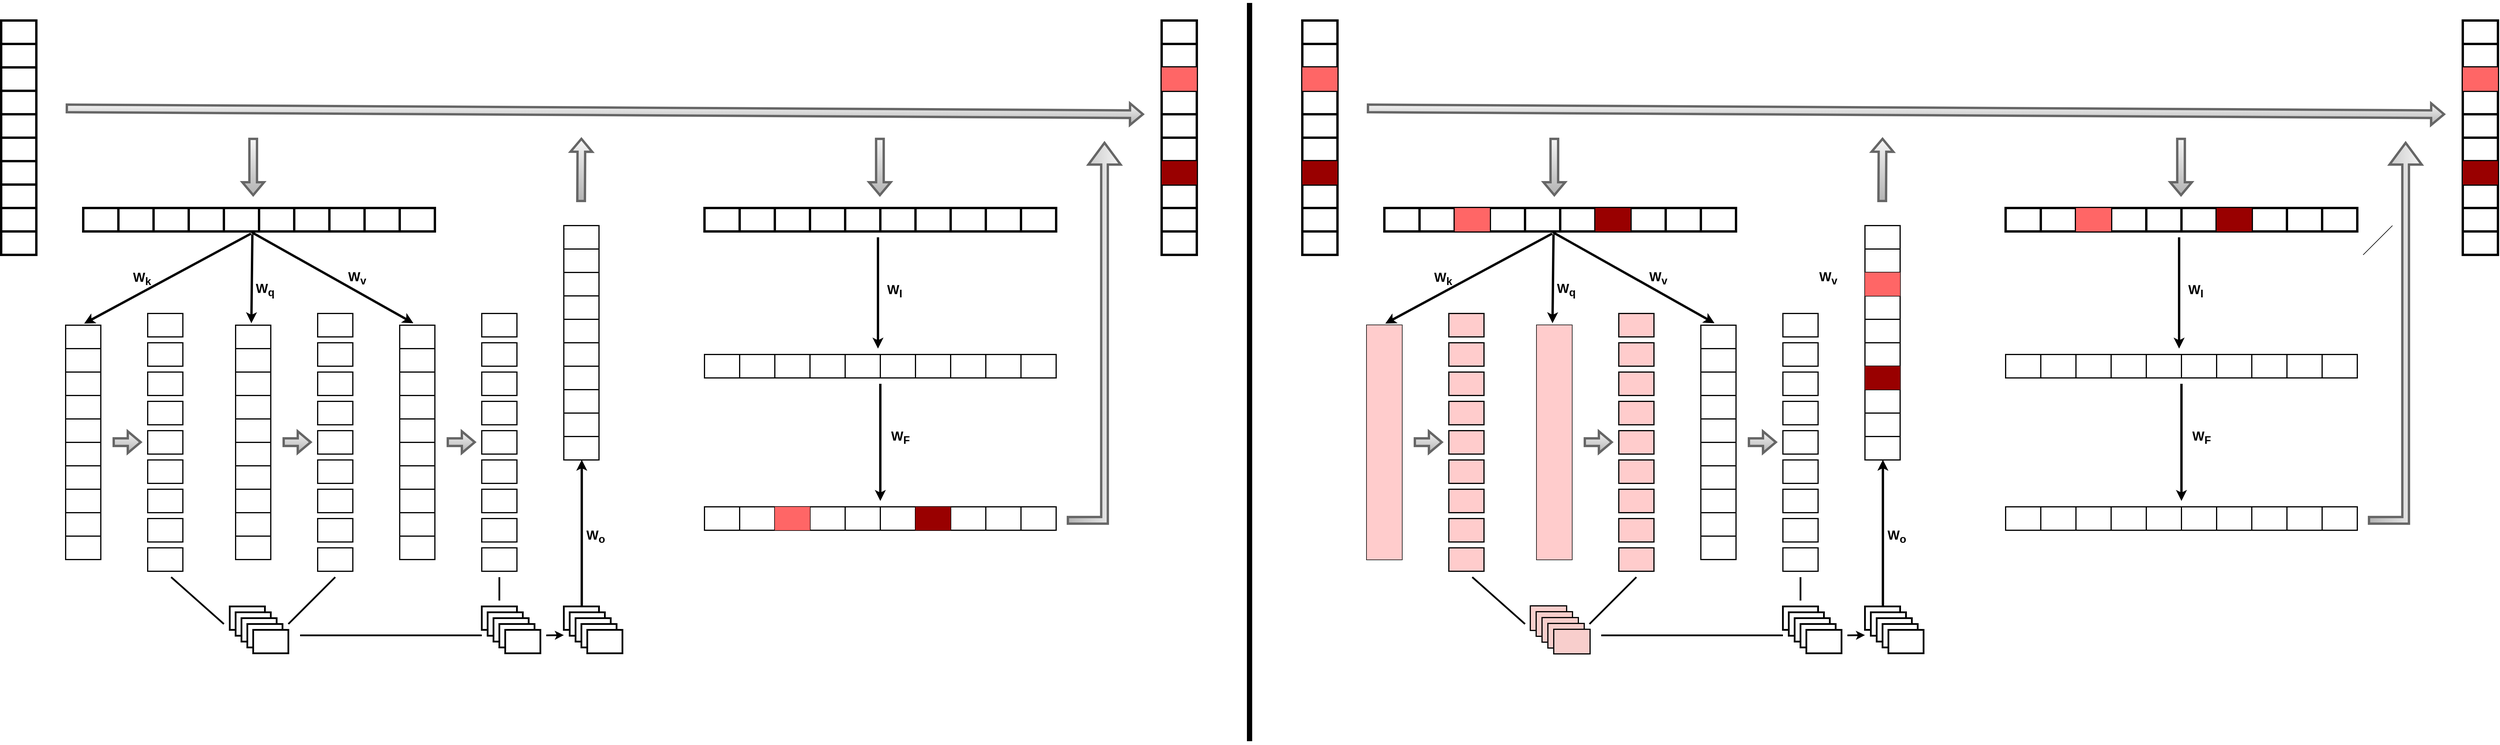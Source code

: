 <mxfile version="24.2.1" type="github">
  <diagram name="第 1 页" id="3uOloUQrGmbBcit5UiPE">
    <mxGraphModel dx="2601" dy="1350" grid="1" gridSize="10" guides="1" tooltips="1" connect="1" arrows="1" fold="1" page="1" pageScale="1" pageWidth="4300" pageHeight="1300" math="0" shadow="0">
      <root>
        <mxCell id="0" />
        <mxCell id="1" parent="0" />
        <mxCell id="vM7VgNkW32tN-FH4ZgKE-1" value="" style="group;fillColor=none;" vertex="1" connectable="0" parent="1">
          <mxGeometry x="10" y="60" width="2040" height="1080" as="geometry" />
        </mxCell>
        <mxCell id="vM7VgNkW32tN-FH4ZgKE-2" value="" style="shape=table;startSize=0;container=1;collapsible=0;childLayout=tableLayout;textShadow=0;labelBackgroundColor=none;fontStyle=0;strokeWidth=4;movable=1;resizable=1;rotatable=1;deletable=1;editable=1;locked=0;connectable=1;" vertex="1" parent="vM7VgNkW32tN-FH4ZgKE-1">
          <mxGeometry width="60" height="400" as="geometry" />
        </mxCell>
        <mxCell id="vM7VgNkW32tN-FH4ZgKE-3" value="" style="shape=tableRow;horizontal=0;startSize=0;swimlaneHead=0;swimlaneBody=0;strokeColor=inherit;top=0;left=0;bottom=0;right=0;collapsible=0;dropTarget=0;fillColor=none;points=[[0,0.5],[1,0.5]];portConstraint=eastwest;textShadow=0;labelBackgroundColor=none;fontStyle=0;strokeWidth=4;movable=1;resizable=1;rotatable=1;deletable=1;editable=1;locked=0;connectable=1;" vertex="1" parent="vM7VgNkW32tN-FH4ZgKE-2">
          <mxGeometry width="60" height="40" as="geometry" />
        </mxCell>
        <mxCell id="vM7VgNkW32tN-FH4ZgKE-4" value="" style="shape=partialRectangle;html=1;whiteSpace=wrap;connectable=1;strokeColor=inherit;overflow=hidden;fillColor=none;top=0;left=0;bottom=0;right=0;pointerEvents=1;textShadow=0;labelBackgroundColor=none;fontStyle=0;strokeWidth=4;movable=1;resizable=1;rotatable=1;deletable=1;editable=1;locked=0;" vertex="1" parent="vM7VgNkW32tN-FH4ZgKE-3">
          <mxGeometry width="60" height="40" as="geometry">
            <mxRectangle width="60" height="40" as="alternateBounds" />
          </mxGeometry>
        </mxCell>
        <mxCell id="vM7VgNkW32tN-FH4ZgKE-5" value="" style="shape=tableRow;horizontal=0;startSize=0;swimlaneHead=0;swimlaneBody=0;strokeColor=inherit;top=0;left=0;bottom=0;right=0;collapsible=0;dropTarget=0;fillColor=none;points=[[0,0.5],[1,0.5]];portConstraint=eastwest;textShadow=0;labelBackgroundColor=none;fontStyle=0;strokeWidth=4;movable=1;resizable=1;rotatable=1;deletable=1;editable=1;locked=0;connectable=1;" vertex="1" parent="vM7VgNkW32tN-FH4ZgKE-2">
          <mxGeometry y="40" width="60" height="40" as="geometry" />
        </mxCell>
        <mxCell id="vM7VgNkW32tN-FH4ZgKE-6" value="" style="shape=partialRectangle;html=1;whiteSpace=wrap;connectable=1;strokeColor=inherit;overflow=hidden;fillColor=none;top=0;left=0;bottom=0;right=0;pointerEvents=1;textShadow=0;labelBackgroundColor=none;fontStyle=0;strokeWidth=4;movable=1;resizable=1;rotatable=1;deletable=1;editable=1;locked=0;" vertex="1" parent="vM7VgNkW32tN-FH4ZgKE-5">
          <mxGeometry width="60" height="40" as="geometry">
            <mxRectangle width="60" height="40" as="alternateBounds" />
          </mxGeometry>
        </mxCell>
        <mxCell id="vM7VgNkW32tN-FH4ZgKE-7" value="" style="shape=tableRow;horizontal=0;startSize=0;swimlaneHead=0;swimlaneBody=0;strokeColor=inherit;top=0;left=0;bottom=0;right=0;collapsible=0;dropTarget=0;fillColor=none;points=[[0,0.5],[1,0.5]];portConstraint=eastwest;textShadow=0;labelBackgroundColor=none;fontStyle=0;strokeWidth=4;movable=1;resizable=1;rotatable=1;deletable=1;editable=1;locked=0;connectable=1;" vertex="1" parent="vM7VgNkW32tN-FH4ZgKE-2">
          <mxGeometry y="80" width="60" height="40" as="geometry" />
        </mxCell>
        <mxCell id="vM7VgNkW32tN-FH4ZgKE-8" value="" style="shape=partialRectangle;html=1;whiteSpace=wrap;connectable=1;strokeColor=inherit;overflow=hidden;fillColor=none;top=0;left=0;bottom=0;right=0;pointerEvents=1;textShadow=0;labelBackgroundColor=none;fontStyle=0;strokeWidth=4;movable=1;resizable=1;rotatable=1;deletable=1;editable=1;locked=0;" vertex="1" parent="vM7VgNkW32tN-FH4ZgKE-7">
          <mxGeometry width="60" height="40" as="geometry">
            <mxRectangle width="60" height="40" as="alternateBounds" />
          </mxGeometry>
        </mxCell>
        <mxCell id="vM7VgNkW32tN-FH4ZgKE-9" value="" style="shape=tableRow;horizontal=0;startSize=0;swimlaneHead=0;swimlaneBody=0;strokeColor=inherit;top=0;left=0;bottom=0;right=0;collapsible=0;dropTarget=0;fillColor=none;points=[[0,0.5],[1,0.5]];portConstraint=eastwest;textShadow=0;labelBackgroundColor=none;fontStyle=0;strokeWidth=4;movable=1;resizable=1;rotatable=1;deletable=1;editable=1;locked=0;connectable=1;" vertex="1" parent="vM7VgNkW32tN-FH4ZgKE-2">
          <mxGeometry y="120" width="60" height="40" as="geometry" />
        </mxCell>
        <mxCell id="vM7VgNkW32tN-FH4ZgKE-10" value="" style="shape=partialRectangle;html=1;whiteSpace=wrap;connectable=1;strokeColor=inherit;overflow=hidden;fillColor=none;top=0;left=0;bottom=0;right=0;pointerEvents=1;textShadow=0;labelBackgroundColor=none;fontStyle=0;strokeWidth=4;movable=1;resizable=1;rotatable=1;deletable=1;editable=1;locked=0;" vertex="1" parent="vM7VgNkW32tN-FH4ZgKE-9">
          <mxGeometry width="60" height="40" as="geometry">
            <mxRectangle width="60" height="40" as="alternateBounds" />
          </mxGeometry>
        </mxCell>
        <mxCell id="vM7VgNkW32tN-FH4ZgKE-11" value="" style="shape=tableRow;horizontal=0;startSize=0;swimlaneHead=0;swimlaneBody=0;strokeColor=inherit;top=0;left=0;bottom=0;right=0;collapsible=0;dropTarget=0;fillColor=none;points=[[0,0.5],[1,0.5]];portConstraint=eastwest;textShadow=0;labelBackgroundColor=none;fontStyle=0;strokeWidth=4;movable=1;resizable=1;rotatable=1;deletable=1;editable=1;locked=0;connectable=1;" vertex="1" parent="vM7VgNkW32tN-FH4ZgKE-2">
          <mxGeometry y="160" width="60" height="40" as="geometry" />
        </mxCell>
        <mxCell id="vM7VgNkW32tN-FH4ZgKE-12" value="" style="shape=partialRectangle;html=1;whiteSpace=wrap;connectable=1;strokeColor=inherit;overflow=hidden;fillColor=none;top=0;left=0;bottom=0;right=0;pointerEvents=1;textShadow=0;labelBackgroundColor=none;fontStyle=0;strokeWidth=4;movable=1;resizable=1;rotatable=1;deletable=1;editable=1;locked=0;" vertex="1" parent="vM7VgNkW32tN-FH4ZgKE-11">
          <mxGeometry width="60" height="40" as="geometry">
            <mxRectangle width="60" height="40" as="alternateBounds" />
          </mxGeometry>
        </mxCell>
        <mxCell id="vM7VgNkW32tN-FH4ZgKE-13" value="" style="shape=tableRow;horizontal=0;startSize=0;swimlaneHead=0;swimlaneBody=0;strokeColor=inherit;top=0;left=0;bottom=0;right=0;collapsible=0;dropTarget=0;fillColor=none;points=[[0,0.5],[1,0.5]];portConstraint=eastwest;textShadow=0;labelBackgroundColor=none;fontStyle=0;strokeWidth=4;movable=1;resizable=1;rotatable=1;deletable=1;editable=1;locked=0;connectable=1;" vertex="1" parent="vM7VgNkW32tN-FH4ZgKE-2">
          <mxGeometry y="200" width="60" height="40" as="geometry" />
        </mxCell>
        <mxCell id="vM7VgNkW32tN-FH4ZgKE-14" value="" style="shape=partialRectangle;html=1;whiteSpace=wrap;connectable=1;strokeColor=inherit;overflow=hidden;fillColor=none;top=0;left=0;bottom=0;right=0;pointerEvents=1;textShadow=0;labelBackgroundColor=none;fontStyle=0;strokeWidth=4;movable=1;resizable=1;rotatable=1;deletable=1;editable=1;locked=0;" vertex="1" parent="vM7VgNkW32tN-FH4ZgKE-13">
          <mxGeometry width="60" height="40" as="geometry">
            <mxRectangle width="60" height="40" as="alternateBounds" />
          </mxGeometry>
        </mxCell>
        <mxCell id="vM7VgNkW32tN-FH4ZgKE-15" value="" style="shape=tableRow;horizontal=0;startSize=0;swimlaneHead=0;swimlaneBody=0;strokeColor=inherit;top=0;left=0;bottom=0;right=0;collapsible=0;dropTarget=0;fillColor=none;points=[[0,0.5],[1,0.5]];portConstraint=eastwest;textShadow=0;labelBackgroundColor=none;fontStyle=0;strokeWidth=4;movable=1;resizable=1;rotatable=1;deletable=1;editable=1;locked=0;connectable=1;" vertex="1" parent="vM7VgNkW32tN-FH4ZgKE-2">
          <mxGeometry y="240" width="60" height="40" as="geometry" />
        </mxCell>
        <mxCell id="vM7VgNkW32tN-FH4ZgKE-16" value="" style="shape=partialRectangle;html=1;whiteSpace=wrap;connectable=1;strokeColor=inherit;overflow=hidden;fillColor=none;top=0;left=0;bottom=0;right=0;pointerEvents=1;textShadow=0;labelBackgroundColor=none;fontStyle=0;strokeWidth=4;movable=1;resizable=1;rotatable=1;deletable=1;editable=1;locked=0;" vertex="1" parent="vM7VgNkW32tN-FH4ZgKE-15">
          <mxGeometry width="60" height="40" as="geometry">
            <mxRectangle width="60" height="40" as="alternateBounds" />
          </mxGeometry>
        </mxCell>
        <mxCell id="vM7VgNkW32tN-FH4ZgKE-17" value="" style="shape=tableRow;horizontal=0;startSize=0;swimlaneHead=0;swimlaneBody=0;strokeColor=inherit;top=0;left=0;bottom=0;right=0;collapsible=0;dropTarget=0;fillColor=none;points=[[0,0.5],[1,0.5]];portConstraint=eastwest;textShadow=0;labelBackgroundColor=none;fontStyle=0;strokeWidth=4;movable=1;resizable=1;rotatable=1;deletable=1;editable=1;locked=0;connectable=1;" vertex="1" parent="vM7VgNkW32tN-FH4ZgKE-2">
          <mxGeometry y="280" width="60" height="40" as="geometry" />
        </mxCell>
        <mxCell id="vM7VgNkW32tN-FH4ZgKE-18" value="" style="shape=partialRectangle;html=1;whiteSpace=wrap;connectable=1;strokeColor=inherit;overflow=hidden;fillColor=none;top=0;left=0;bottom=0;right=0;pointerEvents=1;textShadow=0;labelBackgroundColor=none;fontStyle=0;strokeWidth=4;movable=1;resizable=1;rotatable=1;deletable=1;editable=1;locked=0;" vertex="1" parent="vM7VgNkW32tN-FH4ZgKE-17">
          <mxGeometry width="60" height="40" as="geometry">
            <mxRectangle width="60" height="40" as="alternateBounds" />
          </mxGeometry>
        </mxCell>
        <mxCell id="vM7VgNkW32tN-FH4ZgKE-19" value="" style="shape=tableRow;horizontal=0;startSize=0;swimlaneHead=0;swimlaneBody=0;strokeColor=inherit;top=0;left=0;bottom=0;right=0;collapsible=0;dropTarget=0;fillColor=none;points=[[0,0.5],[1,0.5]];portConstraint=eastwest;textShadow=0;labelBackgroundColor=none;fontStyle=0;strokeWidth=4;movable=1;resizable=1;rotatable=1;deletable=1;editable=1;locked=0;connectable=1;" vertex="1" parent="vM7VgNkW32tN-FH4ZgKE-2">
          <mxGeometry y="320" width="60" height="40" as="geometry" />
        </mxCell>
        <mxCell id="vM7VgNkW32tN-FH4ZgKE-20" value="" style="shape=partialRectangle;html=1;whiteSpace=wrap;connectable=1;strokeColor=inherit;overflow=hidden;fillColor=none;top=0;left=0;bottom=0;right=0;pointerEvents=1;textShadow=0;labelBackgroundColor=none;fontStyle=0;strokeWidth=4;movable=1;resizable=1;rotatable=1;deletable=1;editable=1;locked=0;" vertex="1" parent="vM7VgNkW32tN-FH4ZgKE-19">
          <mxGeometry width="60" height="40" as="geometry">
            <mxRectangle width="60" height="40" as="alternateBounds" />
          </mxGeometry>
        </mxCell>
        <mxCell id="vM7VgNkW32tN-FH4ZgKE-21" value="" style="shape=tableRow;horizontal=0;startSize=0;swimlaneHead=0;swimlaneBody=0;strokeColor=inherit;top=0;left=0;bottom=0;right=0;collapsible=0;dropTarget=0;fillColor=none;points=[[0,0.5],[1,0.5]];portConstraint=eastwest;textShadow=0;labelBackgroundColor=none;fontStyle=0;strokeWidth=4;movable=1;resizable=1;rotatable=1;deletable=1;editable=1;locked=0;connectable=1;" vertex="1" parent="vM7VgNkW32tN-FH4ZgKE-2">
          <mxGeometry y="360" width="60" height="40" as="geometry" />
        </mxCell>
        <mxCell id="vM7VgNkW32tN-FH4ZgKE-22" value="" style="shape=partialRectangle;html=1;whiteSpace=wrap;connectable=1;strokeColor=inherit;overflow=hidden;fillColor=none;top=0;left=0;bottom=0;right=0;pointerEvents=1;textShadow=0;labelBackgroundColor=none;fontStyle=0;strokeWidth=4;movable=1;resizable=1;rotatable=1;deletable=1;editable=1;locked=0;" vertex="1" parent="vM7VgNkW32tN-FH4ZgKE-21">
          <mxGeometry width="60" height="40" as="geometry">
            <mxRectangle width="60" height="40" as="alternateBounds" />
          </mxGeometry>
        </mxCell>
        <mxCell id="vM7VgNkW32tN-FH4ZgKE-23" value="" style="shape=table;startSize=0;container=1;collapsible=0;childLayout=tableLayout;textShadow=0;labelBackgroundColor=none;fontStyle=0;strokeWidth=4;movable=1;resizable=1;rotatable=1;deletable=1;editable=1;locked=0;connectable=1;" vertex="1" parent="vM7VgNkW32tN-FH4ZgKE-1">
          <mxGeometry x="1980" width="60" height="400" as="geometry" />
        </mxCell>
        <mxCell id="vM7VgNkW32tN-FH4ZgKE-24" value="" style="shape=tableRow;horizontal=0;startSize=0;swimlaneHead=0;swimlaneBody=0;strokeColor=inherit;top=0;left=0;bottom=0;right=0;collapsible=0;dropTarget=0;fillColor=none;points=[[0,0.5],[1,0.5]];portConstraint=eastwest;textShadow=0;labelBackgroundColor=none;fontStyle=0;strokeWidth=5;movable=1;resizable=1;rotatable=1;deletable=1;editable=1;locked=0;connectable=1;" vertex="1" parent="vM7VgNkW32tN-FH4ZgKE-23">
          <mxGeometry width="60" height="40" as="geometry" />
        </mxCell>
        <mxCell id="vM7VgNkW32tN-FH4ZgKE-25" value="" style="shape=partialRectangle;html=1;whiteSpace=wrap;connectable=1;strokeColor=inherit;overflow=hidden;fillColor=none;top=0;left=0;bottom=0;right=0;pointerEvents=1;textShadow=0;labelBackgroundColor=none;fontStyle=0;strokeWidth=5;movable=1;resizable=1;rotatable=1;deletable=1;editable=1;locked=0;" vertex="1" parent="vM7VgNkW32tN-FH4ZgKE-24">
          <mxGeometry width="60" height="40" as="geometry">
            <mxRectangle width="60" height="40" as="alternateBounds" />
          </mxGeometry>
        </mxCell>
        <mxCell id="vM7VgNkW32tN-FH4ZgKE-26" value="" style="shape=tableRow;horizontal=0;startSize=0;swimlaneHead=0;swimlaneBody=0;strokeColor=inherit;top=0;left=0;bottom=0;right=0;collapsible=0;dropTarget=0;fillColor=none;points=[[0,0.5],[1,0.5]];portConstraint=eastwest;textShadow=0;labelBackgroundColor=none;fontStyle=0;strokeWidth=5;movable=1;resizable=1;rotatable=1;deletable=1;editable=1;locked=0;connectable=1;" vertex="1" parent="vM7VgNkW32tN-FH4ZgKE-23">
          <mxGeometry y="40" width="60" height="40" as="geometry" />
        </mxCell>
        <mxCell id="vM7VgNkW32tN-FH4ZgKE-27" value="" style="shape=partialRectangle;html=1;whiteSpace=wrap;connectable=1;strokeColor=inherit;overflow=hidden;fillColor=none;top=0;left=0;bottom=0;right=0;pointerEvents=1;textShadow=0;labelBackgroundColor=none;fontStyle=0;strokeWidth=5;movable=1;resizable=1;rotatable=1;deletable=1;editable=1;locked=0;" vertex="1" parent="vM7VgNkW32tN-FH4ZgKE-26">
          <mxGeometry width="60" height="40" as="geometry">
            <mxRectangle width="60" height="40" as="alternateBounds" />
          </mxGeometry>
        </mxCell>
        <mxCell id="vM7VgNkW32tN-FH4ZgKE-28" value="" style="shape=tableRow;horizontal=0;startSize=0;swimlaneHead=0;swimlaneBody=0;strokeColor=inherit;top=0;left=0;bottom=0;right=0;collapsible=0;dropTarget=0;fillColor=none;points=[[0,0.5],[1,0.5]];portConstraint=eastwest;textShadow=0;labelBackgroundColor=none;fontStyle=0;strokeWidth=5;movable=1;resizable=1;rotatable=1;deletable=1;editable=1;locked=0;connectable=1;" vertex="1" parent="vM7VgNkW32tN-FH4ZgKE-23">
          <mxGeometry y="80" width="60" height="40" as="geometry" />
        </mxCell>
        <mxCell id="vM7VgNkW32tN-FH4ZgKE-29" value="" style="shape=partialRectangle;html=1;whiteSpace=wrap;connectable=1;strokeColor=inherit;overflow=hidden;fillColor=none;top=0;left=0;bottom=0;right=0;pointerEvents=1;textShadow=0;labelBackgroundColor=none;fontStyle=0;strokeWidth=5;movable=1;resizable=1;rotatable=1;deletable=1;editable=1;locked=0;" vertex="1" parent="vM7VgNkW32tN-FH4ZgKE-28">
          <mxGeometry width="60" height="40" as="geometry">
            <mxRectangle width="60" height="40" as="alternateBounds" />
          </mxGeometry>
        </mxCell>
        <mxCell id="vM7VgNkW32tN-FH4ZgKE-30" value="" style="shape=tableRow;horizontal=0;startSize=0;swimlaneHead=0;swimlaneBody=0;strokeColor=inherit;top=0;left=0;bottom=0;right=0;collapsible=0;dropTarget=0;fillColor=none;points=[[0,0.5],[1,0.5]];portConstraint=eastwest;textShadow=0;labelBackgroundColor=none;fontStyle=0;strokeWidth=5;movable=1;resizable=1;rotatable=1;deletable=1;editable=1;locked=0;connectable=1;" vertex="1" parent="vM7VgNkW32tN-FH4ZgKE-23">
          <mxGeometry y="120" width="60" height="40" as="geometry" />
        </mxCell>
        <mxCell id="vM7VgNkW32tN-FH4ZgKE-31" value="" style="shape=partialRectangle;html=1;whiteSpace=wrap;connectable=1;strokeColor=inherit;overflow=hidden;fillColor=none;top=0;left=0;bottom=0;right=0;pointerEvents=1;textShadow=0;labelBackgroundColor=none;fontStyle=0;strokeWidth=5;movable=1;resizable=1;rotatable=1;deletable=1;editable=1;locked=0;" vertex="1" parent="vM7VgNkW32tN-FH4ZgKE-30">
          <mxGeometry width="60" height="40" as="geometry">
            <mxRectangle width="60" height="40" as="alternateBounds" />
          </mxGeometry>
        </mxCell>
        <mxCell id="vM7VgNkW32tN-FH4ZgKE-32" value="" style="shape=tableRow;horizontal=0;startSize=0;swimlaneHead=0;swimlaneBody=0;strokeColor=inherit;top=0;left=0;bottom=0;right=0;collapsible=0;dropTarget=0;fillColor=none;points=[[0,0.5],[1,0.5]];portConstraint=eastwest;textShadow=0;labelBackgroundColor=none;fontStyle=0;strokeWidth=5;movable=1;resizable=1;rotatable=1;deletable=1;editable=1;locked=0;connectable=1;" vertex="1" parent="vM7VgNkW32tN-FH4ZgKE-23">
          <mxGeometry y="160" width="60" height="40" as="geometry" />
        </mxCell>
        <mxCell id="vM7VgNkW32tN-FH4ZgKE-33" value="" style="shape=partialRectangle;html=1;whiteSpace=wrap;connectable=1;strokeColor=inherit;overflow=hidden;fillColor=none;top=0;left=0;bottom=0;right=0;pointerEvents=1;textShadow=0;labelBackgroundColor=none;fontStyle=0;strokeWidth=5;movable=1;resizable=1;rotatable=1;deletable=1;editable=1;locked=0;" vertex="1" parent="vM7VgNkW32tN-FH4ZgKE-32">
          <mxGeometry width="60" height="40" as="geometry">
            <mxRectangle width="60" height="40" as="alternateBounds" />
          </mxGeometry>
        </mxCell>
        <mxCell id="vM7VgNkW32tN-FH4ZgKE-34" value="" style="shape=tableRow;horizontal=0;startSize=0;swimlaneHead=0;swimlaneBody=0;strokeColor=inherit;top=0;left=0;bottom=0;right=0;collapsible=0;dropTarget=0;fillColor=none;points=[[0,0.5],[1,0.5]];portConstraint=eastwest;textShadow=0;labelBackgroundColor=none;fontStyle=0;strokeWidth=5;movable=1;resizable=1;rotatable=1;deletable=1;editable=1;locked=0;connectable=1;" vertex="1" parent="vM7VgNkW32tN-FH4ZgKE-23">
          <mxGeometry y="200" width="60" height="40" as="geometry" />
        </mxCell>
        <mxCell id="vM7VgNkW32tN-FH4ZgKE-35" value="" style="shape=partialRectangle;html=1;whiteSpace=wrap;connectable=1;strokeColor=inherit;overflow=hidden;fillColor=none;top=0;left=0;bottom=0;right=0;pointerEvents=1;textShadow=0;labelBackgroundColor=none;fontStyle=0;strokeWidth=5;movable=1;resizable=1;rotatable=1;deletable=1;editable=1;locked=0;" vertex="1" parent="vM7VgNkW32tN-FH4ZgKE-34">
          <mxGeometry width="60" height="40" as="geometry">
            <mxRectangle width="60" height="40" as="alternateBounds" />
          </mxGeometry>
        </mxCell>
        <mxCell id="vM7VgNkW32tN-FH4ZgKE-36" value="" style="shape=tableRow;horizontal=0;startSize=0;swimlaneHead=0;swimlaneBody=0;strokeColor=inherit;top=0;left=0;bottom=0;right=0;collapsible=0;dropTarget=0;fillColor=none;points=[[0,0.5],[1,0.5]];portConstraint=eastwest;textShadow=0;labelBackgroundColor=none;fontStyle=0;strokeWidth=5;movable=1;resizable=1;rotatable=1;deletable=1;editable=1;locked=0;connectable=1;" vertex="1" parent="vM7VgNkW32tN-FH4ZgKE-23">
          <mxGeometry y="240" width="60" height="40" as="geometry" />
        </mxCell>
        <mxCell id="vM7VgNkW32tN-FH4ZgKE-37" value="" style="shape=partialRectangle;html=1;whiteSpace=wrap;connectable=1;strokeColor=inherit;overflow=hidden;fillColor=none;top=0;left=0;bottom=0;right=0;pointerEvents=1;textShadow=0;labelBackgroundColor=none;fontStyle=0;strokeWidth=5;movable=1;resizable=1;rotatable=1;deletable=1;editable=1;locked=0;" vertex="1" parent="vM7VgNkW32tN-FH4ZgKE-36">
          <mxGeometry width="60" height="40" as="geometry">
            <mxRectangle width="60" height="40" as="alternateBounds" />
          </mxGeometry>
        </mxCell>
        <mxCell id="vM7VgNkW32tN-FH4ZgKE-38" value="" style="shape=tableRow;horizontal=0;startSize=0;swimlaneHead=0;swimlaneBody=0;strokeColor=inherit;top=0;left=0;bottom=0;right=0;collapsible=0;dropTarget=0;fillColor=none;points=[[0,0.5],[1,0.5]];portConstraint=eastwest;textShadow=0;labelBackgroundColor=none;fontStyle=0;strokeWidth=5;movable=1;resizable=1;rotatable=1;deletable=1;editable=1;locked=0;connectable=1;" vertex="1" parent="vM7VgNkW32tN-FH4ZgKE-23">
          <mxGeometry y="280" width="60" height="40" as="geometry" />
        </mxCell>
        <mxCell id="vM7VgNkW32tN-FH4ZgKE-39" value="" style="shape=partialRectangle;html=1;whiteSpace=wrap;connectable=1;strokeColor=inherit;overflow=hidden;fillColor=none;top=0;left=0;bottom=0;right=0;pointerEvents=1;textShadow=0;labelBackgroundColor=none;fontStyle=0;strokeWidth=5;movable=1;resizable=1;rotatable=1;deletable=1;editable=1;locked=0;" vertex="1" parent="vM7VgNkW32tN-FH4ZgKE-38">
          <mxGeometry width="60" height="40" as="geometry">
            <mxRectangle width="60" height="40" as="alternateBounds" />
          </mxGeometry>
        </mxCell>
        <mxCell id="vM7VgNkW32tN-FH4ZgKE-40" value="" style="shape=tableRow;horizontal=0;startSize=0;swimlaneHead=0;swimlaneBody=0;strokeColor=inherit;top=0;left=0;bottom=0;right=0;collapsible=0;dropTarget=0;fillColor=none;points=[[0,0.5],[1,0.5]];portConstraint=eastwest;textShadow=0;labelBackgroundColor=none;fontStyle=0;strokeWidth=5;movable=1;resizable=1;rotatable=1;deletable=1;editable=1;locked=0;connectable=1;" vertex="1" parent="vM7VgNkW32tN-FH4ZgKE-23">
          <mxGeometry y="320" width="60" height="40" as="geometry" />
        </mxCell>
        <mxCell id="vM7VgNkW32tN-FH4ZgKE-41" value="" style="shape=partialRectangle;html=1;whiteSpace=wrap;connectable=1;strokeColor=inherit;overflow=hidden;fillColor=none;top=0;left=0;bottom=0;right=0;pointerEvents=1;textShadow=0;labelBackgroundColor=none;fontStyle=0;strokeWidth=5;movable=1;resizable=1;rotatable=1;deletable=1;editable=1;locked=0;" vertex="1" parent="vM7VgNkW32tN-FH4ZgKE-40">
          <mxGeometry width="60" height="40" as="geometry">
            <mxRectangle width="60" height="40" as="alternateBounds" />
          </mxGeometry>
        </mxCell>
        <mxCell id="vM7VgNkW32tN-FH4ZgKE-42" value="" style="shape=tableRow;horizontal=0;startSize=0;swimlaneHead=0;swimlaneBody=0;strokeColor=inherit;top=0;left=0;bottom=0;right=0;collapsible=0;dropTarget=0;fillColor=none;points=[[0,0.5],[1,0.5]];portConstraint=eastwest;textShadow=0;labelBackgroundColor=none;fontStyle=0;strokeWidth=5;movable=1;resizable=1;rotatable=1;deletable=1;editable=1;locked=0;connectable=1;" vertex="1" parent="vM7VgNkW32tN-FH4ZgKE-23">
          <mxGeometry y="360" width="60" height="40" as="geometry" />
        </mxCell>
        <mxCell id="vM7VgNkW32tN-FH4ZgKE-43" value="" style="shape=partialRectangle;html=1;whiteSpace=wrap;connectable=1;strokeColor=inherit;overflow=hidden;fillColor=none;top=0;left=0;bottom=0;right=0;pointerEvents=1;textShadow=0;labelBackgroundColor=none;fontStyle=0;strokeWidth=5;movable=1;resizable=1;rotatable=1;deletable=1;editable=1;locked=0;" vertex="1" parent="vM7VgNkW32tN-FH4ZgKE-42">
          <mxGeometry width="60" height="40" as="geometry">
            <mxRectangle width="60" height="40" as="alternateBounds" />
          </mxGeometry>
        </mxCell>
        <mxCell id="vM7VgNkW32tN-FH4ZgKE-44" value="" style="shape=flexArrow;endArrow=classic;html=1;rounded=0;textShadow=0;labelBackgroundColor=none;fontStyle=0;movable=1;resizable=1;rotatable=1;deletable=1;editable=1;locked=0;connectable=1;strokeWidth=4;fillColor=#f5f5f5;strokeColor=#666666;gradientColor=#b3b3b3;" edge="1" parent="vM7VgNkW32tN-FH4ZgKE-1">
          <mxGeometry width="50" height="50" relative="1" as="geometry">
            <mxPoint x="430" y="200" as="sourcePoint" />
            <mxPoint x="430" y="300" as="targetPoint" />
          </mxGeometry>
        </mxCell>
        <mxCell id="vM7VgNkW32tN-FH4ZgKE-45" value="" style="shape=table;startSize=0;container=1;collapsible=0;childLayout=tableLayout;textShadow=0;labelBackgroundColor=none;fontStyle=0;strokeWidth=4;movable=1;resizable=1;rotatable=1;deletable=1;editable=1;locked=0;connectable=1;" vertex="1" parent="vM7VgNkW32tN-FH4ZgKE-1">
          <mxGeometry x="140" y="320" width="600" height="40" as="geometry" />
        </mxCell>
        <mxCell id="vM7VgNkW32tN-FH4ZgKE-46" value="" style="shape=tableRow;horizontal=0;startSize=0;swimlaneHead=0;swimlaneBody=0;strokeColor=inherit;top=0;left=0;bottom=0;right=0;collapsible=0;dropTarget=0;fillColor=none;points=[[0,0.5],[1,0.5]];portConstraint=eastwest;textShadow=0;labelBackgroundColor=none;fontStyle=0;strokeWidth=5;movable=1;resizable=1;rotatable=1;deletable=1;editable=1;locked=0;connectable=1;" vertex="1" parent="vM7VgNkW32tN-FH4ZgKE-45">
          <mxGeometry width="600" height="40" as="geometry" />
        </mxCell>
        <mxCell id="vM7VgNkW32tN-FH4ZgKE-47" value="" style="shape=partialRectangle;html=1;whiteSpace=wrap;connectable=1;strokeColor=inherit;overflow=hidden;fillColor=none;top=0;left=0;bottom=0;right=0;pointerEvents=1;textShadow=0;labelBackgroundColor=none;fontStyle=0;strokeWidth=5;movable=1;resizable=1;rotatable=1;deletable=1;editable=1;locked=0;" vertex="1" parent="vM7VgNkW32tN-FH4ZgKE-46">
          <mxGeometry width="60" height="40" as="geometry">
            <mxRectangle width="60" height="40" as="alternateBounds" />
          </mxGeometry>
        </mxCell>
        <mxCell id="vM7VgNkW32tN-FH4ZgKE-48" value="" style="shape=partialRectangle;html=1;whiteSpace=wrap;connectable=1;strokeColor=inherit;overflow=hidden;fillColor=none;top=0;left=0;bottom=0;right=0;pointerEvents=1;textShadow=0;labelBackgroundColor=none;fontStyle=0;strokeWidth=5;movable=1;resizable=1;rotatable=1;deletable=1;editable=1;locked=0;" vertex="1" parent="vM7VgNkW32tN-FH4ZgKE-46">
          <mxGeometry x="60" width="60" height="40" as="geometry">
            <mxRectangle width="60" height="40" as="alternateBounds" />
          </mxGeometry>
        </mxCell>
        <mxCell id="vM7VgNkW32tN-FH4ZgKE-49" value="" style="shape=partialRectangle;html=1;whiteSpace=wrap;connectable=1;strokeColor=inherit;overflow=hidden;fillColor=none;top=0;left=0;bottom=0;right=0;pointerEvents=1;textShadow=0;labelBackgroundColor=none;fontStyle=0;strokeWidth=5;movable=1;resizable=1;rotatable=1;deletable=1;editable=1;locked=0;" vertex="1" parent="vM7VgNkW32tN-FH4ZgKE-46">
          <mxGeometry x="120" width="60" height="40" as="geometry">
            <mxRectangle width="60" height="40" as="alternateBounds" />
          </mxGeometry>
        </mxCell>
        <mxCell id="vM7VgNkW32tN-FH4ZgKE-50" value="" style="shape=partialRectangle;html=1;whiteSpace=wrap;connectable=1;strokeColor=inherit;overflow=hidden;fillColor=none;top=0;left=0;bottom=0;right=0;pointerEvents=1;textShadow=0;labelBackgroundColor=none;fontStyle=0;strokeWidth=5;movable=1;resizable=1;rotatable=1;deletable=1;editable=1;locked=0;" vertex="1" parent="vM7VgNkW32tN-FH4ZgKE-46">
          <mxGeometry x="180" width="60" height="40" as="geometry">
            <mxRectangle width="60" height="40" as="alternateBounds" />
          </mxGeometry>
        </mxCell>
        <mxCell id="vM7VgNkW32tN-FH4ZgKE-51" value="" style="shape=partialRectangle;html=1;whiteSpace=wrap;connectable=1;strokeColor=inherit;overflow=hidden;fillColor=none;top=0;left=0;bottom=0;right=0;pointerEvents=1;textShadow=0;labelBackgroundColor=none;fontStyle=0;strokeWidth=5;movable=1;resizable=1;rotatable=1;deletable=1;editable=1;locked=0;" vertex="1" parent="vM7VgNkW32tN-FH4ZgKE-46">
          <mxGeometry x="240" width="60" height="40" as="geometry">
            <mxRectangle width="60" height="40" as="alternateBounds" />
          </mxGeometry>
        </mxCell>
        <mxCell id="vM7VgNkW32tN-FH4ZgKE-52" value="" style="shape=partialRectangle;html=1;whiteSpace=wrap;connectable=1;strokeColor=inherit;overflow=hidden;fillColor=none;top=0;left=0;bottom=0;right=0;pointerEvents=1;textShadow=0;labelBackgroundColor=none;fontStyle=0;strokeWidth=5;movable=1;resizable=1;rotatable=1;deletable=1;editable=1;locked=0;" vertex="1" parent="vM7VgNkW32tN-FH4ZgKE-46">
          <mxGeometry x="300" width="60" height="40" as="geometry">
            <mxRectangle width="60" height="40" as="alternateBounds" />
          </mxGeometry>
        </mxCell>
        <mxCell id="vM7VgNkW32tN-FH4ZgKE-53" value="" style="shape=partialRectangle;html=1;whiteSpace=wrap;connectable=1;strokeColor=inherit;overflow=hidden;fillColor=none;top=0;left=0;bottom=0;right=0;pointerEvents=1;textShadow=0;labelBackgroundColor=none;fontStyle=0;strokeWidth=5;movable=1;resizable=1;rotatable=1;deletable=1;editable=1;locked=0;" vertex="1" parent="vM7VgNkW32tN-FH4ZgKE-46">
          <mxGeometry x="360" width="60" height="40" as="geometry">
            <mxRectangle width="60" height="40" as="alternateBounds" />
          </mxGeometry>
        </mxCell>
        <mxCell id="vM7VgNkW32tN-FH4ZgKE-54" value="" style="shape=partialRectangle;html=1;whiteSpace=wrap;connectable=1;strokeColor=inherit;overflow=hidden;fillColor=none;top=0;left=0;bottom=0;right=0;pointerEvents=1;textShadow=0;labelBackgroundColor=none;fontStyle=0;strokeWidth=5;movable=1;resizable=1;rotatable=1;deletable=1;editable=1;locked=0;" vertex="1" parent="vM7VgNkW32tN-FH4ZgKE-46">
          <mxGeometry x="420" width="60" height="40" as="geometry">
            <mxRectangle width="60" height="40" as="alternateBounds" />
          </mxGeometry>
        </mxCell>
        <mxCell id="vM7VgNkW32tN-FH4ZgKE-55" value="" style="shape=partialRectangle;html=1;whiteSpace=wrap;connectable=1;strokeColor=inherit;overflow=hidden;fillColor=none;top=0;left=0;bottom=0;right=0;pointerEvents=1;textShadow=0;labelBackgroundColor=none;fontStyle=0;strokeWidth=5;movable=1;resizable=1;rotatable=1;deletable=1;editable=1;locked=0;" vertex="1" parent="vM7VgNkW32tN-FH4ZgKE-46">
          <mxGeometry x="480" width="60" height="40" as="geometry">
            <mxRectangle width="60" height="40" as="alternateBounds" />
          </mxGeometry>
        </mxCell>
        <mxCell id="vM7VgNkW32tN-FH4ZgKE-56" value="" style="shape=partialRectangle;html=1;whiteSpace=wrap;connectable=1;strokeColor=inherit;overflow=hidden;fillColor=none;top=0;left=0;bottom=0;right=0;pointerEvents=1;textShadow=0;labelBackgroundColor=none;fontStyle=0;strokeWidth=5;movable=1;resizable=1;rotatable=1;deletable=1;editable=1;locked=0;" vertex="1" parent="vM7VgNkW32tN-FH4ZgKE-46">
          <mxGeometry x="540" width="60" height="40" as="geometry">
            <mxRectangle width="60" height="40" as="alternateBounds" />
          </mxGeometry>
        </mxCell>
        <mxCell id="vM7VgNkW32tN-FH4ZgKE-57" value="" style="shape=table;startSize=0;container=1;collapsible=0;childLayout=tableLayout;textShadow=0;labelBackgroundColor=none;fontStyle=0;strokeWidth=2;movable=1;resizable=1;rotatable=1;deletable=1;editable=1;locked=0;connectable=1;" vertex="1" parent="vM7VgNkW32tN-FH4ZgKE-1">
          <mxGeometry x="110" y="520" width="60" height="400" as="geometry" />
        </mxCell>
        <mxCell id="vM7VgNkW32tN-FH4ZgKE-58" value="" style="shape=tableRow;horizontal=0;startSize=0;swimlaneHead=0;swimlaneBody=0;strokeColor=inherit;top=0;left=0;bottom=0;right=0;collapsible=0;dropTarget=0;fillColor=none;points=[[0,0.5],[1,0.5]];portConstraint=eastwest;textShadow=0;labelBackgroundColor=none;fontStyle=0;strokeWidth=2;movable=1;resizable=1;rotatable=1;deletable=1;editable=1;locked=0;connectable=1;" vertex="1" parent="vM7VgNkW32tN-FH4ZgKE-57">
          <mxGeometry width="60" height="40" as="geometry" />
        </mxCell>
        <mxCell id="vM7VgNkW32tN-FH4ZgKE-59" value="" style="shape=partialRectangle;html=1;whiteSpace=wrap;connectable=1;strokeColor=inherit;overflow=hidden;fillColor=none;top=0;left=0;bottom=0;right=0;pointerEvents=1;textShadow=0;labelBackgroundColor=none;fontStyle=0;strokeWidth=2;movable=1;resizable=1;rotatable=1;deletable=1;editable=1;locked=0;" vertex="1" parent="vM7VgNkW32tN-FH4ZgKE-58">
          <mxGeometry width="60" height="40" as="geometry">
            <mxRectangle width="60" height="40" as="alternateBounds" />
          </mxGeometry>
        </mxCell>
        <mxCell id="vM7VgNkW32tN-FH4ZgKE-60" value="" style="shape=tableRow;horizontal=0;startSize=0;swimlaneHead=0;swimlaneBody=0;strokeColor=inherit;top=0;left=0;bottom=0;right=0;collapsible=0;dropTarget=0;fillColor=none;points=[[0,0.5],[1,0.5]];portConstraint=eastwest;textShadow=0;labelBackgroundColor=none;fontStyle=0;strokeWidth=2;movable=1;resizable=1;rotatable=1;deletable=1;editable=1;locked=0;connectable=1;" vertex="1" parent="vM7VgNkW32tN-FH4ZgKE-57">
          <mxGeometry y="40" width="60" height="40" as="geometry" />
        </mxCell>
        <mxCell id="vM7VgNkW32tN-FH4ZgKE-61" value="" style="shape=partialRectangle;html=1;whiteSpace=wrap;connectable=1;strokeColor=inherit;overflow=hidden;fillColor=none;top=0;left=0;bottom=0;right=0;pointerEvents=1;textShadow=0;labelBackgroundColor=none;fontStyle=0;strokeWidth=2;movable=1;resizable=1;rotatable=1;deletable=1;editable=1;locked=0;" vertex="1" parent="vM7VgNkW32tN-FH4ZgKE-60">
          <mxGeometry width="60" height="40" as="geometry">
            <mxRectangle width="60" height="40" as="alternateBounds" />
          </mxGeometry>
        </mxCell>
        <mxCell id="vM7VgNkW32tN-FH4ZgKE-62" value="" style="shape=tableRow;horizontal=0;startSize=0;swimlaneHead=0;swimlaneBody=0;strokeColor=inherit;top=0;left=0;bottom=0;right=0;collapsible=0;dropTarget=0;fillColor=none;points=[[0,0.5],[1,0.5]];portConstraint=eastwest;textShadow=0;labelBackgroundColor=none;fontStyle=0;strokeWidth=2;movable=1;resizable=1;rotatable=1;deletable=1;editable=1;locked=0;connectable=1;" vertex="1" parent="vM7VgNkW32tN-FH4ZgKE-57">
          <mxGeometry y="80" width="60" height="40" as="geometry" />
        </mxCell>
        <mxCell id="vM7VgNkW32tN-FH4ZgKE-63" value="" style="shape=partialRectangle;html=1;whiteSpace=wrap;connectable=1;strokeColor=inherit;overflow=hidden;fillColor=none;top=0;left=0;bottom=0;right=0;pointerEvents=1;textShadow=0;labelBackgroundColor=none;fontStyle=0;strokeWidth=2;movable=1;resizable=1;rotatable=1;deletable=1;editable=1;locked=0;" vertex="1" parent="vM7VgNkW32tN-FH4ZgKE-62">
          <mxGeometry width="60" height="40" as="geometry">
            <mxRectangle width="60" height="40" as="alternateBounds" />
          </mxGeometry>
        </mxCell>
        <mxCell id="vM7VgNkW32tN-FH4ZgKE-64" value="" style="shape=tableRow;horizontal=0;startSize=0;swimlaneHead=0;swimlaneBody=0;strokeColor=inherit;top=0;left=0;bottom=0;right=0;collapsible=0;dropTarget=0;fillColor=none;points=[[0,0.5],[1,0.5]];portConstraint=eastwest;textShadow=0;labelBackgroundColor=none;fontStyle=0;strokeWidth=2;movable=1;resizable=1;rotatable=1;deletable=1;editable=1;locked=0;connectable=1;" vertex="1" parent="vM7VgNkW32tN-FH4ZgKE-57">
          <mxGeometry y="120" width="60" height="40" as="geometry" />
        </mxCell>
        <mxCell id="vM7VgNkW32tN-FH4ZgKE-65" value="" style="shape=partialRectangle;html=1;whiteSpace=wrap;connectable=1;strokeColor=inherit;overflow=hidden;fillColor=none;top=0;left=0;bottom=0;right=0;pointerEvents=1;textShadow=0;labelBackgroundColor=none;fontStyle=0;strokeWidth=2;movable=1;resizable=1;rotatable=1;deletable=1;editable=1;locked=0;" vertex="1" parent="vM7VgNkW32tN-FH4ZgKE-64">
          <mxGeometry width="60" height="40" as="geometry">
            <mxRectangle width="60" height="40" as="alternateBounds" />
          </mxGeometry>
        </mxCell>
        <mxCell id="vM7VgNkW32tN-FH4ZgKE-66" value="" style="shape=tableRow;horizontal=0;startSize=0;swimlaneHead=0;swimlaneBody=0;strokeColor=inherit;top=0;left=0;bottom=0;right=0;collapsible=0;dropTarget=0;fillColor=none;points=[[0,0.5],[1,0.5]];portConstraint=eastwest;textShadow=0;labelBackgroundColor=none;fontStyle=0;strokeWidth=2;movable=1;resizable=1;rotatable=1;deletable=1;editable=1;locked=0;connectable=1;" vertex="1" parent="vM7VgNkW32tN-FH4ZgKE-57">
          <mxGeometry y="160" width="60" height="40" as="geometry" />
        </mxCell>
        <mxCell id="vM7VgNkW32tN-FH4ZgKE-67" value="" style="shape=partialRectangle;html=1;whiteSpace=wrap;connectable=1;strokeColor=inherit;overflow=hidden;fillColor=none;top=0;left=0;bottom=0;right=0;pointerEvents=1;textShadow=0;labelBackgroundColor=none;fontStyle=0;strokeWidth=2;movable=1;resizable=1;rotatable=1;deletable=1;editable=1;locked=0;" vertex="1" parent="vM7VgNkW32tN-FH4ZgKE-66">
          <mxGeometry width="60" height="40" as="geometry">
            <mxRectangle width="60" height="40" as="alternateBounds" />
          </mxGeometry>
        </mxCell>
        <mxCell id="vM7VgNkW32tN-FH4ZgKE-68" value="" style="shape=tableRow;horizontal=0;startSize=0;swimlaneHead=0;swimlaneBody=0;strokeColor=inherit;top=0;left=0;bottom=0;right=0;collapsible=0;dropTarget=0;fillColor=none;points=[[0,0.5],[1,0.5]];portConstraint=eastwest;textShadow=0;labelBackgroundColor=none;fontStyle=0;strokeWidth=2;movable=1;resizable=1;rotatable=1;deletable=1;editable=1;locked=0;connectable=1;" vertex="1" parent="vM7VgNkW32tN-FH4ZgKE-57">
          <mxGeometry y="200" width="60" height="40" as="geometry" />
        </mxCell>
        <mxCell id="vM7VgNkW32tN-FH4ZgKE-69" value="" style="shape=partialRectangle;html=1;whiteSpace=wrap;connectable=1;strokeColor=inherit;overflow=hidden;fillColor=none;top=0;left=0;bottom=0;right=0;pointerEvents=1;textShadow=0;labelBackgroundColor=none;fontStyle=0;strokeWidth=2;movable=1;resizable=1;rotatable=1;deletable=1;editable=1;locked=0;" vertex="1" parent="vM7VgNkW32tN-FH4ZgKE-68">
          <mxGeometry width="60" height="40" as="geometry">
            <mxRectangle width="60" height="40" as="alternateBounds" />
          </mxGeometry>
        </mxCell>
        <mxCell id="vM7VgNkW32tN-FH4ZgKE-70" value="" style="shape=tableRow;horizontal=0;startSize=0;swimlaneHead=0;swimlaneBody=0;strokeColor=inherit;top=0;left=0;bottom=0;right=0;collapsible=0;dropTarget=0;fillColor=none;points=[[0,0.5],[1,0.5]];portConstraint=eastwest;textShadow=0;labelBackgroundColor=none;fontStyle=0;strokeWidth=2;movable=1;resizable=1;rotatable=1;deletable=1;editable=1;locked=0;connectable=1;" vertex="1" parent="vM7VgNkW32tN-FH4ZgKE-57">
          <mxGeometry y="240" width="60" height="40" as="geometry" />
        </mxCell>
        <mxCell id="vM7VgNkW32tN-FH4ZgKE-71" value="" style="shape=partialRectangle;html=1;whiteSpace=wrap;connectable=1;strokeColor=inherit;overflow=hidden;fillColor=none;top=0;left=0;bottom=0;right=0;pointerEvents=1;textShadow=0;labelBackgroundColor=none;fontStyle=0;strokeWidth=2;movable=1;resizable=1;rotatable=1;deletable=1;editable=1;locked=0;" vertex="1" parent="vM7VgNkW32tN-FH4ZgKE-70">
          <mxGeometry width="60" height="40" as="geometry">
            <mxRectangle width="60" height="40" as="alternateBounds" />
          </mxGeometry>
        </mxCell>
        <mxCell id="vM7VgNkW32tN-FH4ZgKE-72" value="" style="shape=tableRow;horizontal=0;startSize=0;swimlaneHead=0;swimlaneBody=0;strokeColor=inherit;top=0;left=0;bottom=0;right=0;collapsible=0;dropTarget=0;fillColor=none;points=[[0,0.5],[1,0.5]];portConstraint=eastwest;textShadow=0;labelBackgroundColor=none;fontStyle=0;strokeWidth=2;movable=1;resizable=1;rotatable=1;deletable=1;editable=1;locked=0;connectable=1;" vertex="1" parent="vM7VgNkW32tN-FH4ZgKE-57">
          <mxGeometry y="280" width="60" height="40" as="geometry" />
        </mxCell>
        <mxCell id="vM7VgNkW32tN-FH4ZgKE-73" value="" style="shape=partialRectangle;html=1;whiteSpace=wrap;connectable=1;strokeColor=inherit;overflow=hidden;fillColor=none;top=0;left=0;bottom=0;right=0;pointerEvents=1;textShadow=0;labelBackgroundColor=none;fontStyle=0;strokeWidth=2;movable=1;resizable=1;rotatable=1;deletable=1;editable=1;locked=0;" vertex="1" parent="vM7VgNkW32tN-FH4ZgKE-72">
          <mxGeometry width="60" height="40" as="geometry">
            <mxRectangle width="60" height="40" as="alternateBounds" />
          </mxGeometry>
        </mxCell>
        <mxCell id="vM7VgNkW32tN-FH4ZgKE-74" value="" style="shape=tableRow;horizontal=0;startSize=0;swimlaneHead=0;swimlaneBody=0;strokeColor=inherit;top=0;left=0;bottom=0;right=0;collapsible=0;dropTarget=0;fillColor=none;points=[[0,0.5],[1,0.5]];portConstraint=eastwest;textShadow=0;labelBackgroundColor=none;fontStyle=0;strokeWidth=2;movable=1;resizable=1;rotatable=1;deletable=1;editable=1;locked=0;connectable=1;" vertex="1" parent="vM7VgNkW32tN-FH4ZgKE-57">
          <mxGeometry y="320" width="60" height="40" as="geometry" />
        </mxCell>
        <mxCell id="vM7VgNkW32tN-FH4ZgKE-75" value="" style="shape=partialRectangle;html=1;whiteSpace=wrap;connectable=1;strokeColor=inherit;overflow=hidden;fillColor=none;top=0;left=0;bottom=0;right=0;pointerEvents=1;textShadow=0;labelBackgroundColor=none;fontStyle=0;strokeWidth=2;movable=1;resizable=1;rotatable=1;deletable=1;editable=1;locked=0;" vertex="1" parent="vM7VgNkW32tN-FH4ZgKE-74">
          <mxGeometry width="60" height="40" as="geometry">
            <mxRectangle width="60" height="40" as="alternateBounds" />
          </mxGeometry>
        </mxCell>
        <mxCell id="vM7VgNkW32tN-FH4ZgKE-76" value="" style="shape=tableRow;horizontal=0;startSize=0;swimlaneHead=0;swimlaneBody=0;strokeColor=inherit;top=0;left=0;bottom=0;right=0;collapsible=0;dropTarget=0;fillColor=none;points=[[0,0.5],[1,0.5]];portConstraint=eastwest;textShadow=0;labelBackgroundColor=none;fontStyle=0;strokeWidth=2;movable=1;resizable=1;rotatable=1;deletable=1;editable=1;locked=0;connectable=1;" vertex="1" parent="vM7VgNkW32tN-FH4ZgKE-57">
          <mxGeometry y="360" width="60" height="40" as="geometry" />
        </mxCell>
        <mxCell id="vM7VgNkW32tN-FH4ZgKE-77" value="" style="shape=partialRectangle;html=1;whiteSpace=wrap;connectable=1;strokeColor=inherit;overflow=hidden;fillColor=none;top=0;left=0;bottom=0;right=0;pointerEvents=1;textShadow=0;labelBackgroundColor=none;fontStyle=0;strokeWidth=2;movable=1;resizable=1;rotatable=1;deletable=1;editable=1;locked=0;" vertex="1" parent="vM7VgNkW32tN-FH4ZgKE-76">
          <mxGeometry width="60" height="40" as="geometry">
            <mxRectangle width="60" height="40" as="alternateBounds" />
          </mxGeometry>
        </mxCell>
        <mxCell id="vM7VgNkW32tN-FH4ZgKE-78" value="" style="endArrow=classic;html=1;rounded=0;exitX=0.477;exitY=1.093;exitDx=0;exitDy=0;exitPerimeter=0;entryX=0.526;entryY=-0.069;entryDx=0;entryDy=0;entryPerimeter=0;fontStyle=0;fontFamily=Verdana;textShadow=0;labelBackgroundColor=none;movable=1;resizable=1;rotatable=1;deletable=1;editable=1;locked=0;connectable=1;strokeWidth=4;" edge="1" parent="vM7VgNkW32tN-FH4ZgKE-1" source="vM7VgNkW32tN-FH4ZgKE-46" target="vM7VgNkW32tN-FH4ZgKE-58">
          <mxGeometry width="50" height="50" relative="1" as="geometry">
            <mxPoint x="570" y="490" as="sourcePoint" />
            <mxPoint x="620" y="440" as="targetPoint" />
          </mxGeometry>
        </mxCell>
        <mxCell id="vM7VgNkW32tN-FH4ZgKE-79" value="&lt;h1&gt;W&lt;sub&gt;k&lt;/sub&gt;&lt;/h1&gt;" style="edgeLabel;html=1;align=center;verticalAlign=middle;resizable=1;points=[];textShadow=0;labelBackgroundColor=none;fontStyle=0;movable=1;rotatable=1;deletable=1;editable=1;locked=0;connectable=1;" vertex="1" connectable="0" parent="vM7VgNkW32tN-FH4ZgKE-78">
          <mxGeometry x="0.234" relative="1" as="geometry">
            <mxPoint x="-11" y="-18" as="offset" />
          </mxGeometry>
        </mxCell>
        <mxCell id="vM7VgNkW32tN-FH4ZgKE-80" value="" style="shape=table;startSize=0;container=1;collapsible=0;childLayout=tableLayout;textShadow=0;labelBackgroundColor=none;fontStyle=0;strokeWidth=2;movable=1;resizable=1;rotatable=1;deletable=1;editable=1;locked=0;connectable=1;" vertex="1" parent="vM7VgNkW32tN-FH4ZgKE-1">
          <mxGeometry x="400" y="520" width="60" height="400" as="geometry" />
        </mxCell>
        <mxCell id="vM7VgNkW32tN-FH4ZgKE-81" value="" style="shape=tableRow;horizontal=0;startSize=0;swimlaneHead=0;swimlaneBody=0;strokeColor=inherit;top=0;left=0;bottom=0;right=0;collapsible=0;dropTarget=0;fillColor=none;points=[[0,0.5],[1,0.5]];portConstraint=eastwest;textShadow=0;labelBackgroundColor=none;fontStyle=0;strokeWidth=2;movable=1;resizable=1;rotatable=1;deletable=1;editable=1;locked=0;connectable=1;" vertex="1" parent="vM7VgNkW32tN-FH4ZgKE-80">
          <mxGeometry width="60" height="40" as="geometry" />
        </mxCell>
        <mxCell id="vM7VgNkW32tN-FH4ZgKE-82" value="" style="shape=partialRectangle;html=1;whiteSpace=wrap;connectable=1;strokeColor=inherit;overflow=hidden;fillColor=none;top=0;left=0;bottom=0;right=0;pointerEvents=1;textShadow=0;labelBackgroundColor=none;fontStyle=0;strokeWidth=2;movable=1;resizable=1;rotatable=1;deletable=1;editable=1;locked=0;" vertex="1" parent="vM7VgNkW32tN-FH4ZgKE-81">
          <mxGeometry width="60" height="40" as="geometry">
            <mxRectangle width="60" height="40" as="alternateBounds" />
          </mxGeometry>
        </mxCell>
        <mxCell id="vM7VgNkW32tN-FH4ZgKE-83" value="" style="shape=tableRow;horizontal=0;startSize=0;swimlaneHead=0;swimlaneBody=0;strokeColor=inherit;top=0;left=0;bottom=0;right=0;collapsible=0;dropTarget=0;fillColor=none;points=[[0,0.5],[1,0.5]];portConstraint=eastwest;textShadow=0;labelBackgroundColor=none;fontStyle=0;strokeWidth=2;movable=1;resizable=1;rotatable=1;deletable=1;editable=1;locked=0;connectable=1;" vertex="1" parent="vM7VgNkW32tN-FH4ZgKE-80">
          <mxGeometry y="40" width="60" height="40" as="geometry" />
        </mxCell>
        <mxCell id="vM7VgNkW32tN-FH4ZgKE-84" value="" style="shape=partialRectangle;html=1;whiteSpace=wrap;connectable=1;strokeColor=inherit;overflow=hidden;fillColor=none;top=0;left=0;bottom=0;right=0;pointerEvents=1;textShadow=0;labelBackgroundColor=none;fontStyle=0;strokeWidth=2;movable=1;resizable=1;rotatable=1;deletable=1;editable=1;locked=0;" vertex="1" parent="vM7VgNkW32tN-FH4ZgKE-83">
          <mxGeometry width="60" height="40" as="geometry">
            <mxRectangle width="60" height="40" as="alternateBounds" />
          </mxGeometry>
        </mxCell>
        <mxCell id="vM7VgNkW32tN-FH4ZgKE-85" value="" style="shape=tableRow;horizontal=0;startSize=0;swimlaneHead=0;swimlaneBody=0;strokeColor=inherit;top=0;left=0;bottom=0;right=0;collapsible=0;dropTarget=0;fillColor=none;points=[[0,0.5],[1,0.5]];portConstraint=eastwest;textShadow=0;labelBackgroundColor=none;fontStyle=0;strokeWidth=2;movable=1;resizable=1;rotatable=1;deletable=1;editable=1;locked=0;connectable=1;" vertex="1" parent="vM7VgNkW32tN-FH4ZgKE-80">
          <mxGeometry y="80" width="60" height="40" as="geometry" />
        </mxCell>
        <mxCell id="vM7VgNkW32tN-FH4ZgKE-86" value="" style="shape=partialRectangle;html=1;whiteSpace=wrap;connectable=1;strokeColor=inherit;overflow=hidden;fillColor=none;top=0;left=0;bottom=0;right=0;pointerEvents=1;textShadow=0;labelBackgroundColor=none;fontStyle=0;strokeWidth=2;movable=1;resizable=1;rotatable=1;deletable=1;editable=1;locked=0;" vertex="1" parent="vM7VgNkW32tN-FH4ZgKE-85">
          <mxGeometry width="60" height="40" as="geometry">
            <mxRectangle width="60" height="40" as="alternateBounds" />
          </mxGeometry>
        </mxCell>
        <mxCell id="vM7VgNkW32tN-FH4ZgKE-87" value="" style="shape=tableRow;horizontal=0;startSize=0;swimlaneHead=0;swimlaneBody=0;strokeColor=inherit;top=0;left=0;bottom=0;right=0;collapsible=0;dropTarget=0;fillColor=none;points=[[0,0.5],[1,0.5]];portConstraint=eastwest;textShadow=0;labelBackgroundColor=none;fontStyle=0;strokeWidth=2;movable=1;resizable=1;rotatable=1;deletable=1;editable=1;locked=0;connectable=1;" vertex="1" parent="vM7VgNkW32tN-FH4ZgKE-80">
          <mxGeometry y="120" width="60" height="40" as="geometry" />
        </mxCell>
        <mxCell id="vM7VgNkW32tN-FH4ZgKE-88" value="" style="shape=partialRectangle;html=1;whiteSpace=wrap;connectable=1;strokeColor=inherit;overflow=hidden;fillColor=none;top=0;left=0;bottom=0;right=0;pointerEvents=1;textShadow=0;labelBackgroundColor=none;fontStyle=0;strokeWidth=2;movable=1;resizable=1;rotatable=1;deletable=1;editable=1;locked=0;" vertex="1" parent="vM7VgNkW32tN-FH4ZgKE-87">
          <mxGeometry width="60" height="40" as="geometry">
            <mxRectangle width="60" height="40" as="alternateBounds" />
          </mxGeometry>
        </mxCell>
        <mxCell id="vM7VgNkW32tN-FH4ZgKE-89" value="" style="shape=tableRow;horizontal=0;startSize=0;swimlaneHead=0;swimlaneBody=0;strokeColor=inherit;top=0;left=0;bottom=0;right=0;collapsible=0;dropTarget=0;fillColor=none;points=[[0,0.5],[1,0.5]];portConstraint=eastwest;textShadow=0;labelBackgroundColor=none;fontStyle=0;strokeWidth=2;movable=1;resizable=1;rotatable=1;deletable=1;editable=1;locked=0;connectable=1;" vertex="1" parent="vM7VgNkW32tN-FH4ZgKE-80">
          <mxGeometry y="160" width="60" height="40" as="geometry" />
        </mxCell>
        <mxCell id="vM7VgNkW32tN-FH4ZgKE-90" value="" style="shape=partialRectangle;html=1;whiteSpace=wrap;connectable=1;strokeColor=inherit;overflow=hidden;fillColor=none;top=0;left=0;bottom=0;right=0;pointerEvents=1;textShadow=0;labelBackgroundColor=none;fontStyle=0;strokeWidth=2;movable=1;resizable=1;rotatable=1;deletable=1;editable=1;locked=0;" vertex="1" parent="vM7VgNkW32tN-FH4ZgKE-89">
          <mxGeometry width="60" height="40" as="geometry">
            <mxRectangle width="60" height="40" as="alternateBounds" />
          </mxGeometry>
        </mxCell>
        <mxCell id="vM7VgNkW32tN-FH4ZgKE-91" value="" style="shape=tableRow;horizontal=0;startSize=0;swimlaneHead=0;swimlaneBody=0;strokeColor=inherit;top=0;left=0;bottom=0;right=0;collapsible=0;dropTarget=0;fillColor=none;points=[[0,0.5],[1,0.5]];portConstraint=eastwest;textShadow=0;labelBackgroundColor=none;fontStyle=0;strokeWidth=2;movable=1;resizable=1;rotatable=1;deletable=1;editable=1;locked=0;connectable=1;" vertex="1" parent="vM7VgNkW32tN-FH4ZgKE-80">
          <mxGeometry y="200" width="60" height="40" as="geometry" />
        </mxCell>
        <mxCell id="vM7VgNkW32tN-FH4ZgKE-92" value="" style="shape=partialRectangle;html=1;whiteSpace=wrap;connectable=1;strokeColor=inherit;overflow=hidden;fillColor=none;top=0;left=0;bottom=0;right=0;pointerEvents=1;textShadow=0;labelBackgroundColor=none;fontStyle=0;strokeWidth=2;movable=1;resizable=1;rotatable=1;deletable=1;editable=1;locked=0;" vertex="1" parent="vM7VgNkW32tN-FH4ZgKE-91">
          <mxGeometry width="60" height="40" as="geometry">
            <mxRectangle width="60" height="40" as="alternateBounds" />
          </mxGeometry>
        </mxCell>
        <mxCell id="vM7VgNkW32tN-FH4ZgKE-93" value="" style="shape=tableRow;horizontal=0;startSize=0;swimlaneHead=0;swimlaneBody=0;strokeColor=inherit;top=0;left=0;bottom=0;right=0;collapsible=0;dropTarget=0;fillColor=none;points=[[0,0.5],[1,0.5]];portConstraint=eastwest;textShadow=0;labelBackgroundColor=none;fontStyle=0;strokeWidth=2;movable=1;resizable=1;rotatable=1;deletable=1;editable=1;locked=0;connectable=1;" vertex="1" parent="vM7VgNkW32tN-FH4ZgKE-80">
          <mxGeometry y="240" width="60" height="40" as="geometry" />
        </mxCell>
        <mxCell id="vM7VgNkW32tN-FH4ZgKE-94" value="" style="shape=partialRectangle;html=1;whiteSpace=wrap;connectable=1;strokeColor=inherit;overflow=hidden;fillColor=none;top=0;left=0;bottom=0;right=0;pointerEvents=1;textShadow=0;labelBackgroundColor=none;fontStyle=0;strokeWidth=2;movable=1;resizable=1;rotatable=1;deletable=1;editable=1;locked=0;" vertex="1" parent="vM7VgNkW32tN-FH4ZgKE-93">
          <mxGeometry width="60" height="40" as="geometry">
            <mxRectangle width="60" height="40" as="alternateBounds" />
          </mxGeometry>
        </mxCell>
        <mxCell id="vM7VgNkW32tN-FH4ZgKE-95" value="" style="shape=tableRow;horizontal=0;startSize=0;swimlaneHead=0;swimlaneBody=0;strokeColor=inherit;top=0;left=0;bottom=0;right=0;collapsible=0;dropTarget=0;fillColor=none;points=[[0,0.5],[1,0.5]];portConstraint=eastwest;textShadow=0;labelBackgroundColor=none;fontStyle=0;strokeWidth=2;movable=1;resizable=1;rotatable=1;deletable=1;editable=1;locked=0;connectable=1;" vertex="1" parent="vM7VgNkW32tN-FH4ZgKE-80">
          <mxGeometry y="280" width="60" height="40" as="geometry" />
        </mxCell>
        <mxCell id="vM7VgNkW32tN-FH4ZgKE-96" value="" style="shape=partialRectangle;html=1;whiteSpace=wrap;connectable=1;strokeColor=inherit;overflow=hidden;fillColor=none;top=0;left=0;bottom=0;right=0;pointerEvents=1;textShadow=0;labelBackgroundColor=none;fontStyle=0;strokeWidth=2;movable=1;resizable=1;rotatable=1;deletable=1;editable=1;locked=0;" vertex="1" parent="vM7VgNkW32tN-FH4ZgKE-95">
          <mxGeometry width="60" height="40" as="geometry">
            <mxRectangle width="60" height="40" as="alternateBounds" />
          </mxGeometry>
        </mxCell>
        <mxCell id="vM7VgNkW32tN-FH4ZgKE-97" value="" style="shape=tableRow;horizontal=0;startSize=0;swimlaneHead=0;swimlaneBody=0;strokeColor=inherit;top=0;left=0;bottom=0;right=0;collapsible=0;dropTarget=0;fillColor=none;points=[[0,0.5],[1,0.5]];portConstraint=eastwest;textShadow=0;labelBackgroundColor=none;fontStyle=0;strokeWidth=2;movable=1;resizable=1;rotatable=1;deletable=1;editable=1;locked=0;connectable=1;" vertex="1" parent="vM7VgNkW32tN-FH4ZgKE-80">
          <mxGeometry y="320" width="60" height="40" as="geometry" />
        </mxCell>
        <mxCell id="vM7VgNkW32tN-FH4ZgKE-98" value="" style="shape=partialRectangle;html=1;whiteSpace=wrap;connectable=1;strokeColor=inherit;overflow=hidden;fillColor=none;top=0;left=0;bottom=0;right=0;pointerEvents=1;textShadow=0;labelBackgroundColor=none;fontStyle=0;strokeWidth=2;movable=1;resizable=1;rotatable=1;deletable=1;editable=1;locked=0;" vertex="1" parent="vM7VgNkW32tN-FH4ZgKE-97">
          <mxGeometry width="60" height="40" as="geometry">
            <mxRectangle width="60" height="40" as="alternateBounds" />
          </mxGeometry>
        </mxCell>
        <mxCell id="vM7VgNkW32tN-FH4ZgKE-99" value="" style="shape=tableRow;horizontal=0;startSize=0;swimlaneHead=0;swimlaneBody=0;strokeColor=inherit;top=0;left=0;bottom=0;right=0;collapsible=0;dropTarget=0;fillColor=none;points=[[0,0.5],[1,0.5]];portConstraint=eastwest;textShadow=0;labelBackgroundColor=none;fontStyle=0;strokeWidth=2;movable=1;resizable=1;rotatable=1;deletable=1;editable=1;locked=0;connectable=1;" vertex="1" parent="vM7VgNkW32tN-FH4ZgKE-80">
          <mxGeometry y="360" width="60" height="40" as="geometry" />
        </mxCell>
        <mxCell id="vM7VgNkW32tN-FH4ZgKE-100" value="" style="shape=partialRectangle;html=1;whiteSpace=wrap;connectable=1;strokeColor=inherit;overflow=hidden;fillColor=none;top=0;left=0;bottom=0;right=0;pointerEvents=1;textShadow=0;labelBackgroundColor=none;fontStyle=0;strokeWidth=2;movable=1;resizable=1;rotatable=1;deletable=1;editable=1;locked=0;" vertex="1" parent="vM7VgNkW32tN-FH4ZgKE-99">
          <mxGeometry width="60" height="40" as="geometry">
            <mxRectangle width="60" height="40" as="alternateBounds" />
          </mxGeometry>
        </mxCell>
        <mxCell id="vM7VgNkW32tN-FH4ZgKE-101" value="" style="shape=table;startSize=0;container=1;collapsible=0;childLayout=tableLayout;textShadow=0;labelBackgroundColor=none;fontStyle=0;strokeWidth=2;movable=1;resizable=1;rotatable=1;deletable=1;editable=1;locked=0;connectable=1;" vertex="1" parent="vM7VgNkW32tN-FH4ZgKE-1">
          <mxGeometry x="680" y="520" width="60" height="400" as="geometry" />
        </mxCell>
        <mxCell id="vM7VgNkW32tN-FH4ZgKE-102" value="" style="shape=tableRow;horizontal=0;startSize=0;swimlaneHead=0;swimlaneBody=0;strokeColor=inherit;top=0;left=0;bottom=0;right=0;collapsible=0;dropTarget=0;fillColor=none;points=[[0,0.5],[1,0.5]];portConstraint=eastwest;textShadow=0;labelBackgroundColor=none;fontStyle=0;strokeWidth=2;movable=1;resizable=1;rotatable=1;deletable=1;editable=1;locked=0;connectable=1;" vertex="1" parent="vM7VgNkW32tN-FH4ZgKE-101">
          <mxGeometry width="60" height="40" as="geometry" />
        </mxCell>
        <mxCell id="vM7VgNkW32tN-FH4ZgKE-103" value="" style="shape=partialRectangle;html=1;whiteSpace=wrap;connectable=1;strokeColor=inherit;overflow=hidden;fillColor=none;top=0;left=0;bottom=0;right=0;pointerEvents=1;textShadow=0;labelBackgroundColor=none;fontStyle=0;strokeWidth=2;movable=1;resizable=1;rotatable=1;deletable=1;editable=1;locked=0;" vertex="1" parent="vM7VgNkW32tN-FH4ZgKE-102">
          <mxGeometry width="60" height="40" as="geometry">
            <mxRectangle width="60" height="40" as="alternateBounds" />
          </mxGeometry>
        </mxCell>
        <mxCell id="vM7VgNkW32tN-FH4ZgKE-104" value="" style="shape=tableRow;horizontal=0;startSize=0;swimlaneHead=0;swimlaneBody=0;strokeColor=inherit;top=0;left=0;bottom=0;right=0;collapsible=0;dropTarget=0;fillColor=none;points=[[0,0.5],[1,0.5]];portConstraint=eastwest;textShadow=0;labelBackgroundColor=none;fontStyle=0;strokeWidth=2;movable=1;resizable=1;rotatable=1;deletable=1;editable=1;locked=0;connectable=1;" vertex="1" parent="vM7VgNkW32tN-FH4ZgKE-101">
          <mxGeometry y="40" width="60" height="40" as="geometry" />
        </mxCell>
        <mxCell id="vM7VgNkW32tN-FH4ZgKE-105" value="" style="shape=partialRectangle;html=1;whiteSpace=wrap;connectable=1;strokeColor=inherit;overflow=hidden;fillColor=none;top=0;left=0;bottom=0;right=0;pointerEvents=1;textShadow=0;labelBackgroundColor=none;fontStyle=0;strokeWidth=2;movable=1;resizable=1;rotatable=1;deletable=1;editable=1;locked=0;" vertex="1" parent="vM7VgNkW32tN-FH4ZgKE-104">
          <mxGeometry width="60" height="40" as="geometry">
            <mxRectangle width="60" height="40" as="alternateBounds" />
          </mxGeometry>
        </mxCell>
        <mxCell id="vM7VgNkW32tN-FH4ZgKE-106" value="" style="shape=tableRow;horizontal=0;startSize=0;swimlaneHead=0;swimlaneBody=0;strokeColor=inherit;top=0;left=0;bottom=0;right=0;collapsible=0;dropTarget=0;fillColor=none;points=[[0,0.5],[1,0.5]];portConstraint=eastwest;textShadow=0;labelBackgroundColor=none;fontStyle=0;strokeWidth=2;movable=1;resizable=1;rotatable=1;deletable=1;editable=1;locked=0;connectable=1;" vertex="1" parent="vM7VgNkW32tN-FH4ZgKE-101">
          <mxGeometry y="80" width="60" height="40" as="geometry" />
        </mxCell>
        <mxCell id="vM7VgNkW32tN-FH4ZgKE-107" value="" style="shape=partialRectangle;html=1;whiteSpace=wrap;connectable=1;strokeColor=inherit;overflow=hidden;fillColor=none;top=0;left=0;bottom=0;right=0;pointerEvents=1;textShadow=0;labelBackgroundColor=none;fontStyle=0;strokeWidth=2;movable=1;resizable=1;rotatable=1;deletable=1;editable=1;locked=0;" vertex="1" parent="vM7VgNkW32tN-FH4ZgKE-106">
          <mxGeometry width="60" height="40" as="geometry">
            <mxRectangle width="60" height="40" as="alternateBounds" />
          </mxGeometry>
        </mxCell>
        <mxCell id="vM7VgNkW32tN-FH4ZgKE-108" value="" style="shape=tableRow;horizontal=0;startSize=0;swimlaneHead=0;swimlaneBody=0;strokeColor=inherit;top=0;left=0;bottom=0;right=0;collapsible=0;dropTarget=0;fillColor=none;points=[[0,0.5],[1,0.5]];portConstraint=eastwest;textShadow=0;labelBackgroundColor=none;fontStyle=0;strokeWidth=2;movable=1;resizable=1;rotatable=1;deletable=1;editable=1;locked=0;connectable=1;" vertex="1" parent="vM7VgNkW32tN-FH4ZgKE-101">
          <mxGeometry y="120" width="60" height="40" as="geometry" />
        </mxCell>
        <mxCell id="vM7VgNkW32tN-FH4ZgKE-109" value="" style="shape=partialRectangle;html=1;whiteSpace=wrap;connectable=1;strokeColor=inherit;overflow=hidden;fillColor=none;top=0;left=0;bottom=0;right=0;pointerEvents=1;textShadow=0;labelBackgroundColor=none;fontStyle=0;strokeWidth=2;movable=1;resizable=1;rotatable=1;deletable=1;editable=1;locked=0;" vertex="1" parent="vM7VgNkW32tN-FH4ZgKE-108">
          <mxGeometry width="60" height="40" as="geometry">
            <mxRectangle width="60" height="40" as="alternateBounds" />
          </mxGeometry>
        </mxCell>
        <mxCell id="vM7VgNkW32tN-FH4ZgKE-110" value="" style="shape=tableRow;horizontal=0;startSize=0;swimlaneHead=0;swimlaneBody=0;strokeColor=inherit;top=0;left=0;bottom=0;right=0;collapsible=0;dropTarget=0;fillColor=none;points=[[0,0.5],[1,0.5]];portConstraint=eastwest;textShadow=0;labelBackgroundColor=none;fontStyle=0;strokeWidth=2;movable=1;resizable=1;rotatable=1;deletable=1;editable=1;locked=0;connectable=1;" vertex="1" parent="vM7VgNkW32tN-FH4ZgKE-101">
          <mxGeometry y="160" width="60" height="40" as="geometry" />
        </mxCell>
        <mxCell id="vM7VgNkW32tN-FH4ZgKE-111" value="" style="shape=partialRectangle;html=1;whiteSpace=wrap;connectable=1;strokeColor=inherit;overflow=hidden;fillColor=none;top=0;left=0;bottom=0;right=0;pointerEvents=1;textShadow=0;labelBackgroundColor=none;fontStyle=0;strokeWidth=2;movable=1;resizable=1;rotatable=1;deletable=1;editable=1;locked=0;" vertex="1" parent="vM7VgNkW32tN-FH4ZgKE-110">
          <mxGeometry width="60" height="40" as="geometry">
            <mxRectangle width="60" height="40" as="alternateBounds" />
          </mxGeometry>
        </mxCell>
        <mxCell id="vM7VgNkW32tN-FH4ZgKE-112" value="" style="shape=tableRow;horizontal=0;startSize=0;swimlaneHead=0;swimlaneBody=0;strokeColor=inherit;top=0;left=0;bottom=0;right=0;collapsible=0;dropTarget=0;fillColor=none;points=[[0,0.5],[1,0.5]];portConstraint=eastwest;textShadow=0;labelBackgroundColor=none;fontStyle=0;strokeWidth=2;movable=1;resizable=1;rotatable=1;deletable=1;editable=1;locked=0;connectable=1;" vertex="1" parent="vM7VgNkW32tN-FH4ZgKE-101">
          <mxGeometry y="200" width="60" height="40" as="geometry" />
        </mxCell>
        <mxCell id="vM7VgNkW32tN-FH4ZgKE-113" value="" style="shape=partialRectangle;html=1;whiteSpace=wrap;connectable=1;strokeColor=inherit;overflow=hidden;fillColor=none;top=0;left=0;bottom=0;right=0;pointerEvents=1;textShadow=0;labelBackgroundColor=none;fontStyle=0;strokeWidth=2;movable=1;resizable=1;rotatable=1;deletable=1;editable=1;locked=0;" vertex="1" parent="vM7VgNkW32tN-FH4ZgKE-112">
          <mxGeometry width="60" height="40" as="geometry">
            <mxRectangle width="60" height="40" as="alternateBounds" />
          </mxGeometry>
        </mxCell>
        <mxCell id="vM7VgNkW32tN-FH4ZgKE-114" value="" style="shape=tableRow;horizontal=0;startSize=0;swimlaneHead=0;swimlaneBody=0;strokeColor=inherit;top=0;left=0;bottom=0;right=0;collapsible=0;dropTarget=0;fillColor=none;points=[[0,0.5],[1,0.5]];portConstraint=eastwest;textShadow=0;labelBackgroundColor=none;fontStyle=0;strokeWidth=2;movable=1;resizable=1;rotatable=1;deletable=1;editable=1;locked=0;connectable=1;" vertex="1" parent="vM7VgNkW32tN-FH4ZgKE-101">
          <mxGeometry y="240" width="60" height="40" as="geometry" />
        </mxCell>
        <mxCell id="vM7VgNkW32tN-FH4ZgKE-115" value="" style="shape=partialRectangle;html=1;whiteSpace=wrap;connectable=1;strokeColor=inherit;overflow=hidden;fillColor=none;top=0;left=0;bottom=0;right=0;pointerEvents=1;textShadow=0;labelBackgroundColor=none;fontStyle=0;strokeWidth=2;movable=1;resizable=1;rotatable=1;deletable=1;editable=1;locked=0;" vertex="1" parent="vM7VgNkW32tN-FH4ZgKE-114">
          <mxGeometry width="60" height="40" as="geometry">
            <mxRectangle width="60" height="40" as="alternateBounds" />
          </mxGeometry>
        </mxCell>
        <mxCell id="vM7VgNkW32tN-FH4ZgKE-116" value="" style="shape=tableRow;horizontal=0;startSize=0;swimlaneHead=0;swimlaneBody=0;strokeColor=inherit;top=0;left=0;bottom=0;right=0;collapsible=0;dropTarget=0;fillColor=none;points=[[0,0.5],[1,0.5]];portConstraint=eastwest;textShadow=0;labelBackgroundColor=none;fontStyle=0;strokeWidth=2;movable=1;resizable=1;rotatable=1;deletable=1;editable=1;locked=0;connectable=1;" vertex="1" parent="vM7VgNkW32tN-FH4ZgKE-101">
          <mxGeometry y="280" width="60" height="40" as="geometry" />
        </mxCell>
        <mxCell id="vM7VgNkW32tN-FH4ZgKE-117" value="" style="shape=partialRectangle;html=1;whiteSpace=wrap;connectable=1;strokeColor=inherit;overflow=hidden;fillColor=none;top=0;left=0;bottom=0;right=0;pointerEvents=1;textShadow=0;labelBackgroundColor=none;fontStyle=0;strokeWidth=2;movable=1;resizable=1;rotatable=1;deletable=1;editable=1;locked=0;" vertex="1" parent="vM7VgNkW32tN-FH4ZgKE-116">
          <mxGeometry width="60" height="40" as="geometry">
            <mxRectangle width="60" height="40" as="alternateBounds" />
          </mxGeometry>
        </mxCell>
        <mxCell id="vM7VgNkW32tN-FH4ZgKE-118" value="" style="shape=tableRow;horizontal=0;startSize=0;swimlaneHead=0;swimlaneBody=0;strokeColor=inherit;top=0;left=0;bottom=0;right=0;collapsible=0;dropTarget=0;fillColor=none;points=[[0,0.5],[1,0.5]];portConstraint=eastwest;textShadow=0;labelBackgroundColor=none;fontStyle=0;strokeWidth=2;movable=1;resizable=1;rotatable=1;deletable=1;editable=1;locked=0;connectable=1;" vertex="1" parent="vM7VgNkW32tN-FH4ZgKE-101">
          <mxGeometry y="320" width="60" height="40" as="geometry" />
        </mxCell>
        <mxCell id="vM7VgNkW32tN-FH4ZgKE-119" value="" style="shape=partialRectangle;html=1;whiteSpace=wrap;connectable=1;strokeColor=inherit;overflow=hidden;fillColor=none;top=0;left=0;bottom=0;right=0;pointerEvents=1;textShadow=0;labelBackgroundColor=none;fontStyle=0;strokeWidth=2;movable=1;resizable=1;rotatable=1;deletable=1;editable=1;locked=0;" vertex="1" parent="vM7VgNkW32tN-FH4ZgKE-118">
          <mxGeometry width="60" height="40" as="geometry">
            <mxRectangle width="60" height="40" as="alternateBounds" />
          </mxGeometry>
        </mxCell>
        <mxCell id="vM7VgNkW32tN-FH4ZgKE-120" value="" style="shape=tableRow;horizontal=0;startSize=0;swimlaneHead=0;swimlaneBody=0;strokeColor=inherit;top=0;left=0;bottom=0;right=0;collapsible=0;dropTarget=0;fillColor=none;points=[[0,0.5],[1,0.5]];portConstraint=eastwest;textShadow=0;labelBackgroundColor=none;fontStyle=0;strokeWidth=2;movable=1;resizable=1;rotatable=1;deletable=1;editable=1;locked=0;connectable=1;" vertex="1" parent="vM7VgNkW32tN-FH4ZgKE-101">
          <mxGeometry y="360" width="60" height="40" as="geometry" />
        </mxCell>
        <mxCell id="vM7VgNkW32tN-FH4ZgKE-121" value="" style="shape=partialRectangle;html=1;whiteSpace=wrap;connectable=1;strokeColor=inherit;overflow=hidden;fillColor=none;top=0;left=0;bottom=0;right=0;pointerEvents=1;textShadow=0;labelBackgroundColor=none;fontStyle=0;strokeWidth=2;movable=1;resizable=1;rotatable=1;deletable=1;editable=1;locked=0;" vertex="1" parent="vM7VgNkW32tN-FH4ZgKE-120">
          <mxGeometry width="60" height="40" as="geometry">
            <mxRectangle width="60" height="40" as="alternateBounds" />
          </mxGeometry>
        </mxCell>
        <mxCell id="vM7VgNkW32tN-FH4ZgKE-122" value="" style="endArrow=classic;html=1;rounded=0;exitX=0.481;exitY=1.122;exitDx=0;exitDy=0;exitPerimeter=0;entryX=0.448;entryY=-0.084;entryDx=0;entryDy=0;entryPerimeter=0;textShadow=0;labelBackgroundColor=none;fontStyle=0;movable=1;resizable=1;rotatable=1;deletable=1;editable=1;locked=0;connectable=1;strokeWidth=4;" edge="1" parent="vM7VgNkW32tN-FH4ZgKE-1" source="vM7VgNkW32tN-FH4ZgKE-46" target="vM7VgNkW32tN-FH4ZgKE-81">
          <mxGeometry width="50" height="50" relative="1" as="geometry">
            <mxPoint x="570" y="600" as="sourcePoint" />
            <mxPoint x="620" y="550" as="targetPoint" />
          </mxGeometry>
        </mxCell>
        <mxCell id="vM7VgNkW32tN-FH4ZgKE-123" value="" style="endArrow=classic;html=1;rounded=0;exitX=0.479;exitY=1.034;exitDx=0;exitDy=0;exitPerimeter=0;entryX=0.389;entryY=-0.084;entryDx=0;entryDy=0;entryPerimeter=0;textShadow=0;labelBackgroundColor=none;fontStyle=0;movable=1;resizable=1;rotatable=1;deletable=1;editable=1;locked=0;connectable=1;strokeWidth=4;" edge="1" parent="vM7VgNkW32tN-FH4ZgKE-1" source="vM7VgNkW32tN-FH4ZgKE-46" target="vM7VgNkW32tN-FH4ZgKE-102">
          <mxGeometry width="50" height="50" relative="1" as="geometry">
            <mxPoint x="570" y="600" as="sourcePoint" />
            <mxPoint x="620" y="550" as="targetPoint" />
          </mxGeometry>
        </mxCell>
        <mxCell id="vM7VgNkW32tN-FH4ZgKE-124" value="" style="shape=flexArrow;endArrow=classic;html=1;rounded=0;textShadow=0;labelBackgroundColor=none;fontStyle=0;strokeWidth=4;movable=1;resizable=1;rotatable=1;deletable=1;editable=1;locked=0;connectable=1;fillColor=#f5f5f5;strokeColor=#666666;gradientColor=#b3b3b3;" edge="1" parent="vM7VgNkW32tN-FH4ZgKE-1">
          <mxGeometry width="50" height="50" relative="1" as="geometry">
            <mxPoint x="190" y="719.66" as="sourcePoint" />
            <mxPoint x="240" y="719.66" as="targetPoint" />
          </mxGeometry>
        </mxCell>
        <mxCell id="vM7VgNkW32tN-FH4ZgKE-125" value="" style="shape=table;startSize=0;container=1;collapsible=0;childLayout=tableLayout;textShadow=0;labelBackgroundColor=none;fontStyle=0;strokeWidth=2;movable=1;resizable=1;rotatable=1;deletable=1;editable=1;locked=0;connectable=1;" vertex="1" parent="vM7VgNkW32tN-FH4ZgKE-1">
          <mxGeometry x="250" y="500" width="60" height="40" as="geometry" />
        </mxCell>
        <mxCell id="vM7VgNkW32tN-FH4ZgKE-126" value="" style="shape=tableRow;horizontal=0;startSize=0;swimlaneHead=0;swimlaneBody=0;strokeColor=inherit;top=0;left=0;bottom=0;right=0;collapsible=0;dropTarget=0;fillColor=none;points=[[0,0.5],[1,0.5]];portConstraint=eastwest;textShadow=0;labelBackgroundColor=none;fontStyle=0;strokeWidth=2;movable=1;resizable=1;rotatable=1;deletable=1;editable=1;locked=0;connectable=1;" vertex="1" parent="vM7VgNkW32tN-FH4ZgKE-125">
          <mxGeometry width="60" height="40" as="geometry" />
        </mxCell>
        <mxCell id="vM7VgNkW32tN-FH4ZgKE-127" value="" style="shape=partialRectangle;html=1;whiteSpace=wrap;connectable=1;strokeColor=inherit;overflow=hidden;fillColor=none;top=0;left=0;bottom=0;right=0;pointerEvents=1;textShadow=0;labelBackgroundColor=none;fontStyle=0;strokeWidth=2;movable=1;resizable=1;rotatable=1;deletable=1;editable=1;locked=0;" vertex="1" parent="vM7VgNkW32tN-FH4ZgKE-126">
          <mxGeometry width="60" height="40" as="geometry">
            <mxRectangle width="60" height="40" as="alternateBounds" />
          </mxGeometry>
        </mxCell>
        <mxCell id="vM7VgNkW32tN-FH4ZgKE-128" value="" style="shape=table;startSize=0;container=1;collapsible=0;childLayout=tableLayout;textShadow=0;labelBackgroundColor=none;fontStyle=0;strokeWidth=2;movable=1;resizable=1;rotatable=1;deletable=1;editable=1;locked=0;connectable=1;" vertex="1" parent="vM7VgNkW32tN-FH4ZgKE-1">
          <mxGeometry x="250" y="550" width="60" height="40" as="geometry" />
        </mxCell>
        <mxCell id="vM7VgNkW32tN-FH4ZgKE-129" value="" style="shape=tableRow;horizontal=0;startSize=0;swimlaneHead=0;swimlaneBody=0;strokeColor=inherit;top=0;left=0;bottom=0;right=0;collapsible=0;dropTarget=0;fillColor=none;points=[[0,0.5],[1,0.5]];portConstraint=eastwest;textShadow=0;labelBackgroundColor=none;fontStyle=0;strokeWidth=2;movable=1;resizable=1;rotatable=1;deletable=1;editable=1;locked=0;connectable=1;" vertex="1" parent="vM7VgNkW32tN-FH4ZgKE-128">
          <mxGeometry width="60" height="40" as="geometry" />
        </mxCell>
        <mxCell id="vM7VgNkW32tN-FH4ZgKE-130" value="" style="shape=partialRectangle;html=1;whiteSpace=wrap;connectable=1;strokeColor=inherit;overflow=hidden;fillColor=none;top=0;left=0;bottom=0;right=0;pointerEvents=1;textShadow=0;labelBackgroundColor=none;fontStyle=0;strokeWidth=2;movable=1;resizable=1;rotatable=1;deletable=1;editable=1;locked=0;" vertex="1" parent="vM7VgNkW32tN-FH4ZgKE-129">
          <mxGeometry width="60" height="40" as="geometry">
            <mxRectangle width="60" height="40" as="alternateBounds" />
          </mxGeometry>
        </mxCell>
        <mxCell id="vM7VgNkW32tN-FH4ZgKE-131" value="" style="shape=table;startSize=0;container=1;collapsible=0;childLayout=tableLayout;textShadow=0;labelBackgroundColor=none;fontStyle=0;strokeWidth=2;movable=1;resizable=1;rotatable=1;deletable=1;editable=1;locked=0;connectable=1;" vertex="1" parent="vM7VgNkW32tN-FH4ZgKE-1">
          <mxGeometry x="250" y="600" width="60" height="40" as="geometry" />
        </mxCell>
        <mxCell id="vM7VgNkW32tN-FH4ZgKE-132" value="" style="shape=tableRow;horizontal=0;startSize=0;swimlaneHead=0;swimlaneBody=0;strokeColor=inherit;top=0;left=0;bottom=0;right=0;collapsible=0;dropTarget=0;fillColor=none;points=[[0,0.5],[1,0.5]];portConstraint=eastwest;textShadow=0;labelBackgroundColor=none;fontStyle=0;strokeWidth=2;movable=1;resizable=1;rotatable=1;deletable=1;editable=1;locked=0;connectable=1;" vertex="1" parent="vM7VgNkW32tN-FH4ZgKE-131">
          <mxGeometry width="60" height="40" as="geometry" />
        </mxCell>
        <mxCell id="vM7VgNkW32tN-FH4ZgKE-133" value="" style="shape=partialRectangle;html=1;whiteSpace=wrap;connectable=1;strokeColor=inherit;overflow=hidden;fillColor=none;top=0;left=0;bottom=0;right=0;pointerEvents=1;textShadow=0;labelBackgroundColor=none;fontStyle=0;strokeWidth=2;movable=1;resizable=1;rotatable=1;deletable=1;editable=1;locked=0;" vertex="1" parent="vM7VgNkW32tN-FH4ZgKE-132">
          <mxGeometry width="60" height="40" as="geometry">
            <mxRectangle width="60" height="40" as="alternateBounds" />
          </mxGeometry>
        </mxCell>
        <mxCell id="vM7VgNkW32tN-FH4ZgKE-134" value="" style="shape=table;startSize=0;container=1;collapsible=0;childLayout=tableLayout;textShadow=0;labelBackgroundColor=none;fontStyle=0;strokeWidth=2;movable=1;resizable=1;rotatable=1;deletable=1;editable=1;locked=0;connectable=1;" vertex="1" parent="vM7VgNkW32tN-FH4ZgKE-1">
          <mxGeometry x="250" y="650" width="60" height="40" as="geometry" />
        </mxCell>
        <mxCell id="vM7VgNkW32tN-FH4ZgKE-135" value="" style="shape=tableRow;horizontal=0;startSize=0;swimlaneHead=0;swimlaneBody=0;strokeColor=inherit;top=0;left=0;bottom=0;right=0;collapsible=0;dropTarget=0;fillColor=none;points=[[0,0.5],[1,0.5]];portConstraint=eastwest;textShadow=0;labelBackgroundColor=none;fontStyle=0;strokeWidth=2;movable=1;resizable=1;rotatable=1;deletable=1;editable=1;locked=0;connectable=1;" vertex="1" parent="vM7VgNkW32tN-FH4ZgKE-134">
          <mxGeometry width="60" height="40" as="geometry" />
        </mxCell>
        <mxCell id="vM7VgNkW32tN-FH4ZgKE-136" value="" style="shape=partialRectangle;html=1;whiteSpace=wrap;connectable=1;strokeColor=inherit;overflow=hidden;fillColor=none;top=0;left=0;bottom=0;right=0;pointerEvents=1;textShadow=0;labelBackgroundColor=none;fontStyle=0;strokeWidth=2;movable=1;resizable=1;rotatable=1;deletable=1;editable=1;locked=0;" vertex="1" parent="vM7VgNkW32tN-FH4ZgKE-135">
          <mxGeometry width="60" height="40" as="geometry">
            <mxRectangle width="60" height="40" as="alternateBounds" />
          </mxGeometry>
        </mxCell>
        <mxCell id="vM7VgNkW32tN-FH4ZgKE-137" value="" style="shape=table;startSize=0;container=1;collapsible=0;childLayout=tableLayout;textShadow=0;labelBackgroundColor=none;fontStyle=0;strokeWidth=2;movable=1;resizable=1;rotatable=1;deletable=1;editable=1;locked=0;connectable=1;" vertex="1" parent="vM7VgNkW32tN-FH4ZgKE-1">
          <mxGeometry x="250" y="700" width="60" height="40" as="geometry" />
        </mxCell>
        <mxCell id="vM7VgNkW32tN-FH4ZgKE-138" value="" style="shape=tableRow;horizontal=0;startSize=0;swimlaneHead=0;swimlaneBody=0;strokeColor=inherit;top=0;left=0;bottom=0;right=0;collapsible=0;dropTarget=0;fillColor=none;points=[[0,0.5],[1,0.5]];portConstraint=eastwest;textShadow=0;labelBackgroundColor=none;fontStyle=0;strokeWidth=2;movable=1;resizable=1;rotatable=1;deletable=1;editable=1;locked=0;connectable=1;" vertex="1" parent="vM7VgNkW32tN-FH4ZgKE-137">
          <mxGeometry width="60" height="40" as="geometry" />
        </mxCell>
        <mxCell id="vM7VgNkW32tN-FH4ZgKE-139" value="" style="shape=partialRectangle;html=1;whiteSpace=wrap;connectable=1;strokeColor=inherit;overflow=hidden;fillColor=none;top=0;left=0;bottom=0;right=0;pointerEvents=1;textShadow=0;labelBackgroundColor=none;fontStyle=0;strokeWidth=2;movable=1;resizable=1;rotatable=1;deletable=1;editable=1;locked=0;" vertex="1" parent="vM7VgNkW32tN-FH4ZgKE-138">
          <mxGeometry width="60" height="40" as="geometry">
            <mxRectangle width="60" height="40" as="alternateBounds" />
          </mxGeometry>
        </mxCell>
        <mxCell id="vM7VgNkW32tN-FH4ZgKE-140" value="" style="shape=table;startSize=0;container=1;collapsible=0;childLayout=tableLayout;textShadow=0;labelBackgroundColor=none;fontStyle=0;strokeWidth=2;movable=1;resizable=1;rotatable=1;deletable=1;editable=1;locked=0;connectable=1;" vertex="1" parent="vM7VgNkW32tN-FH4ZgKE-1">
          <mxGeometry x="250" y="750" width="60" height="40" as="geometry" />
        </mxCell>
        <mxCell id="vM7VgNkW32tN-FH4ZgKE-141" value="" style="shape=tableRow;horizontal=0;startSize=0;swimlaneHead=0;swimlaneBody=0;strokeColor=inherit;top=0;left=0;bottom=0;right=0;collapsible=0;dropTarget=0;fillColor=none;points=[[0,0.5],[1,0.5]];portConstraint=eastwest;textShadow=0;labelBackgroundColor=none;fontStyle=0;strokeWidth=2;movable=1;resizable=1;rotatable=1;deletable=1;editable=1;locked=0;connectable=1;" vertex="1" parent="vM7VgNkW32tN-FH4ZgKE-140">
          <mxGeometry width="60" height="40" as="geometry" />
        </mxCell>
        <mxCell id="vM7VgNkW32tN-FH4ZgKE-142" value="" style="shape=partialRectangle;html=1;whiteSpace=wrap;connectable=1;strokeColor=inherit;overflow=hidden;fillColor=none;top=0;left=0;bottom=0;right=0;pointerEvents=1;textShadow=0;labelBackgroundColor=none;fontStyle=0;strokeWidth=2;movable=1;resizable=1;rotatable=1;deletable=1;editable=1;locked=0;" vertex="1" parent="vM7VgNkW32tN-FH4ZgKE-141">
          <mxGeometry width="60" height="40" as="geometry">
            <mxRectangle width="60" height="40" as="alternateBounds" />
          </mxGeometry>
        </mxCell>
        <mxCell id="vM7VgNkW32tN-FH4ZgKE-143" value="" style="shape=table;startSize=0;container=1;collapsible=0;childLayout=tableLayout;textShadow=0;labelBackgroundColor=none;fontStyle=0;strokeWidth=2;movable=1;resizable=1;rotatable=1;deletable=1;editable=1;locked=0;connectable=1;" vertex="1" parent="vM7VgNkW32tN-FH4ZgKE-1">
          <mxGeometry x="250" y="800" width="60" height="40" as="geometry" />
        </mxCell>
        <mxCell id="vM7VgNkW32tN-FH4ZgKE-144" value="" style="shape=tableRow;horizontal=0;startSize=0;swimlaneHead=0;swimlaneBody=0;strokeColor=inherit;top=0;left=0;bottom=0;right=0;collapsible=0;dropTarget=0;fillColor=none;points=[[0,0.5],[1,0.5]];portConstraint=eastwest;textShadow=0;labelBackgroundColor=none;fontStyle=0;strokeWidth=2;movable=1;resizable=1;rotatable=1;deletable=1;editable=1;locked=0;connectable=1;" vertex="1" parent="vM7VgNkW32tN-FH4ZgKE-143">
          <mxGeometry width="60" height="40" as="geometry" />
        </mxCell>
        <mxCell id="vM7VgNkW32tN-FH4ZgKE-145" value="" style="shape=partialRectangle;html=1;whiteSpace=wrap;connectable=1;strokeColor=inherit;overflow=hidden;fillColor=none;top=0;left=0;bottom=0;right=0;pointerEvents=1;textShadow=0;labelBackgroundColor=none;fontStyle=0;strokeWidth=2;movable=1;resizable=1;rotatable=1;deletable=1;editable=1;locked=0;" vertex="1" parent="vM7VgNkW32tN-FH4ZgKE-144">
          <mxGeometry width="60" height="40" as="geometry">
            <mxRectangle width="60" height="40" as="alternateBounds" />
          </mxGeometry>
        </mxCell>
        <mxCell id="vM7VgNkW32tN-FH4ZgKE-146" value="" style="shape=table;startSize=0;container=1;collapsible=0;childLayout=tableLayout;textShadow=0;labelBackgroundColor=none;fontStyle=0;strokeWidth=2;movable=1;resizable=1;rotatable=1;deletable=1;editable=1;locked=0;connectable=1;" vertex="1" parent="vM7VgNkW32tN-FH4ZgKE-1">
          <mxGeometry x="250" y="850" width="60" height="40" as="geometry" />
        </mxCell>
        <mxCell id="vM7VgNkW32tN-FH4ZgKE-147" value="" style="shape=tableRow;horizontal=0;startSize=0;swimlaneHead=0;swimlaneBody=0;strokeColor=inherit;top=0;left=0;bottom=0;right=0;collapsible=0;dropTarget=0;fillColor=none;points=[[0,0.5],[1,0.5]];portConstraint=eastwest;textShadow=0;labelBackgroundColor=none;fontStyle=0;strokeWidth=2;movable=1;resizable=1;rotatable=1;deletable=1;editable=1;locked=0;connectable=1;" vertex="1" parent="vM7VgNkW32tN-FH4ZgKE-146">
          <mxGeometry width="60" height="40" as="geometry" />
        </mxCell>
        <mxCell id="vM7VgNkW32tN-FH4ZgKE-148" value="" style="shape=partialRectangle;html=1;whiteSpace=wrap;connectable=1;strokeColor=inherit;overflow=hidden;fillColor=none;top=0;left=0;bottom=0;right=0;pointerEvents=1;textShadow=0;labelBackgroundColor=none;fontStyle=0;strokeWidth=2;movable=1;resizable=1;rotatable=1;deletable=1;editable=1;locked=0;" vertex="1" parent="vM7VgNkW32tN-FH4ZgKE-147">
          <mxGeometry width="60" height="40" as="geometry">
            <mxRectangle width="60" height="40" as="alternateBounds" />
          </mxGeometry>
        </mxCell>
        <mxCell id="vM7VgNkW32tN-FH4ZgKE-149" value="" style="shape=table;startSize=0;container=1;collapsible=0;childLayout=tableLayout;textShadow=0;labelBackgroundColor=none;fontStyle=0;strokeWidth=2;movable=1;resizable=1;rotatable=1;deletable=1;editable=1;locked=0;connectable=1;" vertex="1" parent="vM7VgNkW32tN-FH4ZgKE-1">
          <mxGeometry x="250" y="900" width="60" height="40" as="geometry" />
        </mxCell>
        <mxCell id="vM7VgNkW32tN-FH4ZgKE-150" value="" style="shape=tableRow;horizontal=0;startSize=0;swimlaneHead=0;swimlaneBody=0;strokeColor=inherit;top=0;left=0;bottom=0;right=0;collapsible=0;dropTarget=0;fillColor=none;points=[[0,0.5],[1,0.5]];portConstraint=eastwest;textShadow=0;labelBackgroundColor=none;fontStyle=0;strokeWidth=2;movable=1;resizable=1;rotatable=1;deletable=1;editable=1;locked=0;connectable=1;" vertex="1" parent="vM7VgNkW32tN-FH4ZgKE-149">
          <mxGeometry width="60" height="40" as="geometry" />
        </mxCell>
        <mxCell id="vM7VgNkW32tN-FH4ZgKE-151" value="" style="shape=partialRectangle;html=1;whiteSpace=wrap;connectable=1;strokeColor=inherit;overflow=hidden;fillColor=none;top=0;left=0;bottom=0;right=0;pointerEvents=1;textShadow=0;labelBackgroundColor=none;fontStyle=0;strokeWidth=2;movable=1;resizable=1;rotatable=1;deletable=1;editable=1;locked=0;" vertex="1" parent="vM7VgNkW32tN-FH4ZgKE-150">
          <mxGeometry width="60" height="40" as="geometry">
            <mxRectangle width="60" height="40" as="alternateBounds" />
          </mxGeometry>
        </mxCell>
        <mxCell id="vM7VgNkW32tN-FH4ZgKE-152" value="" style="shape=flexArrow;endArrow=classic;html=1;rounded=0;textShadow=0;labelBackgroundColor=none;fontStyle=0;strokeWidth=4;movable=1;resizable=1;rotatable=1;deletable=1;editable=1;locked=0;connectable=1;fillColor=#f5f5f5;strokeColor=#666666;gradientColor=#b3b3b3;" edge="1" parent="vM7VgNkW32tN-FH4ZgKE-1">
          <mxGeometry width="50" height="50" relative="1" as="geometry">
            <mxPoint x="480" y="719.66" as="sourcePoint" />
            <mxPoint x="530" y="719.66" as="targetPoint" />
          </mxGeometry>
        </mxCell>
        <mxCell id="vM7VgNkW32tN-FH4ZgKE-153" value="" style="shape=table;startSize=0;container=1;collapsible=0;childLayout=tableLayout;textShadow=0;labelBackgroundColor=none;fontStyle=0;strokeWidth=2;movable=1;resizable=1;rotatable=1;deletable=1;editable=1;locked=0;connectable=1;" vertex="1" parent="vM7VgNkW32tN-FH4ZgKE-1">
          <mxGeometry x="540" y="500" width="60" height="40" as="geometry" />
        </mxCell>
        <mxCell id="vM7VgNkW32tN-FH4ZgKE-154" value="" style="shape=tableRow;horizontal=0;startSize=0;swimlaneHead=0;swimlaneBody=0;strokeColor=inherit;top=0;left=0;bottom=0;right=0;collapsible=0;dropTarget=0;fillColor=none;points=[[0,0.5],[1,0.5]];portConstraint=eastwest;textShadow=0;labelBackgroundColor=none;fontStyle=0;strokeWidth=2;movable=1;resizable=1;rotatable=1;deletable=1;editable=1;locked=0;connectable=1;" vertex="1" parent="vM7VgNkW32tN-FH4ZgKE-153">
          <mxGeometry width="60" height="40" as="geometry" />
        </mxCell>
        <mxCell id="vM7VgNkW32tN-FH4ZgKE-155" value="" style="shape=partialRectangle;html=1;whiteSpace=wrap;connectable=1;strokeColor=inherit;overflow=hidden;fillColor=none;top=0;left=0;bottom=0;right=0;pointerEvents=1;textShadow=0;labelBackgroundColor=none;fontStyle=0;strokeWidth=2;movable=1;resizable=1;rotatable=1;deletable=1;editable=1;locked=0;" vertex="1" parent="vM7VgNkW32tN-FH4ZgKE-154">
          <mxGeometry width="60" height="40" as="geometry">
            <mxRectangle width="60" height="40" as="alternateBounds" />
          </mxGeometry>
        </mxCell>
        <mxCell id="vM7VgNkW32tN-FH4ZgKE-156" value="" style="shape=table;startSize=0;container=1;collapsible=0;childLayout=tableLayout;textShadow=0;labelBackgroundColor=none;fontStyle=0;strokeWidth=2;movable=1;resizable=1;rotatable=1;deletable=1;editable=1;locked=0;connectable=1;" vertex="1" parent="vM7VgNkW32tN-FH4ZgKE-1">
          <mxGeometry x="540" y="550" width="60" height="40" as="geometry" />
        </mxCell>
        <mxCell id="vM7VgNkW32tN-FH4ZgKE-157" value="" style="shape=tableRow;horizontal=0;startSize=0;swimlaneHead=0;swimlaneBody=0;strokeColor=inherit;top=0;left=0;bottom=0;right=0;collapsible=0;dropTarget=0;fillColor=none;points=[[0,0.5],[1,0.5]];portConstraint=eastwest;textShadow=0;labelBackgroundColor=none;fontStyle=0;strokeWidth=2;movable=1;resizable=1;rotatable=1;deletable=1;editable=1;locked=0;connectable=1;" vertex="1" parent="vM7VgNkW32tN-FH4ZgKE-156">
          <mxGeometry width="60" height="40" as="geometry" />
        </mxCell>
        <mxCell id="vM7VgNkW32tN-FH4ZgKE-158" value="" style="shape=partialRectangle;html=1;whiteSpace=wrap;connectable=1;strokeColor=inherit;overflow=hidden;fillColor=none;top=0;left=0;bottom=0;right=0;pointerEvents=1;textShadow=0;labelBackgroundColor=none;fontStyle=0;strokeWidth=2;movable=1;resizable=1;rotatable=1;deletable=1;editable=1;locked=0;" vertex="1" parent="vM7VgNkW32tN-FH4ZgKE-157">
          <mxGeometry width="60" height="40" as="geometry">
            <mxRectangle width="60" height="40" as="alternateBounds" />
          </mxGeometry>
        </mxCell>
        <mxCell id="vM7VgNkW32tN-FH4ZgKE-159" value="" style="shape=table;startSize=0;container=1;collapsible=0;childLayout=tableLayout;textShadow=0;labelBackgroundColor=none;fontStyle=0;strokeWidth=2;movable=1;resizable=1;rotatable=1;deletable=1;editable=1;locked=0;connectable=1;" vertex="1" parent="vM7VgNkW32tN-FH4ZgKE-1">
          <mxGeometry x="540" y="600" width="60" height="40" as="geometry" />
        </mxCell>
        <mxCell id="vM7VgNkW32tN-FH4ZgKE-160" value="" style="shape=tableRow;horizontal=0;startSize=0;swimlaneHead=0;swimlaneBody=0;strokeColor=inherit;top=0;left=0;bottom=0;right=0;collapsible=0;dropTarget=0;fillColor=none;points=[[0,0.5],[1,0.5]];portConstraint=eastwest;textShadow=0;labelBackgroundColor=none;fontStyle=0;strokeWidth=2;movable=1;resizable=1;rotatable=1;deletable=1;editable=1;locked=0;connectable=1;" vertex="1" parent="vM7VgNkW32tN-FH4ZgKE-159">
          <mxGeometry width="60" height="40" as="geometry" />
        </mxCell>
        <mxCell id="vM7VgNkW32tN-FH4ZgKE-161" value="" style="shape=partialRectangle;html=1;whiteSpace=wrap;connectable=1;strokeColor=inherit;overflow=hidden;fillColor=none;top=0;left=0;bottom=0;right=0;pointerEvents=1;textShadow=0;labelBackgroundColor=none;fontStyle=0;strokeWidth=2;movable=1;resizable=1;rotatable=1;deletable=1;editable=1;locked=0;" vertex="1" parent="vM7VgNkW32tN-FH4ZgKE-160">
          <mxGeometry width="60" height="40" as="geometry">
            <mxRectangle width="60" height="40" as="alternateBounds" />
          </mxGeometry>
        </mxCell>
        <mxCell id="vM7VgNkW32tN-FH4ZgKE-162" value="" style="shape=table;startSize=0;container=1;collapsible=0;childLayout=tableLayout;textShadow=0;labelBackgroundColor=none;fontStyle=0;strokeWidth=2;movable=1;resizable=1;rotatable=1;deletable=1;editable=1;locked=0;connectable=1;" vertex="1" parent="vM7VgNkW32tN-FH4ZgKE-1">
          <mxGeometry x="540" y="650" width="60" height="40" as="geometry" />
        </mxCell>
        <mxCell id="vM7VgNkW32tN-FH4ZgKE-163" value="" style="shape=tableRow;horizontal=0;startSize=0;swimlaneHead=0;swimlaneBody=0;strokeColor=inherit;top=0;left=0;bottom=0;right=0;collapsible=0;dropTarget=0;fillColor=none;points=[[0,0.5],[1,0.5]];portConstraint=eastwest;textShadow=0;labelBackgroundColor=none;fontStyle=0;strokeWidth=2;movable=1;resizable=1;rotatable=1;deletable=1;editable=1;locked=0;connectable=1;" vertex="1" parent="vM7VgNkW32tN-FH4ZgKE-162">
          <mxGeometry width="60" height="40" as="geometry" />
        </mxCell>
        <mxCell id="vM7VgNkW32tN-FH4ZgKE-164" value="" style="shape=partialRectangle;html=1;whiteSpace=wrap;connectable=1;strokeColor=inherit;overflow=hidden;fillColor=none;top=0;left=0;bottom=0;right=0;pointerEvents=1;textShadow=0;labelBackgroundColor=none;fontStyle=0;strokeWidth=2;movable=1;resizable=1;rotatable=1;deletable=1;editable=1;locked=0;" vertex="1" parent="vM7VgNkW32tN-FH4ZgKE-163">
          <mxGeometry width="60" height="40" as="geometry">
            <mxRectangle width="60" height="40" as="alternateBounds" />
          </mxGeometry>
        </mxCell>
        <mxCell id="vM7VgNkW32tN-FH4ZgKE-165" value="" style="shape=table;startSize=0;container=1;collapsible=0;childLayout=tableLayout;textShadow=0;labelBackgroundColor=none;fontStyle=0;strokeWidth=2;movable=1;resizable=1;rotatable=1;deletable=1;editable=1;locked=0;connectable=1;" vertex="1" parent="vM7VgNkW32tN-FH4ZgKE-1">
          <mxGeometry x="540" y="700" width="60" height="40" as="geometry" />
        </mxCell>
        <mxCell id="vM7VgNkW32tN-FH4ZgKE-166" value="" style="shape=tableRow;horizontal=0;startSize=0;swimlaneHead=0;swimlaneBody=0;strokeColor=inherit;top=0;left=0;bottom=0;right=0;collapsible=0;dropTarget=0;fillColor=none;points=[[0,0.5],[1,0.5]];portConstraint=eastwest;textShadow=0;labelBackgroundColor=none;fontStyle=0;strokeWidth=2;movable=1;resizable=1;rotatable=1;deletable=1;editable=1;locked=0;connectable=1;" vertex="1" parent="vM7VgNkW32tN-FH4ZgKE-165">
          <mxGeometry width="60" height="40" as="geometry" />
        </mxCell>
        <mxCell id="vM7VgNkW32tN-FH4ZgKE-167" value="" style="shape=partialRectangle;html=1;whiteSpace=wrap;connectable=1;strokeColor=inherit;overflow=hidden;fillColor=none;top=0;left=0;bottom=0;right=0;pointerEvents=1;textShadow=0;labelBackgroundColor=none;fontStyle=0;strokeWidth=2;movable=1;resizable=1;rotatable=1;deletable=1;editable=1;locked=0;" vertex="1" parent="vM7VgNkW32tN-FH4ZgKE-166">
          <mxGeometry width="60" height="40" as="geometry">
            <mxRectangle width="60" height="40" as="alternateBounds" />
          </mxGeometry>
        </mxCell>
        <mxCell id="vM7VgNkW32tN-FH4ZgKE-168" value="" style="shape=table;startSize=0;container=1;collapsible=0;childLayout=tableLayout;textShadow=0;labelBackgroundColor=none;fontStyle=0;strokeWidth=2;movable=1;resizable=1;rotatable=1;deletable=1;editable=1;locked=0;connectable=1;" vertex="1" parent="vM7VgNkW32tN-FH4ZgKE-1">
          <mxGeometry x="540" y="750" width="60" height="40" as="geometry" />
        </mxCell>
        <mxCell id="vM7VgNkW32tN-FH4ZgKE-169" value="" style="shape=tableRow;horizontal=0;startSize=0;swimlaneHead=0;swimlaneBody=0;strokeColor=inherit;top=0;left=0;bottom=0;right=0;collapsible=0;dropTarget=0;fillColor=none;points=[[0,0.5],[1,0.5]];portConstraint=eastwest;textShadow=0;labelBackgroundColor=none;fontStyle=0;strokeWidth=2;movable=1;resizable=1;rotatable=1;deletable=1;editable=1;locked=0;connectable=1;" vertex="1" parent="vM7VgNkW32tN-FH4ZgKE-168">
          <mxGeometry width="60" height="40" as="geometry" />
        </mxCell>
        <mxCell id="vM7VgNkW32tN-FH4ZgKE-170" value="" style="shape=partialRectangle;html=1;whiteSpace=wrap;connectable=1;strokeColor=inherit;overflow=hidden;fillColor=none;top=0;left=0;bottom=0;right=0;pointerEvents=1;textShadow=0;labelBackgroundColor=none;fontStyle=0;strokeWidth=2;movable=1;resizable=1;rotatable=1;deletable=1;editable=1;locked=0;" vertex="1" parent="vM7VgNkW32tN-FH4ZgKE-169">
          <mxGeometry width="60" height="40" as="geometry">
            <mxRectangle width="60" height="40" as="alternateBounds" />
          </mxGeometry>
        </mxCell>
        <mxCell id="vM7VgNkW32tN-FH4ZgKE-171" value="" style="shape=table;startSize=0;container=1;collapsible=0;childLayout=tableLayout;textShadow=0;labelBackgroundColor=none;fontStyle=0;strokeWidth=2;movable=1;resizable=1;rotatable=1;deletable=1;editable=1;locked=0;connectable=1;" vertex="1" parent="vM7VgNkW32tN-FH4ZgKE-1">
          <mxGeometry x="540" y="800" width="60" height="40" as="geometry" />
        </mxCell>
        <mxCell id="vM7VgNkW32tN-FH4ZgKE-172" value="" style="shape=tableRow;horizontal=0;startSize=0;swimlaneHead=0;swimlaneBody=0;strokeColor=inherit;top=0;left=0;bottom=0;right=0;collapsible=0;dropTarget=0;fillColor=none;points=[[0,0.5],[1,0.5]];portConstraint=eastwest;textShadow=0;labelBackgroundColor=none;fontStyle=0;strokeWidth=2;movable=1;resizable=1;rotatable=1;deletable=1;editable=1;locked=0;connectable=1;" vertex="1" parent="vM7VgNkW32tN-FH4ZgKE-171">
          <mxGeometry width="60" height="40" as="geometry" />
        </mxCell>
        <mxCell id="vM7VgNkW32tN-FH4ZgKE-173" value="" style="shape=partialRectangle;html=1;whiteSpace=wrap;connectable=1;strokeColor=inherit;overflow=hidden;fillColor=none;top=0;left=0;bottom=0;right=0;pointerEvents=1;textShadow=0;labelBackgroundColor=none;fontStyle=0;strokeWidth=2;movable=1;resizable=1;rotatable=1;deletable=1;editable=1;locked=0;" vertex="1" parent="vM7VgNkW32tN-FH4ZgKE-172">
          <mxGeometry width="60" height="40" as="geometry">
            <mxRectangle width="60" height="40" as="alternateBounds" />
          </mxGeometry>
        </mxCell>
        <mxCell id="vM7VgNkW32tN-FH4ZgKE-174" value="" style="shape=table;startSize=0;container=1;collapsible=0;childLayout=tableLayout;textShadow=0;labelBackgroundColor=none;fontStyle=0;strokeWidth=2;movable=1;resizable=1;rotatable=1;deletable=1;editable=1;locked=0;connectable=1;" vertex="1" parent="vM7VgNkW32tN-FH4ZgKE-1">
          <mxGeometry x="540" y="850" width="60" height="40" as="geometry" />
        </mxCell>
        <mxCell id="vM7VgNkW32tN-FH4ZgKE-175" value="" style="shape=tableRow;horizontal=0;startSize=0;swimlaneHead=0;swimlaneBody=0;strokeColor=inherit;top=0;left=0;bottom=0;right=0;collapsible=0;dropTarget=0;fillColor=none;points=[[0,0.5],[1,0.5]];portConstraint=eastwest;textShadow=0;labelBackgroundColor=none;fontStyle=0;strokeWidth=2;movable=1;resizable=1;rotatable=1;deletable=1;editable=1;locked=0;connectable=1;" vertex="1" parent="vM7VgNkW32tN-FH4ZgKE-174">
          <mxGeometry width="60" height="40" as="geometry" />
        </mxCell>
        <mxCell id="vM7VgNkW32tN-FH4ZgKE-176" value="" style="shape=partialRectangle;html=1;whiteSpace=wrap;connectable=1;strokeColor=inherit;overflow=hidden;fillColor=none;top=0;left=0;bottom=0;right=0;pointerEvents=1;textShadow=0;labelBackgroundColor=none;fontStyle=0;strokeWidth=2;movable=1;resizable=1;rotatable=1;deletable=1;editable=1;locked=0;" vertex="1" parent="vM7VgNkW32tN-FH4ZgKE-175">
          <mxGeometry width="60" height="40" as="geometry">
            <mxRectangle width="60" height="40" as="alternateBounds" />
          </mxGeometry>
        </mxCell>
        <mxCell id="vM7VgNkW32tN-FH4ZgKE-177" value="" style="shape=table;startSize=0;container=1;collapsible=0;childLayout=tableLayout;textShadow=0;labelBackgroundColor=none;fontStyle=0;strokeWidth=2;movable=1;resizable=1;rotatable=1;deletable=1;editable=1;locked=0;connectable=1;" vertex="1" parent="vM7VgNkW32tN-FH4ZgKE-1">
          <mxGeometry x="540" y="900" width="60" height="40" as="geometry" />
        </mxCell>
        <mxCell id="vM7VgNkW32tN-FH4ZgKE-178" value="" style="shape=tableRow;horizontal=0;startSize=0;swimlaneHead=0;swimlaneBody=0;strokeColor=inherit;top=0;left=0;bottom=0;right=0;collapsible=0;dropTarget=0;fillColor=none;points=[[0,0.5],[1,0.5]];portConstraint=eastwest;textShadow=0;labelBackgroundColor=none;fontStyle=0;strokeWidth=2;movable=1;resizable=1;rotatable=1;deletable=1;editable=1;locked=0;connectable=1;" vertex="1" parent="vM7VgNkW32tN-FH4ZgKE-177">
          <mxGeometry width="60" height="40" as="geometry" />
        </mxCell>
        <mxCell id="vM7VgNkW32tN-FH4ZgKE-179" value="" style="shape=partialRectangle;html=1;whiteSpace=wrap;connectable=1;strokeColor=inherit;overflow=hidden;fillColor=none;top=0;left=0;bottom=0;right=0;pointerEvents=1;textShadow=0;labelBackgroundColor=none;fontStyle=0;strokeWidth=2;movable=1;resizable=1;rotatable=1;deletable=1;editable=1;locked=0;" vertex="1" parent="vM7VgNkW32tN-FH4ZgKE-178">
          <mxGeometry width="60" height="40" as="geometry">
            <mxRectangle width="60" height="40" as="alternateBounds" />
          </mxGeometry>
        </mxCell>
        <mxCell id="vM7VgNkW32tN-FH4ZgKE-180" value="" style="shape=flexArrow;endArrow=classic;html=1;rounded=0;textShadow=0;labelBackgroundColor=none;fontStyle=0;strokeWidth=4;movable=1;resizable=1;rotatable=1;deletable=1;editable=1;locked=0;connectable=1;fillColor=#f5f5f5;strokeColor=#666666;gradientColor=#b3b3b3;" edge="1" parent="vM7VgNkW32tN-FH4ZgKE-1">
          <mxGeometry width="50" height="50" relative="1" as="geometry">
            <mxPoint x="760" y="719.66" as="sourcePoint" />
            <mxPoint x="810" y="719.66" as="targetPoint" />
          </mxGeometry>
        </mxCell>
        <mxCell id="vM7VgNkW32tN-FH4ZgKE-181" value="" style="shape=table;startSize=0;container=1;collapsible=0;childLayout=tableLayout;textShadow=0;labelBackgroundColor=none;fontStyle=0;strokeWidth=2;movable=1;resizable=1;rotatable=1;deletable=1;editable=1;locked=0;connectable=1;" vertex="1" parent="vM7VgNkW32tN-FH4ZgKE-1">
          <mxGeometry x="820" y="500" width="60" height="40" as="geometry" />
        </mxCell>
        <mxCell id="vM7VgNkW32tN-FH4ZgKE-182" value="" style="shape=tableRow;horizontal=0;startSize=0;swimlaneHead=0;swimlaneBody=0;strokeColor=inherit;top=0;left=0;bottom=0;right=0;collapsible=0;dropTarget=0;fillColor=none;points=[[0,0.5],[1,0.5]];portConstraint=eastwest;textShadow=0;labelBackgroundColor=none;fontStyle=0;strokeWidth=2;movable=1;resizable=1;rotatable=1;deletable=1;editable=1;locked=0;connectable=1;" vertex="1" parent="vM7VgNkW32tN-FH4ZgKE-181">
          <mxGeometry width="60" height="40" as="geometry" />
        </mxCell>
        <mxCell id="vM7VgNkW32tN-FH4ZgKE-183" value="" style="shape=partialRectangle;html=1;whiteSpace=wrap;connectable=1;strokeColor=inherit;overflow=hidden;fillColor=none;top=0;left=0;bottom=0;right=0;pointerEvents=1;textShadow=0;labelBackgroundColor=none;fontStyle=0;strokeWidth=2;movable=1;resizable=1;rotatable=1;deletable=1;editable=1;locked=0;" vertex="1" parent="vM7VgNkW32tN-FH4ZgKE-182">
          <mxGeometry width="60" height="40" as="geometry">
            <mxRectangle width="60" height="40" as="alternateBounds" />
          </mxGeometry>
        </mxCell>
        <mxCell id="vM7VgNkW32tN-FH4ZgKE-184" value="" style="shape=table;startSize=0;container=1;collapsible=0;childLayout=tableLayout;textShadow=0;labelBackgroundColor=none;fontStyle=0;strokeWidth=2;movable=1;resizable=1;rotatable=1;deletable=1;editable=1;locked=0;connectable=1;" vertex="1" parent="vM7VgNkW32tN-FH4ZgKE-1">
          <mxGeometry x="820" y="550" width="60" height="40" as="geometry" />
        </mxCell>
        <mxCell id="vM7VgNkW32tN-FH4ZgKE-185" value="" style="shape=tableRow;horizontal=0;startSize=0;swimlaneHead=0;swimlaneBody=0;strokeColor=inherit;top=0;left=0;bottom=0;right=0;collapsible=0;dropTarget=0;fillColor=none;points=[[0,0.5],[1,0.5]];portConstraint=eastwest;textShadow=0;labelBackgroundColor=none;fontStyle=0;strokeWidth=2;movable=1;resizable=1;rotatable=1;deletable=1;editable=1;locked=0;connectable=1;" vertex="1" parent="vM7VgNkW32tN-FH4ZgKE-184">
          <mxGeometry width="60" height="40" as="geometry" />
        </mxCell>
        <mxCell id="vM7VgNkW32tN-FH4ZgKE-186" value="" style="shape=partialRectangle;html=1;whiteSpace=wrap;connectable=1;strokeColor=inherit;overflow=hidden;fillColor=none;top=0;left=0;bottom=0;right=0;pointerEvents=1;textShadow=0;labelBackgroundColor=none;fontStyle=0;strokeWidth=2;movable=1;resizable=1;rotatable=1;deletable=1;editable=1;locked=0;" vertex="1" parent="vM7VgNkW32tN-FH4ZgKE-185">
          <mxGeometry width="60" height="40" as="geometry">
            <mxRectangle width="60" height="40" as="alternateBounds" />
          </mxGeometry>
        </mxCell>
        <mxCell id="vM7VgNkW32tN-FH4ZgKE-187" value="" style="shape=table;startSize=0;container=1;collapsible=0;childLayout=tableLayout;textShadow=0;labelBackgroundColor=none;fontStyle=0;strokeWidth=2;movable=1;resizable=1;rotatable=1;deletable=1;editable=1;locked=0;connectable=1;" vertex="1" parent="vM7VgNkW32tN-FH4ZgKE-1">
          <mxGeometry x="820" y="600" width="60" height="40" as="geometry" />
        </mxCell>
        <mxCell id="vM7VgNkW32tN-FH4ZgKE-188" value="" style="shape=tableRow;horizontal=0;startSize=0;swimlaneHead=0;swimlaneBody=0;strokeColor=inherit;top=0;left=0;bottom=0;right=0;collapsible=0;dropTarget=0;fillColor=none;points=[[0,0.5],[1,0.5]];portConstraint=eastwest;textShadow=0;labelBackgroundColor=none;fontStyle=0;strokeWidth=2;movable=1;resizable=1;rotatable=1;deletable=1;editable=1;locked=0;connectable=1;" vertex="1" parent="vM7VgNkW32tN-FH4ZgKE-187">
          <mxGeometry width="60" height="40" as="geometry" />
        </mxCell>
        <mxCell id="vM7VgNkW32tN-FH4ZgKE-189" value="" style="shape=partialRectangle;html=1;whiteSpace=wrap;connectable=1;strokeColor=inherit;overflow=hidden;fillColor=none;top=0;left=0;bottom=0;right=0;pointerEvents=1;textShadow=0;labelBackgroundColor=none;fontStyle=0;strokeWidth=2;movable=1;resizable=1;rotatable=1;deletable=1;editable=1;locked=0;" vertex="1" parent="vM7VgNkW32tN-FH4ZgKE-188">
          <mxGeometry width="60" height="40" as="geometry">
            <mxRectangle width="60" height="40" as="alternateBounds" />
          </mxGeometry>
        </mxCell>
        <mxCell id="vM7VgNkW32tN-FH4ZgKE-190" value="" style="shape=table;startSize=0;container=1;collapsible=0;childLayout=tableLayout;textShadow=0;labelBackgroundColor=none;fontStyle=0;strokeWidth=2;movable=1;resizable=1;rotatable=1;deletable=1;editable=1;locked=0;connectable=1;" vertex="1" parent="vM7VgNkW32tN-FH4ZgKE-1">
          <mxGeometry x="820" y="650" width="60" height="40" as="geometry" />
        </mxCell>
        <mxCell id="vM7VgNkW32tN-FH4ZgKE-191" value="" style="shape=tableRow;horizontal=0;startSize=0;swimlaneHead=0;swimlaneBody=0;strokeColor=inherit;top=0;left=0;bottom=0;right=0;collapsible=0;dropTarget=0;fillColor=none;points=[[0,0.5],[1,0.5]];portConstraint=eastwest;textShadow=0;labelBackgroundColor=none;fontStyle=0;strokeWidth=2;movable=1;resizable=1;rotatable=1;deletable=1;editable=1;locked=0;connectable=1;" vertex="1" parent="vM7VgNkW32tN-FH4ZgKE-190">
          <mxGeometry width="60" height="40" as="geometry" />
        </mxCell>
        <mxCell id="vM7VgNkW32tN-FH4ZgKE-192" value="" style="shape=partialRectangle;html=1;whiteSpace=wrap;connectable=1;strokeColor=inherit;overflow=hidden;fillColor=none;top=0;left=0;bottom=0;right=0;pointerEvents=1;textShadow=0;labelBackgroundColor=none;fontStyle=0;strokeWidth=2;movable=1;resizable=1;rotatable=1;deletable=1;editable=1;locked=0;" vertex="1" parent="vM7VgNkW32tN-FH4ZgKE-191">
          <mxGeometry width="60" height="40" as="geometry">
            <mxRectangle width="60" height="40" as="alternateBounds" />
          </mxGeometry>
        </mxCell>
        <mxCell id="vM7VgNkW32tN-FH4ZgKE-193" value="" style="shape=table;startSize=0;container=1;collapsible=0;childLayout=tableLayout;textShadow=0;labelBackgroundColor=none;fontStyle=0;strokeWidth=2;movable=1;resizable=1;rotatable=1;deletable=1;editable=1;locked=0;connectable=1;" vertex="1" parent="vM7VgNkW32tN-FH4ZgKE-1">
          <mxGeometry x="820" y="700" width="60" height="40" as="geometry" />
        </mxCell>
        <mxCell id="vM7VgNkW32tN-FH4ZgKE-194" value="" style="shape=tableRow;horizontal=0;startSize=0;swimlaneHead=0;swimlaneBody=0;strokeColor=inherit;top=0;left=0;bottom=0;right=0;collapsible=0;dropTarget=0;fillColor=none;points=[[0,0.5],[1,0.5]];portConstraint=eastwest;textShadow=0;labelBackgroundColor=none;fontStyle=0;strokeWidth=2;movable=1;resizable=1;rotatable=1;deletable=1;editable=1;locked=0;connectable=1;" vertex="1" parent="vM7VgNkW32tN-FH4ZgKE-193">
          <mxGeometry width="60" height="40" as="geometry" />
        </mxCell>
        <mxCell id="vM7VgNkW32tN-FH4ZgKE-195" value="" style="shape=partialRectangle;html=1;whiteSpace=wrap;connectable=1;strokeColor=inherit;overflow=hidden;fillColor=none;top=0;left=0;bottom=0;right=0;pointerEvents=1;textShadow=0;labelBackgroundColor=none;fontStyle=0;strokeWidth=2;movable=1;resizable=1;rotatable=1;deletable=1;editable=1;locked=0;" vertex="1" parent="vM7VgNkW32tN-FH4ZgKE-194">
          <mxGeometry width="60" height="40" as="geometry">
            <mxRectangle width="60" height="40" as="alternateBounds" />
          </mxGeometry>
        </mxCell>
        <mxCell id="vM7VgNkW32tN-FH4ZgKE-196" value="" style="shape=table;startSize=0;container=1;collapsible=0;childLayout=tableLayout;textShadow=0;labelBackgroundColor=none;fontStyle=0;strokeWidth=2;movable=1;resizable=1;rotatable=1;deletable=1;editable=1;locked=0;connectable=1;" vertex="1" parent="vM7VgNkW32tN-FH4ZgKE-1">
          <mxGeometry x="820" y="750" width="60" height="40" as="geometry" />
        </mxCell>
        <mxCell id="vM7VgNkW32tN-FH4ZgKE-197" value="" style="shape=tableRow;horizontal=0;startSize=0;swimlaneHead=0;swimlaneBody=0;strokeColor=inherit;top=0;left=0;bottom=0;right=0;collapsible=0;dropTarget=0;fillColor=none;points=[[0,0.5],[1,0.5]];portConstraint=eastwest;textShadow=0;labelBackgroundColor=none;fontStyle=0;strokeWidth=2;movable=1;resizable=1;rotatable=1;deletable=1;editable=1;locked=0;connectable=1;" vertex="1" parent="vM7VgNkW32tN-FH4ZgKE-196">
          <mxGeometry width="60" height="40" as="geometry" />
        </mxCell>
        <mxCell id="vM7VgNkW32tN-FH4ZgKE-198" value="" style="shape=partialRectangle;html=1;whiteSpace=wrap;connectable=1;strokeColor=inherit;overflow=hidden;fillColor=none;top=0;left=0;bottom=0;right=0;pointerEvents=1;textShadow=0;labelBackgroundColor=none;fontStyle=0;strokeWidth=2;movable=1;resizable=1;rotatable=1;deletable=1;editable=1;locked=0;" vertex="1" parent="vM7VgNkW32tN-FH4ZgKE-197">
          <mxGeometry width="60" height="40" as="geometry">
            <mxRectangle width="60" height="40" as="alternateBounds" />
          </mxGeometry>
        </mxCell>
        <mxCell id="vM7VgNkW32tN-FH4ZgKE-199" value="" style="shape=table;startSize=0;container=1;collapsible=0;childLayout=tableLayout;textShadow=0;labelBackgroundColor=none;fontStyle=0;strokeWidth=2;movable=1;resizable=1;rotatable=1;deletable=1;editable=1;locked=0;connectable=1;" vertex="1" parent="vM7VgNkW32tN-FH4ZgKE-1">
          <mxGeometry x="820" y="800" width="60" height="40" as="geometry" />
        </mxCell>
        <mxCell id="vM7VgNkW32tN-FH4ZgKE-200" value="" style="shape=tableRow;horizontal=0;startSize=0;swimlaneHead=0;swimlaneBody=0;strokeColor=inherit;top=0;left=0;bottom=0;right=0;collapsible=0;dropTarget=0;fillColor=none;points=[[0,0.5],[1,0.5]];portConstraint=eastwest;textShadow=0;labelBackgroundColor=none;fontStyle=0;strokeWidth=2;movable=1;resizable=1;rotatable=1;deletable=1;editable=1;locked=0;connectable=1;" vertex="1" parent="vM7VgNkW32tN-FH4ZgKE-199">
          <mxGeometry width="60" height="40" as="geometry" />
        </mxCell>
        <mxCell id="vM7VgNkW32tN-FH4ZgKE-201" value="" style="shape=partialRectangle;html=1;whiteSpace=wrap;connectable=1;strokeColor=inherit;overflow=hidden;fillColor=none;top=0;left=0;bottom=0;right=0;pointerEvents=1;textShadow=0;labelBackgroundColor=none;fontStyle=0;strokeWidth=2;movable=1;resizable=1;rotatable=1;deletable=1;editable=1;locked=0;" vertex="1" parent="vM7VgNkW32tN-FH4ZgKE-200">
          <mxGeometry width="60" height="40" as="geometry">
            <mxRectangle width="60" height="40" as="alternateBounds" />
          </mxGeometry>
        </mxCell>
        <mxCell id="vM7VgNkW32tN-FH4ZgKE-202" value="" style="shape=table;startSize=0;container=1;collapsible=0;childLayout=tableLayout;textShadow=0;labelBackgroundColor=none;fontStyle=0;strokeWidth=2;movable=1;resizable=1;rotatable=1;deletable=1;editable=1;locked=0;connectable=1;" vertex="1" parent="vM7VgNkW32tN-FH4ZgKE-1">
          <mxGeometry x="820" y="850" width="60" height="40" as="geometry" />
        </mxCell>
        <mxCell id="vM7VgNkW32tN-FH4ZgKE-203" value="" style="shape=tableRow;horizontal=0;startSize=0;swimlaneHead=0;swimlaneBody=0;strokeColor=inherit;top=0;left=0;bottom=0;right=0;collapsible=0;dropTarget=0;fillColor=none;points=[[0,0.5],[1,0.5]];portConstraint=eastwest;textShadow=0;labelBackgroundColor=none;fontStyle=0;strokeWidth=2;movable=1;resizable=1;rotatable=1;deletable=1;editable=1;locked=0;connectable=1;" vertex="1" parent="vM7VgNkW32tN-FH4ZgKE-202">
          <mxGeometry width="60" height="40" as="geometry" />
        </mxCell>
        <mxCell id="vM7VgNkW32tN-FH4ZgKE-204" value="" style="shape=partialRectangle;html=1;whiteSpace=wrap;connectable=1;strokeColor=inherit;overflow=hidden;fillColor=none;top=0;left=0;bottom=0;right=0;pointerEvents=1;textShadow=0;labelBackgroundColor=none;fontStyle=0;strokeWidth=2;movable=1;resizable=1;rotatable=1;deletable=1;editable=1;locked=0;" vertex="1" parent="vM7VgNkW32tN-FH4ZgKE-203">
          <mxGeometry width="60" height="40" as="geometry">
            <mxRectangle width="60" height="40" as="alternateBounds" />
          </mxGeometry>
        </mxCell>
        <mxCell id="vM7VgNkW32tN-FH4ZgKE-205" value="" style="shape=table;startSize=0;container=1;collapsible=0;childLayout=tableLayout;textShadow=0;labelBackgroundColor=none;fontStyle=0;strokeWidth=2;movable=1;resizable=1;rotatable=1;deletable=1;editable=1;locked=0;connectable=1;" vertex="1" parent="vM7VgNkW32tN-FH4ZgKE-1">
          <mxGeometry x="820" y="900" width="60" height="40" as="geometry" />
        </mxCell>
        <mxCell id="vM7VgNkW32tN-FH4ZgKE-206" value="" style="shape=tableRow;horizontal=0;startSize=0;swimlaneHead=0;swimlaneBody=0;strokeColor=inherit;top=0;left=0;bottom=0;right=0;collapsible=0;dropTarget=0;fillColor=none;points=[[0,0.5],[1,0.5]];portConstraint=eastwest;textShadow=0;labelBackgroundColor=none;fontStyle=0;strokeWidth=2;movable=1;resizable=1;rotatable=1;deletable=1;editable=1;locked=0;connectable=1;" vertex="1" parent="vM7VgNkW32tN-FH4ZgKE-205">
          <mxGeometry width="60" height="40" as="geometry" />
        </mxCell>
        <mxCell id="vM7VgNkW32tN-FH4ZgKE-207" value="" style="shape=partialRectangle;html=1;whiteSpace=wrap;connectable=1;strokeColor=inherit;overflow=hidden;fillColor=none;top=0;left=0;bottom=0;right=0;pointerEvents=1;textShadow=0;labelBackgroundColor=none;fontStyle=0;strokeWidth=2;movable=1;resizable=1;rotatable=1;deletable=1;editable=1;locked=0;" vertex="1" parent="vM7VgNkW32tN-FH4ZgKE-206">
          <mxGeometry width="60" height="40" as="geometry">
            <mxRectangle width="60" height="40" as="alternateBounds" />
          </mxGeometry>
        </mxCell>
        <mxCell id="vM7VgNkW32tN-FH4ZgKE-208" value="" style="shape=table;startSize=0;container=1;collapsible=0;childLayout=tableLayout;textShadow=0;labelBackgroundColor=none;fontStyle=0;strokeWidth=3;movable=1;resizable=1;rotatable=1;deletable=1;editable=1;locked=0;connectable=1;" vertex="1" parent="vM7VgNkW32tN-FH4ZgKE-1">
          <mxGeometry x="390" y="1000" width="60" height="40" as="geometry" />
        </mxCell>
        <mxCell id="vM7VgNkW32tN-FH4ZgKE-209" value="" style="shape=tableRow;horizontal=0;startSize=0;swimlaneHead=0;swimlaneBody=0;strokeColor=inherit;top=0;left=0;bottom=0;right=0;collapsible=0;dropTarget=0;fillColor=none;points=[[0,0.5],[1,0.5]];portConstraint=eastwest;textShadow=0;labelBackgroundColor=none;fontStyle=0;strokeWidth=3;movable=1;resizable=1;rotatable=1;deletable=1;editable=1;locked=0;connectable=1;" vertex="1" parent="vM7VgNkW32tN-FH4ZgKE-208">
          <mxGeometry width="60" height="40" as="geometry" />
        </mxCell>
        <mxCell id="vM7VgNkW32tN-FH4ZgKE-210" value="" style="shape=partialRectangle;html=1;whiteSpace=wrap;connectable=1;strokeColor=inherit;overflow=hidden;fillColor=none;top=0;left=0;bottom=0;right=0;pointerEvents=1;textShadow=0;labelBackgroundColor=none;fontStyle=0;strokeWidth=3;movable=1;resizable=1;rotatable=1;deletable=1;editable=1;locked=0;" vertex="1" parent="vM7VgNkW32tN-FH4ZgKE-209">
          <mxGeometry width="60" height="40" as="geometry">
            <mxRectangle width="60" height="40" as="alternateBounds" />
          </mxGeometry>
        </mxCell>
        <mxCell id="vM7VgNkW32tN-FH4ZgKE-211" value="" style="endArrow=none;html=1;rounded=0;textShadow=0;labelBackgroundColor=none;fontStyle=0;strokeWidth=3;movable=1;resizable=1;rotatable=1;deletable=1;editable=1;locked=0;connectable=1;" edge="1" parent="vM7VgNkW32tN-FH4ZgKE-1">
          <mxGeometry width="50" height="50" relative="1" as="geometry">
            <mxPoint x="290" y="950" as="sourcePoint" />
            <mxPoint x="380" y="1030" as="targetPoint" />
          </mxGeometry>
        </mxCell>
        <mxCell id="vM7VgNkW32tN-FH4ZgKE-212" value="" style="endArrow=none;html=1;rounded=0;textShadow=0;labelBackgroundColor=none;fontStyle=0;strokeWidth=3;movable=1;resizable=1;rotatable=1;deletable=1;editable=1;locked=0;connectable=1;" edge="1" parent="vM7VgNkW32tN-FH4ZgKE-1">
          <mxGeometry width="50" height="50" relative="1" as="geometry">
            <mxPoint x="570" y="950" as="sourcePoint" />
            <mxPoint x="490" y="1030" as="targetPoint" />
          </mxGeometry>
        </mxCell>
        <mxCell id="vM7VgNkW32tN-FH4ZgKE-213" value="" style="shape=table;startSize=0;container=1;collapsible=0;childLayout=tableLayout;textShadow=0;labelBackgroundColor=none;fontStyle=0;strokeWidth=3;movable=1;resizable=1;rotatable=1;deletable=1;editable=1;locked=0;connectable=1;" vertex="1" parent="vM7VgNkW32tN-FH4ZgKE-1">
          <mxGeometry x="820" y="1000" width="60" height="40" as="geometry" />
        </mxCell>
        <mxCell id="vM7VgNkW32tN-FH4ZgKE-214" value="" style="shape=tableRow;horizontal=0;startSize=0;swimlaneHead=0;swimlaneBody=0;strokeColor=inherit;top=0;left=0;bottom=0;right=0;collapsible=0;dropTarget=0;fillColor=none;points=[[0,0.5],[1,0.5]];portConstraint=eastwest;textShadow=0;labelBackgroundColor=none;fontStyle=0;strokeWidth=3;movable=1;resizable=1;rotatable=1;deletable=1;editable=1;locked=0;connectable=1;" vertex="1" parent="vM7VgNkW32tN-FH4ZgKE-213">
          <mxGeometry width="60" height="40" as="geometry" />
        </mxCell>
        <mxCell id="vM7VgNkW32tN-FH4ZgKE-215" value="" style="shape=partialRectangle;html=1;whiteSpace=wrap;connectable=1;strokeColor=inherit;overflow=hidden;fillColor=none;top=0;left=0;bottom=0;right=0;pointerEvents=1;textShadow=0;labelBackgroundColor=none;fontStyle=0;strokeWidth=3;movable=1;resizable=1;rotatable=1;deletable=1;editable=1;locked=0;" vertex="1" parent="vM7VgNkW32tN-FH4ZgKE-214">
          <mxGeometry width="60" height="40" as="geometry">
            <mxRectangle width="60" height="40" as="alternateBounds" />
          </mxGeometry>
        </mxCell>
        <mxCell id="vM7VgNkW32tN-FH4ZgKE-216" value="" style="endArrow=none;html=1;rounded=0;textShadow=0;labelBackgroundColor=none;fontStyle=0;strokeWidth=3;movable=1;resizable=1;rotatable=1;deletable=1;editable=1;locked=0;connectable=1;" edge="1" parent="vM7VgNkW32tN-FH4ZgKE-1">
          <mxGeometry width="50" height="50" relative="1" as="geometry">
            <mxPoint x="510" y="1049.43" as="sourcePoint" />
            <mxPoint x="820" y="1049.43" as="targetPoint" />
          </mxGeometry>
        </mxCell>
        <mxCell id="vM7VgNkW32tN-FH4ZgKE-217" value="" style="shape=table;startSize=0;container=1;collapsible=0;childLayout=tableLayout;textShadow=0;labelBackgroundColor=none;fontStyle=0;strokeWidth=4;movable=1;resizable=1;rotatable=1;deletable=1;editable=1;locked=0;connectable=1;" vertex="1" parent="vM7VgNkW32tN-FH4ZgKE-1">
          <mxGeometry x="1200" y="320" width="600" height="40" as="geometry" />
        </mxCell>
        <mxCell id="vM7VgNkW32tN-FH4ZgKE-218" value="" style="shape=tableRow;horizontal=0;startSize=0;swimlaneHead=0;swimlaneBody=0;strokeColor=inherit;top=0;left=0;bottom=0;right=0;collapsible=0;dropTarget=0;fillColor=none;points=[[0,0.5],[1,0.5]];portConstraint=eastwest;textShadow=0;labelBackgroundColor=none;fontStyle=0;strokeWidth=4;movable=1;resizable=1;rotatable=1;deletable=1;editable=1;locked=0;connectable=1;" vertex="1" parent="vM7VgNkW32tN-FH4ZgKE-217">
          <mxGeometry width="600" height="40" as="geometry" />
        </mxCell>
        <mxCell id="vM7VgNkW32tN-FH4ZgKE-219" value="" style="shape=partialRectangle;html=1;whiteSpace=wrap;connectable=1;strokeColor=inherit;overflow=hidden;fillColor=none;top=0;left=0;bottom=0;right=0;pointerEvents=1;textShadow=0;labelBackgroundColor=none;fontStyle=0;strokeWidth=4;movable=1;resizable=1;rotatable=1;deletable=1;editable=1;locked=0;" vertex="1" parent="vM7VgNkW32tN-FH4ZgKE-218">
          <mxGeometry width="60" height="40" as="geometry">
            <mxRectangle width="60" height="40" as="alternateBounds" />
          </mxGeometry>
        </mxCell>
        <mxCell id="vM7VgNkW32tN-FH4ZgKE-220" value="" style="shape=partialRectangle;html=1;whiteSpace=wrap;connectable=1;strokeColor=inherit;overflow=hidden;fillColor=none;top=0;left=0;bottom=0;right=0;pointerEvents=1;textShadow=0;labelBackgroundColor=none;fontStyle=0;strokeWidth=4;movable=1;resizable=1;rotatable=1;deletable=1;editable=1;locked=0;" vertex="1" parent="vM7VgNkW32tN-FH4ZgKE-218">
          <mxGeometry x="60" width="60" height="40" as="geometry">
            <mxRectangle width="60" height="40" as="alternateBounds" />
          </mxGeometry>
        </mxCell>
        <mxCell id="vM7VgNkW32tN-FH4ZgKE-221" value="" style="shape=partialRectangle;html=1;whiteSpace=wrap;connectable=1;strokeColor=#b85450;overflow=hidden;fillColor=none;top=0;left=0;bottom=0;right=0;pointerEvents=1;textShadow=0;labelBackgroundColor=none;fontStyle=0;strokeWidth=4;movable=1;resizable=1;rotatable=1;deletable=1;editable=1;locked=0;" vertex="1" parent="vM7VgNkW32tN-FH4ZgKE-218">
          <mxGeometry x="120" width="60" height="40" as="geometry">
            <mxRectangle width="60" height="40" as="alternateBounds" />
          </mxGeometry>
        </mxCell>
        <mxCell id="vM7VgNkW32tN-FH4ZgKE-222" value="" style="shape=partialRectangle;html=1;whiteSpace=wrap;connectable=1;strokeColor=inherit;overflow=hidden;fillColor=none;top=0;left=0;bottom=0;right=0;pointerEvents=1;textShadow=0;labelBackgroundColor=none;fontStyle=0;strokeWidth=4;movable=1;resizable=1;rotatable=1;deletable=1;editable=1;locked=0;" vertex="1" parent="vM7VgNkW32tN-FH4ZgKE-218">
          <mxGeometry x="180" width="60" height="40" as="geometry">
            <mxRectangle width="60" height="40" as="alternateBounds" />
          </mxGeometry>
        </mxCell>
        <mxCell id="vM7VgNkW32tN-FH4ZgKE-223" value="" style="shape=partialRectangle;html=1;whiteSpace=wrap;connectable=1;strokeColor=inherit;overflow=hidden;fillColor=none;top=0;left=0;bottom=0;right=0;pointerEvents=1;textShadow=0;labelBackgroundColor=none;fontStyle=0;strokeWidth=4;movable=1;resizable=1;rotatable=1;deletable=1;editable=1;locked=0;" vertex="1" parent="vM7VgNkW32tN-FH4ZgKE-218">
          <mxGeometry x="240" width="60" height="40" as="geometry">
            <mxRectangle width="60" height="40" as="alternateBounds" />
          </mxGeometry>
        </mxCell>
        <mxCell id="vM7VgNkW32tN-FH4ZgKE-224" value="" style="shape=partialRectangle;html=1;whiteSpace=wrap;connectable=1;strokeColor=inherit;overflow=hidden;fillColor=none;top=0;left=0;bottom=0;right=0;pointerEvents=1;textShadow=0;labelBackgroundColor=none;fontStyle=0;strokeWidth=4;movable=1;resizable=1;rotatable=1;deletable=1;editable=1;locked=0;" vertex="1" parent="vM7VgNkW32tN-FH4ZgKE-218">
          <mxGeometry x="300" width="60" height="40" as="geometry">
            <mxRectangle width="60" height="40" as="alternateBounds" />
          </mxGeometry>
        </mxCell>
        <mxCell id="vM7VgNkW32tN-FH4ZgKE-225" value="" style="shape=partialRectangle;html=1;whiteSpace=wrap;connectable=1;strokeColor=inherit;overflow=hidden;fillColor=none;top=0;left=0;bottom=0;right=0;pointerEvents=1;textShadow=0;labelBackgroundColor=none;fontStyle=0;strokeWidth=4;movable=1;resizable=1;rotatable=1;deletable=1;editable=1;locked=0;" vertex="1" parent="vM7VgNkW32tN-FH4ZgKE-218">
          <mxGeometry x="360" width="60" height="40" as="geometry">
            <mxRectangle width="60" height="40" as="alternateBounds" />
          </mxGeometry>
        </mxCell>
        <mxCell id="vM7VgNkW32tN-FH4ZgKE-226" value="" style="shape=partialRectangle;html=1;whiteSpace=wrap;connectable=1;strokeColor=inherit;overflow=hidden;fillColor=none;top=0;left=0;bottom=0;right=0;pointerEvents=1;textShadow=0;labelBackgroundColor=none;fontStyle=0;strokeWidth=4;movable=1;resizable=1;rotatable=1;deletable=1;editable=1;locked=0;" vertex="1" parent="vM7VgNkW32tN-FH4ZgKE-218">
          <mxGeometry x="420" width="60" height="40" as="geometry">
            <mxRectangle width="60" height="40" as="alternateBounds" />
          </mxGeometry>
        </mxCell>
        <mxCell id="vM7VgNkW32tN-FH4ZgKE-227" value="" style="shape=partialRectangle;html=1;whiteSpace=wrap;connectable=1;strokeColor=inherit;overflow=hidden;fillColor=none;top=0;left=0;bottom=0;right=0;pointerEvents=1;textShadow=0;labelBackgroundColor=none;fontStyle=0;strokeWidth=4;movable=1;resizable=1;rotatable=1;deletable=1;editable=1;locked=0;" vertex="1" parent="vM7VgNkW32tN-FH4ZgKE-218">
          <mxGeometry x="480" width="60" height="40" as="geometry">
            <mxRectangle width="60" height="40" as="alternateBounds" />
          </mxGeometry>
        </mxCell>
        <mxCell id="vM7VgNkW32tN-FH4ZgKE-228" value="" style="shape=partialRectangle;html=1;whiteSpace=wrap;connectable=1;strokeColor=inherit;overflow=hidden;fillColor=none;top=0;left=0;bottom=0;right=0;pointerEvents=1;textShadow=0;labelBackgroundColor=none;fontStyle=0;strokeWidth=4;movable=1;resizable=1;rotatable=1;deletable=1;editable=1;locked=0;" vertex="1" parent="vM7VgNkW32tN-FH4ZgKE-218">
          <mxGeometry x="540" width="60" height="40" as="geometry">
            <mxRectangle width="60" height="40" as="alternateBounds" />
          </mxGeometry>
        </mxCell>
        <mxCell id="vM7VgNkW32tN-FH4ZgKE-229" value="" style="shape=table;startSize=0;container=1;collapsible=0;childLayout=tableLayout;textShadow=0;labelBackgroundColor=none;fontStyle=0;strokeWidth=3;movable=1;resizable=1;rotatable=1;deletable=1;editable=1;locked=0;connectable=1;" vertex="1" parent="vM7VgNkW32tN-FH4ZgKE-1">
          <mxGeometry x="960" y="1000" width="60" height="40" as="geometry" />
        </mxCell>
        <mxCell id="vM7VgNkW32tN-FH4ZgKE-230" value="" style="shape=tableRow;horizontal=0;startSize=0;swimlaneHead=0;swimlaneBody=0;strokeColor=inherit;top=0;left=0;bottom=0;right=0;collapsible=0;dropTarget=0;fillColor=none;points=[[0,0.5],[1,0.5]];portConstraint=eastwest;textShadow=0;labelBackgroundColor=none;fontStyle=0;strokeWidth=3;movable=1;resizable=1;rotatable=1;deletable=1;editable=1;locked=0;connectable=1;" vertex="1" parent="vM7VgNkW32tN-FH4ZgKE-229">
          <mxGeometry width="60" height="40" as="geometry" />
        </mxCell>
        <mxCell id="vM7VgNkW32tN-FH4ZgKE-231" value="" style="shape=partialRectangle;html=1;whiteSpace=wrap;connectable=1;strokeColor=inherit;overflow=hidden;fillColor=none;top=0;left=0;bottom=0;right=0;pointerEvents=1;textShadow=0;labelBackgroundColor=none;fontStyle=0;strokeWidth=3;movable=1;resizable=1;rotatable=1;deletable=1;editable=1;locked=0;" vertex="1" parent="vM7VgNkW32tN-FH4ZgKE-230">
          <mxGeometry width="60" height="40" as="geometry">
            <mxRectangle width="60" height="40" as="alternateBounds" />
          </mxGeometry>
        </mxCell>
        <mxCell id="vM7VgNkW32tN-FH4ZgKE-232" value="" style="endArrow=none;html=1;rounded=0;textShadow=0;labelBackgroundColor=none;fontStyle=0;strokeWidth=3;movable=1;resizable=1;rotatable=1;deletable=1;editable=1;locked=0;connectable=1;" edge="1" parent="vM7VgNkW32tN-FH4ZgKE-1">
          <mxGeometry width="50" height="50" relative="1" as="geometry">
            <mxPoint x="850" y="950" as="sourcePoint" />
            <mxPoint x="850" y="990" as="targetPoint" />
          </mxGeometry>
        </mxCell>
        <mxCell id="vM7VgNkW32tN-FH4ZgKE-233" value="" style="endArrow=classic;html=1;rounded=0;textShadow=0;labelBackgroundColor=none;fontStyle=0;strokeWidth=3;movable=1;resizable=1;rotatable=1;deletable=1;editable=1;locked=0;connectable=1;" edge="1" parent="vM7VgNkW32tN-FH4ZgKE-1">
          <mxGeometry width="50" height="50" relative="1" as="geometry">
            <mxPoint x="930" y="1049.43" as="sourcePoint" />
            <mxPoint x="960" y="1049" as="targetPoint" />
          </mxGeometry>
        </mxCell>
        <mxCell id="vM7VgNkW32tN-FH4ZgKE-234" value="" style="shape=table;startSize=0;container=1;collapsible=0;childLayout=tableLayout;textShadow=0;labelBackgroundColor=none;fontStyle=0;strokeWidth=2;movable=1;resizable=1;rotatable=1;deletable=1;editable=1;locked=0;connectable=1;" vertex="1" parent="vM7VgNkW32tN-FH4ZgKE-1">
          <mxGeometry x="960" y="350" width="60" height="400" as="geometry" />
        </mxCell>
        <mxCell id="vM7VgNkW32tN-FH4ZgKE-235" value="" style="shape=tableRow;horizontal=0;startSize=0;swimlaneHead=0;swimlaneBody=0;strokeColor=inherit;top=0;left=0;bottom=0;right=0;collapsible=0;dropTarget=0;fillColor=none;points=[[0,0.5],[1,0.5]];portConstraint=eastwest;textShadow=0;labelBackgroundColor=none;fontStyle=0;strokeWidth=2;movable=1;resizable=1;rotatable=1;deletable=1;editable=1;locked=0;connectable=1;" vertex="1" parent="vM7VgNkW32tN-FH4ZgKE-234">
          <mxGeometry width="60" height="40" as="geometry" />
        </mxCell>
        <mxCell id="vM7VgNkW32tN-FH4ZgKE-236" value="" style="shape=partialRectangle;html=1;whiteSpace=wrap;connectable=1;strokeColor=inherit;overflow=hidden;fillColor=none;top=0;left=0;bottom=0;right=0;pointerEvents=1;textShadow=0;labelBackgroundColor=none;fontStyle=0;strokeWidth=2;movable=1;resizable=1;rotatable=1;deletable=1;editable=1;locked=0;" vertex="1" parent="vM7VgNkW32tN-FH4ZgKE-235">
          <mxGeometry width="60" height="40" as="geometry">
            <mxRectangle width="60" height="40" as="alternateBounds" />
          </mxGeometry>
        </mxCell>
        <mxCell id="vM7VgNkW32tN-FH4ZgKE-237" value="" style="shape=tableRow;horizontal=0;startSize=0;swimlaneHead=0;swimlaneBody=0;strokeColor=inherit;top=0;left=0;bottom=0;right=0;collapsible=0;dropTarget=0;fillColor=none;points=[[0,0.5],[1,0.5]];portConstraint=eastwest;textShadow=0;labelBackgroundColor=none;fontStyle=0;strokeWidth=2;movable=1;resizable=1;rotatable=1;deletable=1;editable=1;locked=0;connectable=1;" vertex="1" parent="vM7VgNkW32tN-FH4ZgKE-234">
          <mxGeometry y="40" width="60" height="40" as="geometry" />
        </mxCell>
        <mxCell id="vM7VgNkW32tN-FH4ZgKE-238" value="" style="shape=partialRectangle;html=1;whiteSpace=wrap;connectable=1;strokeColor=inherit;overflow=hidden;fillColor=none;top=0;left=0;bottom=0;right=0;pointerEvents=1;textShadow=0;labelBackgroundColor=none;fontStyle=0;strokeWidth=2;movable=1;resizable=1;rotatable=1;deletable=1;editable=1;locked=0;" vertex="1" parent="vM7VgNkW32tN-FH4ZgKE-237">
          <mxGeometry width="60" height="40" as="geometry">
            <mxRectangle width="60" height="40" as="alternateBounds" />
          </mxGeometry>
        </mxCell>
        <mxCell id="vM7VgNkW32tN-FH4ZgKE-239" value="" style="shape=tableRow;horizontal=0;startSize=0;swimlaneHead=0;swimlaneBody=0;strokeColor=inherit;top=0;left=0;bottom=0;right=0;collapsible=0;dropTarget=0;fillColor=none;points=[[0,0.5],[1,0.5]];portConstraint=eastwest;textShadow=0;labelBackgroundColor=none;fontStyle=0;strokeWidth=2;movable=1;resizable=1;rotatable=1;deletable=1;editable=1;locked=0;connectable=1;" vertex="1" parent="vM7VgNkW32tN-FH4ZgKE-234">
          <mxGeometry y="80" width="60" height="40" as="geometry" />
        </mxCell>
        <mxCell id="vM7VgNkW32tN-FH4ZgKE-240" value="" style="shape=partialRectangle;html=1;whiteSpace=wrap;connectable=1;strokeColor=inherit;overflow=hidden;fillColor=none;top=0;left=0;bottom=0;right=0;pointerEvents=1;textShadow=0;labelBackgroundColor=none;fontStyle=0;strokeWidth=2;movable=1;resizable=1;rotatable=1;deletable=1;editable=1;locked=0;" vertex="1" parent="vM7VgNkW32tN-FH4ZgKE-239">
          <mxGeometry width="60" height="40" as="geometry">
            <mxRectangle width="60" height="40" as="alternateBounds" />
          </mxGeometry>
        </mxCell>
        <mxCell id="vM7VgNkW32tN-FH4ZgKE-241" value="" style="shape=tableRow;horizontal=0;startSize=0;swimlaneHead=0;swimlaneBody=0;strokeColor=inherit;top=0;left=0;bottom=0;right=0;collapsible=0;dropTarget=0;fillColor=none;points=[[0,0.5],[1,0.5]];portConstraint=eastwest;textShadow=0;labelBackgroundColor=none;fontStyle=0;strokeWidth=2;movable=1;resizable=1;rotatable=1;deletable=1;editable=1;locked=0;connectable=1;" vertex="1" parent="vM7VgNkW32tN-FH4ZgKE-234">
          <mxGeometry y="120" width="60" height="40" as="geometry" />
        </mxCell>
        <mxCell id="vM7VgNkW32tN-FH4ZgKE-242" value="" style="shape=partialRectangle;html=1;whiteSpace=wrap;connectable=1;strokeColor=inherit;overflow=hidden;fillColor=none;top=0;left=0;bottom=0;right=0;pointerEvents=1;textShadow=0;labelBackgroundColor=none;fontStyle=0;strokeWidth=2;movable=1;resizable=1;rotatable=1;deletable=1;editable=1;locked=0;" vertex="1" parent="vM7VgNkW32tN-FH4ZgKE-241">
          <mxGeometry width="60" height="40" as="geometry">
            <mxRectangle width="60" height="40" as="alternateBounds" />
          </mxGeometry>
        </mxCell>
        <mxCell id="vM7VgNkW32tN-FH4ZgKE-243" value="" style="shape=tableRow;horizontal=0;startSize=0;swimlaneHead=0;swimlaneBody=0;strokeColor=inherit;top=0;left=0;bottom=0;right=0;collapsible=0;dropTarget=0;fillColor=none;points=[[0,0.5],[1,0.5]];portConstraint=eastwest;textShadow=0;labelBackgroundColor=none;fontStyle=0;strokeWidth=2;movable=1;resizable=1;rotatable=1;deletable=1;editable=1;locked=0;connectable=1;" vertex="1" parent="vM7VgNkW32tN-FH4ZgKE-234">
          <mxGeometry y="160" width="60" height="40" as="geometry" />
        </mxCell>
        <mxCell id="vM7VgNkW32tN-FH4ZgKE-244" value="" style="shape=partialRectangle;html=1;whiteSpace=wrap;connectable=1;strokeColor=inherit;overflow=hidden;fillColor=none;top=0;left=0;bottom=0;right=0;pointerEvents=1;textShadow=0;labelBackgroundColor=none;fontStyle=0;strokeWidth=2;movable=1;resizable=1;rotatable=1;deletable=1;editable=1;locked=0;" vertex="1" parent="vM7VgNkW32tN-FH4ZgKE-243">
          <mxGeometry width="60" height="40" as="geometry">
            <mxRectangle width="60" height="40" as="alternateBounds" />
          </mxGeometry>
        </mxCell>
        <mxCell id="vM7VgNkW32tN-FH4ZgKE-245" value="" style="shape=tableRow;horizontal=0;startSize=0;swimlaneHead=0;swimlaneBody=0;strokeColor=inherit;top=0;left=0;bottom=0;right=0;collapsible=0;dropTarget=0;fillColor=none;points=[[0,0.5],[1,0.5]];portConstraint=eastwest;textShadow=0;labelBackgroundColor=none;fontStyle=0;strokeWidth=2;movable=1;resizable=1;rotatable=1;deletable=1;editable=1;locked=0;connectable=1;" vertex="1" parent="vM7VgNkW32tN-FH4ZgKE-234">
          <mxGeometry y="200" width="60" height="40" as="geometry" />
        </mxCell>
        <mxCell id="vM7VgNkW32tN-FH4ZgKE-246" value="" style="shape=partialRectangle;html=1;whiteSpace=wrap;connectable=1;strokeColor=inherit;overflow=hidden;fillColor=none;top=0;left=0;bottom=0;right=0;pointerEvents=1;textShadow=0;labelBackgroundColor=none;fontStyle=0;strokeWidth=2;movable=1;resizable=1;rotatable=1;deletable=1;editable=1;locked=0;" vertex="1" parent="vM7VgNkW32tN-FH4ZgKE-245">
          <mxGeometry width="60" height="40" as="geometry">
            <mxRectangle width="60" height="40" as="alternateBounds" />
          </mxGeometry>
        </mxCell>
        <mxCell id="vM7VgNkW32tN-FH4ZgKE-247" value="" style="shape=tableRow;horizontal=0;startSize=0;swimlaneHead=0;swimlaneBody=0;strokeColor=inherit;top=0;left=0;bottom=0;right=0;collapsible=0;dropTarget=0;fillColor=none;points=[[0,0.5],[1,0.5]];portConstraint=eastwest;textShadow=0;labelBackgroundColor=none;fontStyle=0;strokeWidth=2;movable=1;resizable=1;rotatable=1;deletable=1;editable=1;locked=0;connectable=1;" vertex="1" parent="vM7VgNkW32tN-FH4ZgKE-234">
          <mxGeometry y="240" width="60" height="40" as="geometry" />
        </mxCell>
        <mxCell id="vM7VgNkW32tN-FH4ZgKE-248" value="" style="shape=partialRectangle;html=1;whiteSpace=wrap;connectable=1;strokeColor=inherit;overflow=hidden;fillColor=none;top=0;left=0;bottom=0;right=0;pointerEvents=1;textShadow=0;labelBackgroundColor=none;fontStyle=0;strokeWidth=2;movable=1;resizable=1;rotatable=1;deletable=1;editable=1;locked=0;" vertex="1" parent="vM7VgNkW32tN-FH4ZgKE-247">
          <mxGeometry width="60" height="40" as="geometry">
            <mxRectangle width="60" height="40" as="alternateBounds" />
          </mxGeometry>
        </mxCell>
        <mxCell id="vM7VgNkW32tN-FH4ZgKE-249" value="" style="shape=tableRow;horizontal=0;startSize=0;swimlaneHead=0;swimlaneBody=0;strokeColor=inherit;top=0;left=0;bottom=0;right=0;collapsible=0;dropTarget=0;fillColor=none;points=[[0,0.5],[1,0.5]];portConstraint=eastwest;textShadow=0;labelBackgroundColor=none;fontStyle=0;strokeWidth=2;movable=1;resizable=1;rotatable=1;deletable=1;editable=1;locked=0;connectable=1;" vertex="1" parent="vM7VgNkW32tN-FH4ZgKE-234">
          <mxGeometry y="280" width="60" height="40" as="geometry" />
        </mxCell>
        <mxCell id="vM7VgNkW32tN-FH4ZgKE-250" value="" style="shape=partialRectangle;html=1;whiteSpace=wrap;connectable=1;strokeColor=inherit;overflow=hidden;fillColor=none;top=0;left=0;bottom=0;right=0;pointerEvents=1;textShadow=0;labelBackgroundColor=none;fontStyle=0;strokeWidth=2;movable=1;resizable=1;rotatable=1;deletable=1;editable=1;locked=0;" vertex="1" parent="vM7VgNkW32tN-FH4ZgKE-249">
          <mxGeometry width="60" height="40" as="geometry">
            <mxRectangle width="60" height="40" as="alternateBounds" />
          </mxGeometry>
        </mxCell>
        <mxCell id="vM7VgNkW32tN-FH4ZgKE-251" value="" style="shape=tableRow;horizontal=0;startSize=0;swimlaneHead=0;swimlaneBody=0;strokeColor=inherit;top=0;left=0;bottom=0;right=0;collapsible=0;dropTarget=0;fillColor=none;points=[[0,0.5],[1,0.5]];portConstraint=eastwest;textShadow=0;labelBackgroundColor=none;fontStyle=0;strokeWidth=2;movable=1;resizable=1;rotatable=1;deletable=1;editable=1;locked=0;connectable=1;" vertex="1" parent="vM7VgNkW32tN-FH4ZgKE-234">
          <mxGeometry y="320" width="60" height="40" as="geometry" />
        </mxCell>
        <mxCell id="vM7VgNkW32tN-FH4ZgKE-252" value="" style="shape=partialRectangle;html=1;whiteSpace=wrap;connectable=1;strokeColor=inherit;overflow=hidden;fillColor=none;top=0;left=0;bottom=0;right=0;pointerEvents=1;textShadow=0;labelBackgroundColor=none;fontStyle=0;strokeWidth=2;movable=1;resizable=1;rotatable=1;deletable=1;editable=1;locked=0;" vertex="1" parent="vM7VgNkW32tN-FH4ZgKE-251">
          <mxGeometry width="60" height="40" as="geometry">
            <mxRectangle width="60" height="40" as="alternateBounds" />
          </mxGeometry>
        </mxCell>
        <mxCell id="vM7VgNkW32tN-FH4ZgKE-253" value="" style="shape=tableRow;horizontal=0;startSize=0;swimlaneHead=0;swimlaneBody=0;strokeColor=inherit;top=0;left=0;bottom=0;right=0;collapsible=0;dropTarget=0;fillColor=none;points=[[0,0.5],[1,0.5]];portConstraint=eastwest;textShadow=0;labelBackgroundColor=none;fontStyle=0;strokeWidth=2;movable=1;resizable=1;rotatable=1;deletable=1;editable=1;locked=0;connectable=1;" vertex="1" parent="vM7VgNkW32tN-FH4ZgKE-234">
          <mxGeometry y="360" width="60" height="40" as="geometry" />
        </mxCell>
        <mxCell id="vM7VgNkW32tN-FH4ZgKE-254" value="" style="shape=partialRectangle;html=1;whiteSpace=wrap;connectable=1;strokeColor=inherit;overflow=hidden;fillColor=none;top=0;left=0;bottom=0;right=0;pointerEvents=1;textShadow=0;labelBackgroundColor=none;fontStyle=0;strokeWidth=2;movable=1;resizable=1;rotatable=1;deletable=1;editable=1;locked=0;" vertex="1" parent="vM7VgNkW32tN-FH4ZgKE-253">
          <mxGeometry width="60" height="40" as="geometry">
            <mxRectangle width="60" height="40" as="alternateBounds" />
          </mxGeometry>
        </mxCell>
        <mxCell id="vM7VgNkW32tN-FH4ZgKE-255" value="" style="endArrow=classic;html=1;rounded=0;exitX=0.51;exitY=-0.033;exitDx=0;exitDy=0;exitPerimeter=0;entryX=0.51;entryY=0.992;entryDx=0;entryDy=0;entryPerimeter=0;textShadow=0;labelBackgroundColor=none;fontStyle=0;strokeWidth=4;movable=1;resizable=1;rotatable=1;deletable=1;editable=1;locked=0;connectable=1;" edge="1" parent="vM7VgNkW32tN-FH4ZgKE-1" source="vM7VgNkW32tN-FH4ZgKE-230" target="vM7VgNkW32tN-FH4ZgKE-253">
          <mxGeometry width="50" height="50" relative="1" as="geometry">
            <mxPoint x="540" y="530" as="sourcePoint" />
            <mxPoint x="590" y="480" as="targetPoint" />
          </mxGeometry>
        </mxCell>
        <mxCell id="vM7VgNkW32tN-FH4ZgKE-256" value="" style="shape=flexArrow;endArrow=classic;html=1;rounded=0;textShadow=0;labelBackgroundColor=none;fontStyle=0;movable=1;resizable=1;rotatable=1;deletable=1;editable=1;locked=0;connectable=1;strokeWidth=4;fillColor=#f5f5f5;strokeColor=#666666;gradientColor=#b3b3b3;" edge="1" parent="vM7VgNkW32tN-FH4ZgKE-1">
          <mxGeometry width="50" height="50" relative="1" as="geometry">
            <mxPoint x="989.47" y="310" as="sourcePoint" />
            <mxPoint x="990" y="200" as="targetPoint" />
          </mxGeometry>
        </mxCell>
        <mxCell id="vM7VgNkW32tN-FH4ZgKE-257" value="" style="shape=flexArrow;endArrow=classic;html=1;rounded=0;textShadow=0;labelBackgroundColor=none;fontStyle=0;movable=1;resizable=1;rotatable=1;deletable=1;editable=1;locked=0;connectable=1;strokeWidth=4;fillColor=#f5f5f5;strokeColor=#666666;gradientColor=#b3b3b3;" edge="1" parent="vM7VgNkW32tN-FH4ZgKE-1">
          <mxGeometry width="50" height="50" relative="1" as="geometry">
            <mxPoint x="1499.29" y="200" as="sourcePoint" />
            <mxPoint x="1499.29" y="300" as="targetPoint" />
          </mxGeometry>
        </mxCell>
        <mxCell id="vM7VgNkW32tN-FH4ZgKE-258" value="" style="endArrow=classic;html=1;rounded=0;textShadow=0;labelBackgroundColor=none;fontStyle=0;movable=1;resizable=1;rotatable=1;deletable=1;editable=1;locked=0;connectable=1;strokeWidth=4;" edge="1" parent="vM7VgNkW32tN-FH4ZgKE-1">
          <mxGeometry width="50" height="50" relative="1" as="geometry">
            <mxPoint x="1496" y="370" as="sourcePoint" />
            <mxPoint x="1496" y="560" as="targetPoint" />
          </mxGeometry>
        </mxCell>
        <mxCell id="vM7VgNkW32tN-FH4ZgKE-259" value="" style="shape=table;startSize=0;container=1;collapsible=0;childLayout=tableLayout;textShadow=0;labelBackgroundColor=none;fontStyle=0;strokeWidth=2;movable=1;resizable=1;rotatable=1;deletable=1;editable=1;locked=0;connectable=1;" vertex="1" parent="vM7VgNkW32tN-FH4ZgKE-1">
          <mxGeometry x="1200" y="570" width="600" height="40" as="geometry" />
        </mxCell>
        <mxCell id="vM7VgNkW32tN-FH4ZgKE-260" value="" style="shape=tableRow;horizontal=0;startSize=0;swimlaneHead=0;swimlaneBody=0;strokeColor=inherit;top=0;left=0;bottom=0;right=0;collapsible=0;dropTarget=0;fillColor=none;points=[[0,0.5],[1,0.5]];portConstraint=eastwest;textShadow=0;labelBackgroundColor=none;fontStyle=0;strokeWidth=2;movable=1;resizable=1;rotatable=1;deletable=1;editable=1;locked=0;connectable=1;" vertex="1" parent="vM7VgNkW32tN-FH4ZgKE-259">
          <mxGeometry width="600" height="40" as="geometry" />
        </mxCell>
        <mxCell id="vM7VgNkW32tN-FH4ZgKE-261" value="" style="shape=partialRectangle;html=1;whiteSpace=wrap;connectable=1;strokeColor=inherit;overflow=hidden;fillColor=none;top=0;left=0;bottom=0;right=0;pointerEvents=1;textShadow=0;labelBackgroundColor=none;fontStyle=0;strokeWidth=2;movable=1;resizable=1;rotatable=1;deletable=1;editable=1;locked=0;" vertex="1" parent="vM7VgNkW32tN-FH4ZgKE-260">
          <mxGeometry width="60" height="40" as="geometry">
            <mxRectangle width="60" height="40" as="alternateBounds" />
          </mxGeometry>
        </mxCell>
        <mxCell id="vM7VgNkW32tN-FH4ZgKE-262" value="" style="shape=partialRectangle;html=1;whiteSpace=wrap;connectable=1;strokeColor=inherit;overflow=hidden;fillColor=none;top=0;left=0;bottom=0;right=0;pointerEvents=1;textShadow=0;labelBackgroundColor=none;fontStyle=0;strokeWidth=2;movable=1;resizable=1;rotatable=1;deletable=1;editable=1;locked=0;" vertex="1" parent="vM7VgNkW32tN-FH4ZgKE-260">
          <mxGeometry x="60" width="60" height="40" as="geometry">
            <mxRectangle width="60" height="40" as="alternateBounds" />
          </mxGeometry>
        </mxCell>
        <mxCell id="vM7VgNkW32tN-FH4ZgKE-263" value="" style="shape=partialRectangle;html=1;whiteSpace=wrap;connectable=1;strokeColor=inherit;overflow=hidden;fillColor=none;top=0;left=0;bottom=0;right=0;pointerEvents=1;textShadow=0;labelBackgroundColor=none;fontStyle=0;strokeWidth=2;movable=1;resizable=1;rotatable=1;deletable=1;editable=1;locked=0;" vertex="1" parent="vM7VgNkW32tN-FH4ZgKE-260">
          <mxGeometry x="120" width="60" height="40" as="geometry">
            <mxRectangle width="60" height="40" as="alternateBounds" />
          </mxGeometry>
        </mxCell>
        <mxCell id="vM7VgNkW32tN-FH4ZgKE-264" value="" style="shape=partialRectangle;html=1;whiteSpace=wrap;connectable=1;strokeColor=inherit;overflow=hidden;fillColor=none;top=0;left=0;bottom=0;right=0;pointerEvents=1;textShadow=0;labelBackgroundColor=none;fontStyle=0;strokeWidth=2;movable=1;resizable=1;rotatable=1;deletable=1;editable=1;locked=0;" vertex="1" parent="vM7VgNkW32tN-FH4ZgKE-260">
          <mxGeometry x="180" width="60" height="40" as="geometry">
            <mxRectangle width="60" height="40" as="alternateBounds" />
          </mxGeometry>
        </mxCell>
        <mxCell id="vM7VgNkW32tN-FH4ZgKE-265" value="" style="shape=partialRectangle;html=1;whiteSpace=wrap;connectable=1;strokeColor=inherit;overflow=hidden;fillColor=none;top=0;left=0;bottom=0;right=0;pointerEvents=1;textShadow=0;labelBackgroundColor=none;fontStyle=0;strokeWidth=2;movable=1;resizable=1;rotatable=1;deletable=1;editable=1;locked=0;" vertex="1" parent="vM7VgNkW32tN-FH4ZgKE-260">
          <mxGeometry x="240" width="60" height="40" as="geometry">
            <mxRectangle width="60" height="40" as="alternateBounds" />
          </mxGeometry>
        </mxCell>
        <mxCell id="vM7VgNkW32tN-FH4ZgKE-266" value="" style="shape=partialRectangle;html=1;whiteSpace=wrap;connectable=1;strokeColor=inherit;overflow=hidden;fillColor=none;top=0;left=0;bottom=0;right=0;pointerEvents=1;textShadow=0;labelBackgroundColor=none;fontStyle=0;strokeWidth=2;movable=1;resizable=1;rotatable=1;deletable=1;editable=1;locked=0;" vertex="1" parent="vM7VgNkW32tN-FH4ZgKE-260">
          <mxGeometry x="300" width="60" height="40" as="geometry">
            <mxRectangle width="60" height="40" as="alternateBounds" />
          </mxGeometry>
        </mxCell>
        <mxCell id="vM7VgNkW32tN-FH4ZgKE-267" value="" style="shape=partialRectangle;html=1;whiteSpace=wrap;connectable=1;strokeColor=inherit;overflow=hidden;fillColor=none;top=0;left=0;bottom=0;right=0;pointerEvents=1;textShadow=0;labelBackgroundColor=none;fontStyle=0;strokeWidth=2;movable=1;resizable=1;rotatable=1;deletable=1;editable=1;locked=0;" vertex="1" parent="vM7VgNkW32tN-FH4ZgKE-260">
          <mxGeometry x="360" width="60" height="40" as="geometry">
            <mxRectangle width="60" height="40" as="alternateBounds" />
          </mxGeometry>
        </mxCell>
        <mxCell id="vM7VgNkW32tN-FH4ZgKE-268" value="" style="shape=partialRectangle;html=1;whiteSpace=wrap;connectable=1;strokeColor=inherit;overflow=hidden;fillColor=none;top=0;left=0;bottom=0;right=0;pointerEvents=1;textShadow=0;labelBackgroundColor=none;fontStyle=0;strokeWidth=2;movable=1;resizable=1;rotatable=1;deletable=1;editable=1;locked=0;" vertex="1" parent="vM7VgNkW32tN-FH4ZgKE-260">
          <mxGeometry x="420" width="60" height="40" as="geometry">
            <mxRectangle width="60" height="40" as="alternateBounds" />
          </mxGeometry>
        </mxCell>
        <mxCell id="vM7VgNkW32tN-FH4ZgKE-269" value="" style="shape=partialRectangle;html=1;whiteSpace=wrap;connectable=1;strokeColor=inherit;overflow=hidden;fillColor=none;top=0;left=0;bottom=0;right=0;pointerEvents=1;textShadow=0;labelBackgroundColor=none;fontStyle=0;strokeWidth=2;movable=1;resizable=1;rotatable=1;deletable=1;editable=1;locked=0;" vertex="1" parent="vM7VgNkW32tN-FH4ZgKE-260">
          <mxGeometry x="480" width="60" height="40" as="geometry">
            <mxRectangle width="60" height="40" as="alternateBounds" />
          </mxGeometry>
        </mxCell>
        <mxCell id="vM7VgNkW32tN-FH4ZgKE-270" value="" style="shape=partialRectangle;html=1;whiteSpace=wrap;connectable=1;strokeColor=inherit;overflow=hidden;fillColor=none;top=0;left=0;bottom=0;right=0;pointerEvents=1;textShadow=0;labelBackgroundColor=none;fontStyle=0;strokeWidth=2;movable=1;resizable=1;rotatable=1;deletable=1;editable=1;locked=0;" vertex="1" parent="vM7VgNkW32tN-FH4ZgKE-260">
          <mxGeometry x="540" width="60" height="40" as="geometry">
            <mxRectangle width="60" height="40" as="alternateBounds" />
          </mxGeometry>
        </mxCell>
        <mxCell id="vM7VgNkW32tN-FH4ZgKE-271" value="" style="shape=table;startSize=0;container=1;collapsible=0;childLayout=tableLayout;textShadow=0;labelBackgroundColor=none;fontStyle=0;strokeWidth=2;movable=1;resizable=1;rotatable=1;deletable=1;editable=1;locked=0;connectable=1;" vertex="1" parent="vM7VgNkW32tN-FH4ZgKE-1">
          <mxGeometry x="1200" y="830" width="600" height="40" as="geometry" />
        </mxCell>
        <mxCell id="vM7VgNkW32tN-FH4ZgKE-272" value="" style="shape=tableRow;horizontal=0;startSize=0;swimlaneHead=0;swimlaneBody=0;strokeColor=inherit;top=0;left=0;bottom=0;right=0;collapsible=0;dropTarget=0;fillColor=none;points=[[0,0.5],[1,0.5]];portConstraint=eastwest;textShadow=0;labelBackgroundColor=none;fontStyle=0;strokeWidth=2;movable=1;resizable=1;rotatable=1;deletable=1;editable=1;locked=0;connectable=1;" vertex="1" parent="vM7VgNkW32tN-FH4ZgKE-271">
          <mxGeometry width="600" height="40" as="geometry" />
        </mxCell>
        <mxCell id="vM7VgNkW32tN-FH4ZgKE-273" value="" style="shape=partialRectangle;html=1;whiteSpace=wrap;connectable=1;strokeColor=inherit;overflow=hidden;fillColor=none;top=0;left=0;bottom=0;right=0;pointerEvents=1;textShadow=0;labelBackgroundColor=none;fontStyle=0;strokeWidth=2;movable=1;resizable=1;rotatable=1;deletable=1;editable=1;locked=0;" vertex="1" parent="vM7VgNkW32tN-FH4ZgKE-272">
          <mxGeometry width="60" height="40" as="geometry">
            <mxRectangle width="60" height="40" as="alternateBounds" />
          </mxGeometry>
        </mxCell>
        <mxCell id="vM7VgNkW32tN-FH4ZgKE-274" value="" style="shape=partialRectangle;html=1;whiteSpace=wrap;connectable=1;strokeColor=inherit;overflow=hidden;fillColor=none;top=0;left=0;bottom=0;right=0;pointerEvents=1;textShadow=0;labelBackgroundColor=none;fontStyle=0;strokeWidth=2;movable=1;resizable=1;rotatable=1;deletable=1;editable=1;locked=0;" vertex="1" parent="vM7VgNkW32tN-FH4ZgKE-272">
          <mxGeometry x="60" width="60" height="40" as="geometry">
            <mxRectangle width="60" height="40" as="alternateBounds" />
          </mxGeometry>
        </mxCell>
        <mxCell id="vM7VgNkW32tN-FH4ZgKE-275" value="" style="shape=partialRectangle;html=1;whiteSpace=wrap;connectable=1;strokeColor=inherit;overflow=hidden;fillColor=none;top=0;left=0;bottom=0;right=0;pointerEvents=1;textShadow=0;labelBackgroundColor=none;fontStyle=0;strokeWidth=2;movable=1;resizable=1;rotatable=1;deletable=1;editable=1;locked=0;" vertex="1" parent="vM7VgNkW32tN-FH4ZgKE-272">
          <mxGeometry x="120" width="60" height="40" as="geometry">
            <mxRectangle width="60" height="40" as="alternateBounds" />
          </mxGeometry>
        </mxCell>
        <mxCell id="vM7VgNkW32tN-FH4ZgKE-276" value="" style="shape=partialRectangle;html=1;whiteSpace=wrap;connectable=1;strokeColor=inherit;overflow=hidden;fillColor=none;top=0;left=0;bottom=0;right=0;pointerEvents=1;textShadow=0;labelBackgroundColor=none;fontStyle=0;strokeWidth=2;movable=1;resizable=1;rotatable=1;deletable=1;editable=1;locked=0;" vertex="1" parent="vM7VgNkW32tN-FH4ZgKE-272">
          <mxGeometry x="180" width="60" height="40" as="geometry">
            <mxRectangle width="60" height="40" as="alternateBounds" />
          </mxGeometry>
        </mxCell>
        <mxCell id="vM7VgNkW32tN-FH4ZgKE-277" value="" style="shape=partialRectangle;html=1;whiteSpace=wrap;connectable=1;strokeColor=inherit;overflow=hidden;fillColor=none;top=0;left=0;bottom=0;right=0;pointerEvents=1;textShadow=0;labelBackgroundColor=none;fontStyle=0;strokeWidth=2;movable=1;resizable=1;rotatable=1;deletable=1;editable=1;locked=0;" vertex="1" parent="vM7VgNkW32tN-FH4ZgKE-272">
          <mxGeometry x="240" width="60" height="40" as="geometry">
            <mxRectangle width="60" height="40" as="alternateBounds" />
          </mxGeometry>
        </mxCell>
        <mxCell id="vM7VgNkW32tN-FH4ZgKE-278" value="" style="shape=partialRectangle;html=1;whiteSpace=wrap;connectable=1;strokeColor=inherit;overflow=hidden;fillColor=none;top=0;left=0;bottom=0;right=0;pointerEvents=1;textShadow=0;labelBackgroundColor=none;fontStyle=0;strokeWidth=2;movable=1;resizable=1;rotatable=1;deletable=1;editable=1;locked=0;" vertex="1" parent="vM7VgNkW32tN-FH4ZgKE-272">
          <mxGeometry x="300" width="60" height="40" as="geometry">
            <mxRectangle width="60" height="40" as="alternateBounds" />
          </mxGeometry>
        </mxCell>
        <mxCell id="vM7VgNkW32tN-FH4ZgKE-279" value="" style="shape=partialRectangle;html=1;whiteSpace=wrap;connectable=1;strokeColor=inherit;overflow=hidden;fillColor=none;top=0;left=0;bottom=0;right=0;pointerEvents=1;textShadow=0;labelBackgroundColor=none;fontStyle=0;strokeWidth=2;movable=1;resizable=1;rotatable=1;deletable=1;editable=1;locked=0;" vertex="1" parent="vM7VgNkW32tN-FH4ZgKE-272">
          <mxGeometry x="360" width="60" height="40" as="geometry">
            <mxRectangle width="60" height="40" as="alternateBounds" />
          </mxGeometry>
        </mxCell>
        <mxCell id="vM7VgNkW32tN-FH4ZgKE-280" value="" style="shape=partialRectangle;html=1;whiteSpace=wrap;connectable=1;strokeColor=inherit;overflow=hidden;fillColor=none;top=0;left=0;bottom=0;right=0;pointerEvents=1;textShadow=0;labelBackgroundColor=none;fontStyle=0;strokeWidth=2;movable=1;resizable=1;rotatable=1;deletable=1;editable=1;locked=0;" vertex="1" parent="vM7VgNkW32tN-FH4ZgKE-272">
          <mxGeometry x="420" width="60" height="40" as="geometry">
            <mxRectangle width="60" height="40" as="alternateBounds" />
          </mxGeometry>
        </mxCell>
        <mxCell id="vM7VgNkW32tN-FH4ZgKE-281" value="" style="shape=partialRectangle;html=1;whiteSpace=wrap;connectable=1;strokeColor=inherit;overflow=hidden;fillColor=none;top=0;left=0;bottom=0;right=0;pointerEvents=1;textShadow=0;labelBackgroundColor=none;fontStyle=0;strokeWidth=2;movable=1;resizable=1;rotatable=1;deletable=1;editable=1;locked=0;" vertex="1" parent="vM7VgNkW32tN-FH4ZgKE-272">
          <mxGeometry x="480" width="60" height="40" as="geometry">
            <mxRectangle width="60" height="40" as="alternateBounds" />
          </mxGeometry>
        </mxCell>
        <mxCell id="vM7VgNkW32tN-FH4ZgKE-282" value="" style="shape=partialRectangle;html=1;whiteSpace=wrap;connectable=1;strokeColor=inherit;overflow=hidden;fillColor=none;top=0;left=0;bottom=0;right=0;pointerEvents=1;textShadow=0;labelBackgroundColor=none;fontStyle=0;strokeWidth=2;movable=1;resizable=1;rotatable=1;deletable=1;editable=1;locked=0;" vertex="1" parent="vM7VgNkW32tN-FH4ZgKE-272">
          <mxGeometry x="540" width="60" height="40" as="geometry">
            <mxRectangle width="60" height="40" as="alternateBounds" />
          </mxGeometry>
        </mxCell>
        <mxCell id="vM7VgNkW32tN-FH4ZgKE-283" value="" style="endArrow=classic;html=1;rounded=0;textShadow=0;labelBackgroundColor=none;fontStyle=0;strokeWidth=4;movable=1;resizable=1;rotatable=1;deletable=1;editable=1;locked=0;connectable=1;" edge="1" parent="vM7VgNkW32tN-FH4ZgKE-1">
          <mxGeometry width="50" height="50" relative="1" as="geometry">
            <mxPoint x="1500" y="620" as="sourcePoint" />
            <mxPoint x="1500" y="820" as="targetPoint" />
          </mxGeometry>
        </mxCell>
        <mxCell id="vM7VgNkW32tN-FH4ZgKE-284" value="" style="html=1;shadow=0;dashed=0;align=center;verticalAlign=middle;shape=mxgraph.arrows2.bendArrow;dy=5.67;dx=37.17;notch=0;arrowHead=55;rounded=0;rotation=-90;flipH=0;flipV=1;textShadow=0;labelBackgroundColor=none;fontStyle=0;movable=1;resizable=1;rotatable=1;deletable=1;editable=1;locked=0;connectable=1;strokeWidth=4;fillColor=#f5f5f5;strokeColor=#666666;gradientColor=#b3b3b3;" vertex="1" parent="vM7VgNkW32tN-FH4ZgKE-1">
          <mxGeometry x="1540" y="488.75" width="650" height="90" as="geometry" />
        </mxCell>
        <mxCell id="vM7VgNkW32tN-FH4ZgKE-285" value="&lt;h1&gt;W&lt;sub&gt;q&lt;/sub&gt;&lt;/h1&gt;" style="edgeLabel;html=1;align=center;verticalAlign=middle;resizable=1;points=[];textShadow=0;labelBackgroundColor=none;fontStyle=0;movable=1;rotatable=1;deletable=1;editable=1;locked=0;connectable=1;" vertex="1" connectable="0" parent="vM7VgNkW32tN-FH4ZgKE-1">
          <mxGeometry x="450.003" y="460.001" as="geometry" />
        </mxCell>
        <mxCell id="vM7VgNkW32tN-FH4ZgKE-286" value="&lt;h1&gt;W&lt;sub&gt;v&lt;/sub&gt;&lt;/h1&gt;" style="edgeLabel;html=1;align=center;verticalAlign=middle;resizable=1;points=[];textShadow=0;labelBackgroundColor=none;fontStyle=0;movable=1;rotatable=1;deletable=1;editable=1;locked=0;connectable=1;" vertex="1" connectable="0" parent="vM7VgNkW32tN-FH4ZgKE-1">
          <mxGeometry x="280.003" y="470.001" as="geometry">
            <mxPoint x="327" y="-30" as="offset" />
          </mxGeometry>
        </mxCell>
        <mxCell id="vM7VgNkW32tN-FH4ZgKE-287" value="&lt;h1&gt;W&lt;sub&gt;o&lt;/sub&gt;&lt;/h1&gt;" style="edgeLabel;html=1;align=center;verticalAlign=middle;resizable=1;points=[];textShadow=0;labelBackgroundColor=none;fontStyle=0;movable=1;rotatable=1;deletable=1;editable=1;locked=0;connectable=1;" vertex="1" connectable="0" parent="vM7VgNkW32tN-FH4ZgKE-1">
          <mxGeometry x="300.003" y="488.751" as="geometry">
            <mxPoint x="714" y="392" as="offset" />
          </mxGeometry>
        </mxCell>
        <mxCell id="vM7VgNkW32tN-FH4ZgKE-288" value="&lt;h1&gt;W&lt;sub&gt;I&lt;/sub&gt;&lt;/h1&gt;" style="edgeLabel;html=1;align=center;verticalAlign=middle;resizable=1;points=[];textShadow=0;labelBackgroundColor=none;fontStyle=0;movable=1;rotatable=1;deletable=1;editable=1;locked=0;connectable=1;" vertex="1" connectable="0" parent="vM7VgNkW32tN-FH4ZgKE-1">
          <mxGeometry x="810.003" y="70.001" as="geometry">
            <mxPoint x="714" y="392" as="offset" />
          </mxGeometry>
        </mxCell>
        <mxCell id="vM7VgNkW32tN-FH4ZgKE-289" value="&lt;h1&gt;W&lt;sub&gt;F&lt;/sub&gt;&lt;/h1&gt;" style="edgeLabel;html=1;align=center;verticalAlign=middle;resizable=1;points=[];textShadow=0;labelBackgroundColor=none;fontStyle=0;movable=1;rotatable=1;deletable=1;editable=1;locked=0;connectable=1;" vertex="1" connectable="0" parent="vM7VgNkW32tN-FH4ZgKE-1">
          <mxGeometry x="820.003" y="320.001" as="geometry">
            <mxPoint x="714" y="392" as="offset" />
          </mxGeometry>
        </mxCell>
        <mxCell id="vM7VgNkW32tN-FH4ZgKE-290" value="" style="shape=table;startSize=0;container=1;collapsible=0;childLayout=tableLayout;textShadow=0;labelBackgroundColor=none;fontStyle=0;strokeWidth=3;movable=1;resizable=1;rotatable=1;deletable=1;editable=1;locked=0;connectable=1;" vertex="1" parent="vM7VgNkW32tN-FH4ZgKE-1">
          <mxGeometry x="400" y="1010" width="60" height="40" as="geometry" />
        </mxCell>
        <mxCell id="vM7VgNkW32tN-FH4ZgKE-291" value="" style="shape=tableRow;horizontal=0;startSize=0;swimlaneHead=0;swimlaneBody=0;strokeColor=inherit;top=0;left=0;bottom=0;right=0;collapsible=0;dropTarget=0;fillColor=none;points=[[0,0.5],[1,0.5]];portConstraint=eastwest;textShadow=0;labelBackgroundColor=none;fontStyle=0;strokeWidth=3;movable=1;resizable=1;rotatable=1;deletable=1;editable=1;locked=0;connectable=1;" vertex="1" parent="vM7VgNkW32tN-FH4ZgKE-290">
          <mxGeometry width="60" height="40" as="geometry" />
        </mxCell>
        <mxCell id="vM7VgNkW32tN-FH4ZgKE-292" value="" style="shape=partialRectangle;html=1;whiteSpace=wrap;connectable=1;strokeColor=inherit;overflow=hidden;fillColor=none;top=0;left=0;bottom=0;right=0;pointerEvents=1;textShadow=0;labelBackgroundColor=none;fontStyle=0;strokeWidth=3;movable=1;resizable=1;rotatable=1;deletable=1;editable=1;locked=0;" vertex="1" parent="vM7VgNkW32tN-FH4ZgKE-291">
          <mxGeometry width="60" height="40" as="geometry">
            <mxRectangle width="60" height="40" as="alternateBounds" />
          </mxGeometry>
        </mxCell>
        <mxCell id="vM7VgNkW32tN-FH4ZgKE-293" value="" style="shape=table;startSize=0;container=1;collapsible=0;childLayout=tableLayout;textShadow=0;labelBackgroundColor=none;fontStyle=0;strokeWidth=3;movable=1;resizable=1;rotatable=1;deletable=1;editable=1;locked=0;connectable=1;" vertex="1" parent="vM7VgNkW32tN-FH4ZgKE-1">
          <mxGeometry x="410" y="1020" width="60" height="40" as="geometry" />
        </mxCell>
        <mxCell id="vM7VgNkW32tN-FH4ZgKE-294" value="" style="shape=tableRow;horizontal=0;startSize=0;swimlaneHead=0;swimlaneBody=0;strokeColor=inherit;top=0;left=0;bottom=0;right=0;collapsible=0;dropTarget=0;fillColor=none;points=[[0,0.5],[1,0.5]];portConstraint=eastwest;textShadow=0;labelBackgroundColor=none;fontStyle=0;strokeWidth=3;movable=1;resizable=1;rotatable=1;deletable=1;editable=1;locked=0;connectable=1;" vertex="1" parent="vM7VgNkW32tN-FH4ZgKE-293">
          <mxGeometry width="60" height="40" as="geometry" />
        </mxCell>
        <mxCell id="vM7VgNkW32tN-FH4ZgKE-295" value="" style="shape=partialRectangle;html=1;whiteSpace=wrap;connectable=1;strokeColor=inherit;overflow=hidden;fillColor=none;top=0;left=0;bottom=0;right=0;pointerEvents=1;textShadow=0;labelBackgroundColor=none;fontStyle=0;strokeWidth=3;movable=1;resizable=1;rotatable=1;deletable=1;editable=1;locked=0;" vertex="1" parent="vM7VgNkW32tN-FH4ZgKE-294">
          <mxGeometry width="60" height="40" as="geometry">
            <mxRectangle width="60" height="40" as="alternateBounds" />
          </mxGeometry>
        </mxCell>
        <mxCell id="vM7VgNkW32tN-FH4ZgKE-296" value="" style="shape=table;startSize=0;container=1;collapsible=0;childLayout=tableLayout;textShadow=0;labelBackgroundColor=none;fontStyle=0;strokeWidth=3;movable=1;resizable=1;rotatable=1;deletable=1;editable=1;locked=0;connectable=1;" vertex="1" parent="vM7VgNkW32tN-FH4ZgKE-1">
          <mxGeometry x="420" y="1030" width="60" height="40" as="geometry" />
        </mxCell>
        <mxCell id="vM7VgNkW32tN-FH4ZgKE-297" value="" style="shape=tableRow;horizontal=0;startSize=0;swimlaneHead=0;swimlaneBody=0;strokeColor=inherit;top=0;left=0;bottom=0;right=0;collapsible=0;dropTarget=0;fillColor=none;points=[[0,0.5],[1,0.5]];portConstraint=eastwest;textShadow=0;labelBackgroundColor=none;fontStyle=0;strokeWidth=3;movable=1;resizable=1;rotatable=1;deletable=1;editable=1;locked=0;connectable=1;" vertex="1" parent="vM7VgNkW32tN-FH4ZgKE-296">
          <mxGeometry width="60" height="40" as="geometry" />
        </mxCell>
        <mxCell id="vM7VgNkW32tN-FH4ZgKE-298" value="" style="shape=partialRectangle;html=1;whiteSpace=wrap;connectable=1;strokeColor=inherit;overflow=hidden;fillColor=none;top=0;left=0;bottom=0;right=0;pointerEvents=1;textShadow=0;labelBackgroundColor=none;fontStyle=0;strokeWidth=3;movable=1;resizable=1;rotatable=1;deletable=1;editable=1;locked=0;" vertex="1" parent="vM7VgNkW32tN-FH4ZgKE-297">
          <mxGeometry width="60" height="40" as="geometry">
            <mxRectangle width="60" height="40" as="alternateBounds" />
          </mxGeometry>
        </mxCell>
        <mxCell id="vM7VgNkW32tN-FH4ZgKE-299" value="" style="shape=table;startSize=0;container=1;collapsible=0;childLayout=tableLayout;textShadow=0;labelBackgroundColor=none;fontStyle=0;strokeWidth=3;movable=1;resizable=1;rotatable=1;deletable=1;editable=1;locked=0;connectable=1;" vertex="1" parent="vM7VgNkW32tN-FH4ZgKE-1">
          <mxGeometry x="430" y="1040" width="60" height="40" as="geometry" />
        </mxCell>
        <mxCell id="vM7VgNkW32tN-FH4ZgKE-300" value="" style="shape=tableRow;horizontal=0;startSize=0;swimlaneHead=0;swimlaneBody=0;strokeColor=inherit;top=0;left=0;bottom=0;right=0;collapsible=0;dropTarget=0;fillColor=none;points=[[0,0.5],[1,0.5]];portConstraint=eastwest;textShadow=0;labelBackgroundColor=none;fontStyle=0;strokeWidth=3;movable=1;resizable=1;rotatable=1;deletable=1;editable=1;locked=0;connectable=1;" vertex="1" parent="vM7VgNkW32tN-FH4ZgKE-299">
          <mxGeometry width="60" height="40" as="geometry" />
        </mxCell>
        <mxCell id="vM7VgNkW32tN-FH4ZgKE-301" value="" style="shape=partialRectangle;html=1;whiteSpace=wrap;connectable=1;strokeColor=inherit;overflow=hidden;fillColor=none;top=0;left=0;bottom=0;right=0;pointerEvents=1;textShadow=0;labelBackgroundColor=none;fontStyle=0;strokeWidth=3;movable=1;resizable=1;rotatable=1;deletable=1;editable=1;locked=0;" vertex="1" parent="vM7VgNkW32tN-FH4ZgKE-300">
          <mxGeometry width="60" height="40" as="geometry">
            <mxRectangle width="60" height="40" as="alternateBounds" />
          </mxGeometry>
        </mxCell>
        <mxCell id="vM7VgNkW32tN-FH4ZgKE-302" value="" style="shape=table;startSize=0;container=1;collapsible=0;childLayout=tableLayout;textShadow=0;labelBackgroundColor=none;fontStyle=0;strokeWidth=3;movable=1;resizable=1;rotatable=1;deletable=1;editable=1;locked=0;connectable=1;" vertex="1" parent="vM7VgNkW32tN-FH4ZgKE-1">
          <mxGeometry x="830" y="1010" width="60" height="40" as="geometry" />
        </mxCell>
        <mxCell id="vM7VgNkW32tN-FH4ZgKE-303" value="" style="shape=tableRow;horizontal=0;startSize=0;swimlaneHead=0;swimlaneBody=0;strokeColor=inherit;top=0;left=0;bottom=0;right=0;collapsible=0;dropTarget=0;fillColor=none;points=[[0,0.5],[1,0.5]];portConstraint=eastwest;textShadow=0;labelBackgroundColor=none;fontStyle=0;strokeWidth=3;movable=1;resizable=1;rotatable=1;deletable=1;editable=1;locked=0;connectable=1;" vertex="1" parent="vM7VgNkW32tN-FH4ZgKE-302">
          <mxGeometry width="60" height="40" as="geometry" />
        </mxCell>
        <mxCell id="vM7VgNkW32tN-FH4ZgKE-304" value="" style="shape=partialRectangle;html=1;whiteSpace=wrap;connectable=1;strokeColor=inherit;overflow=hidden;fillColor=none;top=0;left=0;bottom=0;right=0;pointerEvents=1;textShadow=0;labelBackgroundColor=none;fontStyle=0;strokeWidth=3;movable=1;resizable=1;rotatable=1;deletable=1;editable=1;locked=0;" vertex="1" parent="vM7VgNkW32tN-FH4ZgKE-303">
          <mxGeometry width="60" height="40" as="geometry">
            <mxRectangle width="60" height="40" as="alternateBounds" />
          </mxGeometry>
        </mxCell>
        <mxCell id="vM7VgNkW32tN-FH4ZgKE-305" value="" style="shape=table;startSize=0;container=1;collapsible=0;childLayout=tableLayout;textShadow=0;labelBackgroundColor=none;fontStyle=0;strokeWidth=3;movable=1;resizable=1;rotatable=1;deletable=1;editable=1;locked=0;connectable=1;" vertex="1" parent="vM7VgNkW32tN-FH4ZgKE-1">
          <mxGeometry x="840" y="1020" width="60" height="40" as="geometry" />
        </mxCell>
        <mxCell id="vM7VgNkW32tN-FH4ZgKE-306" value="" style="shape=tableRow;horizontal=0;startSize=0;swimlaneHead=0;swimlaneBody=0;strokeColor=inherit;top=0;left=0;bottom=0;right=0;collapsible=0;dropTarget=0;fillColor=none;points=[[0,0.5],[1,0.5]];portConstraint=eastwest;textShadow=0;labelBackgroundColor=none;fontStyle=0;strokeWidth=3;movable=1;resizable=1;rotatable=1;deletable=1;editable=1;locked=0;connectable=1;" vertex="1" parent="vM7VgNkW32tN-FH4ZgKE-305">
          <mxGeometry width="60" height="40" as="geometry" />
        </mxCell>
        <mxCell id="vM7VgNkW32tN-FH4ZgKE-307" value="" style="shape=partialRectangle;html=1;whiteSpace=wrap;connectable=1;strokeColor=inherit;overflow=hidden;fillColor=none;top=0;left=0;bottom=0;right=0;pointerEvents=1;textShadow=0;labelBackgroundColor=none;fontStyle=0;strokeWidth=3;movable=1;resizable=1;rotatable=1;deletable=1;editable=1;locked=0;" vertex="1" parent="vM7VgNkW32tN-FH4ZgKE-306">
          <mxGeometry width="60" height="40" as="geometry">
            <mxRectangle width="60" height="40" as="alternateBounds" />
          </mxGeometry>
        </mxCell>
        <mxCell id="vM7VgNkW32tN-FH4ZgKE-308" value="" style="shape=table;startSize=0;container=1;collapsible=0;childLayout=tableLayout;textShadow=0;labelBackgroundColor=none;fontStyle=0;strokeWidth=3;movable=1;resizable=1;rotatable=1;deletable=1;editable=1;locked=0;connectable=1;" vertex="1" parent="vM7VgNkW32tN-FH4ZgKE-1">
          <mxGeometry x="850" y="1030" width="60" height="40" as="geometry" />
        </mxCell>
        <mxCell id="vM7VgNkW32tN-FH4ZgKE-309" value="" style="shape=tableRow;horizontal=0;startSize=0;swimlaneHead=0;swimlaneBody=0;strokeColor=inherit;top=0;left=0;bottom=0;right=0;collapsible=0;dropTarget=0;fillColor=none;points=[[0,0.5],[1,0.5]];portConstraint=eastwest;textShadow=0;labelBackgroundColor=none;fontStyle=0;strokeWidth=3;movable=1;resizable=1;rotatable=1;deletable=1;editable=1;locked=0;connectable=1;" vertex="1" parent="vM7VgNkW32tN-FH4ZgKE-308">
          <mxGeometry width="60" height="40" as="geometry" />
        </mxCell>
        <mxCell id="vM7VgNkW32tN-FH4ZgKE-310" value="" style="shape=partialRectangle;html=1;whiteSpace=wrap;connectable=1;strokeColor=inherit;overflow=hidden;fillColor=none;top=0;left=0;bottom=0;right=0;pointerEvents=1;textShadow=0;labelBackgroundColor=none;fontStyle=0;strokeWidth=3;movable=1;resizable=1;rotatable=1;deletable=1;editable=1;locked=0;" vertex="1" parent="vM7VgNkW32tN-FH4ZgKE-309">
          <mxGeometry width="60" height="40" as="geometry">
            <mxRectangle width="60" height="40" as="alternateBounds" />
          </mxGeometry>
        </mxCell>
        <mxCell id="vM7VgNkW32tN-FH4ZgKE-311" value="" style="shape=table;startSize=0;container=1;collapsible=0;childLayout=tableLayout;textShadow=0;labelBackgroundColor=none;fontStyle=0;strokeWidth=3;movable=1;resizable=1;rotatable=1;deletable=1;editable=1;locked=0;connectable=1;" vertex="1" parent="vM7VgNkW32tN-FH4ZgKE-1">
          <mxGeometry x="860" y="1040" width="60" height="40" as="geometry" />
        </mxCell>
        <mxCell id="vM7VgNkW32tN-FH4ZgKE-312" value="" style="shape=tableRow;horizontal=0;startSize=0;swimlaneHead=0;swimlaneBody=0;strokeColor=inherit;top=0;left=0;bottom=0;right=0;collapsible=0;dropTarget=0;fillColor=none;points=[[0,0.5],[1,0.5]];portConstraint=eastwest;textShadow=0;labelBackgroundColor=none;fontStyle=0;strokeWidth=3;movable=1;resizable=1;rotatable=1;deletable=1;editable=1;locked=0;connectable=1;" vertex="1" parent="vM7VgNkW32tN-FH4ZgKE-311">
          <mxGeometry width="60" height="40" as="geometry" />
        </mxCell>
        <mxCell id="vM7VgNkW32tN-FH4ZgKE-313" value="" style="shape=partialRectangle;html=1;whiteSpace=wrap;connectable=1;strokeColor=inherit;overflow=hidden;fillColor=none;top=0;left=0;bottom=0;right=0;pointerEvents=1;textShadow=0;labelBackgroundColor=none;fontStyle=0;strokeWidth=3;movable=1;resizable=1;rotatable=1;deletable=1;editable=1;locked=0;" vertex="1" parent="vM7VgNkW32tN-FH4ZgKE-312">
          <mxGeometry width="60" height="40" as="geometry">
            <mxRectangle width="60" height="40" as="alternateBounds" />
          </mxGeometry>
        </mxCell>
        <mxCell id="vM7VgNkW32tN-FH4ZgKE-314" value="" style="shape=table;startSize=0;container=1;collapsible=0;childLayout=tableLayout;textShadow=0;labelBackgroundColor=none;fontStyle=0;strokeWidth=3;movable=1;resizable=1;rotatable=1;deletable=1;editable=1;locked=0;connectable=1;" vertex="1" parent="vM7VgNkW32tN-FH4ZgKE-1">
          <mxGeometry x="970" y="1010" width="60" height="40" as="geometry" />
        </mxCell>
        <mxCell id="vM7VgNkW32tN-FH4ZgKE-315" value="" style="shape=tableRow;horizontal=0;startSize=0;swimlaneHead=0;swimlaneBody=0;strokeColor=inherit;top=0;left=0;bottom=0;right=0;collapsible=0;dropTarget=0;fillColor=none;points=[[0,0.5],[1,0.5]];portConstraint=eastwest;textShadow=0;labelBackgroundColor=none;fontStyle=0;strokeWidth=3;movable=1;resizable=1;rotatable=1;deletable=1;editable=1;locked=0;connectable=1;" vertex="1" parent="vM7VgNkW32tN-FH4ZgKE-314">
          <mxGeometry width="60" height="40" as="geometry" />
        </mxCell>
        <mxCell id="vM7VgNkW32tN-FH4ZgKE-316" value="" style="shape=partialRectangle;html=1;whiteSpace=wrap;connectable=1;strokeColor=inherit;overflow=hidden;fillColor=none;top=0;left=0;bottom=0;right=0;pointerEvents=1;textShadow=0;labelBackgroundColor=none;fontStyle=0;strokeWidth=3;movable=1;resizable=1;rotatable=1;deletable=1;editable=1;locked=0;" vertex="1" parent="vM7VgNkW32tN-FH4ZgKE-315">
          <mxGeometry width="60" height="40" as="geometry">
            <mxRectangle width="60" height="40" as="alternateBounds" />
          </mxGeometry>
        </mxCell>
        <mxCell id="vM7VgNkW32tN-FH4ZgKE-317" value="" style="shape=table;startSize=0;container=1;collapsible=0;childLayout=tableLayout;textShadow=0;labelBackgroundColor=none;fontStyle=0;strokeWidth=3;movable=1;resizable=1;rotatable=1;deletable=1;editable=1;locked=0;connectable=1;" vertex="1" parent="vM7VgNkW32tN-FH4ZgKE-1">
          <mxGeometry x="980" y="1020" width="60" height="40" as="geometry" />
        </mxCell>
        <mxCell id="vM7VgNkW32tN-FH4ZgKE-318" value="" style="shape=tableRow;horizontal=0;startSize=0;swimlaneHead=0;swimlaneBody=0;strokeColor=inherit;top=0;left=0;bottom=0;right=0;collapsible=0;dropTarget=0;fillColor=none;points=[[0,0.5],[1,0.5]];portConstraint=eastwest;textShadow=0;labelBackgroundColor=none;fontStyle=0;strokeWidth=3;movable=1;resizable=1;rotatable=1;deletable=1;editable=1;locked=0;connectable=1;" vertex="1" parent="vM7VgNkW32tN-FH4ZgKE-317">
          <mxGeometry width="60" height="40" as="geometry" />
        </mxCell>
        <mxCell id="vM7VgNkW32tN-FH4ZgKE-319" value="" style="shape=partialRectangle;html=1;whiteSpace=wrap;connectable=1;strokeColor=inherit;overflow=hidden;fillColor=none;top=0;left=0;bottom=0;right=0;pointerEvents=1;textShadow=0;labelBackgroundColor=none;fontStyle=0;strokeWidth=3;movable=1;resizable=1;rotatable=1;deletable=1;editable=1;locked=0;" vertex="1" parent="vM7VgNkW32tN-FH4ZgKE-318">
          <mxGeometry width="60" height="40" as="geometry">
            <mxRectangle width="60" height="40" as="alternateBounds" />
          </mxGeometry>
        </mxCell>
        <mxCell id="vM7VgNkW32tN-FH4ZgKE-320" value="" style="shape=table;startSize=0;container=1;collapsible=0;childLayout=tableLayout;textShadow=0;labelBackgroundColor=none;fontStyle=0;strokeWidth=3;movable=1;resizable=1;rotatable=1;deletable=1;editable=1;locked=0;connectable=1;" vertex="1" parent="vM7VgNkW32tN-FH4ZgKE-1">
          <mxGeometry x="990" y="1030" width="60" height="40" as="geometry" />
        </mxCell>
        <mxCell id="vM7VgNkW32tN-FH4ZgKE-321" value="" style="shape=tableRow;horizontal=0;startSize=0;swimlaneHead=0;swimlaneBody=0;strokeColor=inherit;top=0;left=0;bottom=0;right=0;collapsible=0;dropTarget=0;fillColor=none;points=[[0,0.5],[1,0.5]];portConstraint=eastwest;textShadow=0;labelBackgroundColor=none;fontStyle=0;strokeWidth=3;movable=1;resizable=1;rotatable=1;deletable=1;editable=1;locked=0;connectable=1;" vertex="1" parent="vM7VgNkW32tN-FH4ZgKE-320">
          <mxGeometry width="60" height="40" as="geometry" />
        </mxCell>
        <mxCell id="vM7VgNkW32tN-FH4ZgKE-322" value="" style="shape=partialRectangle;html=1;whiteSpace=wrap;connectable=1;strokeColor=inherit;overflow=hidden;fillColor=none;top=0;left=0;bottom=0;right=0;pointerEvents=1;textShadow=0;labelBackgroundColor=none;fontStyle=0;strokeWidth=3;movable=1;resizable=1;rotatable=1;deletable=1;editable=1;locked=0;" vertex="1" parent="vM7VgNkW32tN-FH4ZgKE-321">
          <mxGeometry width="60" height="40" as="geometry">
            <mxRectangle width="60" height="40" as="alternateBounds" />
          </mxGeometry>
        </mxCell>
        <mxCell id="vM7VgNkW32tN-FH4ZgKE-323" value="" style="shape=table;startSize=0;container=1;collapsible=0;childLayout=tableLayout;textShadow=0;labelBackgroundColor=none;fontStyle=0;strokeWidth=3;movable=1;resizable=1;rotatable=1;deletable=1;editable=1;locked=0;connectable=1;" vertex="1" parent="vM7VgNkW32tN-FH4ZgKE-1">
          <mxGeometry x="1000" y="1040" width="60" height="40" as="geometry" />
        </mxCell>
        <mxCell id="vM7VgNkW32tN-FH4ZgKE-324" value="" style="shape=tableRow;horizontal=0;startSize=0;swimlaneHead=0;swimlaneBody=0;strokeColor=inherit;top=0;left=0;bottom=0;right=0;collapsible=0;dropTarget=0;fillColor=none;points=[[0,0.5],[1,0.5]];portConstraint=eastwest;textShadow=0;labelBackgroundColor=none;fontStyle=0;strokeWidth=3;movable=1;resizable=1;rotatable=1;deletable=1;editable=1;locked=0;connectable=1;" vertex="1" parent="vM7VgNkW32tN-FH4ZgKE-323">
          <mxGeometry width="60" height="40" as="geometry" />
        </mxCell>
        <mxCell id="vM7VgNkW32tN-FH4ZgKE-325" value="" style="shape=partialRectangle;html=1;whiteSpace=wrap;connectable=1;strokeColor=inherit;overflow=hidden;fillColor=none;top=0;left=0;bottom=0;right=0;pointerEvents=1;textShadow=0;labelBackgroundColor=none;fontStyle=0;strokeWidth=3;movable=1;resizable=1;rotatable=1;deletable=1;editable=1;locked=0;" vertex="1" parent="vM7VgNkW32tN-FH4ZgKE-324">
          <mxGeometry width="60" height="40" as="geometry">
            <mxRectangle width="60" height="40" as="alternateBounds" />
          </mxGeometry>
        </mxCell>
        <mxCell id="vM7VgNkW32tN-FH4ZgKE-326" value="" style="shape=flexArrow;endArrow=classic;html=1;rounded=0;strokeWidth=4;fillColor=#f5f5f5;strokeColor=#666666;gradientColor=#b3b3b3;" edge="1" parent="vM7VgNkW32tN-FH4ZgKE-1">
          <mxGeometry width="50" height="50" relative="1" as="geometry">
            <mxPoint x="110" y="150" as="sourcePoint" />
            <mxPoint x="1950" y="160" as="targetPoint" />
          </mxGeometry>
        </mxCell>
        <mxCell id="vM7VgNkW32tN-FH4ZgKE-656" value="" style="shape=partialRectangle;html=1;whiteSpace=wrap;connectable=1;strokeColor=inherit;overflow=hidden;fillColor=#990000;top=0;left=0;bottom=0;right=0;pointerEvents=1;textShadow=0;labelBackgroundColor=none;fontStyle=0;strokeWidth=4;movable=1;resizable=1;rotatable=1;deletable=1;editable=1;locked=0;" vertex="1" parent="vM7VgNkW32tN-FH4ZgKE-1">
          <mxGeometry x="1560" y="830" width="60" height="40" as="geometry">
            <mxRectangle width="60" height="40" as="alternateBounds" />
          </mxGeometry>
        </mxCell>
        <mxCell id="vM7VgNkW32tN-FH4ZgKE-1031" value="" style="shape=partialRectangle;html=1;whiteSpace=wrap;connectable=1;strokeColor=#b85450;overflow=hidden;fillColor=#FF6666;top=0;left=0;bottom=0;right=0;pointerEvents=1;textShadow=0;labelBackgroundColor=none;fontStyle=0;strokeWidth=4;movable=1;resizable=1;rotatable=1;deletable=1;editable=1;locked=0;" vertex="1" parent="vM7VgNkW32tN-FH4ZgKE-1">
          <mxGeometry x="1320" y="830" width="60" height="40" as="geometry">
            <mxRectangle width="60" height="40" as="alternateBounds" />
          </mxGeometry>
        </mxCell>
        <mxCell id="vM7VgNkW32tN-FH4ZgKE-1032" value="" style="shape=partialRectangle;html=1;whiteSpace=wrap;connectable=1;strokeColor=#b85450;overflow=hidden;fillColor=#FF6666;top=0;left=0;bottom=0;right=0;pointerEvents=1;textShadow=0;labelBackgroundColor=none;fontStyle=0;strokeWidth=4;movable=1;resizable=1;rotatable=1;deletable=1;editable=1;locked=0;" vertex="1" parent="vM7VgNkW32tN-FH4ZgKE-1">
          <mxGeometry x="1980" y="80" width="60" height="40" as="geometry">
            <mxRectangle width="60" height="40" as="alternateBounds" />
          </mxGeometry>
        </mxCell>
        <mxCell id="vM7VgNkW32tN-FH4ZgKE-1033" value="" style="shape=partialRectangle;html=1;whiteSpace=wrap;connectable=1;strokeColor=inherit;overflow=hidden;fillColor=#990000;top=0;left=0;bottom=0;right=0;pointerEvents=1;textShadow=0;labelBackgroundColor=none;fontStyle=0;strokeWidth=4;movable=1;resizable=1;rotatable=1;deletable=1;editable=1;locked=0;" vertex="1" parent="vM7VgNkW32tN-FH4ZgKE-1">
          <mxGeometry x="1980" y="240" width="60" height="40" as="geometry">
            <mxRectangle width="60" height="40" as="alternateBounds" />
          </mxGeometry>
        </mxCell>
        <mxCell id="vM7VgNkW32tN-FH4ZgKE-329" value="" style="group;strokeColor=none;strokeWidth=2;" vertex="1" connectable="0" parent="1">
          <mxGeometry x="2230" y="60" width="2040" height="1080" as="geometry" />
        </mxCell>
        <mxCell id="vM7VgNkW32tN-FH4ZgKE-330" value="" style="shape=table;startSize=0;container=1;collapsible=0;childLayout=tableLayout;textShadow=0;labelBackgroundColor=none;fontStyle=0;strokeWidth=4;movable=1;resizable=1;rotatable=1;deletable=1;editable=1;locked=0;connectable=1;" vertex="1" parent="vM7VgNkW32tN-FH4ZgKE-329">
          <mxGeometry width="60" height="400" as="geometry" />
        </mxCell>
        <mxCell id="vM7VgNkW32tN-FH4ZgKE-331" value="" style="shape=tableRow;horizontal=0;startSize=0;swimlaneHead=0;swimlaneBody=0;strokeColor=inherit;top=0;left=0;bottom=0;right=0;collapsible=0;dropTarget=0;fillColor=none;points=[[0,0.5],[1,0.5]];portConstraint=eastwest;textShadow=0;labelBackgroundColor=none;fontStyle=0;strokeWidth=4;movable=1;resizable=1;rotatable=1;deletable=1;editable=1;locked=0;connectable=1;" vertex="1" parent="vM7VgNkW32tN-FH4ZgKE-330">
          <mxGeometry width="60" height="40" as="geometry" />
        </mxCell>
        <mxCell id="vM7VgNkW32tN-FH4ZgKE-332" value="" style="shape=partialRectangle;html=1;whiteSpace=wrap;connectable=1;strokeColor=inherit;overflow=hidden;fillColor=none;top=0;left=0;bottom=0;right=0;pointerEvents=1;textShadow=0;labelBackgroundColor=none;fontStyle=0;strokeWidth=4;movable=1;resizable=1;rotatable=1;deletable=1;editable=1;locked=0;" vertex="1" parent="vM7VgNkW32tN-FH4ZgKE-331">
          <mxGeometry width="60" height="40" as="geometry">
            <mxRectangle width="60" height="40" as="alternateBounds" />
          </mxGeometry>
        </mxCell>
        <mxCell id="vM7VgNkW32tN-FH4ZgKE-333" value="" style="shape=tableRow;horizontal=0;startSize=0;swimlaneHead=0;swimlaneBody=0;strokeColor=inherit;top=0;left=0;bottom=0;right=0;collapsible=0;dropTarget=0;fillColor=none;points=[[0,0.5],[1,0.5]];portConstraint=eastwest;textShadow=0;labelBackgroundColor=none;fontStyle=0;strokeWidth=4;movable=1;resizable=1;rotatable=1;deletable=1;editable=1;locked=0;connectable=1;" vertex="1" parent="vM7VgNkW32tN-FH4ZgKE-330">
          <mxGeometry y="40" width="60" height="40" as="geometry" />
        </mxCell>
        <mxCell id="vM7VgNkW32tN-FH4ZgKE-334" value="" style="shape=partialRectangle;html=1;whiteSpace=wrap;connectable=1;strokeColor=inherit;overflow=hidden;fillColor=none;top=0;left=0;bottom=0;right=0;pointerEvents=1;textShadow=0;labelBackgroundColor=none;fontStyle=0;strokeWidth=4;movable=1;resizable=1;rotatable=1;deletable=1;editable=1;locked=0;" vertex="1" parent="vM7VgNkW32tN-FH4ZgKE-333">
          <mxGeometry width="60" height="40" as="geometry">
            <mxRectangle width="60" height="40" as="alternateBounds" />
          </mxGeometry>
        </mxCell>
        <mxCell id="vM7VgNkW32tN-FH4ZgKE-335" value="" style="shape=tableRow;horizontal=0;startSize=0;swimlaneHead=0;swimlaneBody=0;strokeColor=inherit;top=0;left=0;bottom=0;right=0;collapsible=0;dropTarget=0;fillColor=none;points=[[0,0.5],[1,0.5]];portConstraint=eastwest;textShadow=0;labelBackgroundColor=none;fontStyle=0;strokeWidth=4;movable=1;resizable=1;rotatable=1;deletable=1;editable=1;locked=0;connectable=1;" vertex="1" parent="vM7VgNkW32tN-FH4ZgKE-330">
          <mxGeometry y="80" width="60" height="40" as="geometry" />
        </mxCell>
        <mxCell id="vM7VgNkW32tN-FH4ZgKE-336" value="" style="shape=partialRectangle;html=1;whiteSpace=wrap;connectable=1;strokeColor=inherit;overflow=hidden;fillColor=none;top=0;left=0;bottom=0;right=0;pointerEvents=1;textShadow=0;labelBackgroundColor=none;fontStyle=0;strokeWidth=4;movable=1;resizable=1;rotatable=1;deletable=1;editable=1;locked=0;" vertex="1" parent="vM7VgNkW32tN-FH4ZgKE-335">
          <mxGeometry width="60" height="40" as="geometry">
            <mxRectangle width="60" height="40" as="alternateBounds" />
          </mxGeometry>
        </mxCell>
        <mxCell id="vM7VgNkW32tN-FH4ZgKE-337" value="" style="shape=tableRow;horizontal=0;startSize=0;swimlaneHead=0;swimlaneBody=0;strokeColor=inherit;top=0;left=0;bottom=0;right=0;collapsible=0;dropTarget=0;fillColor=none;points=[[0,0.5],[1,0.5]];portConstraint=eastwest;textShadow=0;labelBackgroundColor=none;fontStyle=0;strokeWidth=4;movable=1;resizable=1;rotatable=1;deletable=1;editable=1;locked=0;connectable=1;" vertex="1" parent="vM7VgNkW32tN-FH4ZgKE-330">
          <mxGeometry y="120" width="60" height="40" as="geometry" />
        </mxCell>
        <mxCell id="vM7VgNkW32tN-FH4ZgKE-338" value="" style="shape=partialRectangle;html=1;whiteSpace=wrap;connectable=1;strokeColor=inherit;overflow=hidden;fillColor=none;top=0;left=0;bottom=0;right=0;pointerEvents=1;textShadow=0;labelBackgroundColor=none;fontStyle=0;strokeWidth=4;movable=1;resizable=1;rotatable=1;deletable=1;editable=1;locked=0;" vertex="1" parent="vM7VgNkW32tN-FH4ZgKE-337">
          <mxGeometry width="60" height="40" as="geometry">
            <mxRectangle width="60" height="40" as="alternateBounds" />
          </mxGeometry>
        </mxCell>
        <mxCell id="vM7VgNkW32tN-FH4ZgKE-339" value="" style="shape=tableRow;horizontal=0;startSize=0;swimlaneHead=0;swimlaneBody=0;strokeColor=inherit;top=0;left=0;bottom=0;right=0;collapsible=0;dropTarget=0;fillColor=none;points=[[0,0.5],[1,0.5]];portConstraint=eastwest;textShadow=0;labelBackgroundColor=none;fontStyle=0;strokeWidth=4;movable=1;resizable=1;rotatable=1;deletable=1;editable=1;locked=0;connectable=1;" vertex="1" parent="vM7VgNkW32tN-FH4ZgKE-330">
          <mxGeometry y="160" width="60" height="40" as="geometry" />
        </mxCell>
        <mxCell id="vM7VgNkW32tN-FH4ZgKE-340" value="" style="shape=partialRectangle;html=1;whiteSpace=wrap;connectable=1;strokeColor=inherit;overflow=hidden;fillColor=none;top=0;left=0;bottom=0;right=0;pointerEvents=1;textShadow=0;labelBackgroundColor=none;fontStyle=0;strokeWidth=4;movable=1;resizable=1;rotatable=1;deletable=1;editable=1;locked=0;" vertex="1" parent="vM7VgNkW32tN-FH4ZgKE-339">
          <mxGeometry width="60" height="40" as="geometry">
            <mxRectangle width="60" height="40" as="alternateBounds" />
          </mxGeometry>
        </mxCell>
        <mxCell id="vM7VgNkW32tN-FH4ZgKE-341" value="" style="shape=tableRow;horizontal=0;startSize=0;swimlaneHead=0;swimlaneBody=0;strokeColor=inherit;top=0;left=0;bottom=0;right=0;collapsible=0;dropTarget=0;fillColor=none;points=[[0,0.5],[1,0.5]];portConstraint=eastwest;textShadow=0;labelBackgroundColor=none;fontStyle=0;strokeWidth=4;movable=1;resizable=1;rotatable=1;deletable=1;editable=1;locked=0;connectable=1;" vertex="1" parent="vM7VgNkW32tN-FH4ZgKE-330">
          <mxGeometry y="200" width="60" height="40" as="geometry" />
        </mxCell>
        <mxCell id="vM7VgNkW32tN-FH4ZgKE-342" value="" style="shape=partialRectangle;html=1;whiteSpace=wrap;connectable=1;strokeColor=inherit;overflow=hidden;fillColor=none;top=0;left=0;bottom=0;right=0;pointerEvents=1;textShadow=0;labelBackgroundColor=none;fontStyle=0;strokeWidth=4;movable=1;resizable=1;rotatable=1;deletable=1;editable=1;locked=0;" vertex="1" parent="vM7VgNkW32tN-FH4ZgKE-341">
          <mxGeometry width="60" height="40" as="geometry">
            <mxRectangle width="60" height="40" as="alternateBounds" />
          </mxGeometry>
        </mxCell>
        <mxCell id="vM7VgNkW32tN-FH4ZgKE-343" value="" style="shape=tableRow;horizontal=0;startSize=0;swimlaneHead=0;swimlaneBody=0;strokeColor=inherit;top=0;left=0;bottom=0;right=0;collapsible=0;dropTarget=0;fillColor=none;points=[[0,0.5],[1,0.5]];portConstraint=eastwest;textShadow=0;labelBackgroundColor=none;fontStyle=0;strokeWidth=4;movable=1;resizable=1;rotatable=1;deletable=1;editable=1;locked=0;connectable=1;" vertex="1" parent="vM7VgNkW32tN-FH4ZgKE-330">
          <mxGeometry y="240" width="60" height="40" as="geometry" />
        </mxCell>
        <mxCell id="vM7VgNkW32tN-FH4ZgKE-344" value="" style="shape=partialRectangle;html=1;whiteSpace=wrap;connectable=1;strokeColor=inherit;overflow=hidden;fillColor=none;top=0;left=0;bottom=0;right=0;pointerEvents=1;textShadow=0;labelBackgroundColor=none;fontStyle=0;strokeWidth=4;movable=1;resizable=1;rotatable=1;deletable=1;editable=1;locked=0;" vertex="1" parent="vM7VgNkW32tN-FH4ZgKE-343">
          <mxGeometry width="60" height="40" as="geometry">
            <mxRectangle width="60" height="40" as="alternateBounds" />
          </mxGeometry>
        </mxCell>
        <mxCell id="vM7VgNkW32tN-FH4ZgKE-345" value="" style="shape=tableRow;horizontal=0;startSize=0;swimlaneHead=0;swimlaneBody=0;strokeColor=inherit;top=0;left=0;bottom=0;right=0;collapsible=0;dropTarget=0;fillColor=none;points=[[0,0.5],[1,0.5]];portConstraint=eastwest;textShadow=0;labelBackgroundColor=none;fontStyle=0;strokeWidth=4;movable=1;resizable=1;rotatable=1;deletable=1;editable=1;locked=0;connectable=1;" vertex="1" parent="vM7VgNkW32tN-FH4ZgKE-330">
          <mxGeometry y="280" width="60" height="40" as="geometry" />
        </mxCell>
        <mxCell id="vM7VgNkW32tN-FH4ZgKE-346" value="" style="shape=partialRectangle;html=1;whiteSpace=wrap;connectable=1;strokeColor=inherit;overflow=hidden;fillColor=none;top=0;left=0;bottom=0;right=0;pointerEvents=1;textShadow=0;labelBackgroundColor=none;fontStyle=0;strokeWidth=4;movable=1;resizable=1;rotatable=1;deletable=1;editable=1;locked=0;" vertex="1" parent="vM7VgNkW32tN-FH4ZgKE-345">
          <mxGeometry width="60" height="40" as="geometry">
            <mxRectangle width="60" height="40" as="alternateBounds" />
          </mxGeometry>
        </mxCell>
        <mxCell id="vM7VgNkW32tN-FH4ZgKE-347" value="" style="shape=tableRow;horizontal=0;startSize=0;swimlaneHead=0;swimlaneBody=0;strokeColor=inherit;top=0;left=0;bottom=0;right=0;collapsible=0;dropTarget=0;fillColor=none;points=[[0,0.5],[1,0.5]];portConstraint=eastwest;textShadow=0;labelBackgroundColor=none;fontStyle=0;strokeWidth=4;movable=1;resizable=1;rotatable=1;deletable=1;editable=1;locked=0;connectable=1;" vertex="1" parent="vM7VgNkW32tN-FH4ZgKE-330">
          <mxGeometry y="320" width="60" height="40" as="geometry" />
        </mxCell>
        <mxCell id="vM7VgNkW32tN-FH4ZgKE-348" value="" style="shape=partialRectangle;html=1;whiteSpace=wrap;connectable=1;strokeColor=inherit;overflow=hidden;fillColor=none;top=0;left=0;bottom=0;right=0;pointerEvents=1;textShadow=0;labelBackgroundColor=none;fontStyle=0;strokeWidth=4;movable=1;resizable=1;rotatable=1;deletable=1;editable=1;locked=0;" vertex="1" parent="vM7VgNkW32tN-FH4ZgKE-347">
          <mxGeometry width="60" height="40" as="geometry">
            <mxRectangle width="60" height="40" as="alternateBounds" />
          </mxGeometry>
        </mxCell>
        <mxCell id="vM7VgNkW32tN-FH4ZgKE-349" value="" style="shape=tableRow;horizontal=0;startSize=0;swimlaneHead=0;swimlaneBody=0;strokeColor=inherit;top=0;left=0;bottom=0;right=0;collapsible=0;dropTarget=0;fillColor=none;points=[[0,0.5],[1,0.5]];portConstraint=eastwest;textShadow=0;labelBackgroundColor=none;fontStyle=0;strokeWidth=4;movable=1;resizable=1;rotatable=1;deletable=1;editable=1;locked=0;connectable=1;" vertex="1" parent="vM7VgNkW32tN-FH4ZgKE-330">
          <mxGeometry y="360" width="60" height="40" as="geometry" />
        </mxCell>
        <mxCell id="vM7VgNkW32tN-FH4ZgKE-350" value="" style="shape=partialRectangle;html=1;whiteSpace=wrap;connectable=1;strokeColor=inherit;overflow=hidden;fillColor=none;top=0;left=0;bottom=0;right=0;pointerEvents=1;textShadow=0;labelBackgroundColor=none;fontStyle=0;strokeWidth=4;movable=1;resizable=1;rotatable=1;deletable=1;editable=1;locked=0;" vertex="1" parent="vM7VgNkW32tN-FH4ZgKE-349">
          <mxGeometry width="60" height="40" as="geometry">
            <mxRectangle width="60" height="40" as="alternateBounds" />
          </mxGeometry>
        </mxCell>
        <mxCell id="vM7VgNkW32tN-FH4ZgKE-351" value="" style="shape=table;startSize=0;container=1;collapsible=0;childLayout=tableLayout;textShadow=0;labelBackgroundColor=none;fontStyle=0;strokeWidth=4;movable=1;resizable=1;rotatable=1;deletable=1;editable=1;locked=0;connectable=1;" vertex="1" parent="vM7VgNkW32tN-FH4ZgKE-329">
          <mxGeometry x="1980" width="60" height="400" as="geometry" />
        </mxCell>
        <mxCell id="vM7VgNkW32tN-FH4ZgKE-352" value="" style="shape=tableRow;horizontal=0;startSize=0;swimlaneHead=0;swimlaneBody=0;strokeColor=inherit;top=0;left=0;bottom=0;right=0;collapsible=0;dropTarget=0;fillColor=none;points=[[0,0.5],[1,0.5]];portConstraint=eastwest;textShadow=0;labelBackgroundColor=none;fontStyle=0;strokeWidth=5;movable=1;resizable=1;rotatable=1;deletable=1;editable=1;locked=0;connectable=1;" vertex="1" parent="vM7VgNkW32tN-FH4ZgKE-351">
          <mxGeometry width="60" height="40" as="geometry" />
        </mxCell>
        <mxCell id="vM7VgNkW32tN-FH4ZgKE-353" value="" style="shape=partialRectangle;html=1;whiteSpace=wrap;connectable=1;strokeColor=inherit;overflow=hidden;fillColor=none;top=0;left=0;bottom=0;right=0;pointerEvents=1;textShadow=0;labelBackgroundColor=none;fontStyle=0;strokeWidth=5;movable=1;resizable=1;rotatable=1;deletable=1;editable=1;locked=0;" vertex="1" parent="vM7VgNkW32tN-FH4ZgKE-352">
          <mxGeometry width="60" height="40" as="geometry">
            <mxRectangle width="60" height="40" as="alternateBounds" />
          </mxGeometry>
        </mxCell>
        <mxCell id="vM7VgNkW32tN-FH4ZgKE-354" value="" style="shape=tableRow;horizontal=0;startSize=0;swimlaneHead=0;swimlaneBody=0;strokeColor=inherit;top=0;left=0;bottom=0;right=0;collapsible=0;dropTarget=0;fillColor=none;points=[[0,0.5],[1,0.5]];portConstraint=eastwest;textShadow=0;labelBackgroundColor=none;fontStyle=0;strokeWidth=5;movable=1;resizable=1;rotatable=1;deletable=1;editable=1;locked=0;connectable=1;" vertex="1" parent="vM7VgNkW32tN-FH4ZgKE-351">
          <mxGeometry y="40" width="60" height="40" as="geometry" />
        </mxCell>
        <mxCell id="vM7VgNkW32tN-FH4ZgKE-355" value="" style="shape=partialRectangle;html=1;whiteSpace=wrap;connectable=1;strokeColor=inherit;overflow=hidden;fillColor=none;top=0;left=0;bottom=0;right=0;pointerEvents=1;textShadow=0;labelBackgroundColor=none;fontStyle=0;strokeWidth=5;movable=1;resizable=1;rotatable=1;deletable=1;editable=1;locked=0;" vertex="1" parent="vM7VgNkW32tN-FH4ZgKE-354">
          <mxGeometry width="60" height="40" as="geometry">
            <mxRectangle width="60" height="40" as="alternateBounds" />
          </mxGeometry>
        </mxCell>
        <mxCell id="vM7VgNkW32tN-FH4ZgKE-356" value="" style="shape=tableRow;horizontal=0;startSize=0;swimlaneHead=0;swimlaneBody=0;strokeColor=inherit;top=0;left=0;bottom=0;right=0;collapsible=0;dropTarget=0;fillColor=none;points=[[0,0.5],[1,0.5]];portConstraint=eastwest;textShadow=0;labelBackgroundColor=none;fontStyle=0;strokeWidth=5;movable=1;resizable=1;rotatable=1;deletable=1;editable=1;locked=0;connectable=1;" vertex="1" parent="vM7VgNkW32tN-FH4ZgKE-351">
          <mxGeometry y="80" width="60" height="40" as="geometry" />
        </mxCell>
        <mxCell id="vM7VgNkW32tN-FH4ZgKE-357" value="" style="shape=partialRectangle;html=1;whiteSpace=wrap;connectable=1;strokeColor=inherit;overflow=hidden;fillColor=none;top=0;left=0;bottom=0;right=0;pointerEvents=1;textShadow=0;labelBackgroundColor=none;fontStyle=0;strokeWidth=5;movable=1;resizable=1;rotatable=1;deletable=1;editable=1;locked=0;" vertex="1" parent="vM7VgNkW32tN-FH4ZgKE-356">
          <mxGeometry width="60" height="40" as="geometry">
            <mxRectangle width="60" height="40" as="alternateBounds" />
          </mxGeometry>
        </mxCell>
        <mxCell id="vM7VgNkW32tN-FH4ZgKE-358" value="" style="shape=tableRow;horizontal=0;startSize=0;swimlaneHead=0;swimlaneBody=0;strokeColor=inherit;top=0;left=0;bottom=0;right=0;collapsible=0;dropTarget=0;fillColor=none;points=[[0,0.5],[1,0.5]];portConstraint=eastwest;textShadow=0;labelBackgroundColor=none;fontStyle=0;strokeWidth=5;movable=1;resizable=1;rotatable=1;deletable=1;editable=1;locked=0;connectable=1;" vertex="1" parent="vM7VgNkW32tN-FH4ZgKE-351">
          <mxGeometry y="120" width="60" height="40" as="geometry" />
        </mxCell>
        <mxCell id="vM7VgNkW32tN-FH4ZgKE-359" value="" style="shape=partialRectangle;html=1;whiteSpace=wrap;connectable=1;strokeColor=inherit;overflow=hidden;fillColor=none;top=0;left=0;bottom=0;right=0;pointerEvents=1;textShadow=0;labelBackgroundColor=none;fontStyle=0;strokeWidth=5;movable=1;resizable=1;rotatable=1;deletable=1;editable=1;locked=0;" vertex="1" parent="vM7VgNkW32tN-FH4ZgKE-358">
          <mxGeometry width="60" height="40" as="geometry">
            <mxRectangle width="60" height="40" as="alternateBounds" />
          </mxGeometry>
        </mxCell>
        <mxCell id="vM7VgNkW32tN-FH4ZgKE-360" value="" style="shape=tableRow;horizontal=0;startSize=0;swimlaneHead=0;swimlaneBody=0;strokeColor=inherit;top=0;left=0;bottom=0;right=0;collapsible=0;dropTarget=0;fillColor=none;points=[[0,0.5],[1,0.5]];portConstraint=eastwest;textShadow=0;labelBackgroundColor=none;fontStyle=0;strokeWidth=5;movable=1;resizable=1;rotatable=1;deletable=1;editable=1;locked=0;connectable=1;" vertex="1" parent="vM7VgNkW32tN-FH4ZgKE-351">
          <mxGeometry y="160" width="60" height="40" as="geometry" />
        </mxCell>
        <mxCell id="vM7VgNkW32tN-FH4ZgKE-361" value="" style="shape=partialRectangle;html=1;whiteSpace=wrap;connectable=1;strokeColor=inherit;overflow=hidden;fillColor=none;top=0;left=0;bottom=0;right=0;pointerEvents=1;textShadow=0;labelBackgroundColor=none;fontStyle=0;strokeWidth=5;movable=1;resizable=1;rotatable=1;deletable=1;editable=1;locked=0;" vertex="1" parent="vM7VgNkW32tN-FH4ZgKE-360">
          <mxGeometry width="60" height="40" as="geometry">
            <mxRectangle width="60" height="40" as="alternateBounds" />
          </mxGeometry>
        </mxCell>
        <mxCell id="vM7VgNkW32tN-FH4ZgKE-362" value="" style="shape=tableRow;horizontal=0;startSize=0;swimlaneHead=0;swimlaneBody=0;strokeColor=inherit;top=0;left=0;bottom=0;right=0;collapsible=0;dropTarget=0;fillColor=none;points=[[0,0.5],[1,0.5]];portConstraint=eastwest;textShadow=0;labelBackgroundColor=none;fontStyle=0;strokeWidth=5;movable=1;resizable=1;rotatable=1;deletable=1;editable=1;locked=0;connectable=1;" vertex="1" parent="vM7VgNkW32tN-FH4ZgKE-351">
          <mxGeometry y="200" width="60" height="40" as="geometry" />
        </mxCell>
        <mxCell id="vM7VgNkW32tN-FH4ZgKE-363" value="" style="shape=partialRectangle;html=1;whiteSpace=wrap;connectable=1;strokeColor=inherit;overflow=hidden;fillColor=none;top=0;left=0;bottom=0;right=0;pointerEvents=1;textShadow=0;labelBackgroundColor=none;fontStyle=0;strokeWidth=5;movable=1;resizable=1;rotatable=1;deletable=1;editable=1;locked=0;" vertex="1" parent="vM7VgNkW32tN-FH4ZgKE-362">
          <mxGeometry width="60" height="40" as="geometry">
            <mxRectangle width="60" height="40" as="alternateBounds" />
          </mxGeometry>
        </mxCell>
        <mxCell id="vM7VgNkW32tN-FH4ZgKE-364" value="" style="shape=tableRow;horizontal=0;startSize=0;swimlaneHead=0;swimlaneBody=0;strokeColor=inherit;top=0;left=0;bottom=0;right=0;collapsible=0;dropTarget=0;fillColor=none;points=[[0,0.5],[1,0.5]];portConstraint=eastwest;textShadow=0;labelBackgroundColor=none;fontStyle=0;strokeWidth=5;movable=1;resizable=1;rotatable=1;deletable=1;editable=1;locked=0;connectable=1;" vertex="1" parent="vM7VgNkW32tN-FH4ZgKE-351">
          <mxGeometry y="240" width="60" height="40" as="geometry" />
        </mxCell>
        <mxCell id="vM7VgNkW32tN-FH4ZgKE-365" value="" style="shape=partialRectangle;html=1;whiteSpace=wrap;connectable=1;strokeColor=inherit;overflow=hidden;fillColor=none;top=0;left=0;bottom=0;right=0;pointerEvents=1;textShadow=0;labelBackgroundColor=none;fontStyle=0;strokeWidth=5;movable=1;resizable=1;rotatable=1;deletable=1;editable=1;locked=0;" vertex="1" parent="vM7VgNkW32tN-FH4ZgKE-364">
          <mxGeometry width="60" height="40" as="geometry">
            <mxRectangle width="60" height="40" as="alternateBounds" />
          </mxGeometry>
        </mxCell>
        <mxCell id="vM7VgNkW32tN-FH4ZgKE-366" value="" style="shape=tableRow;horizontal=0;startSize=0;swimlaneHead=0;swimlaneBody=0;strokeColor=inherit;top=0;left=0;bottom=0;right=0;collapsible=0;dropTarget=0;fillColor=none;points=[[0,0.5],[1,0.5]];portConstraint=eastwest;textShadow=0;labelBackgroundColor=none;fontStyle=0;strokeWidth=5;movable=1;resizable=1;rotatable=1;deletable=1;editable=1;locked=0;connectable=1;" vertex="1" parent="vM7VgNkW32tN-FH4ZgKE-351">
          <mxGeometry y="280" width="60" height="40" as="geometry" />
        </mxCell>
        <mxCell id="vM7VgNkW32tN-FH4ZgKE-367" value="" style="shape=partialRectangle;html=1;whiteSpace=wrap;connectable=1;strokeColor=inherit;overflow=hidden;fillColor=none;top=0;left=0;bottom=0;right=0;pointerEvents=1;textShadow=0;labelBackgroundColor=none;fontStyle=0;strokeWidth=5;movable=1;resizable=1;rotatable=1;deletable=1;editable=1;locked=0;" vertex="1" parent="vM7VgNkW32tN-FH4ZgKE-366">
          <mxGeometry width="60" height="40" as="geometry">
            <mxRectangle width="60" height="40" as="alternateBounds" />
          </mxGeometry>
        </mxCell>
        <mxCell id="vM7VgNkW32tN-FH4ZgKE-368" value="" style="shape=tableRow;horizontal=0;startSize=0;swimlaneHead=0;swimlaneBody=0;strokeColor=inherit;top=0;left=0;bottom=0;right=0;collapsible=0;dropTarget=0;fillColor=none;points=[[0,0.5],[1,0.5]];portConstraint=eastwest;textShadow=0;labelBackgroundColor=none;fontStyle=0;strokeWidth=5;movable=1;resizable=1;rotatable=1;deletable=1;editable=1;locked=0;connectable=1;" vertex="1" parent="vM7VgNkW32tN-FH4ZgKE-351">
          <mxGeometry y="320" width="60" height="40" as="geometry" />
        </mxCell>
        <mxCell id="vM7VgNkW32tN-FH4ZgKE-369" value="" style="shape=partialRectangle;html=1;whiteSpace=wrap;connectable=1;strokeColor=inherit;overflow=hidden;fillColor=none;top=0;left=0;bottom=0;right=0;pointerEvents=1;textShadow=0;labelBackgroundColor=none;fontStyle=0;strokeWidth=5;movable=1;resizable=1;rotatable=1;deletable=1;editable=1;locked=0;" vertex="1" parent="vM7VgNkW32tN-FH4ZgKE-368">
          <mxGeometry width="60" height="40" as="geometry">
            <mxRectangle width="60" height="40" as="alternateBounds" />
          </mxGeometry>
        </mxCell>
        <mxCell id="vM7VgNkW32tN-FH4ZgKE-370" value="" style="shape=tableRow;horizontal=0;startSize=0;swimlaneHead=0;swimlaneBody=0;strokeColor=inherit;top=0;left=0;bottom=0;right=0;collapsible=0;dropTarget=0;fillColor=none;points=[[0,0.5],[1,0.5]];portConstraint=eastwest;textShadow=0;labelBackgroundColor=none;fontStyle=0;strokeWidth=5;movable=1;resizable=1;rotatable=1;deletable=1;editable=1;locked=0;connectable=1;" vertex="1" parent="vM7VgNkW32tN-FH4ZgKE-351">
          <mxGeometry y="360" width="60" height="40" as="geometry" />
        </mxCell>
        <mxCell id="vM7VgNkW32tN-FH4ZgKE-371" value="" style="shape=partialRectangle;html=1;whiteSpace=wrap;connectable=1;strokeColor=inherit;overflow=hidden;fillColor=none;top=0;left=0;bottom=0;right=0;pointerEvents=1;textShadow=0;labelBackgroundColor=none;fontStyle=0;strokeWidth=5;movable=1;resizable=1;rotatable=1;deletable=1;editable=1;locked=0;" vertex="1" parent="vM7VgNkW32tN-FH4ZgKE-370">
          <mxGeometry width="60" height="40" as="geometry">
            <mxRectangle width="60" height="40" as="alternateBounds" />
          </mxGeometry>
        </mxCell>
        <mxCell id="vM7VgNkW32tN-FH4ZgKE-372" value="" style="shape=flexArrow;endArrow=classic;html=1;rounded=0;textShadow=0;labelBackgroundColor=none;fontStyle=0;movable=1;resizable=1;rotatable=1;deletable=1;editable=1;locked=0;connectable=1;strokeWidth=4;fillColor=#f5f5f5;strokeColor=#666666;gradientColor=#b3b3b3;" edge="1" parent="vM7VgNkW32tN-FH4ZgKE-329">
          <mxGeometry width="50" height="50" relative="1" as="geometry">
            <mxPoint x="430" y="200" as="sourcePoint" />
            <mxPoint x="430" y="300" as="targetPoint" />
          </mxGeometry>
        </mxCell>
        <mxCell id="vM7VgNkW32tN-FH4ZgKE-373" value="" style="shape=table;startSize=0;container=1;collapsible=0;childLayout=tableLayout;textShadow=0;labelBackgroundColor=none;fontStyle=0;strokeWidth=4;movable=1;resizable=1;rotatable=1;deletable=1;editable=1;locked=0;connectable=1;" vertex="1" parent="vM7VgNkW32tN-FH4ZgKE-329">
          <mxGeometry x="140" y="320" width="600" height="40" as="geometry" />
        </mxCell>
        <mxCell id="vM7VgNkW32tN-FH4ZgKE-374" value="" style="shape=tableRow;horizontal=0;startSize=0;swimlaneHead=0;swimlaneBody=0;strokeColor=inherit;top=0;left=0;bottom=0;right=0;collapsible=0;dropTarget=0;fillColor=none;points=[[0,0.5],[1,0.5]];portConstraint=eastwest;textShadow=0;labelBackgroundColor=none;fontStyle=0;strokeWidth=5;movable=1;resizable=1;rotatable=1;deletable=1;editable=1;locked=0;connectable=1;" vertex="1" parent="vM7VgNkW32tN-FH4ZgKE-373">
          <mxGeometry width="600" height="40" as="geometry" />
        </mxCell>
        <mxCell id="vM7VgNkW32tN-FH4ZgKE-375" value="" style="shape=partialRectangle;html=1;whiteSpace=wrap;connectable=1;strokeColor=inherit;overflow=hidden;fillColor=none;top=0;left=0;bottom=0;right=0;pointerEvents=1;textShadow=0;labelBackgroundColor=none;fontStyle=0;strokeWidth=5;movable=1;resizable=1;rotatable=1;deletable=1;editable=1;locked=0;" vertex="1" parent="vM7VgNkW32tN-FH4ZgKE-374">
          <mxGeometry width="60" height="40" as="geometry">
            <mxRectangle width="60" height="40" as="alternateBounds" />
          </mxGeometry>
        </mxCell>
        <mxCell id="vM7VgNkW32tN-FH4ZgKE-376" value="" style="shape=partialRectangle;html=1;whiteSpace=wrap;connectable=1;strokeColor=inherit;overflow=hidden;fillColor=none;top=0;left=0;bottom=0;right=0;pointerEvents=1;textShadow=0;labelBackgroundColor=none;fontStyle=0;strokeWidth=5;movable=1;resizable=1;rotatable=1;deletable=1;editable=1;locked=0;" vertex="1" parent="vM7VgNkW32tN-FH4ZgKE-374">
          <mxGeometry x="60" width="60" height="40" as="geometry">
            <mxRectangle width="60" height="40" as="alternateBounds" />
          </mxGeometry>
        </mxCell>
        <mxCell id="vM7VgNkW32tN-FH4ZgKE-377" value="" style="shape=partialRectangle;html=1;whiteSpace=wrap;connectable=1;strokeColor=inherit;overflow=hidden;fillColor=none;top=0;left=0;bottom=0;right=0;pointerEvents=1;textShadow=0;labelBackgroundColor=none;fontStyle=0;strokeWidth=5;movable=1;resizable=1;rotatable=1;deletable=1;editable=1;locked=0;" vertex="1" parent="vM7VgNkW32tN-FH4ZgKE-374">
          <mxGeometry x="120" width="60" height="40" as="geometry">
            <mxRectangle width="60" height="40" as="alternateBounds" />
          </mxGeometry>
        </mxCell>
        <mxCell id="vM7VgNkW32tN-FH4ZgKE-378" value="" style="shape=partialRectangle;html=1;whiteSpace=wrap;connectable=1;strokeColor=inherit;overflow=hidden;fillColor=none;top=0;left=0;bottom=0;right=0;pointerEvents=1;textShadow=0;labelBackgroundColor=none;fontStyle=0;strokeWidth=5;movable=1;resizable=1;rotatable=1;deletable=1;editable=1;locked=0;" vertex="1" parent="vM7VgNkW32tN-FH4ZgKE-374">
          <mxGeometry x="180" width="60" height="40" as="geometry">
            <mxRectangle width="60" height="40" as="alternateBounds" />
          </mxGeometry>
        </mxCell>
        <mxCell id="vM7VgNkW32tN-FH4ZgKE-379" value="" style="shape=partialRectangle;html=1;whiteSpace=wrap;connectable=1;strokeColor=inherit;overflow=hidden;fillColor=none;top=0;left=0;bottom=0;right=0;pointerEvents=1;textShadow=0;labelBackgroundColor=none;fontStyle=0;strokeWidth=5;movable=1;resizable=1;rotatable=1;deletable=1;editable=1;locked=0;" vertex="1" parent="vM7VgNkW32tN-FH4ZgKE-374">
          <mxGeometry x="240" width="60" height="40" as="geometry">
            <mxRectangle width="60" height="40" as="alternateBounds" />
          </mxGeometry>
        </mxCell>
        <mxCell id="vM7VgNkW32tN-FH4ZgKE-380" value="" style="shape=partialRectangle;html=1;whiteSpace=wrap;connectable=1;strokeColor=inherit;overflow=hidden;fillColor=none;top=0;left=0;bottom=0;right=0;pointerEvents=1;textShadow=0;labelBackgroundColor=none;fontStyle=0;strokeWidth=5;movable=1;resizable=1;rotatable=1;deletable=1;editable=1;locked=0;" vertex="1" parent="vM7VgNkW32tN-FH4ZgKE-374">
          <mxGeometry x="300" width="60" height="40" as="geometry">
            <mxRectangle width="60" height="40" as="alternateBounds" />
          </mxGeometry>
        </mxCell>
        <mxCell id="vM7VgNkW32tN-FH4ZgKE-381" value="" style="shape=partialRectangle;html=1;whiteSpace=wrap;connectable=1;strokeColor=inherit;overflow=hidden;fillColor=none;top=0;left=0;bottom=0;right=0;pointerEvents=1;textShadow=0;labelBackgroundColor=none;fontStyle=0;strokeWidth=5;movable=1;resizable=1;rotatable=1;deletable=1;editable=1;locked=0;" vertex="1" parent="vM7VgNkW32tN-FH4ZgKE-374">
          <mxGeometry x="360" width="60" height="40" as="geometry">
            <mxRectangle width="60" height="40" as="alternateBounds" />
          </mxGeometry>
        </mxCell>
        <mxCell id="vM7VgNkW32tN-FH4ZgKE-382" value="" style="shape=partialRectangle;html=1;whiteSpace=wrap;connectable=1;strokeColor=inherit;overflow=hidden;fillColor=none;top=0;left=0;bottom=0;right=0;pointerEvents=1;textShadow=0;labelBackgroundColor=none;fontStyle=0;strokeWidth=5;movable=1;resizable=1;rotatable=1;deletable=1;editable=1;locked=0;" vertex="1" parent="vM7VgNkW32tN-FH4ZgKE-374">
          <mxGeometry x="420" width="60" height="40" as="geometry">
            <mxRectangle width="60" height="40" as="alternateBounds" />
          </mxGeometry>
        </mxCell>
        <mxCell id="vM7VgNkW32tN-FH4ZgKE-383" value="" style="shape=partialRectangle;html=1;whiteSpace=wrap;connectable=1;strokeColor=inherit;overflow=hidden;fillColor=none;top=0;left=0;bottom=0;right=0;pointerEvents=1;textShadow=0;labelBackgroundColor=none;fontStyle=0;strokeWidth=5;movable=1;resizable=1;rotatable=1;deletable=1;editable=1;locked=0;" vertex="1" parent="vM7VgNkW32tN-FH4ZgKE-374">
          <mxGeometry x="480" width="60" height="40" as="geometry">
            <mxRectangle width="60" height="40" as="alternateBounds" />
          </mxGeometry>
        </mxCell>
        <mxCell id="vM7VgNkW32tN-FH4ZgKE-384" value="" style="shape=partialRectangle;html=1;whiteSpace=wrap;connectable=1;strokeColor=inherit;overflow=hidden;fillColor=none;top=0;left=0;bottom=0;right=0;pointerEvents=1;textShadow=0;labelBackgroundColor=none;fontStyle=0;strokeWidth=5;movable=1;resizable=1;rotatable=1;deletable=1;editable=1;locked=0;" vertex="1" parent="vM7VgNkW32tN-FH4ZgKE-374">
          <mxGeometry x="540" width="60" height="40" as="geometry">
            <mxRectangle width="60" height="40" as="alternateBounds" />
          </mxGeometry>
        </mxCell>
        <mxCell id="vM7VgNkW32tN-FH4ZgKE-385" value="" style="shape=table;startSize=0;container=1;collapsible=0;childLayout=tableLayout;textShadow=0;labelBackgroundColor=none;fontStyle=0;strokeWidth=2;movable=1;resizable=1;rotatable=1;deletable=1;editable=1;locked=0;connectable=1;" vertex="1" parent="vM7VgNkW32tN-FH4ZgKE-329">
          <mxGeometry x="110" y="520" width="60" height="400" as="geometry" />
        </mxCell>
        <mxCell id="vM7VgNkW32tN-FH4ZgKE-386" value="" style="shape=tableRow;horizontal=0;startSize=0;swimlaneHead=0;swimlaneBody=0;strokeColor=inherit;top=0;left=0;bottom=0;right=0;collapsible=0;dropTarget=0;fillColor=none;points=[[0,0.5],[1,0.5]];portConstraint=eastwest;textShadow=0;labelBackgroundColor=none;fontStyle=0;strokeWidth=2;movable=1;resizable=1;rotatable=1;deletable=1;editable=1;locked=0;connectable=1;" vertex="1" parent="vM7VgNkW32tN-FH4ZgKE-385">
          <mxGeometry width="60" height="40" as="geometry" />
        </mxCell>
        <mxCell id="vM7VgNkW32tN-FH4ZgKE-387" value="" style="shape=partialRectangle;html=1;whiteSpace=wrap;connectable=1;strokeColor=default;overflow=hidden;fillColor=#FFCCCC;top=0;left=0;bottom=0;right=0;pointerEvents=1;textShadow=0;labelBackgroundColor=none;fontStyle=0;strokeWidth=2;movable=1;resizable=1;rotatable=1;deletable=1;editable=1;locked=0;" vertex="1" parent="vM7VgNkW32tN-FH4ZgKE-386">
          <mxGeometry width="60" height="40" as="geometry">
            <mxRectangle width="60" height="40" as="alternateBounds" />
          </mxGeometry>
        </mxCell>
        <mxCell id="vM7VgNkW32tN-FH4ZgKE-388" value="" style="shape=tableRow;horizontal=0;startSize=0;swimlaneHead=0;swimlaneBody=0;strokeColor=inherit;top=0;left=0;bottom=0;right=0;collapsible=0;dropTarget=0;fillColor=none;points=[[0,0.5],[1,0.5]];portConstraint=eastwest;textShadow=0;labelBackgroundColor=none;fontStyle=0;strokeWidth=2;movable=1;resizable=1;rotatable=1;deletable=1;editable=1;locked=0;connectable=1;" vertex="1" parent="vM7VgNkW32tN-FH4ZgKE-385">
          <mxGeometry y="40" width="60" height="40" as="geometry" />
        </mxCell>
        <mxCell id="vM7VgNkW32tN-FH4ZgKE-389" value="" style="shape=partialRectangle;html=1;whiteSpace=wrap;connectable=1;strokeColor=default;overflow=hidden;fillColor=#FFCCCC;top=0;left=0;bottom=0;right=0;pointerEvents=1;textShadow=0;labelBackgroundColor=none;fontStyle=0;strokeWidth=2;movable=1;resizable=1;rotatable=1;deletable=1;editable=1;locked=0;" vertex="1" parent="vM7VgNkW32tN-FH4ZgKE-388">
          <mxGeometry width="60" height="40" as="geometry">
            <mxRectangle width="60" height="40" as="alternateBounds" />
          </mxGeometry>
        </mxCell>
        <mxCell id="vM7VgNkW32tN-FH4ZgKE-390" value="" style="shape=tableRow;horizontal=0;startSize=0;swimlaneHead=0;swimlaneBody=0;strokeColor=inherit;top=0;left=0;bottom=0;right=0;collapsible=0;dropTarget=0;fillColor=none;points=[[0,0.5],[1,0.5]];portConstraint=eastwest;textShadow=0;labelBackgroundColor=none;fontStyle=0;strokeWidth=2;movable=1;resizable=1;rotatable=1;deletable=1;editable=1;locked=0;connectable=1;" vertex="1" parent="vM7VgNkW32tN-FH4ZgKE-385">
          <mxGeometry y="80" width="60" height="40" as="geometry" />
        </mxCell>
        <mxCell id="vM7VgNkW32tN-FH4ZgKE-391" value="" style="shape=partialRectangle;html=1;whiteSpace=wrap;connectable=1;strokeColor=default;overflow=hidden;fillColor=#FFCCCC;top=0;left=0;bottom=0;right=0;pointerEvents=1;textShadow=0;labelBackgroundColor=none;fontStyle=0;strokeWidth=2;movable=1;resizable=1;rotatable=1;deletable=1;editable=1;locked=0;" vertex="1" parent="vM7VgNkW32tN-FH4ZgKE-390">
          <mxGeometry width="60" height="40" as="geometry">
            <mxRectangle width="60" height="40" as="alternateBounds" />
          </mxGeometry>
        </mxCell>
        <mxCell id="vM7VgNkW32tN-FH4ZgKE-392" value="" style="shape=tableRow;horizontal=0;startSize=0;swimlaneHead=0;swimlaneBody=0;strokeColor=inherit;top=0;left=0;bottom=0;right=0;collapsible=0;dropTarget=0;fillColor=none;points=[[0,0.5],[1,0.5]];portConstraint=eastwest;textShadow=0;labelBackgroundColor=none;fontStyle=0;strokeWidth=2;movable=1;resizable=1;rotatable=1;deletable=1;editable=1;locked=0;connectable=1;" vertex="1" parent="vM7VgNkW32tN-FH4ZgKE-385">
          <mxGeometry y="120" width="60" height="40" as="geometry" />
        </mxCell>
        <mxCell id="vM7VgNkW32tN-FH4ZgKE-393" value="" style="shape=partialRectangle;html=1;whiteSpace=wrap;connectable=1;strokeColor=default;overflow=hidden;fillColor=#FFCCCC;top=0;left=0;bottom=0;right=0;pointerEvents=1;textShadow=0;labelBackgroundColor=none;fontStyle=0;strokeWidth=2;movable=1;resizable=1;rotatable=1;deletable=1;editable=1;locked=0;" vertex="1" parent="vM7VgNkW32tN-FH4ZgKE-392">
          <mxGeometry width="60" height="40" as="geometry">
            <mxRectangle width="60" height="40" as="alternateBounds" />
          </mxGeometry>
        </mxCell>
        <mxCell id="vM7VgNkW32tN-FH4ZgKE-394" value="" style="shape=tableRow;horizontal=0;startSize=0;swimlaneHead=0;swimlaneBody=0;strokeColor=inherit;top=0;left=0;bottom=0;right=0;collapsible=0;dropTarget=0;fillColor=none;points=[[0,0.5],[1,0.5]];portConstraint=eastwest;textShadow=0;labelBackgroundColor=none;fontStyle=0;strokeWidth=2;movable=1;resizable=1;rotatable=1;deletable=1;editable=1;locked=0;connectable=1;" vertex="1" parent="vM7VgNkW32tN-FH4ZgKE-385">
          <mxGeometry y="160" width="60" height="40" as="geometry" />
        </mxCell>
        <mxCell id="vM7VgNkW32tN-FH4ZgKE-395" value="" style="shape=partialRectangle;html=1;whiteSpace=wrap;connectable=1;strokeColor=default;overflow=hidden;fillColor=#FFCCCC;top=0;left=0;bottom=0;right=0;pointerEvents=1;textShadow=0;labelBackgroundColor=none;fontStyle=0;strokeWidth=2;movable=1;resizable=1;rotatable=1;deletable=1;editable=1;locked=0;" vertex="1" parent="vM7VgNkW32tN-FH4ZgKE-394">
          <mxGeometry width="60" height="40" as="geometry">
            <mxRectangle width="60" height="40" as="alternateBounds" />
          </mxGeometry>
        </mxCell>
        <mxCell id="vM7VgNkW32tN-FH4ZgKE-396" value="" style="shape=tableRow;horizontal=0;startSize=0;swimlaneHead=0;swimlaneBody=0;strokeColor=inherit;top=0;left=0;bottom=0;right=0;collapsible=0;dropTarget=0;fillColor=none;points=[[0,0.5],[1,0.5]];portConstraint=eastwest;textShadow=0;labelBackgroundColor=none;fontStyle=0;strokeWidth=2;movable=1;resizable=1;rotatable=1;deletable=1;editable=1;locked=0;connectable=1;" vertex="1" parent="vM7VgNkW32tN-FH4ZgKE-385">
          <mxGeometry y="200" width="60" height="40" as="geometry" />
        </mxCell>
        <mxCell id="vM7VgNkW32tN-FH4ZgKE-397" value="" style="shape=partialRectangle;html=1;whiteSpace=wrap;connectable=1;strokeColor=default;overflow=hidden;fillColor=#FFCCCC;top=0;left=0;bottom=0;right=0;pointerEvents=1;textShadow=0;labelBackgroundColor=none;fontStyle=0;strokeWidth=2;movable=1;resizable=1;rotatable=1;deletable=1;editable=1;locked=0;" vertex="1" parent="vM7VgNkW32tN-FH4ZgKE-396">
          <mxGeometry width="60" height="40" as="geometry">
            <mxRectangle width="60" height="40" as="alternateBounds" />
          </mxGeometry>
        </mxCell>
        <mxCell id="vM7VgNkW32tN-FH4ZgKE-398" value="" style="shape=tableRow;horizontal=0;startSize=0;swimlaneHead=0;swimlaneBody=0;strokeColor=inherit;top=0;left=0;bottom=0;right=0;collapsible=0;dropTarget=0;fillColor=none;points=[[0,0.5],[1,0.5]];portConstraint=eastwest;textShadow=0;labelBackgroundColor=none;fontStyle=0;strokeWidth=2;movable=1;resizable=1;rotatable=1;deletable=1;editable=1;locked=0;connectable=1;" vertex="1" parent="vM7VgNkW32tN-FH4ZgKE-385">
          <mxGeometry y="240" width="60" height="40" as="geometry" />
        </mxCell>
        <mxCell id="vM7VgNkW32tN-FH4ZgKE-399" value="" style="shape=partialRectangle;html=1;whiteSpace=wrap;connectable=1;strokeColor=default;overflow=hidden;fillColor=#FFCCCC;top=0;left=0;bottom=0;right=0;pointerEvents=1;textShadow=0;labelBackgroundColor=none;fontStyle=0;strokeWidth=2;movable=1;resizable=1;rotatable=1;deletable=1;editable=1;locked=0;" vertex="1" parent="vM7VgNkW32tN-FH4ZgKE-398">
          <mxGeometry width="60" height="40" as="geometry">
            <mxRectangle width="60" height="40" as="alternateBounds" />
          </mxGeometry>
        </mxCell>
        <mxCell id="vM7VgNkW32tN-FH4ZgKE-400" value="" style="shape=tableRow;horizontal=0;startSize=0;swimlaneHead=0;swimlaneBody=0;strokeColor=inherit;top=0;left=0;bottom=0;right=0;collapsible=0;dropTarget=0;fillColor=none;points=[[0,0.5],[1,0.5]];portConstraint=eastwest;textShadow=0;labelBackgroundColor=none;fontStyle=0;strokeWidth=2;movable=1;resizable=1;rotatable=1;deletable=1;editable=1;locked=0;connectable=1;" vertex="1" parent="vM7VgNkW32tN-FH4ZgKE-385">
          <mxGeometry y="280" width="60" height="40" as="geometry" />
        </mxCell>
        <mxCell id="vM7VgNkW32tN-FH4ZgKE-401" value="" style="shape=partialRectangle;html=1;whiteSpace=wrap;connectable=1;strokeColor=default;overflow=hidden;fillColor=#FFCCCC;top=0;left=0;bottom=0;right=0;pointerEvents=1;textShadow=0;labelBackgroundColor=none;fontStyle=0;strokeWidth=2;movable=1;resizable=1;rotatable=1;deletable=1;editable=1;locked=0;" vertex="1" parent="vM7VgNkW32tN-FH4ZgKE-400">
          <mxGeometry width="60" height="40" as="geometry">
            <mxRectangle width="60" height="40" as="alternateBounds" />
          </mxGeometry>
        </mxCell>
        <mxCell id="vM7VgNkW32tN-FH4ZgKE-402" value="" style="shape=tableRow;horizontal=0;startSize=0;swimlaneHead=0;swimlaneBody=0;strokeColor=inherit;top=0;left=0;bottom=0;right=0;collapsible=0;dropTarget=0;fillColor=none;points=[[0,0.5],[1,0.5]];portConstraint=eastwest;textShadow=0;labelBackgroundColor=none;fontStyle=0;strokeWidth=2;movable=1;resizable=1;rotatable=1;deletable=1;editable=1;locked=0;connectable=1;" vertex="1" parent="vM7VgNkW32tN-FH4ZgKE-385">
          <mxGeometry y="320" width="60" height="40" as="geometry" />
        </mxCell>
        <mxCell id="vM7VgNkW32tN-FH4ZgKE-403" value="" style="shape=partialRectangle;html=1;whiteSpace=wrap;connectable=1;strokeColor=default;overflow=hidden;fillColor=#FFCCCC;top=0;left=0;bottom=0;right=0;pointerEvents=1;textShadow=0;labelBackgroundColor=none;fontStyle=0;strokeWidth=2;movable=1;resizable=1;rotatable=1;deletable=1;editable=1;locked=0;" vertex="1" parent="vM7VgNkW32tN-FH4ZgKE-402">
          <mxGeometry width="60" height="40" as="geometry">
            <mxRectangle width="60" height="40" as="alternateBounds" />
          </mxGeometry>
        </mxCell>
        <mxCell id="vM7VgNkW32tN-FH4ZgKE-404" value="" style="shape=tableRow;horizontal=0;startSize=0;swimlaneHead=0;swimlaneBody=0;strokeColor=inherit;top=0;left=0;bottom=0;right=0;collapsible=0;dropTarget=0;fillColor=none;points=[[0,0.5],[1,0.5]];portConstraint=eastwest;textShadow=0;labelBackgroundColor=none;fontStyle=0;strokeWidth=2;movable=1;resizable=1;rotatable=1;deletable=1;editable=1;locked=0;connectable=1;" vertex="1" parent="vM7VgNkW32tN-FH4ZgKE-385">
          <mxGeometry y="360" width="60" height="40" as="geometry" />
        </mxCell>
        <mxCell id="vM7VgNkW32tN-FH4ZgKE-405" value="" style="shape=partialRectangle;html=1;whiteSpace=wrap;connectable=1;strokeColor=default;overflow=hidden;fillColor=#FFCCCC;top=0;left=0;bottom=0;right=0;pointerEvents=1;textShadow=0;labelBackgroundColor=none;fontStyle=0;strokeWidth=2;movable=1;resizable=1;rotatable=1;deletable=1;editable=1;locked=0;" vertex="1" parent="vM7VgNkW32tN-FH4ZgKE-404">
          <mxGeometry width="60" height="40" as="geometry">
            <mxRectangle width="60" height="40" as="alternateBounds" />
          </mxGeometry>
        </mxCell>
        <mxCell id="vM7VgNkW32tN-FH4ZgKE-406" value="" style="endArrow=classic;html=1;rounded=0;exitX=0.477;exitY=1.093;exitDx=0;exitDy=0;exitPerimeter=0;entryX=0.526;entryY=-0.069;entryDx=0;entryDy=0;entryPerimeter=0;fontStyle=0;fontFamily=Verdana;textShadow=0;labelBackgroundColor=none;movable=1;resizable=1;rotatable=1;deletable=1;editable=1;locked=0;connectable=1;strokeWidth=4;" edge="1" parent="vM7VgNkW32tN-FH4ZgKE-329" source="vM7VgNkW32tN-FH4ZgKE-374" target="vM7VgNkW32tN-FH4ZgKE-386">
          <mxGeometry width="50" height="50" relative="1" as="geometry">
            <mxPoint x="570" y="490" as="sourcePoint" />
            <mxPoint x="620" y="440" as="targetPoint" />
          </mxGeometry>
        </mxCell>
        <mxCell id="vM7VgNkW32tN-FH4ZgKE-407" value="&lt;h1&gt;W&lt;sub&gt;k&lt;/sub&gt;&lt;/h1&gt;" style="edgeLabel;html=1;align=center;verticalAlign=middle;resizable=1;points=[];textShadow=0;labelBackgroundColor=none;fontStyle=0;movable=1;rotatable=1;deletable=1;editable=1;locked=0;connectable=1;" vertex="1" connectable="0" parent="vM7VgNkW32tN-FH4ZgKE-406">
          <mxGeometry x="0.234" relative="1" as="geometry">
            <mxPoint x="-11" y="-18" as="offset" />
          </mxGeometry>
        </mxCell>
        <mxCell id="vM7VgNkW32tN-FH4ZgKE-408" value="" style="shape=table;startSize=0;container=1;collapsible=0;childLayout=tableLayout;textShadow=0;labelBackgroundColor=none;fontStyle=0;strokeWidth=2;movable=1;resizable=1;rotatable=1;deletable=1;editable=1;locked=0;connectable=1;fillColor=#FFCCCC;" vertex="1" parent="vM7VgNkW32tN-FH4ZgKE-329">
          <mxGeometry x="400" y="520" width="60" height="400" as="geometry" />
        </mxCell>
        <mxCell id="vM7VgNkW32tN-FH4ZgKE-409" value="" style="shape=tableRow;horizontal=0;startSize=0;swimlaneHead=0;swimlaneBody=0;strokeColor=inherit;top=0;left=0;bottom=0;right=0;collapsible=0;dropTarget=0;fillColor=#FFCCCC;points=[[0,0.5],[1,0.5]];portConstraint=eastwest;textShadow=0;labelBackgroundColor=none;fontStyle=0;strokeWidth=2;movable=1;resizable=1;rotatable=1;deletable=1;editable=1;locked=0;connectable=1;" vertex="1" parent="vM7VgNkW32tN-FH4ZgKE-408">
          <mxGeometry width="60" height="40" as="geometry" />
        </mxCell>
        <mxCell id="vM7VgNkW32tN-FH4ZgKE-410" value="" style="shape=partialRectangle;html=1;whiteSpace=wrap;connectable=1;strokeColor=inherit;overflow=hidden;fillColor=#FFCCCC;top=0;left=0;bottom=0;right=0;pointerEvents=1;textShadow=0;labelBackgroundColor=none;fontStyle=0;strokeWidth=2;movable=1;resizable=1;rotatable=1;deletable=1;editable=1;locked=0;" vertex="1" parent="vM7VgNkW32tN-FH4ZgKE-409">
          <mxGeometry width="60" height="40" as="geometry">
            <mxRectangle width="60" height="40" as="alternateBounds" />
          </mxGeometry>
        </mxCell>
        <mxCell id="vM7VgNkW32tN-FH4ZgKE-411" value="" style="shape=tableRow;horizontal=0;startSize=0;swimlaneHead=0;swimlaneBody=0;strokeColor=inherit;top=0;left=0;bottom=0;right=0;collapsible=0;dropTarget=0;fillColor=#FFCCCC;points=[[0,0.5],[1,0.5]];portConstraint=eastwest;textShadow=0;labelBackgroundColor=none;fontStyle=0;strokeWidth=2;movable=1;resizable=1;rotatable=1;deletable=1;editable=1;locked=0;connectable=1;" vertex="1" parent="vM7VgNkW32tN-FH4ZgKE-408">
          <mxGeometry y="40" width="60" height="40" as="geometry" />
        </mxCell>
        <mxCell id="vM7VgNkW32tN-FH4ZgKE-412" value="" style="shape=partialRectangle;html=1;whiteSpace=wrap;connectable=1;strokeColor=inherit;overflow=hidden;fillColor=#FFCCCC;top=0;left=0;bottom=0;right=0;pointerEvents=1;textShadow=0;labelBackgroundColor=none;fontStyle=0;strokeWidth=2;movable=1;resizable=1;rotatable=1;deletable=1;editable=1;locked=0;" vertex="1" parent="vM7VgNkW32tN-FH4ZgKE-411">
          <mxGeometry width="60" height="40" as="geometry">
            <mxRectangle width="60" height="40" as="alternateBounds" />
          </mxGeometry>
        </mxCell>
        <mxCell id="vM7VgNkW32tN-FH4ZgKE-413" value="" style="shape=tableRow;horizontal=0;startSize=0;swimlaneHead=0;swimlaneBody=0;strokeColor=inherit;top=0;left=0;bottom=0;right=0;collapsible=0;dropTarget=0;fillColor=#FFCCCC;points=[[0,0.5],[1,0.5]];portConstraint=eastwest;textShadow=0;labelBackgroundColor=none;fontStyle=0;strokeWidth=2;movable=1;resizable=1;rotatable=1;deletable=1;editable=1;locked=0;connectable=1;" vertex="1" parent="vM7VgNkW32tN-FH4ZgKE-408">
          <mxGeometry y="80" width="60" height="40" as="geometry" />
        </mxCell>
        <mxCell id="vM7VgNkW32tN-FH4ZgKE-414" value="" style="shape=partialRectangle;html=1;whiteSpace=wrap;connectable=1;strokeColor=inherit;overflow=hidden;fillColor=#FFCCCC;top=0;left=0;bottom=0;right=0;pointerEvents=1;textShadow=0;labelBackgroundColor=none;fontStyle=0;strokeWidth=2;movable=1;resizable=1;rotatable=1;deletable=1;editable=1;locked=0;" vertex="1" parent="vM7VgNkW32tN-FH4ZgKE-413">
          <mxGeometry width="60" height="40" as="geometry">
            <mxRectangle width="60" height="40" as="alternateBounds" />
          </mxGeometry>
        </mxCell>
        <mxCell id="vM7VgNkW32tN-FH4ZgKE-415" value="" style="shape=tableRow;horizontal=0;startSize=0;swimlaneHead=0;swimlaneBody=0;strokeColor=inherit;top=0;left=0;bottom=0;right=0;collapsible=0;dropTarget=0;fillColor=#FFCCCC;points=[[0,0.5],[1,0.5]];portConstraint=eastwest;textShadow=0;labelBackgroundColor=none;fontStyle=0;strokeWidth=2;movable=1;resizable=1;rotatable=1;deletable=1;editable=1;locked=0;connectable=1;" vertex="1" parent="vM7VgNkW32tN-FH4ZgKE-408">
          <mxGeometry y="120" width="60" height="40" as="geometry" />
        </mxCell>
        <mxCell id="vM7VgNkW32tN-FH4ZgKE-416" value="" style="shape=partialRectangle;html=1;whiteSpace=wrap;connectable=1;strokeColor=inherit;overflow=hidden;fillColor=#FFCCCC;top=0;left=0;bottom=0;right=0;pointerEvents=1;textShadow=0;labelBackgroundColor=none;fontStyle=0;strokeWidth=2;movable=1;resizable=1;rotatable=1;deletable=1;editable=1;locked=0;" vertex="1" parent="vM7VgNkW32tN-FH4ZgKE-415">
          <mxGeometry width="60" height="40" as="geometry">
            <mxRectangle width="60" height="40" as="alternateBounds" />
          </mxGeometry>
        </mxCell>
        <mxCell id="vM7VgNkW32tN-FH4ZgKE-417" value="" style="shape=tableRow;horizontal=0;startSize=0;swimlaneHead=0;swimlaneBody=0;strokeColor=inherit;top=0;left=0;bottom=0;right=0;collapsible=0;dropTarget=0;fillColor=#FFCCCC;points=[[0,0.5],[1,0.5]];portConstraint=eastwest;textShadow=0;labelBackgroundColor=none;fontStyle=0;strokeWidth=2;movable=1;resizable=1;rotatable=1;deletable=1;editable=1;locked=0;connectable=1;" vertex="1" parent="vM7VgNkW32tN-FH4ZgKE-408">
          <mxGeometry y="160" width="60" height="40" as="geometry" />
        </mxCell>
        <mxCell id="vM7VgNkW32tN-FH4ZgKE-418" value="" style="shape=partialRectangle;html=1;whiteSpace=wrap;connectable=1;strokeColor=inherit;overflow=hidden;fillColor=#FFCCCC;top=0;left=0;bottom=0;right=0;pointerEvents=1;textShadow=0;labelBackgroundColor=none;fontStyle=0;strokeWidth=2;movable=1;resizable=1;rotatable=1;deletable=1;editable=1;locked=0;" vertex="1" parent="vM7VgNkW32tN-FH4ZgKE-417">
          <mxGeometry width="60" height="40" as="geometry">
            <mxRectangle width="60" height="40" as="alternateBounds" />
          </mxGeometry>
        </mxCell>
        <mxCell id="vM7VgNkW32tN-FH4ZgKE-419" value="" style="shape=tableRow;horizontal=0;startSize=0;swimlaneHead=0;swimlaneBody=0;strokeColor=inherit;top=0;left=0;bottom=0;right=0;collapsible=0;dropTarget=0;fillColor=#FFCCCC;points=[[0,0.5],[1,0.5]];portConstraint=eastwest;textShadow=0;labelBackgroundColor=none;fontStyle=0;strokeWidth=2;movable=1;resizable=1;rotatable=1;deletable=1;editable=1;locked=0;connectable=1;" vertex="1" parent="vM7VgNkW32tN-FH4ZgKE-408">
          <mxGeometry y="200" width="60" height="40" as="geometry" />
        </mxCell>
        <mxCell id="vM7VgNkW32tN-FH4ZgKE-420" value="" style="shape=partialRectangle;html=1;whiteSpace=wrap;connectable=1;strokeColor=inherit;overflow=hidden;fillColor=#FFCCCC;top=0;left=0;bottom=0;right=0;pointerEvents=1;textShadow=0;labelBackgroundColor=none;fontStyle=0;strokeWidth=2;movable=1;resizable=1;rotatable=1;deletable=1;editable=1;locked=0;" vertex="1" parent="vM7VgNkW32tN-FH4ZgKE-419">
          <mxGeometry width="60" height="40" as="geometry">
            <mxRectangle width="60" height="40" as="alternateBounds" />
          </mxGeometry>
        </mxCell>
        <mxCell id="vM7VgNkW32tN-FH4ZgKE-421" value="" style="shape=tableRow;horizontal=0;startSize=0;swimlaneHead=0;swimlaneBody=0;strokeColor=inherit;top=0;left=0;bottom=0;right=0;collapsible=0;dropTarget=0;fillColor=#FFCCCC;points=[[0,0.5],[1,0.5]];portConstraint=eastwest;textShadow=0;labelBackgroundColor=none;fontStyle=0;strokeWidth=2;movable=1;resizable=1;rotatable=1;deletable=1;editable=1;locked=0;connectable=1;" vertex="1" parent="vM7VgNkW32tN-FH4ZgKE-408">
          <mxGeometry y="240" width="60" height="40" as="geometry" />
        </mxCell>
        <mxCell id="vM7VgNkW32tN-FH4ZgKE-422" value="" style="shape=partialRectangle;html=1;whiteSpace=wrap;connectable=1;strokeColor=inherit;overflow=hidden;fillColor=#FFCCCC;top=0;left=0;bottom=0;right=0;pointerEvents=1;textShadow=0;labelBackgroundColor=none;fontStyle=0;strokeWidth=2;movable=1;resizable=1;rotatable=1;deletable=1;editable=1;locked=0;" vertex="1" parent="vM7VgNkW32tN-FH4ZgKE-421">
          <mxGeometry width="60" height="40" as="geometry">
            <mxRectangle width="60" height="40" as="alternateBounds" />
          </mxGeometry>
        </mxCell>
        <mxCell id="vM7VgNkW32tN-FH4ZgKE-423" value="" style="shape=tableRow;horizontal=0;startSize=0;swimlaneHead=0;swimlaneBody=0;strokeColor=inherit;top=0;left=0;bottom=0;right=0;collapsible=0;dropTarget=0;fillColor=#FFCCCC;points=[[0,0.5],[1,0.5]];portConstraint=eastwest;textShadow=0;labelBackgroundColor=none;fontStyle=0;strokeWidth=2;movable=1;resizable=1;rotatable=1;deletable=1;editable=1;locked=0;connectable=1;" vertex="1" parent="vM7VgNkW32tN-FH4ZgKE-408">
          <mxGeometry y="280" width="60" height="40" as="geometry" />
        </mxCell>
        <mxCell id="vM7VgNkW32tN-FH4ZgKE-424" value="" style="shape=partialRectangle;html=1;whiteSpace=wrap;connectable=1;strokeColor=inherit;overflow=hidden;fillColor=#FFCCCC;top=0;left=0;bottom=0;right=0;pointerEvents=1;textShadow=0;labelBackgroundColor=none;fontStyle=0;strokeWidth=2;movable=1;resizable=1;rotatable=1;deletable=1;editable=1;locked=0;" vertex="1" parent="vM7VgNkW32tN-FH4ZgKE-423">
          <mxGeometry width="60" height="40" as="geometry">
            <mxRectangle width="60" height="40" as="alternateBounds" />
          </mxGeometry>
        </mxCell>
        <mxCell id="vM7VgNkW32tN-FH4ZgKE-425" value="" style="shape=tableRow;horizontal=0;startSize=0;swimlaneHead=0;swimlaneBody=0;strokeColor=inherit;top=0;left=0;bottom=0;right=0;collapsible=0;dropTarget=0;fillColor=#FFCCCC;points=[[0,0.5],[1,0.5]];portConstraint=eastwest;textShadow=0;labelBackgroundColor=none;fontStyle=0;strokeWidth=2;movable=1;resizable=1;rotatable=1;deletable=1;editable=1;locked=0;connectable=1;" vertex="1" parent="vM7VgNkW32tN-FH4ZgKE-408">
          <mxGeometry y="320" width="60" height="40" as="geometry" />
        </mxCell>
        <mxCell id="vM7VgNkW32tN-FH4ZgKE-426" value="" style="shape=partialRectangle;html=1;whiteSpace=wrap;connectable=1;strokeColor=inherit;overflow=hidden;fillColor=#FFCCCC;top=0;left=0;bottom=0;right=0;pointerEvents=1;textShadow=0;labelBackgroundColor=none;fontStyle=0;strokeWidth=2;movable=1;resizable=1;rotatable=1;deletable=1;editable=1;locked=0;" vertex="1" parent="vM7VgNkW32tN-FH4ZgKE-425">
          <mxGeometry width="60" height="40" as="geometry">
            <mxRectangle width="60" height="40" as="alternateBounds" />
          </mxGeometry>
        </mxCell>
        <mxCell id="vM7VgNkW32tN-FH4ZgKE-427" value="" style="shape=tableRow;horizontal=0;startSize=0;swimlaneHead=0;swimlaneBody=0;strokeColor=inherit;top=0;left=0;bottom=0;right=0;collapsible=0;dropTarget=0;fillColor=#FFCCCC;points=[[0,0.5],[1,0.5]];portConstraint=eastwest;textShadow=0;labelBackgroundColor=none;fontStyle=0;strokeWidth=2;movable=1;resizable=1;rotatable=1;deletable=1;editable=1;locked=0;connectable=1;" vertex="1" parent="vM7VgNkW32tN-FH4ZgKE-408">
          <mxGeometry y="360" width="60" height="40" as="geometry" />
        </mxCell>
        <mxCell id="vM7VgNkW32tN-FH4ZgKE-428" value="" style="shape=partialRectangle;html=1;whiteSpace=wrap;connectable=1;strokeColor=inherit;overflow=hidden;fillColor=#FFCCCC;top=0;left=0;bottom=0;right=0;pointerEvents=1;textShadow=0;labelBackgroundColor=none;fontStyle=0;strokeWidth=2;movable=1;resizable=1;rotatable=1;deletable=1;editable=1;locked=0;" vertex="1" parent="vM7VgNkW32tN-FH4ZgKE-427">
          <mxGeometry width="60" height="40" as="geometry">
            <mxRectangle width="60" height="40" as="alternateBounds" />
          </mxGeometry>
        </mxCell>
        <mxCell id="vM7VgNkW32tN-FH4ZgKE-429" value="" style="shape=table;startSize=0;container=1;collapsible=0;childLayout=tableLayout;textShadow=0;labelBackgroundColor=none;fontStyle=0;strokeWidth=2;movable=1;resizable=1;rotatable=1;deletable=1;editable=1;locked=0;connectable=1;" vertex="1" parent="vM7VgNkW32tN-FH4ZgKE-329">
          <mxGeometry x="680" y="520" width="60" height="400" as="geometry" />
        </mxCell>
        <mxCell id="vM7VgNkW32tN-FH4ZgKE-430" value="" style="shape=tableRow;horizontal=0;startSize=0;swimlaneHead=0;swimlaneBody=0;strokeColor=inherit;top=0;left=0;bottom=0;right=0;collapsible=0;dropTarget=0;fillColor=none;points=[[0,0.5],[1,0.5]];portConstraint=eastwest;textShadow=0;labelBackgroundColor=none;fontStyle=0;strokeWidth=2;movable=1;resizable=1;rotatable=1;deletable=1;editable=1;locked=0;connectable=1;" vertex="1" parent="vM7VgNkW32tN-FH4ZgKE-429">
          <mxGeometry width="60" height="40" as="geometry" />
        </mxCell>
        <mxCell id="vM7VgNkW32tN-FH4ZgKE-431" value="" style="shape=partialRectangle;html=1;whiteSpace=wrap;connectable=1;strokeColor=inherit;overflow=hidden;fillColor=none;top=0;left=0;bottom=0;right=0;pointerEvents=1;textShadow=0;labelBackgroundColor=none;fontStyle=0;strokeWidth=2;movable=1;resizable=1;rotatable=1;deletable=1;editable=1;locked=0;" vertex="1" parent="vM7VgNkW32tN-FH4ZgKE-430">
          <mxGeometry width="60" height="40" as="geometry">
            <mxRectangle width="60" height="40" as="alternateBounds" />
          </mxGeometry>
        </mxCell>
        <mxCell id="vM7VgNkW32tN-FH4ZgKE-432" value="" style="shape=tableRow;horizontal=0;startSize=0;swimlaneHead=0;swimlaneBody=0;strokeColor=inherit;top=0;left=0;bottom=0;right=0;collapsible=0;dropTarget=0;fillColor=none;points=[[0,0.5],[1,0.5]];portConstraint=eastwest;textShadow=0;labelBackgroundColor=none;fontStyle=0;strokeWidth=2;movable=1;resizable=1;rotatable=1;deletable=1;editable=1;locked=0;connectable=1;" vertex="1" parent="vM7VgNkW32tN-FH4ZgKE-429">
          <mxGeometry y="40" width="60" height="40" as="geometry" />
        </mxCell>
        <mxCell id="vM7VgNkW32tN-FH4ZgKE-433" value="" style="shape=partialRectangle;html=1;whiteSpace=wrap;connectable=1;strokeColor=inherit;overflow=hidden;fillColor=none;top=0;left=0;bottom=0;right=0;pointerEvents=1;textShadow=0;labelBackgroundColor=none;fontStyle=0;strokeWidth=2;movable=1;resizable=1;rotatable=1;deletable=1;editable=1;locked=0;" vertex="1" parent="vM7VgNkW32tN-FH4ZgKE-432">
          <mxGeometry width="60" height="40" as="geometry">
            <mxRectangle width="60" height="40" as="alternateBounds" />
          </mxGeometry>
        </mxCell>
        <mxCell id="vM7VgNkW32tN-FH4ZgKE-434" value="" style="shape=tableRow;horizontal=0;startSize=0;swimlaneHead=0;swimlaneBody=0;strokeColor=inherit;top=0;left=0;bottom=0;right=0;collapsible=0;dropTarget=0;fillColor=none;points=[[0,0.5],[1,0.5]];portConstraint=eastwest;textShadow=0;labelBackgroundColor=none;fontStyle=0;strokeWidth=2;movable=1;resizable=1;rotatable=1;deletable=1;editable=1;locked=0;connectable=1;" vertex="1" parent="vM7VgNkW32tN-FH4ZgKE-429">
          <mxGeometry y="80" width="60" height="40" as="geometry" />
        </mxCell>
        <mxCell id="vM7VgNkW32tN-FH4ZgKE-435" value="" style="shape=partialRectangle;html=1;whiteSpace=wrap;connectable=1;strokeColor=inherit;overflow=hidden;fillColor=none;top=0;left=0;bottom=0;right=0;pointerEvents=1;textShadow=0;labelBackgroundColor=none;fontStyle=0;strokeWidth=2;movable=1;resizable=1;rotatable=1;deletable=1;editable=1;locked=0;" vertex="1" parent="vM7VgNkW32tN-FH4ZgKE-434">
          <mxGeometry width="60" height="40" as="geometry">
            <mxRectangle width="60" height="40" as="alternateBounds" />
          </mxGeometry>
        </mxCell>
        <mxCell id="vM7VgNkW32tN-FH4ZgKE-436" value="" style="shape=tableRow;horizontal=0;startSize=0;swimlaneHead=0;swimlaneBody=0;strokeColor=inherit;top=0;left=0;bottom=0;right=0;collapsible=0;dropTarget=0;fillColor=none;points=[[0,0.5],[1,0.5]];portConstraint=eastwest;textShadow=0;labelBackgroundColor=none;fontStyle=0;strokeWidth=2;movable=1;resizable=1;rotatable=1;deletable=1;editable=1;locked=0;connectable=1;" vertex="1" parent="vM7VgNkW32tN-FH4ZgKE-429">
          <mxGeometry y="120" width="60" height="40" as="geometry" />
        </mxCell>
        <mxCell id="vM7VgNkW32tN-FH4ZgKE-437" value="" style="shape=partialRectangle;html=1;whiteSpace=wrap;connectable=1;strokeColor=inherit;overflow=hidden;fillColor=none;top=0;left=0;bottom=0;right=0;pointerEvents=1;textShadow=0;labelBackgroundColor=none;fontStyle=0;strokeWidth=2;movable=1;resizable=1;rotatable=1;deletable=1;editable=1;locked=0;" vertex="1" parent="vM7VgNkW32tN-FH4ZgKE-436">
          <mxGeometry width="60" height="40" as="geometry">
            <mxRectangle width="60" height="40" as="alternateBounds" />
          </mxGeometry>
        </mxCell>
        <mxCell id="vM7VgNkW32tN-FH4ZgKE-438" value="" style="shape=tableRow;horizontal=0;startSize=0;swimlaneHead=0;swimlaneBody=0;strokeColor=inherit;top=0;left=0;bottom=0;right=0;collapsible=0;dropTarget=0;fillColor=none;points=[[0,0.5],[1,0.5]];portConstraint=eastwest;textShadow=0;labelBackgroundColor=none;fontStyle=0;strokeWidth=2;movable=1;resizable=1;rotatable=1;deletable=1;editable=1;locked=0;connectable=1;" vertex="1" parent="vM7VgNkW32tN-FH4ZgKE-429">
          <mxGeometry y="160" width="60" height="40" as="geometry" />
        </mxCell>
        <mxCell id="vM7VgNkW32tN-FH4ZgKE-439" value="" style="shape=partialRectangle;html=1;whiteSpace=wrap;connectable=1;strokeColor=inherit;overflow=hidden;fillColor=none;top=0;left=0;bottom=0;right=0;pointerEvents=1;textShadow=0;labelBackgroundColor=none;fontStyle=0;strokeWidth=2;movable=1;resizable=1;rotatable=1;deletable=1;editable=1;locked=0;" vertex="1" parent="vM7VgNkW32tN-FH4ZgKE-438">
          <mxGeometry width="60" height="40" as="geometry">
            <mxRectangle width="60" height="40" as="alternateBounds" />
          </mxGeometry>
        </mxCell>
        <mxCell id="vM7VgNkW32tN-FH4ZgKE-440" value="" style="shape=tableRow;horizontal=0;startSize=0;swimlaneHead=0;swimlaneBody=0;strokeColor=inherit;top=0;left=0;bottom=0;right=0;collapsible=0;dropTarget=0;fillColor=none;points=[[0,0.5],[1,0.5]];portConstraint=eastwest;textShadow=0;labelBackgroundColor=none;fontStyle=0;strokeWidth=2;movable=1;resizable=1;rotatable=1;deletable=1;editable=1;locked=0;connectable=1;" vertex="1" parent="vM7VgNkW32tN-FH4ZgKE-429">
          <mxGeometry y="200" width="60" height="40" as="geometry" />
        </mxCell>
        <mxCell id="vM7VgNkW32tN-FH4ZgKE-441" value="" style="shape=partialRectangle;html=1;whiteSpace=wrap;connectable=1;strokeColor=inherit;overflow=hidden;fillColor=none;top=0;left=0;bottom=0;right=0;pointerEvents=1;textShadow=0;labelBackgroundColor=none;fontStyle=0;strokeWidth=2;movable=1;resizable=1;rotatable=1;deletable=1;editable=1;locked=0;" vertex="1" parent="vM7VgNkW32tN-FH4ZgKE-440">
          <mxGeometry width="60" height="40" as="geometry">
            <mxRectangle width="60" height="40" as="alternateBounds" />
          </mxGeometry>
        </mxCell>
        <mxCell id="vM7VgNkW32tN-FH4ZgKE-442" value="" style="shape=tableRow;horizontal=0;startSize=0;swimlaneHead=0;swimlaneBody=0;strokeColor=inherit;top=0;left=0;bottom=0;right=0;collapsible=0;dropTarget=0;fillColor=none;points=[[0,0.5],[1,0.5]];portConstraint=eastwest;textShadow=0;labelBackgroundColor=none;fontStyle=0;strokeWidth=2;movable=1;resizable=1;rotatable=1;deletable=1;editable=1;locked=0;connectable=1;" vertex="1" parent="vM7VgNkW32tN-FH4ZgKE-429">
          <mxGeometry y="240" width="60" height="40" as="geometry" />
        </mxCell>
        <mxCell id="vM7VgNkW32tN-FH4ZgKE-443" value="" style="shape=partialRectangle;html=1;whiteSpace=wrap;connectable=1;strokeColor=inherit;overflow=hidden;fillColor=none;top=0;left=0;bottom=0;right=0;pointerEvents=1;textShadow=0;labelBackgroundColor=none;fontStyle=0;strokeWidth=2;movable=1;resizable=1;rotatable=1;deletable=1;editable=1;locked=0;" vertex="1" parent="vM7VgNkW32tN-FH4ZgKE-442">
          <mxGeometry width="60" height="40" as="geometry">
            <mxRectangle width="60" height="40" as="alternateBounds" />
          </mxGeometry>
        </mxCell>
        <mxCell id="vM7VgNkW32tN-FH4ZgKE-444" value="" style="shape=tableRow;horizontal=0;startSize=0;swimlaneHead=0;swimlaneBody=0;strokeColor=inherit;top=0;left=0;bottom=0;right=0;collapsible=0;dropTarget=0;fillColor=none;points=[[0,0.5],[1,0.5]];portConstraint=eastwest;textShadow=0;labelBackgroundColor=none;fontStyle=0;strokeWidth=2;movable=1;resizable=1;rotatable=1;deletable=1;editable=1;locked=0;connectable=1;" vertex="1" parent="vM7VgNkW32tN-FH4ZgKE-429">
          <mxGeometry y="280" width="60" height="40" as="geometry" />
        </mxCell>
        <mxCell id="vM7VgNkW32tN-FH4ZgKE-445" value="" style="shape=partialRectangle;html=1;whiteSpace=wrap;connectable=1;strokeColor=inherit;overflow=hidden;fillColor=none;top=0;left=0;bottom=0;right=0;pointerEvents=1;textShadow=0;labelBackgroundColor=none;fontStyle=0;strokeWidth=2;movable=1;resizable=1;rotatable=1;deletable=1;editable=1;locked=0;" vertex="1" parent="vM7VgNkW32tN-FH4ZgKE-444">
          <mxGeometry width="60" height="40" as="geometry">
            <mxRectangle width="60" height="40" as="alternateBounds" />
          </mxGeometry>
        </mxCell>
        <mxCell id="vM7VgNkW32tN-FH4ZgKE-446" value="" style="shape=tableRow;horizontal=0;startSize=0;swimlaneHead=0;swimlaneBody=0;strokeColor=inherit;top=0;left=0;bottom=0;right=0;collapsible=0;dropTarget=0;fillColor=none;points=[[0,0.5],[1,0.5]];portConstraint=eastwest;textShadow=0;labelBackgroundColor=none;fontStyle=0;strokeWidth=2;movable=1;resizable=1;rotatable=1;deletable=1;editable=1;locked=0;connectable=1;" vertex="1" parent="vM7VgNkW32tN-FH4ZgKE-429">
          <mxGeometry y="320" width="60" height="40" as="geometry" />
        </mxCell>
        <mxCell id="vM7VgNkW32tN-FH4ZgKE-447" value="" style="shape=partialRectangle;html=1;whiteSpace=wrap;connectable=1;strokeColor=inherit;overflow=hidden;fillColor=none;top=0;left=0;bottom=0;right=0;pointerEvents=1;textShadow=0;labelBackgroundColor=none;fontStyle=0;strokeWidth=2;movable=1;resizable=1;rotatable=1;deletable=1;editable=1;locked=0;" vertex="1" parent="vM7VgNkW32tN-FH4ZgKE-446">
          <mxGeometry width="60" height="40" as="geometry">
            <mxRectangle width="60" height="40" as="alternateBounds" />
          </mxGeometry>
        </mxCell>
        <mxCell id="vM7VgNkW32tN-FH4ZgKE-448" value="" style="shape=tableRow;horizontal=0;startSize=0;swimlaneHead=0;swimlaneBody=0;strokeColor=inherit;top=0;left=0;bottom=0;right=0;collapsible=0;dropTarget=0;fillColor=none;points=[[0,0.5],[1,0.5]];portConstraint=eastwest;textShadow=0;labelBackgroundColor=none;fontStyle=0;strokeWidth=2;movable=1;resizable=1;rotatable=1;deletable=1;editable=1;locked=0;connectable=1;" vertex="1" parent="vM7VgNkW32tN-FH4ZgKE-429">
          <mxGeometry y="360" width="60" height="40" as="geometry" />
        </mxCell>
        <mxCell id="vM7VgNkW32tN-FH4ZgKE-449" value="" style="shape=partialRectangle;html=1;whiteSpace=wrap;connectable=1;strokeColor=inherit;overflow=hidden;fillColor=none;top=0;left=0;bottom=0;right=0;pointerEvents=1;textShadow=0;labelBackgroundColor=none;fontStyle=0;strokeWidth=2;movable=1;resizable=1;rotatable=1;deletable=1;editable=1;locked=0;" vertex="1" parent="vM7VgNkW32tN-FH4ZgKE-448">
          <mxGeometry width="60" height="40" as="geometry">
            <mxRectangle width="60" height="40" as="alternateBounds" />
          </mxGeometry>
        </mxCell>
        <mxCell id="vM7VgNkW32tN-FH4ZgKE-450" value="" style="endArrow=classic;html=1;rounded=0;exitX=0.481;exitY=1.122;exitDx=0;exitDy=0;exitPerimeter=0;entryX=0.448;entryY=-0.084;entryDx=0;entryDy=0;entryPerimeter=0;textShadow=0;labelBackgroundColor=none;fontStyle=0;movable=1;resizable=1;rotatable=1;deletable=1;editable=1;locked=0;connectable=1;strokeWidth=4;" edge="1" parent="vM7VgNkW32tN-FH4ZgKE-329" source="vM7VgNkW32tN-FH4ZgKE-374" target="vM7VgNkW32tN-FH4ZgKE-409">
          <mxGeometry width="50" height="50" relative="1" as="geometry">
            <mxPoint x="570" y="600" as="sourcePoint" />
            <mxPoint x="620" y="550" as="targetPoint" />
          </mxGeometry>
        </mxCell>
        <mxCell id="vM7VgNkW32tN-FH4ZgKE-451" value="" style="endArrow=classic;html=1;rounded=0;exitX=0.479;exitY=1.034;exitDx=0;exitDy=0;exitPerimeter=0;entryX=0.389;entryY=-0.084;entryDx=0;entryDy=0;entryPerimeter=0;textShadow=0;labelBackgroundColor=none;fontStyle=0;movable=1;resizable=1;rotatable=1;deletable=1;editable=1;locked=0;connectable=1;strokeWidth=4;" edge="1" parent="vM7VgNkW32tN-FH4ZgKE-329" source="vM7VgNkW32tN-FH4ZgKE-374" target="vM7VgNkW32tN-FH4ZgKE-430">
          <mxGeometry width="50" height="50" relative="1" as="geometry">
            <mxPoint x="570" y="600" as="sourcePoint" />
            <mxPoint x="620" y="550" as="targetPoint" />
          </mxGeometry>
        </mxCell>
        <mxCell id="vM7VgNkW32tN-FH4ZgKE-452" value="" style="shape=flexArrow;endArrow=classic;html=1;rounded=0;textShadow=0;labelBackgroundColor=none;fontStyle=0;strokeWidth=4;movable=1;resizable=1;rotatable=1;deletable=1;editable=1;locked=0;connectable=1;fillColor=#f5f5f5;strokeColor=#666666;gradientColor=#b3b3b3;" edge="1" parent="vM7VgNkW32tN-FH4ZgKE-329">
          <mxGeometry width="50" height="50" relative="1" as="geometry">
            <mxPoint x="190" y="719.66" as="sourcePoint" />
            <mxPoint x="240" y="719.66" as="targetPoint" />
          </mxGeometry>
        </mxCell>
        <mxCell id="vM7VgNkW32tN-FH4ZgKE-453" value="" style="shape=table;startSize=0;container=1;collapsible=0;childLayout=tableLayout;textShadow=0;labelBackgroundColor=none;fontStyle=0;strokeWidth=2;movable=1;resizable=1;rotatable=1;deletable=1;editable=1;locked=0;connectable=1;fillColor=#FFCCCC;" vertex="1" parent="vM7VgNkW32tN-FH4ZgKE-329">
          <mxGeometry x="250" y="500" width="60" height="40" as="geometry" />
        </mxCell>
        <mxCell id="vM7VgNkW32tN-FH4ZgKE-454" value="" style="shape=tableRow;horizontal=0;startSize=0;swimlaneHead=0;swimlaneBody=0;strokeColor=inherit;top=0;left=0;bottom=0;right=0;collapsible=0;dropTarget=0;fillColor=none;points=[[0,0.5],[1,0.5]];portConstraint=eastwest;textShadow=0;labelBackgroundColor=none;fontStyle=0;strokeWidth=2;movable=1;resizable=1;rotatable=1;deletable=1;editable=1;locked=0;connectable=1;" vertex="1" parent="vM7VgNkW32tN-FH4ZgKE-453">
          <mxGeometry width="60" height="40" as="geometry" />
        </mxCell>
        <mxCell id="vM7VgNkW32tN-FH4ZgKE-455" value="" style="shape=partialRectangle;html=1;whiteSpace=wrap;connectable=1;strokeColor=inherit;overflow=hidden;fillColor=none;top=0;left=0;bottom=0;right=0;pointerEvents=1;textShadow=0;labelBackgroundColor=none;fontStyle=0;strokeWidth=2;movable=1;resizable=1;rotatable=1;deletable=1;editable=1;locked=0;" vertex="1" parent="vM7VgNkW32tN-FH4ZgKE-454">
          <mxGeometry width="60" height="40" as="geometry">
            <mxRectangle width="60" height="40" as="alternateBounds" />
          </mxGeometry>
        </mxCell>
        <mxCell id="vM7VgNkW32tN-FH4ZgKE-456" value="" style="shape=table;startSize=0;container=1;collapsible=0;childLayout=tableLayout;textShadow=0;labelBackgroundColor=none;fontStyle=0;strokeWidth=2;movable=1;resizable=1;rotatable=1;deletable=1;editable=1;locked=0;connectable=1;fillColor=#FFCCCC;" vertex="1" parent="vM7VgNkW32tN-FH4ZgKE-329">
          <mxGeometry x="250" y="550" width="60" height="40" as="geometry" />
        </mxCell>
        <mxCell id="vM7VgNkW32tN-FH4ZgKE-457" value="" style="shape=tableRow;horizontal=0;startSize=0;swimlaneHead=0;swimlaneBody=0;strokeColor=inherit;top=0;left=0;bottom=0;right=0;collapsible=0;dropTarget=0;fillColor=none;points=[[0,0.5],[1,0.5]];portConstraint=eastwest;textShadow=0;labelBackgroundColor=none;fontStyle=0;strokeWidth=2;movable=1;resizable=1;rotatable=1;deletable=1;editable=1;locked=0;connectable=1;" vertex="1" parent="vM7VgNkW32tN-FH4ZgKE-456">
          <mxGeometry width="60" height="40" as="geometry" />
        </mxCell>
        <mxCell id="vM7VgNkW32tN-FH4ZgKE-458" value="" style="shape=partialRectangle;html=1;whiteSpace=wrap;connectable=1;strokeColor=inherit;overflow=hidden;fillColor=none;top=0;left=0;bottom=0;right=0;pointerEvents=1;textShadow=0;labelBackgroundColor=none;fontStyle=0;strokeWidth=2;movable=1;resizable=1;rotatable=1;deletable=1;editable=1;locked=0;" vertex="1" parent="vM7VgNkW32tN-FH4ZgKE-457">
          <mxGeometry width="60" height="40" as="geometry">
            <mxRectangle width="60" height="40" as="alternateBounds" />
          </mxGeometry>
        </mxCell>
        <mxCell id="vM7VgNkW32tN-FH4ZgKE-459" value="" style="shape=table;startSize=0;container=1;collapsible=0;childLayout=tableLayout;textShadow=0;labelBackgroundColor=none;fontStyle=0;strokeWidth=2;movable=1;resizable=1;rotatable=1;deletable=1;editable=1;locked=0;connectable=1;fillColor=#FFCCCC;" vertex="1" parent="vM7VgNkW32tN-FH4ZgKE-329">
          <mxGeometry x="250" y="600" width="60" height="40" as="geometry" />
        </mxCell>
        <mxCell id="vM7VgNkW32tN-FH4ZgKE-460" value="" style="shape=tableRow;horizontal=0;startSize=0;swimlaneHead=0;swimlaneBody=0;strokeColor=inherit;top=0;left=0;bottom=0;right=0;collapsible=0;dropTarget=0;fillColor=none;points=[[0,0.5],[1,0.5]];portConstraint=eastwest;textShadow=0;labelBackgroundColor=none;fontStyle=0;strokeWidth=2;movable=1;resizable=1;rotatable=1;deletable=1;editable=1;locked=0;connectable=1;" vertex="1" parent="vM7VgNkW32tN-FH4ZgKE-459">
          <mxGeometry width="60" height="40" as="geometry" />
        </mxCell>
        <mxCell id="vM7VgNkW32tN-FH4ZgKE-461" value="" style="shape=partialRectangle;html=1;whiteSpace=wrap;connectable=1;strokeColor=inherit;overflow=hidden;fillColor=none;top=0;left=0;bottom=0;right=0;pointerEvents=1;textShadow=0;labelBackgroundColor=none;fontStyle=0;strokeWidth=2;movable=1;resizable=1;rotatable=1;deletable=1;editable=1;locked=0;" vertex="1" parent="vM7VgNkW32tN-FH4ZgKE-460">
          <mxGeometry width="60" height="40" as="geometry">
            <mxRectangle width="60" height="40" as="alternateBounds" />
          </mxGeometry>
        </mxCell>
        <mxCell id="vM7VgNkW32tN-FH4ZgKE-462" value="" style="shape=table;startSize=0;container=1;collapsible=0;childLayout=tableLayout;textShadow=0;labelBackgroundColor=none;fontStyle=0;strokeWidth=2;movable=1;resizable=1;rotatable=1;deletable=1;editable=1;locked=0;connectable=1;fillColor=#FFCCCC;" vertex="1" parent="vM7VgNkW32tN-FH4ZgKE-329">
          <mxGeometry x="250" y="650" width="60" height="40" as="geometry" />
        </mxCell>
        <mxCell id="vM7VgNkW32tN-FH4ZgKE-463" value="" style="shape=tableRow;horizontal=0;startSize=0;swimlaneHead=0;swimlaneBody=0;strokeColor=inherit;top=0;left=0;bottom=0;right=0;collapsible=0;dropTarget=0;fillColor=none;points=[[0,0.5],[1,0.5]];portConstraint=eastwest;textShadow=0;labelBackgroundColor=none;fontStyle=0;strokeWidth=2;movable=1;resizable=1;rotatable=1;deletable=1;editable=1;locked=0;connectable=1;" vertex="1" parent="vM7VgNkW32tN-FH4ZgKE-462">
          <mxGeometry width="60" height="40" as="geometry" />
        </mxCell>
        <mxCell id="vM7VgNkW32tN-FH4ZgKE-464" value="" style="shape=partialRectangle;html=1;whiteSpace=wrap;connectable=1;strokeColor=inherit;overflow=hidden;fillColor=none;top=0;left=0;bottom=0;right=0;pointerEvents=1;textShadow=0;labelBackgroundColor=none;fontStyle=0;strokeWidth=2;movable=1;resizable=1;rotatable=1;deletable=1;editable=1;locked=0;" vertex="1" parent="vM7VgNkW32tN-FH4ZgKE-463">
          <mxGeometry width="60" height="40" as="geometry">
            <mxRectangle width="60" height="40" as="alternateBounds" />
          </mxGeometry>
        </mxCell>
        <mxCell id="vM7VgNkW32tN-FH4ZgKE-465" value="" style="shape=table;startSize=0;container=1;collapsible=0;childLayout=tableLayout;textShadow=0;labelBackgroundColor=none;fontStyle=0;strokeWidth=2;movable=1;resizable=1;rotatable=1;deletable=1;editable=1;locked=0;connectable=1;fillColor=#FFCCCC;" vertex="1" parent="vM7VgNkW32tN-FH4ZgKE-329">
          <mxGeometry x="250" y="700" width="60" height="40" as="geometry" />
        </mxCell>
        <mxCell id="vM7VgNkW32tN-FH4ZgKE-466" value="" style="shape=tableRow;horizontal=0;startSize=0;swimlaneHead=0;swimlaneBody=0;strokeColor=inherit;top=0;left=0;bottom=0;right=0;collapsible=0;dropTarget=0;fillColor=none;points=[[0,0.5],[1,0.5]];portConstraint=eastwest;textShadow=0;labelBackgroundColor=none;fontStyle=0;strokeWidth=2;movable=1;resizable=1;rotatable=1;deletable=1;editable=1;locked=0;connectable=1;" vertex="1" parent="vM7VgNkW32tN-FH4ZgKE-465">
          <mxGeometry width="60" height="40" as="geometry" />
        </mxCell>
        <mxCell id="vM7VgNkW32tN-FH4ZgKE-467" value="" style="shape=partialRectangle;html=1;whiteSpace=wrap;connectable=1;strokeColor=inherit;overflow=hidden;fillColor=none;top=0;left=0;bottom=0;right=0;pointerEvents=1;textShadow=0;labelBackgroundColor=none;fontStyle=0;strokeWidth=2;movable=1;resizable=1;rotatable=1;deletable=1;editable=1;locked=0;" vertex="1" parent="vM7VgNkW32tN-FH4ZgKE-466">
          <mxGeometry width="60" height="40" as="geometry">
            <mxRectangle width="60" height="40" as="alternateBounds" />
          </mxGeometry>
        </mxCell>
        <mxCell id="vM7VgNkW32tN-FH4ZgKE-468" value="" style="shape=table;startSize=0;container=1;collapsible=0;childLayout=tableLayout;textShadow=0;labelBackgroundColor=none;fontStyle=0;strokeWidth=2;movable=1;resizable=1;rotatable=1;deletable=1;editable=1;locked=0;connectable=1;fillColor=#FFCCCC;" vertex="1" parent="vM7VgNkW32tN-FH4ZgKE-329">
          <mxGeometry x="250" y="750" width="60" height="40" as="geometry" />
        </mxCell>
        <mxCell id="vM7VgNkW32tN-FH4ZgKE-469" value="" style="shape=tableRow;horizontal=0;startSize=0;swimlaneHead=0;swimlaneBody=0;strokeColor=inherit;top=0;left=0;bottom=0;right=0;collapsible=0;dropTarget=0;fillColor=none;points=[[0,0.5],[1,0.5]];portConstraint=eastwest;textShadow=0;labelBackgroundColor=none;fontStyle=0;strokeWidth=2;movable=1;resizable=1;rotatable=1;deletable=1;editable=1;locked=0;connectable=1;" vertex="1" parent="vM7VgNkW32tN-FH4ZgKE-468">
          <mxGeometry width="60" height="40" as="geometry" />
        </mxCell>
        <mxCell id="vM7VgNkW32tN-FH4ZgKE-470" value="" style="shape=partialRectangle;html=1;whiteSpace=wrap;connectable=1;strokeColor=inherit;overflow=hidden;fillColor=none;top=0;left=0;bottom=0;right=0;pointerEvents=1;textShadow=0;labelBackgroundColor=none;fontStyle=0;strokeWidth=2;movable=1;resizable=1;rotatable=1;deletable=1;editable=1;locked=0;" vertex="1" parent="vM7VgNkW32tN-FH4ZgKE-469">
          <mxGeometry width="60" height="40" as="geometry">
            <mxRectangle width="60" height="40" as="alternateBounds" />
          </mxGeometry>
        </mxCell>
        <mxCell id="vM7VgNkW32tN-FH4ZgKE-471" value="" style="shape=table;startSize=0;container=1;collapsible=0;childLayout=tableLayout;textShadow=0;labelBackgroundColor=none;fontStyle=0;strokeWidth=2;movable=1;resizable=1;rotatable=1;deletable=1;editable=1;locked=0;connectable=1;fillColor=#FFCCCC;" vertex="1" parent="vM7VgNkW32tN-FH4ZgKE-329">
          <mxGeometry x="250" y="800" width="60" height="40" as="geometry" />
        </mxCell>
        <mxCell id="vM7VgNkW32tN-FH4ZgKE-472" value="" style="shape=tableRow;horizontal=0;startSize=0;swimlaneHead=0;swimlaneBody=0;strokeColor=inherit;top=0;left=0;bottom=0;right=0;collapsible=0;dropTarget=0;fillColor=none;points=[[0,0.5],[1,0.5]];portConstraint=eastwest;textShadow=0;labelBackgroundColor=none;fontStyle=0;strokeWidth=2;movable=1;resizable=1;rotatable=1;deletable=1;editable=1;locked=0;connectable=1;" vertex="1" parent="vM7VgNkW32tN-FH4ZgKE-471">
          <mxGeometry width="60" height="40" as="geometry" />
        </mxCell>
        <mxCell id="vM7VgNkW32tN-FH4ZgKE-473" value="" style="shape=partialRectangle;html=1;whiteSpace=wrap;connectable=1;strokeColor=inherit;overflow=hidden;fillColor=none;top=0;left=0;bottom=0;right=0;pointerEvents=1;textShadow=0;labelBackgroundColor=none;fontStyle=0;strokeWidth=2;movable=1;resizable=1;rotatable=1;deletable=1;editable=1;locked=0;" vertex="1" parent="vM7VgNkW32tN-FH4ZgKE-472">
          <mxGeometry width="60" height="40" as="geometry">
            <mxRectangle width="60" height="40" as="alternateBounds" />
          </mxGeometry>
        </mxCell>
        <mxCell id="vM7VgNkW32tN-FH4ZgKE-474" value="" style="shape=table;startSize=0;container=1;collapsible=0;childLayout=tableLayout;textShadow=0;labelBackgroundColor=none;fontStyle=0;strokeWidth=2;movable=1;resizable=1;rotatable=1;deletable=1;editable=1;locked=0;connectable=1;fillColor=#FFCCCC;" vertex="1" parent="vM7VgNkW32tN-FH4ZgKE-329">
          <mxGeometry x="250" y="850" width="60" height="40" as="geometry" />
        </mxCell>
        <mxCell id="vM7VgNkW32tN-FH4ZgKE-475" value="" style="shape=tableRow;horizontal=0;startSize=0;swimlaneHead=0;swimlaneBody=0;strokeColor=inherit;top=0;left=0;bottom=0;right=0;collapsible=0;dropTarget=0;fillColor=none;points=[[0,0.5],[1,0.5]];portConstraint=eastwest;textShadow=0;labelBackgroundColor=none;fontStyle=0;strokeWidth=2;movable=1;resizable=1;rotatable=1;deletable=1;editable=1;locked=0;connectable=1;" vertex="1" parent="vM7VgNkW32tN-FH4ZgKE-474">
          <mxGeometry width="60" height="40" as="geometry" />
        </mxCell>
        <mxCell id="vM7VgNkW32tN-FH4ZgKE-476" value="" style="shape=partialRectangle;html=1;whiteSpace=wrap;connectable=1;strokeColor=inherit;overflow=hidden;fillColor=none;top=0;left=0;bottom=0;right=0;pointerEvents=1;textShadow=0;labelBackgroundColor=none;fontStyle=0;strokeWidth=2;movable=1;resizable=1;rotatable=1;deletable=1;editable=1;locked=0;" vertex="1" parent="vM7VgNkW32tN-FH4ZgKE-475">
          <mxGeometry width="60" height="40" as="geometry">
            <mxRectangle width="60" height="40" as="alternateBounds" />
          </mxGeometry>
        </mxCell>
        <mxCell id="vM7VgNkW32tN-FH4ZgKE-477" value="" style="shape=table;startSize=0;container=1;collapsible=0;childLayout=tableLayout;textShadow=0;labelBackgroundColor=none;fontStyle=0;strokeWidth=2;movable=1;resizable=1;rotatable=1;deletable=1;editable=1;locked=0;connectable=1;fillColor=#FFCCCC;" vertex="1" parent="vM7VgNkW32tN-FH4ZgKE-329">
          <mxGeometry x="250" y="900" width="60" height="40" as="geometry" />
        </mxCell>
        <mxCell id="vM7VgNkW32tN-FH4ZgKE-478" value="" style="shape=tableRow;horizontal=0;startSize=0;swimlaneHead=0;swimlaneBody=0;strokeColor=inherit;top=0;left=0;bottom=0;right=0;collapsible=0;dropTarget=0;fillColor=none;points=[[0,0.5],[1,0.5]];portConstraint=eastwest;textShadow=0;labelBackgroundColor=none;fontStyle=0;strokeWidth=2;movable=1;resizable=1;rotatable=1;deletable=1;editable=1;locked=0;connectable=1;" vertex="1" parent="vM7VgNkW32tN-FH4ZgKE-477">
          <mxGeometry width="60" height="40" as="geometry" />
        </mxCell>
        <mxCell id="vM7VgNkW32tN-FH4ZgKE-479" value="" style="shape=partialRectangle;html=1;whiteSpace=wrap;connectable=1;strokeColor=inherit;overflow=hidden;fillColor=none;top=0;left=0;bottom=0;right=0;pointerEvents=1;textShadow=0;labelBackgroundColor=none;fontStyle=0;strokeWidth=2;movable=1;resizable=1;rotatable=1;deletable=1;editable=1;locked=0;" vertex="1" parent="vM7VgNkW32tN-FH4ZgKE-478">
          <mxGeometry width="60" height="40" as="geometry">
            <mxRectangle width="60" height="40" as="alternateBounds" />
          </mxGeometry>
        </mxCell>
        <mxCell id="vM7VgNkW32tN-FH4ZgKE-480" value="" style="shape=flexArrow;endArrow=classic;html=1;rounded=0;textShadow=0;labelBackgroundColor=none;fontStyle=0;strokeWidth=4;movable=1;resizable=1;rotatable=1;deletable=1;editable=1;locked=0;connectable=1;fillColor=#f5f5f5;strokeColor=#666666;gradientColor=#b3b3b3;" edge="1" parent="vM7VgNkW32tN-FH4ZgKE-329">
          <mxGeometry width="50" height="50" relative="1" as="geometry">
            <mxPoint x="480" y="719.66" as="sourcePoint" />
            <mxPoint x="530" y="719.66" as="targetPoint" />
          </mxGeometry>
        </mxCell>
        <mxCell id="vM7VgNkW32tN-FH4ZgKE-508" value="" style="shape=flexArrow;endArrow=classic;html=1;rounded=0;textShadow=0;labelBackgroundColor=none;fontStyle=0;strokeWidth=4;movable=1;resizable=1;rotatable=1;deletable=1;editable=1;locked=0;connectable=1;fillColor=#f5f5f5;strokeColor=#666666;gradientColor=#b3b3b3;" edge="1" parent="vM7VgNkW32tN-FH4ZgKE-329">
          <mxGeometry width="50" height="50" relative="1" as="geometry">
            <mxPoint x="760" y="719.66" as="sourcePoint" />
            <mxPoint x="810" y="719.66" as="targetPoint" />
          </mxGeometry>
        </mxCell>
        <mxCell id="vM7VgNkW32tN-FH4ZgKE-509" value="" style="shape=table;startSize=0;container=1;collapsible=0;childLayout=tableLayout;textShadow=0;labelBackgroundColor=none;fontStyle=0;strokeWidth=2;movable=1;resizable=1;rotatable=1;deletable=1;editable=1;locked=0;connectable=1;" vertex="1" parent="vM7VgNkW32tN-FH4ZgKE-329">
          <mxGeometry x="820" y="500" width="60" height="40" as="geometry" />
        </mxCell>
        <mxCell id="vM7VgNkW32tN-FH4ZgKE-510" value="" style="shape=tableRow;horizontal=0;startSize=0;swimlaneHead=0;swimlaneBody=0;strokeColor=inherit;top=0;left=0;bottom=0;right=0;collapsible=0;dropTarget=0;fillColor=none;points=[[0,0.5],[1,0.5]];portConstraint=eastwest;textShadow=0;labelBackgroundColor=none;fontStyle=0;strokeWidth=2;movable=1;resizable=1;rotatable=1;deletable=1;editable=1;locked=0;connectable=1;" vertex="1" parent="vM7VgNkW32tN-FH4ZgKE-509">
          <mxGeometry width="60" height="40" as="geometry" />
        </mxCell>
        <mxCell id="vM7VgNkW32tN-FH4ZgKE-511" value="" style="shape=partialRectangle;html=1;whiteSpace=wrap;connectable=1;strokeColor=inherit;overflow=hidden;fillColor=none;top=0;left=0;bottom=0;right=0;pointerEvents=1;textShadow=0;labelBackgroundColor=none;fontStyle=0;strokeWidth=2;movable=1;resizable=1;rotatable=1;deletable=1;editable=1;locked=0;" vertex="1" parent="vM7VgNkW32tN-FH4ZgKE-510">
          <mxGeometry width="60" height="40" as="geometry">
            <mxRectangle width="60" height="40" as="alternateBounds" />
          </mxGeometry>
        </mxCell>
        <mxCell id="vM7VgNkW32tN-FH4ZgKE-512" value="" style="shape=table;startSize=0;container=1;collapsible=0;childLayout=tableLayout;textShadow=0;labelBackgroundColor=none;fontStyle=0;strokeWidth=2;movable=1;resizable=1;rotatable=1;deletable=1;editable=1;locked=0;connectable=1;" vertex="1" parent="vM7VgNkW32tN-FH4ZgKE-329">
          <mxGeometry x="820" y="550" width="60" height="40" as="geometry" />
        </mxCell>
        <mxCell id="vM7VgNkW32tN-FH4ZgKE-513" value="" style="shape=tableRow;horizontal=0;startSize=0;swimlaneHead=0;swimlaneBody=0;strokeColor=inherit;top=0;left=0;bottom=0;right=0;collapsible=0;dropTarget=0;fillColor=none;points=[[0,0.5],[1,0.5]];portConstraint=eastwest;textShadow=0;labelBackgroundColor=none;fontStyle=0;strokeWidth=2;movable=1;resizable=1;rotatable=1;deletable=1;editable=1;locked=0;connectable=1;" vertex="1" parent="vM7VgNkW32tN-FH4ZgKE-512">
          <mxGeometry width="60" height="40" as="geometry" />
        </mxCell>
        <mxCell id="vM7VgNkW32tN-FH4ZgKE-514" value="" style="shape=partialRectangle;html=1;whiteSpace=wrap;connectable=1;strokeColor=inherit;overflow=hidden;fillColor=none;top=0;left=0;bottom=0;right=0;pointerEvents=1;textShadow=0;labelBackgroundColor=none;fontStyle=0;strokeWidth=2;movable=1;resizable=1;rotatable=1;deletable=1;editable=1;locked=0;" vertex="1" parent="vM7VgNkW32tN-FH4ZgKE-513">
          <mxGeometry width="60" height="40" as="geometry">
            <mxRectangle width="60" height="40" as="alternateBounds" />
          </mxGeometry>
        </mxCell>
        <mxCell id="vM7VgNkW32tN-FH4ZgKE-515" value="" style="shape=table;startSize=0;container=1;collapsible=0;childLayout=tableLayout;textShadow=0;labelBackgroundColor=none;fontStyle=0;strokeWidth=2;movable=1;resizable=1;rotatable=1;deletable=1;editable=1;locked=0;connectable=1;" vertex="1" parent="vM7VgNkW32tN-FH4ZgKE-329">
          <mxGeometry x="820" y="600" width="60" height="40" as="geometry" />
        </mxCell>
        <mxCell id="vM7VgNkW32tN-FH4ZgKE-516" value="" style="shape=tableRow;horizontal=0;startSize=0;swimlaneHead=0;swimlaneBody=0;strokeColor=inherit;top=0;left=0;bottom=0;right=0;collapsible=0;dropTarget=0;fillColor=none;points=[[0,0.5],[1,0.5]];portConstraint=eastwest;textShadow=0;labelBackgroundColor=none;fontStyle=0;strokeWidth=2;movable=1;resizable=1;rotatable=1;deletable=1;editable=1;locked=0;connectable=1;" vertex="1" parent="vM7VgNkW32tN-FH4ZgKE-515">
          <mxGeometry width="60" height="40" as="geometry" />
        </mxCell>
        <mxCell id="vM7VgNkW32tN-FH4ZgKE-517" value="" style="shape=partialRectangle;html=1;whiteSpace=wrap;connectable=1;strokeColor=inherit;overflow=hidden;fillColor=none;top=0;left=0;bottom=0;right=0;pointerEvents=1;textShadow=0;labelBackgroundColor=none;fontStyle=0;strokeWidth=2;movable=1;resizable=1;rotatable=1;deletable=1;editable=1;locked=0;" vertex="1" parent="vM7VgNkW32tN-FH4ZgKE-516">
          <mxGeometry width="60" height="40" as="geometry">
            <mxRectangle width="60" height="40" as="alternateBounds" />
          </mxGeometry>
        </mxCell>
        <mxCell id="vM7VgNkW32tN-FH4ZgKE-518" value="" style="shape=table;startSize=0;container=1;collapsible=0;childLayout=tableLayout;textShadow=0;labelBackgroundColor=none;fontStyle=0;strokeWidth=2;movable=1;resizable=1;rotatable=1;deletable=1;editable=1;locked=0;connectable=1;" vertex="1" parent="vM7VgNkW32tN-FH4ZgKE-329">
          <mxGeometry x="820" y="650" width="60" height="40" as="geometry" />
        </mxCell>
        <mxCell id="vM7VgNkW32tN-FH4ZgKE-519" value="" style="shape=tableRow;horizontal=0;startSize=0;swimlaneHead=0;swimlaneBody=0;strokeColor=inherit;top=0;left=0;bottom=0;right=0;collapsible=0;dropTarget=0;fillColor=none;points=[[0,0.5],[1,0.5]];portConstraint=eastwest;textShadow=0;labelBackgroundColor=none;fontStyle=0;strokeWidth=2;movable=1;resizable=1;rotatable=1;deletable=1;editable=1;locked=0;connectable=1;" vertex="1" parent="vM7VgNkW32tN-FH4ZgKE-518">
          <mxGeometry width="60" height="40" as="geometry" />
        </mxCell>
        <mxCell id="vM7VgNkW32tN-FH4ZgKE-520" value="" style="shape=partialRectangle;html=1;whiteSpace=wrap;connectable=1;strokeColor=inherit;overflow=hidden;fillColor=none;top=0;left=0;bottom=0;right=0;pointerEvents=1;textShadow=0;labelBackgroundColor=none;fontStyle=0;strokeWidth=2;movable=1;resizable=1;rotatable=1;deletable=1;editable=1;locked=0;" vertex="1" parent="vM7VgNkW32tN-FH4ZgKE-519">
          <mxGeometry width="60" height="40" as="geometry">
            <mxRectangle width="60" height="40" as="alternateBounds" />
          </mxGeometry>
        </mxCell>
        <mxCell id="vM7VgNkW32tN-FH4ZgKE-521" value="" style="shape=table;startSize=0;container=1;collapsible=0;childLayout=tableLayout;textShadow=0;labelBackgroundColor=none;fontStyle=0;strokeWidth=2;movable=1;resizable=1;rotatable=1;deletable=1;editable=1;locked=0;connectable=1;" vertex="1" parent="vM7VgNkW32tN-FH4ZgKE-329">
          <mxGeometry x="820" y="700" width="60" height="40" as="geometry" />
        </mxCell>
        <mxCell id="vM7VgNkW32tN-FH4ZgKE-522" value="" style="shape=tableRow;horizontal=0;startSize=0;swimlaneHead=0;swimlaneBody=0;strokeColor=inherit;top=0;left=0;bottom=0;right=0;collapsible=0;dropTarget=0;fillColor=none;points=[[0,0.5],[1,0.5]];portConstraint=eastwest;textShadow=0;labelBackgroundColor=none;fontStyle=0;strokeWidth=2;movable=1;resizable=1;rotatable=1;deletable=1;editable=1;locked=0;connectable=1;" vertex="1" parent="vM7VgNkW32tN-FH4ZgKE-521">
          <mxGeometry width="60" height="40" as="geometry" />
        </mxCell>
        <mxCell id="vM7VgNkW32tN-FH4ZgKE-523" value="" style="shape=partialRectangle;html=1;whiteSpace=wrap;connectable=1;strokeColor=inherit;overflow=hidden;fillColor=none;top=0;left=0;bottom=0;right=0;pointerEvents=1;textShadow=0;labelBackgroundColor=none;fontStyle=0;strokeWidth=2;movable=1;resizable=1;rotatable=1;deletable=1;editable=1;locked=0;" vertex="1" parent="vM7VgNkW32tN-FH4ZgKE-522">
          <mxGeometry width="60" height="40" as="geometry">
            <mxRectangle width="60" height="40" as="alternateBounds" />
          </mxGeometry>
        </mxCell>
        <mxCell id="vM7VgNkW32tN-FH4ZgKE-524" value="" style="shape=table;startSize=0;container=1;collapsible=0;childLayout=tableLayout;textShadow=0;labelBackgroundColor=none;fontStyle=0;strokeWidth=2;movable=1;resizable=1;rotatable=1;deletable=1;editable=1;locked=0;connectable=1;" vertex="1" parent="vM7VgNkW32tN-FH4ZgKE-329">
          <mxGeometry x="820" y="750" width="60" height="40" as="geometry" />
        </mxCell>
        <mxCell id="vM7VgNkW32tN-FH4ZgKE-525" value="" style="shape=tableRow;horizontal=0;startSize=0;swimlaneHead=0;swimlaneBody=0;strokeColor=inherit;top=0;left=0;bottom=0;right=0;collapsible=0;dropTarget=0;fillColor=none;points=[[0,0.5],[1,0.5]];portConstraint=eastwest;textShadow=0;labelBackgroundColor=none;fontStyle=0;strokeWidth=2;movable=1;resizable=1;rotatable=1;deletable=1;editable=1;locked=0;connectable=1;" vertex="1" parent="vM7VgNkW32tN-FH4ZgKE-524">
          <mxGeometry width="60" height="40" as="geometry" />
        </mxCell>
        <mxCell id="vM7VgNkW32tN-FH4ZgKE-526" value="" style="shape=partialRectangle;html=1;whiteSpace=wrap;connectable=1;strokeColor=inherit;overflow=hidden;fillColor=none;top=0;left=0;bottom=0;right=0;pointerEvents=1;textShadow=0;labelBackgroundColor=none;fontStyle=0;strokeWidth=2;movable=1;resizable=1;rotatable=1;deletable=1;editable=1;locked=0;" vertex="1" parent="vM7VgNkW32tN-FH4ZgKE-525">
          <mxGeometry width="60" height="40" as="geometry">
            <mxRectangle width="60" height="40" as="alternateBounds" />
          </mxGeometry>
        </mxCell>
        <mxCell id="vM7VgNkW32tN-FH4ZgKE-527" value="" style="shape=table;startSize=0;container=1;collapsible=0;childLayout=tableLayout;textShadow=0;labelBackgroundColor=none;fontStyle=0;strokeWidth=2;movable=1;resizable=1;rotatable=1;deletable=1;editable=1;locked=0;connectable=1;" vertex="1" parent="vM7VgNkW32tN-FH4ZgKE-329">
          <mxGeometry x="820" y="800" width="60" height="40" as="geometry" />
        </mxCell>
        <mxCell id="vM7VgNkW32tN-FH4ZgKE-528" value="" style="shape=tableRow;horizontal=0;startSize=0;swimlaneHead=0;swimlaneBody=0;strokeColor=inherit;top=0;left=0;bottom=0;right=0;collapsible=0;dropTarget=0;fillColor=none;points=[[0,0.5],[1,0.5]];portConstraint=eastwest;textShadow=0;labelBackgroundColor=none;fontStyle=0;strokeWidth=2;movable=1;resizable=1;rotatable=1;deletable=1;editable=1;locked=0;connectable=1;" vertex="1" parent="vM7VgNkW32tN-FH4ZgKE-527">
          <mxGeometry width="60" height="40" as="geometry" />
        </mxCell>
        <mxCell id="vM7VgNkW32tN-FH4ZgKE-529" value="" style="shape=partialRectangle;html=1;whiteSpace=wrap;connectable=1;strokeColor=inherit;overflow=hidden;fillColor=none;top=0;left=0;bottom=0;right=0;pointerEvents=1;textShadow=0;labelBackgroundColor=none;fontStyle=0;strokeWidth=2;movable=1;resizable=1;rotatable=1;deletable=1;editable=1;locked=0;" vertex="1" parent="vM7VgNkW32tN-FH4ZgKE-528">
          <mxGeometry width="60" height="40" as="geometry">
            <mxRectangle width="60" height="40" as="alternateBounds" />
          </mxGeometry>
        </mxCell>
        <mxCell id="vM7VgNkW32tN-FH4ZgKE-530" value="" style="shape=table;startSize=0;container=1;collapsible=0;childLayout=tableLayout;textShadow=0;labelBackgroundColor=none;fontStyle=0;strokeWidth=2;movable=1;resizable=1;rotatable=1;deletable=1;editable=1;locked=0;connectable=1;" vertex="1" parent="vM7VgNkW32tN-FH4ZgKE-329">
          <mxGeometry x="820" y="850" width="60" height="40" as="geometry" />
        </mxCell>
        <mxCell id="vM7VgNkW32tN-FH4ZgKE-531" value="" style="shape=tableRow;horizontal=0;startSize=0;swimlaneHead=0;swimlaneBody=0;strokeColor=inherit;top=0;left=0;bottom=0;right=0;collapsible=0;dropTarget=0;fillColor=none;points=[[0,0.5],[1,0.5]];portConstraint=eastwest;textShadow=0;labelBackgroundColor=none;fontStyle=0;strokeWidth=2;movable=1;resizable=1;rotatable=1;deletable=1;editable=1;locked=0;connectable=1;" vertex="1" parent="vM7VgNkW32tN-FH4ZgKE-530">
          <mxGeometry width="60" height="40" as="geometry" />
        </mxCell>
        <mxCell id="vM7VgNkW32tN-FH4ZgKE-532" value="" style="shape=partialRectangle;html=1;whiteSpace=wrap;connectable=1;strokeColor=inherit;overflow=hidden;fillColor=none;top=0;left=0;bottom=0;right=0;pointerEvents=1;textShadow=0;labelBackgroundColor=none;fontStyle=0;strokeWidth=2;movable=1;resizable=1;rotatable=1;deletable=1;editable=1;locked=0;" vertex="1" parent="vM7VgNkW32tN-FH4ZgKE-531">
          <mxGeometry width="60" height="40" as="geometry">
            <mxRectangle width="60" height="40" as="alternateBounds" />
          </mxGeometry>
        </mxCell>
        <mxCell id="vM7VgNkW32tN-FH4ZgKE-533" value="" style="shape=table;startSize=0;container=1;collapsible=0;childLayout=tableLayout;textShadow=0;labelBackgroundColor=none;fontStyle=0;strokeWidth=2;movable=1;resizable=1;rotatable=1;deletable=1;editable=1;locked=0;connectable=1;" vertex="1" parent="vM7VgNkW32tN-FH4ZgKE-329">
          <mxGeometry x="820" y="900" width="60" height="40" as="geometry" />
        </mxCell>
        <mxCell id="vM7VgNkW32tN-FH4ZgKE-534" value="" style="shape=tableRow;horizontal=0;startSize=0;swimlaneHead=0;swimlaneBody=0;strokeColor=inherit;top=0;left=0;bottom=0;right=0;collapsible=0;dropTarget=0;fillColor=none;points=[[0,0.5],[1,0.5]];portConstraint=eastwest;textShadow=0;labelBackgroundColor=none;fontStyle=0;strokeWidth=2;movable=1;resizable=1;rotatable=1;deletable=1;editable=1;locked=0;connectable=1;" vertex="1" parent="vM7VgNkW32tN-FH4ZgKE-533">
          <mxGeometry width="60" height="40" as="geometry" />
        </mxCell>
        <mxCell id="vM7VgNkW32tN-FH4ZgKE-535" value="" style="shape=partialRectangle;html=1;whiteSpace=wrap;connectable=1;strokeColor=inherit;overflow=hidden;fillColor=none;top=0;left=0;bottom=0;right=0;pointerEvents=1;textShadow=0;labelBackgroundColor=none;fontStyle=0;strokeWidth=2;movable=1;resizable=1;rotatable=1;deletable=1;editable=1;locked=0;" vertex="1" parent="vM7VgNkW32tN-FH4ZgKE-534">
          <mxGeometry width="60" height="40" as="geometry">
            <mxRectangle width="60" height="40" as="alternateBounds" />
          </mxGeometry>
        </mxCell>
        <mxCell id="vM7VgNkW32tN-FH4ZgKE-536" value="" style="shape=table;startSize=0;container=1;collapsible=0;childLayout=tableLayout;textShadow=0;labelBackgroundColor=none;fontStyle=0;strokeWidth=4;movable=1;resizable=1;rotatable=1;deletable=1;editable=1;locked=0;connectable=1;fillColor=#f8cecc;strokeColor=#000000;" vertex="1" parent="vM7VgNkW32tN-FH4ZgKE-329">
          <mxGeometry x="390" y="1000" width="60" height="40" as="geometry" />
        </mxCell>
        <mxCell id="vM7VgNkW32tN-FH4ZgKE-537" value="" style="shape=tableRow;horizontal=0;startSize=0;swimlaneHead=0;swimlaneBody=0;strokeColor=#000000;top=0;left=0;bottom=0;right=0;collapsible=0;dropTarget=0;fillColor=#f8cecc;points=[[0,0.5],[1,0.5]];portConstraint=eastwest;textShadow=0;labelBackgroundColor=none;fontStyle=0;strokeWidth=4;movable=1;resizable=1;rotatable=1;deletable=1;editable=1;locked=0;connectable=1;" vertex="1" parent="vM7VgNkW32tN-FH4ZgKE-536">
          <mxGeometry width="60" height="40" as="geometry" />
        </mxCell>
        <mxCell id="vM7VgNkW32tN-FH4ZgKE-538" value="" style="shape=partialRectangle;html=1;whiteSpace=wrap;connectable=1;strokeColor=#000000;overflow=hidden;fillColor=#f8cecc;top=0;left=0;bottom=0;right=0;pointerEvents=1;textShadow=0;labelBackgroundColor=none;fontStyle=0;strokeWidth=4;movable=1;resizable=1;rotatable=1;deletable=1;editable=1;locked=0;" vertex="1" parent="vM7VgNkW32tN-FH4ZgKE-537">
          <mxGeometry width="60" height="40" as="geometry">
            <mxRectangle width="60" height="40" as="alternateBounds" />
          </mxGeometry>
        </mxCell>
        <mxCell id="vM7VgNkW32tN-FH4ZgKE-539" value="" style="endArrow=none;html=1;rounded=0;textShadow=0;labelBackgroundColor=none;fontStyle=0;strokeWidth=3;movable=1;resizable=1;rotatable=1;deletable=1;editable=1;locked=0;connectable=1;" edge="1" parent="vM7VgNkW32tN-FH4ZgKE-329">
          <mxGeometry width="50" height="50" relative="1" as="geometry">
            <mxPoint x="290" y="950" as="sourcePoint" />
            <mxPoint x="380" y="1030" as="targetPoint" />
          </mxGeometry>
        </mxCell>
        <mxCell id="vM7VgNkW32tN-FH4ZgKE-540" value="" style="endArrow=none;html=1;rounded=0;textShadow=0;labelBackgroundColor=none;fontStyle=0;strokeWidth=3;movable=1;resizable=1;rotatable=1;deletable=1;editable=1;locked=0;connectable=1;" edge="1" parent="vM7VgNkW32tN-FH4ZgKE-329">
          <mxGeometry width="50" height="50" relative="1" as="geometry">
            <mxPoint x="570" y="950" as="sourcePoint" />
            <mxPoint x="490" y="1030" as="targetPoint" />
          </mxGeometry>
        </mxCell>
        <mxCell id="vM7VgNkW32tN-FH4ZgKE-541" value="" style="shape=table;startSize=0;container=1;collapsible=0;childLayout=tableLayout;textShadow=0;labelBackgroundColor=none;fontStyle=0;strokeWidth=3;movable=1;resizable=1;rotatable=1;deletable=1;editable=1;locked=0;connectable=1;" vertex="1" parent="vM7VgNkW32tN-FH4ZgKE-329">
          <mxGeometry x="820" y="1000" width="60" height="40" as="geometry" />
        </mxCell>
        <mxCell id="vM7VgNkW32tN-FH4ZgKE-542" value="" style="shape=tableRow;horizontal=0;startSize=0;swimlaneHead=0;swimlaneBody=0;strokeColor=inherit;top=0;left=0;bottom=0;right=0;collapsible=0;dropTarget=0;fillColor=none;points=[[0,0.5],[1,0.5]];portConstraint=eastwest;textShadow=0;labelBackgroundColor=none;fontStyle=0;strokeWidth=3;movable=1;resizable=1;rotatable=1;deletable=1;editable=1;locked=0;connectable=1;" vertex="1" parent="vM7VgNkW32tN-FH4ZgKE-541">
          <mxGeometry width="60" height="40" as="geometry" />
        </mxCell>
        <mxCell id="vM7VgNkW32tN-FH4ZgKE-543" value="" style="shape=partialRectangle;html=1;whiteSpace=wrap;connectable=1;strokeColor=inherit;overflow=hidden;fillColor=none;top=0;left=0;bottom=0;right=0;pointerEvents=1;textShadow=0;labelBackgroundColor=none;fontStyle=0;strokeWidth=3;movable=1;resizable=1;rotatable=1;deletable=1;editable=1;locked=0;" vertex="1" parent="vM7VgNkW32tN-FH4ZgKE-542">
          <mxGeometry width="60" height="40" as="geometry">
            <mxRectangle width="60" height="40" as="alternateBounds" />
          </mxGeometry>
        </mxCell>
        <mxCell id="vM7VgNkW32tN-FH4ZgKE-544" value="" style="endArrow=none;html=1;rounded=0;textShadow=0;labelBackgroundColor=none;fontStyle=0;strokeWidth=3;movable=1;resizable=1;rotatable=1;deletable=1;editable=1;locked=0;connectable=1;" edge="1" parent="vM7VgNkW32tN-FH4ZgKE-329">
          <mxGeometry width="50" height="50" relative="1" as="geometry">
            <mxPoint x="510" y="1049.43" as="sourcePoint" />
            <mxPoint x="820" y="1049.43" as="targetPoint" />
          </mxGeometry>
        </mxCell>
        <mxCell id="vM7VgNkW32tN-FH4ZgKE-545" value="" style="shape=table;startSize=0;container=1;collapsible=0;childLayout=tableLayout;textShadow=0;labelBackgroundColor=none;fontStyle=0;strokeWidth=4;movable=1;resizable=1;rotatable=1;deletable=1;editable=1;locked=0;connectable=1;" vertex="1" parent="vM7VgNkW32tN-FH4ZgKE-329">
          <mxGeometry x="1200" y="320" width="600" height="40" as="geometry" />
        </mxCell>
        <mxCell id="vM7VgNkW32tN-FH4ZgKE-546" value="" style="shape=tableRow;horizontal=0;startSize=0;swimlaneHead=0;swimlaneBody=0;strokeColor=inherit;top=0;left=0;bottom=0;right=0;collapsible=0;dropTarget=0;fillColor=none;points=[[0,0.5],[1,0.5]];portConstraint=eastwest;textShadow=0;labelBackgroundColor=none;fontStyle=0;strokeWidth=4;movable=1;resizable=1;rotatable=1;deletable=1;editable=1;locked=0;connectable=1;" vertex="1" parent="vM7VgNkW32tN-FH4ZgKE-545">
          <mxGeometry width="600" height="40" as="geometry" />
        </mxCell>
        <mxCell id="vM7VgNkW32tN-FH4ZgKE-547" value="" style="shape=partialRectangle;html=1;whiteSpace=wrap;connectable=1;strokeColor=inherit;overflow=hidden;fillColor=none;top=0;left=0;bottom=0;right=0;pointerEvents=1;textShadow=0;labelBackgroundColor=none;fontStyle=0;strokeWidth=4;movable=1;resizable=1;rotatable=1;deletable=1;editable=1;locked=0;" vertex="1" parent="vM7VgNkW32tN-FH4ZgKE-546">
          <mxGeometry width="60" height="40" as="geometry">
            <mxRectangle width="60" height="40" as="alternateBounds" />
          </mxGeometry>
        </mxCell>
        <mxCell id="vM7VgNkW32tN-FH4ZgKE-548" value="" style="shape=partialRectangle;html=1;whiteSpace=wrap;connectable=1;strokeColor=inherit;overflow=hidden;fillColor=none;top=0;left=0;bottom=0;right=0;pointerEvents=1;textShadow=0;labelBackgroundColor=none;fontStyle=0;strokeWidth=4;movable=1;resizable=1;rotatable=1;deletable=1;editable=1;locked=0;" vertex="1" parent="vM7VgNkW32tN-FH4ZgKE-546">
          <mxGeometry x="60" width="60" height="40" as="geometry">
            <mxRectangle width="60" height="40" as="alternateBounds" />
          </mxGeometry>
        </mxCell>
        <mxCell id="vM7VgNkW32tN-FH4ZgKE-549" value="" style="shape=partialRectangle;html=1;whiteSpace=wrap;connectable=1;strokeColor=inherit;overflow=hidden;fillColor=none;top=0;left=0;bottom=0;right=0;pointerEvents=1;textShadow=0;labelBackgroundColor=none;fontStyle=0;strokeWidth=4;movable=1;resizable=1;rotatable=1;deletable=1;editable=1;locked=0;" vertex="1" parent="vM7VgNkW32tN-FH4ZgKE-546">
          <mxGeometry x="120" width="60" height="40" as="geometry">
            <mxRectangle width="60" height="40" as="alternateBounds" />
          </mxGeometry>
        </mxCell>
        <mxCell id="vM7VgNkW32tN-FH4ZgKE-550" value="" style="shape=partialRectangle;html=1;whiteSpace=wrap;connectable=1;strokeColor=inherit;overflow=hidden;fillColor=none;top=0;left=0;bottom=0;right=0;pointerEvents=1;textShadow=0;labelBackgroundColor=none;fontStyle=0;strokeWidth=4;movable=1;resizable=1;rotatable=1;deletable=1;editable=1;locked=0;" vertex="1" parent="vM7VgNkW32tN-FH4ZgKE-546">
          <mxGeometry x="180" width="60" height="40" as="geometry">
            <mxRectangle width="60" height="40" as="alternateBounds" />
          </mxGeometry>
        </mxCell>
        <mxCell id="vM7VgNkW32tN-FH4ZgKE-551" value="" style="shape=partialRectangle;html=1;whiteSpace=wrap;connectable=1;strokeColor=inherit;overflow=hidden;fillColor=none;top=0;left=0;bottom=0;right=0;pointerEvents=1;textShadow=0;labelBackgroundColor=none;fontStyle=0;strokeWidth=4;movable=1;resizable=1;rotatable=1;deletable=1;editable=1;locked=0;" vertex="1" parent="vM7VgNkW32tN-FH4ZgKE-546">
          <mxGeometry x="240" width="60" height="40" as="geometry">
            <mxRectangle width="60" height="40" as="alternateBounds" />
          </mxGeometry>
        </mxCell>
        <mxCell id="vM7VgNkW32tN-FH4ZgKE-552" value="" style="shape=partialRectangle;html=1;whiteSpace=wrap;connectable=1;strokeColor=inherit;overflow=hidden;fillColor=none;top=0;left=0;bottom=0;right=0;pointerEvents=1;textShadow=0;labelBackgroundColor=none;fontStyle=0;strokeWidth=4;movable=1;resizable=1;rotatable=1;deletable=1;editable=1;locked=0;" vertex="1" parent="vM7VgNkW32tN-FH4ZgKE-546">
          <mxGeometry x="300" width="60" height="40" as="geometry">
            <mxRectangle width="60" height="40" as="alternateBounds" />
          </mxGeometry>
        </mxCell>
        <mxCell id="vM7VgNkW32tN-FH4ZgKE-553" value="" style="shape=partialRectangle;html=1;whiteSpace=wrap;connectable=1;strokeColor=inherit;overflow=hidden;fillColor=none;top=0;left=0;bottom=0;right=0;pointerEvents=1;textShadow=0;labelBackgroundColor=none;fontStyle=0;strokeWidth=4;movable=1;resizable=1;rotatable=1;deletable=1;editable=1;locked=0;" vertex="1" parent="vM7VgNkW32tN-FH4ZgKE-546">
          <mxGeometry x="360" width="60" height="40" as="geometry">
            <mxRectangle width="60" height="40" as="alternateBounds" />
          </mxGeometry>
        </mxCell>
        <mxCell id="vM7VgNkW32tN-FH4ZgKE-554" value="" style="shape=partialRectangle;html=1;whiteSpace=wrap;connectable=1;strokeColor=inherit;overflow=hidden;fillColor=none;top=0;left=0;bottom=0;right=0;pointerEvents=1;textShadow=0;labelBackgroundColor=none;fontStyle=0;strokeWidth=4;movable=1;resizable=1;rotatable=1;deletable=1;editable=1;locked=0;" vertex="1" parent="vM7VgNkW32tN-FH4ZgKE-546">
          <mxGeometry x="420" width="60" height="40" as="geometry">
            <mxRectangle width="60" height="40" as="alternateBounds" />
          </mxGeometry>
        </mxCell>
        <mxCell id="vM7VgNkW32tN-FH4ZgKE-555" value="" style="shape=partialRectangle;html=1;whiteSpace=wrap;connectable=1;strokeColor=inherit;overflow=hidden;fillColor=none;top=0;left=0;bottom=0;right=0;pointerEvents=1;textShadow=0;labelBackgroundColor=none;fontStyle=0;strokeWidth=4;movable=1;resizable=1;rotatable=1;deletable=1;editable=1;locked=0;" vertex="1" parent="vM7VgNkW32tN-FH4ZgKE-546">
          <mxGeometry x="480" width="60" height="40" as="geometry">
            <mxRectangle width="60" height="40" as="alternateBounds" />
          </mxGeometry>
        </mxCell>
        <mxCell id="vM7VgNkW32tN-FH4ZgKE-556" value="" style="shape=partialRectangle;html=1;whiteSpace=wrap;connectable=1;strokeColor=inherit;overflow=hidden;fillColor=none;top=0;left=0;bottom=0;right=0;pointerEvents=1;textShadow=0;labelBackgroundColor=none;fontStyle=0;strokeWidth=4;movable=1;resizable=1;rotatable=1;deletable=1;editable=1;locked=0;" vertex="1" parent="vM7VgNkW32tN-FH4ZgKE-546">
          <mxGeometry x="540" width="60" height="40" as="geometry">
            <mxRectangle width="60" height="40" as="alternateBounds" />
          </mxGeometry>
        </mxCell>
        <mxCell id="vM7VgNkW32tN-FH4ZgKE-557" value="" style="shape=table;startSize=0;container=1;collapsible=0;childLayout=tableLayout;textShadow=0;labelBackgroundColor=none;fontStyle=0;strokeWidth=3;movable=1;resizable=1;rotatable=1;deletable=1;editable=1;locked=0;connectable=1;" vertex="1" parent="vM7VgNkW32tN-FH4ZgKE-329">
          <mxGeometry x="960" y="1000" width="60" height="40" as="geometry" />
        </mxCell>
        <mxCell id="vM7VgNkW32tN-FH4ZgKE-558" value="" style="shape=tableRow;horizontal=0;startSize=0;swimlaneHead=0;swimlaneBody=0;strokeColor=inherit;top=0;left=0;bottom=0;right=0;collapsible=0;dropTarget=0;fillColor=none;points=[[0,0.5],[1,0.5]];portConstraint=eastwest;textShadow=0;labelBackgroundColor=none;fontStyle=0;strokeWidth=3;movable=1;resizable=1;rotatable=1;deletable=1;editable=1;locked=0;connectable=1;" vertex="1" parent="vM7VgNkW32tN-FH4ZgKE-557">
          <mxGeometry width="60" height="40" as="geometry" />
        </mxCell>
        <mxCell id="vM7VgNkW32tN-FH4ZgKE-559" value="" style="shape=partialRectangle;html=1;whiteSpace=wrap;connectable=1;strokeColor=inherit;overflow=hidden;fillColor=none;top=0;left=0;bottom=0;right=0;pointerEvents=1;textShadow=0;labelBackgroundColor=none;fontStyle=0;strokeWidth=3;movable=1;resizable=1;rotatable=1;deletable=1;editable=1;locked=0;" vertex="1" parent="vM7VgNkW32tN-FH4ZgKE-558">
          <mxGeometry width="60" height="40" as="geometry">
            <mxRectangle width="60" height="40" as="alternateBounds" />
          </mxGeometry>
        </mxCell>
        <mxCell id="vM7VgNkW32tN-FH4ZgKE-560" value="" style="endArrow=none;html=1;rounded=0;textShadow=0;labelBackgroundColor=none;fontStyle=0;strokeWidth=3;movable=1;resizable=1;rotatable=1;deletable=1;editable=1;locked=0;connectable=1;" edge="1" parent="vM7VgNkW32tN-FH4ZgKE-329">
          <mxGeometry width="50" height="50" relative="1" as="geometry">
            <mxPoint x="850" y="950" as="sourcePoint" />
            <mxPoint x="850" y="990" as="targetPoint" />
          </mxGeometry>
        </mxCell>
        <mxCell id="vM7VgNkW32tN-FH4ZgKE-561" value="" style="endArrow=classic;html=1;rounded=0;textShadow=0;labelBackgroundColor=none;fontStyle=0;strokeWidth=3;movable=1;resizable=1;rotatable=1;deletable=1;editable=1;locked=0;connectable=1;" edge="1" parent="vM7VgNkW32tN-FH4ZgKE-329">
          <mxGeometry width="50" height="50" relative="1" as="geometry">
            <mxPoint x="930" y="1049.43" as="sourcePoint" />
            <mxPoint x="960" y="1049" as="targetPoint" />
          </mxGeometry>
        </mxCell>
        <mxCell id="vM7VgNkW32tN-FH4ZgKE-562" value="" style="shape=table;startSize=0;container=1;collapsible=0;childLayout=tableLayout;textShadow=0;labelBackgroundColor=none;fontStyle=0;strokeWidth=2;movable=1;resizable=1;rotatable=1;deletable=1;editable=1;locked=0;connectable=1;" vertex="1" parent="vM7VgNkW32tN-FH4ZgKE-329">
          <mxGeometry x="960" y="350" width="60" height="400" as="geometry" />
        </mxCell>
        <mxCell id="vM7VgNkW32tN-FH4ZgKE-563" value="" style="shape=tableRow;horizontal=0;startSize=0;swimlaneHead=0;swimlaneBody=0;strokeColor=inherit;top=0;left=0;bottom=0;right=0;collapsible=0;dropTarget=0;fillColor=none;points=[[0,0.5],[1,0.5]];portConstraint=eastwest;textShadow=0;labelBackgroundColor=none;fontStyle=0;strokeWidth=2;movable=1;resizable=1;rotatable=1;deletable=1;editable=1;locked=0;connectable=1;" vertex="1" parent="vM7VgNkW32tN-FH4ZgKE-562">
          <mxGeometry width="60" height="40" as="geometry" />
        </mxCell>
        <mxCell id="vM7VgNkW32tN-FH4ZgKE-564" value="" style="shape=partialRectangle;html=1;whiteSpace=wrap;connectable=1;strokeColor=inherit;overflow=hidden;fillColor=none;top=0;left=0;bottom=0;right=0;pointerEvents=1;textShadow=0;labelBackgroundColor=none;fontStyle=0;strokeWidth=2;movable=1;resizable=1;rotatable=1;deletable=1;editable=1;locked=0;" vertex="1" parent="vM7VgNkW32tN-FH4ZgKE-563">
          <mxGeometry width="60" height="40" as="geometry">
            <mxRectangle width="60" height="40" as="alternateBounds" />
          </mxGeometry>
        </mxCell>
        <mxCell id="vM7VgNkW32tN-FH4ZgKE-565" value="" style="shape=tableRow;horizontal=0;startSize=0;swimlaneHead=0;swimlaneBody=0;strokeColor=inherit;top=0;left=0;bottom=0;right=0;collapsible=0;dropTarget=0;fillColor=none;points=[[0,0.5],[1,0.5]];portConstraint=eastwest;textShadow=0;labelBackgroundColor=none;fontStyle=0;strokeWidth=2;movable=1;resizable=1;rotatable=1;deletable=1;editable=1;locked=0;connectable=1;" vertex="1" parent="vM7VgNkW32tN-FH4ZgKE-562">
          <mxGeometry y="40" width="60" height="40" as="geometry" />
        </mxCell>
        <mxCell id="vM7VgNkW32tN-FH4ZgKE-566" value="" style="shape=partialRectangle;html=1;whiteSpace=wrap;connectable=1;strokeColor=inherit;overflow=hidden;fillColor=none;top=0;left=0;bottom=0;right=0;pointerEvents=1;textShadow=0;labelBackgroundColor=none;fontStyle=0;strokeWidth=2;movable=1;resizable=1;rotatable=1;deletable=1;editable=1;locked=0;" vertex="1" parent="vM7VgNkW32tN-FH4ZgKE-565">
          <mxGeometry width="60" height="40" as="geometry">
            <mxRectangle width="60" height="40" as="alternateBounds" />
          </mxGeometry>
        </mxCell>
        <mxCell id="vM7VgNkW32tN-FH4ZgKE-567" value="" style="shape=tableRow;horizontal=0;startSize=0;swimlaneHead=0;swimlaneBody=0;strokeColor=inherit;top=0;left=0;bottom=0;right=0;collapsible=0;dropTarget=0;fillColor=none;points=[[0,0.5],[1,0.5]];portConstraint=eastwest;textShadow=0;labelBackgroundColor=none;fontStyle=0;strokeWidth=2;movable=1;resizable=1;rotatable=1;deletable=1;editable=1;locked=0;connectable=1;" vertex="1" parent="vM7VgNkW32tN-FH4ZgKE-562">
          <mxGeometry y="80" width="60" height="40" as="geometry" />
        </mxCell>
        <mxCell id="vM7VgNkW32tN-FH4ZgKE-568" value="" style="shape=partialRectangle;html=1;whiteSpace=wrap;connectable=1;strokeColor=inherit;overflow=hidden;fillColor=none;top=0;left=0;bottom=0;right=0;pointerEvents=1;textShadow=0;labelBackgroundColor=none;fontStyle=0;strokeWidth=2;movable=1;resizable=1;rotatable=1;deletable=1;editable=1;locked=0;" vertex="1" parent="vM7VgNkW32tN-FH4ZgKE-567">
          <mxGeometry width="60" height="40" as="geometry">
            <mxRectangle width="60" height="40" as="alternateBounds" />
          </mxGeometry>
        </mxCell>
        <mxCell id="vM7VgNkW32tN-FH4ZgKE-569" value="" style="shape=tableRow;horizontal=0;startSize=0;swimlaneHead=0;swimlaneBody=0;strokeColor=inherit;top=0;left=0;bottom=0;right=0;collapsible=0;dropTarget=0;fillColor=none;points=[[0,0.5],[1,0.5]];portConstraint=eastwest;textShadow=0;labelBackgroundColor=none;fontStyle=0;strokeWidth=2;movable=1;resizable=1;rotatable=1;deletable=1;editable=1;locked=0;connectable=1;" vertex="1" parent="vM7VgNkW32tN-FH4ZgKE-562">
          <mxGeometry y="120" width="60" height="40" as="geometry" />
        </mxCell>
        <mxCell id="vM7VgNkW32tN-FH4ZgKE-570" value="" style="shape=partialRectangle;html=1;whiteSpace=wrap;connectable=1;strokeColor=inherit;overflow=hidden;fillColor=none;top=0;left=0;bottom=0;right=0;pointerEvents=1;textShadow=0;labelBackgroundColor=none;fontStyle=0;strokeWidth=2;movable=1;resizable=1;rotatable=1;deletable=1;editable=1;locked=0;" vertex="1" parent="vM7VgNkW32tN-FH4ZgKE-569">
          <mxGeometry width="60" height="40" as="geometry">
            <mxRectangle width="60" height="40" as="alternateBounds" />
          </mxGeometry>
        </mxCell>
        <mxCell id="vM7VgNkW32tN-FH4ZgKE-571" value="" style="shape=tableRow;horizontal=0;startSize=0;swimlaneHead=0;swimlaneBody=0;strokeColor=inherit;top=0;left=0;bottom=0;right=0;collapsible=0;dropTarget=0;fillColor=none;points=[[0,0.5],[1,0.5]];portConstraint=eastwest;textShadow=0;labelBackgroundColor=none;fontStyle=0;strokeWidth=2;movable=1;resizable=1;rotatable=1;deletable=1;editable=1;locked=0;connectable=1;" vertex="1" parent="vM7VgNkW32tN-FH4ZgKE-562">
          <mxGeometry y="160" width="60" height="40" as="geometry" />
        </mxCell>
        <mxCell id="vM7VgNkW32tN-FH4ZgKE-572" value="" style="shape=partialRectangle;html=1;whiteSpace=wrap;connectable=1;strokeColor=inherit;overflow=hidden;fillColor=none;top=0;left=0;bottom=0;right=0;pointerEvents=1;textShadow=0;labelBackgroundColor=none;fontStyle=0;strokeWidth=2;movable=1;resizable=1;rotatable=1;deletable=1;editable=1;locked=0;" vertex="1" parent="vM7VgNkW32tN-FH4ZgKE-571">
          <mxGeometry width="60" height="40" as="geometry">
            <mxRectangle width="60" height="40" as="alternateBounds" />
          </mxGeometry>
        </mxCell>
        <mxCell id="vM7VgNkW32tN-FH4ZgKE-573" value="" style="shape=tableRow;horizontal=0;startSize=0;swimlaneHead=0;swimlaneBody=0;strokeColor=inherit;top=0;left=0;bottom=0;right=0;collapsible=0;dropTarget=0;fillColor=none;points=[[0,0.5],[1,0.5]];portConstraint=eastwest;textShadow=0;labelBackgroundColor=none;fontStyle=0;strokeWidth=2;movable=1;resizable=1;rotatable=1;deletable=1;editable=1;locked=0;connectable=1;" vertex="1" parent="vM7VgNkW32tN-FH4ZgKE-562">
          <mxGeometry y="200" width="60" height="40" as="geometry" />
        </mxCell>
        <mxCell id="vM7VgNkW32tN-FH4ZgKE-574" value="" style="shape=partialRectangle;html=1;whiteSpace=wrap;connectable=1;strokeColor=inherit;overflow=hidden;fillColor=none;top=0;left=0;bottom=0;right=0;pointerEvents=1;textShadow=0;labelBackgroundColor=none;fontStyle=0;strokeWidth=2;movable=1;resizable=1;rotatable=1;deletable=1;editable=1;locked=0;" vertex="1" parent="vM7VgNkW32tN-FH4ZgKE-573">
          <mxGeometry width="60" height="40" as="geometry">
            <mxRectangle width="60" height="40" as="alternateBounds" />
          </mxGeometry>
        </mxCell>
        <mxCell id="vM7VgNkW32tN-FH4ZgKE-575" value="" style="shape=tableRow;horizontal=0;startSize=0;swimlaneHead=0;swimlaneBody=0;strokeColor=inherit;top=0;left=0;bottom=0;right=0;collapsible=0;dropTarget=0;fillColor=none;points=[[0,0.5],[1,0.5]];portConstraint=eastwest;textShadow=0;labelBackgroundColor=none;fontStyle=0;strokeWidth=2;movable=1;resizable=1;rotatable=1;deletable=1;editable=1;locked=0;connectable=1;" vertex="1" parent="vM7VgNkW32tN-FH4ZgKE-562">
          <mxGeometry y="240" width="60" height="40" as="geometry" />
        </mxCell>
        <mxCell id="vM7VgNkW32tN-FH4ZgKE-576" value="" style="shape=partialRectangle;html=1;whiteSpace=wrap;connectable=1;strokeColor=inherit;overflow=hidden;fillColor=none;top=0;left=0;bottom=0;right=0;pointerEvents=1;textShadow=0;labelBackgroundColor=none;fontStyle=0;strokeWidth=2;movable=1;resizable=1;rotatable=1;deletable=1;editable=1;locked=0;" vertex="1" parent="vM7VgNkW32tN-FH4ZgKE-575">
          <mxGeometry width="60" height="40" as="geometry">
            <mxRectangle width="60" height="40" as="alternateBounds" />
          </mxGeometry>
        </mxCell>
        <mxCell id="vM7VgNkW32tN-FH4ZgKE-577" value="" style="shape=tableRow;horizontal=0;startSize=0;swimlaneHead=0;swimlaneBody=0;strokeColor=inherit;top=0;left=0;bottom=0;right=0;collapsible=0;dropTarget=0;fillColor=none;points=[[0,0.5],[1,0.5]];portConstraint=eastwest;textShadow=0;labelBackgroundColor=none;fontStyle=0;strokeWidth=2;movable=1;resizable=1;rotatable=1;deletable=1;editable=1;locked=0;connectable=1;" vertex="1" parent="vM7VgNkW32tN-FH4ZgKE-562">
          <mxGeometry y="280" width="60" height="40" as="geometry" />
        </mxCell>
        <mxCell id="vM7VgNkW32tN-FH4ZgKE-578" value="" style="shape=partialRectangle;html=1;whiteSpace=wrap;connectable=1;strokeColor=inherit;overflow=hidden;fillColor=none;top=0;left=0;bottom=0;right=0;pointerEvents=1;textShadow=0;labelBackgroundColor=none;fontStyle=0;strokeWidth=2;movable=1;resizable=1;rotatable=1;deletable=1;editable=1;locked=0;" vertex="1" parent="vM7VgNkW32tN-FH4ZgKE-577">
          <mxGeometry width="60" height="40" as="geometry">
            <mxRectangle width="60" height="40" as="alternateBounds" />
          </mxGeometry>
        </mxCell>
        <mxCell id="vM7VgNkW32tN-FH4ZgKE-579" value="" style="shape=tableRow;horizontal=0;startSize=0;swimlaneHead=0;swimlaneBody=0;strokeColor=inherit;top=0;left=0;bottom=0;right=0;collapsible=0;dropTarget=0;fillColor=none;points=[[0,0.5],[1,0.5]];portConstraint=eastwest;textShadow=0;labelBackgroundColor=none;fontStyle=0;strokeWidth=2;movable=1;resizable=1;rotatable=1;deletable=1;editable=1;locked=0;connectable=1;" vertex="1" parent="vM7VgNkW32tN-FH4ZgKE-562">
          <mxGeometry y="320" width="60" height="40" as="geometry" />
        </mxCell>
        <mxCell id="vM7VgNkW32tN-FH4ZgKE-580" value="" style="shape=partialRectangle;html=1;whiteSpace=wrap;connectable=1;strokeColor=inherit;overflow=hidden;fillColor=none;top=0;left=0;bottom=0;right=0;pointerEvents=1;textShadow=0;labelBackgroundColor=none;fontStyle=0;strokeWidth=2;movable=1;resizable=1;rotatable=1;deletable=1;editable=1;locked=0;" vertex="1" parent="vM7VgNkW32tN-FH4ZgKE-579">
          <mxGeometry width="60" height="40" as="geometry">
            <mxRectangle width="60" height="40" as="alternateBounds" />
          </mxGeometry>
        </mxCell>
        <mxCell id="vM7VgNkW32tN-FH4ZgKE-581" value="" style="shape=tableRow;horizontal=0;startSize=0;swimlaneHead=0;swimlaneBody=0;strokeColor=inherit;top=0;left=0;bottom=0;right=0;collapsible=0;dropTarget=0;fillColor=none;points=[[0,0.5],[1,0.5]];portConstraint=eastwest;textShadow=0;labelBackgroundColor=none;fontStyle=0;strokeWidth=2;movable=1;resizable=1;rotatable=1;deletable=1;editable=1;locked=0;connectable=1;" vertex="1" parent="vM7VgNkW32tN-FH4ZgKE-562">
          <mxGeometry y="360" width="60" height="40" as="geometry" />
        </mxCell>
        <mxCell id="vM7VgNkW32tN-FH4ZgKE-582" value="" style="shape=partialRectangle;html=1;whiteSpace=wrap;connectable=1;strokeColor=inherit;overflow=hidden;fillColor=none;top=0;left=0;bottom=0;right=0;pointerEvents=1;textShadow=0;labelBackgroundColor=none;fontStyle=0;strokeWidth=2;movable=1;resizable=1;rotatable=1;deletable=1;editable=1;locked=0;" vertex="1" parent="vM7VgNkW32tN-FH4ZgKE-581">
          <mxGeometry width="60" height="40" as="geometry">
            <mxRectangle width="60" height="40" as="alternateBounds" />
          </mxGeometry>
        </mxCell>
        <mxCell id="vM7VgNkW32tN-FH4ZgKE-583" value="" style="endArrow=classic;html=1;rounded=0;exitX=0.51;exitY=-0.033;exitDx=0;exitDy=0;exitPerimeter=0;entryX=0.51;entryY=0.992;entryDx=0;entryDy=0;entryPerimeter=0;textShadow=0;labelBackgroundColor=none;fontStyle=0;strokeWidth=4;movable=1;resizable=1;rotatable=1;deletable=1;editable=1;locked=0;connectable=1;" edge="1" parent="vM7VgNkW32tN-FH4ZgKE-329" source="vM7VgNkW32tN-FH4ZgKE-558" target="vM7VgNkW32tN-FH4ZgKE-581">
          <mxGeometry width="50" height="50" relative="1" as="geometry">
            <mxPoint x="540" y="530" as="sourcePoint" />
            <mxPoint x="590" y="480" as="targetPoint" />
          </mxGeometry>
        </mxCell>
        <mxCell id="vM7VgNkW32tN-FH4ZgKE-584" value="" style="shape=flexArrow;endArrow=classic;html=1;rounded=0;textShadow=0;labelBackgroundColor=none;fontStyle=0;movable=1;resizable=1;rotatable=1;deletable=1;editable=1;locked=0;connectable=1;strokeWidth=4;fillColor=#f5f5f5;strokeColor=#666666;gradientColor=#b3b3b3;" edge="1" parent="vM7VgNkW32tN-FH4ZgKE-329">
          <mxGeometry width="50" height="50" relative="1" as="geometry">
            <mxPoint x="989.47" y="310" as="sourcePoint" />
            <mxPoint x="990" y="200" as="targetPoint" />
          </mxGeometry>
        </mxCell>
        <mxCell id="vM7VgNkW32tN-FH4ZgKE-585" value="" style="shape=flexArrow;endArrow=classic;html=1;rounded=0;textShadow=0;labelBackgroundColor=none;fontStyle=0;movable=1;resizable=1;rotatable=1;deletable=1;editable=1;locked=0;connectable=1;strokeWidth=4;fillColor=#f5f5f5;strokeColor=#666666;gradientColor=#b3b3b3;" edge="1" parent="vM7VgNkW32tN-FH4ZgKE-329">
          <mxGeometry width="50" height="50" relative="1" as="geometry">
            <mxPoint x="1499.29" y="200" as="sourcePoint" />
            <mxPoint x="1499.29" y="300" as="targetPoint" />
          </mxGeometry>
        </mxCell>
        <mxCell id="vM7VgNkW32tN-FH4ZgKE-586" value="" style="endArrow=classic;html=1;rounded=0;textShadow=0;labelBackgroundColor=none;fontStyle=0;movable=1;resizable=1;rotatable=1;deletable=1;editable=1;locked=0;connectable=1;strokeWidth=4;" edge="1" parent="vM7VgNkW32tN-FH4ZgKE-329">
          <mxGeometry width="50" height="50" relative="1" as="geometry">
            <mxPoint x="1496" y="370" as="sourcePoint" />
            <mxPoint x="1496" y="560" as="targetPoint" />
          </mxGeometry>
        </mxCell>
        <mxCell id="vM7VgNkW32tN-FH4ZgKE-587" value="" style="shape=table;startSize=0;container=1;collapsible=0;childLayout=tableLayout;textShadow=0;labelBackgroundColor=none;fontStyle=0;strokeWidth=2;movable=1;resizable=1;rotatable=1;deletable=1;editable=1;locked=0;connectable=1;" vertex="1" parent="vM7VgNkW32tN-FH4ZgKE-329">
          <mxGeometry x="1200" y="570" width="600" height="40" as="geometry" />
        </mxCell>
        <mxCell id="vM7VgNkW32tN-FH4ZgKE-588" value="" style="shape=tableRow;horizontal=0;startSize=0;swimlaneHead=0;swimlaneBody=0;strokeColor=inherit;top=0;left=0;bottom=0;right=0;collapsible=0;dropTarget=0;fillColor=none;points=[[0,0.5],[1,0.5]];portConstraint=eastwest;textShadow=0;labelBackgroundColor=none;fontStyle=0;strokeWidth=2;movable=1;resizable=1;rotatable=1;deletable=1;editable=1;locked=0;connectable=1;" vertex="1" parent="vM7VgNkW32tN-FH4ZgKE-587">
          <mxGeometry width="600" height="40" as="geometry" />
        </mxCell>
        <mxCell id="vM7VgNkW32tN-FH4ZgKE-589" value="" style="shape=partialRectangle;html=1;whiteSpace=wrap;connectable=1;strokeColor=inherit;overflow=hidden;fillColor=none;top=0;left=0;bottom=0;right=0;pointerEvents=1;textShadow=0;labelBackgroundColor=none;fontStyle=0;strokeWidth=2;movable=1;resizable=1;rotatable=1;deletable=1;editable=1;locked=0;" vertex="1" parent="vM7VgNkW32tN-FH4ZgKE-588">
          <mxGeometry width="60" height="40" as="geometry">
            <mxRectangle width="60" height="40" as="alternateBounds" />
          </mxGeometry>
        </mxCell>
        <mxCell id="vM7VgNkW32tN-FH4ZgKE-590" value="" style="shape=partialRectangle;html=1;whiteSpace=wrap;connectable=1;strokeColor=inherit;overflow=hidden;fillColor=none;top=0;left=0;bottom=0;right=0;pointerEvents=1;textShadow=0;labelBackgroundColor=none;fontStyle=0;strokeWidth=2;movable=1;resizable=1;rotatable=1;deletable=1;editable=1;locked=0;" vertex="1" parent="vM7VgNkW32tN-FH4ZgKE-588">
          <mxGeometry x="60" width="60" height="40" as="geometry">
            <mxRectangle width="60" height="40" as="alternateBounds" />
          </mxGeometry>
        </mxCell>
        <mxCell id="vM7VgNkW32tN-FH4ZgKE-591" value="" style="shape=partialRectangle;html=1;whiteSpace=wrap;connectable=1;strokeColor=inherit;overflow=hidden;fillColor=none;top=0;left=0;bottom=0;right=0;pointerEvents=1;textShadow=0;labelBackgroundColor=none;fontStyle=0;strokeWidth=2;movable=1;resizable=1;rotatable=1;deletable=1;editable=1;locked=0;" vertex="1" parent="vM7VgNkW32tN-FH4ZgKE-588">
          <mxGeometry x="120" width="60" height="40" as="geometry">
            <mxRectangle width="60" height="40" as="alternateBounds" />
          </mxGeometry>
        </mxCell>
        <mxCell id="vM7VgNkW32tN-FH4ZgKE-592" value="" style="shape=partialRectangle;html=1;whiteSpace=wrap;connectable=1;strokeColor=inherit;overflow=hidden;fillColor=none;top=0;left=0;bottom=0;right=0;pointerEvents=1;textShadow=0;labelBackgroundColor=none;fontStyle=0;strokeWidth=2;movable=1;resizable=1;rotatable=1;deletable=1;editable=1;locked=0;" vertex="1" parent="vM7VgNkW32tN-FH4ZgKE-588">
          <mxGeometry x="180" width="60" height="40" as="geometry">
            <mxRectangle width="60" height="40" as="alternateBounds" />
          </mxGeometry>
        </mxCell>
        <mxCell id="vM7VgNkW32tN-FH4ZgKE-593" value="" style="shape=partialRectangle;html=1;whiteSpace=wrap;connectable=1;strokeColor=inherit;overflow=hidden;fillColor=none;top=0;left=0;bottom=0;right=0;pointerEvents=1;textShadow=0;labelBackgroundColor=none;fontStyle=0;strokeWidth=2;movable=1;resizable=1;rotatable=1;deletable=1;editable=1;locked=0;" vertex="1" parent="vM7VgNkW32tN-FH4ZgKE-588">
          <mxGeometry x="240" width="60" height="40" as="geometry">
            <mxRectangle width="60" height="40" as="alternateBounds" />
          </mxGeometry>
        </mxCell>
        <mxCell id="vM7VgNkW32tN-FH4ZgKE-594" value="" style="shape=partialRectangle;html=1;whiteSpace=wrap;connectable=1;strokeColor=inherit;overflow=hidden;fillColor=none;top=0;left=0;bottom=0;right=0;pointerEvents=1;textShadow=0;labelBackgroundColor=none;fontStyle=0;strokeWidth=2;movable=1;resizable=1;rotatable=1;deletable=1;editable=1;locked=0;" vertex="1" parent="vM7VgNkW32tN-FH4ZgKE-588">
          <mxGeometry x="300" width="60" height="40" as="geometry">
            <mxRectangle width="60" height="40" as="alternateBounds" />
          </mxGeometry>
        </mxCell>
        <mxCell id="vM7VgNkW32tN-FH4ZgKE-595" value="" style="shape=partialRectangle;html=1;whiteSpace=wrap;connectable=1;strokeColor=inherit;overflow=hidden;fillColor=none;top=0;left=0;bottom=0;right=0;pointerEvents=1;textShadow=0;labelBackgroundColor=none;fontStyle=0;strokeWidth=2;movable=1;resizable=1;rotatable=1;deletable=1;editable=1;locked=0;" vertex="1" parent="vM7VgNkW32tN-FH4ZgKE-588">
          <mxGeometry x="360" width="60" height="40" as="geometry">
            <mxRectangle width="60" height="40" as="alternateBounds" />
          </mxGeometry>
        </mxCell>
        <mxCell id="vM7VgNkW32tN-FH4ZgKE-596" value="" style="shape=partialRectangle;html=1;whiteSpace=wrap;connectable=1;strokeColor=inherit;overflow=hidden;fillColor=none;top=0;left=0;bottom=0;right=0;pointerEvents=1;textShadow=0;labelBackgroundColor=none;fontStyle=0;strokeWidth=2;movable=1;resizable=1;rotatable=1;deletable=1;editable=1;locked=0;" vertex="1" parent="vM7VgNkW32tN-FH4ZgKE-588">
          <mxGeometry x="420" width="60" height="40" as="geometry">
            <mxRectangle width="60" height="40" as="alternateBounds" />
          </mxGeometry>
        </mxCell>
        <mxCell id="vM7VgNkW32tN-FH4ZgKE-597" value="" style="shape=partialRectangle;html=1;whiteSpace=wrap;connectable=1;strokeColor=inherit;overflow=hidden;fillColor=none;top=0;left=0;bottom=0;right=0;pointerEvents=1;textShadow=0;labelBackgroundColor=none;fontStyle=0;strokeWidth=2;movable=1;resizable=1;rotatable=1;deletable=1;editable=1;locked=0;" vertex="1" parent="vM7VgNkW32tN-FH4ZgKE-588">
          <mxGeometry x="480" width="60" height="40" as="geometry">
            <mxRectangle width="60" height="40" as="alternateBounds" />
          </mxGeometry>
        </mxCell>
        <mxCell id="vM7VgNkW32tN-FH4ZgKE-598" value="" style="shape=partialRectangle;html=1;whiteSpace=wrap;connectable=1;strokeColor=inherit;overflow=hidden;fillColor=none;top=0;left=0;bottom=0;right=0;pointerEvents=1;textShadow=0;labelBackgroundColor=none;fontStyle=0;strokeWidth=2;movable=1;resizable=1;rotatable=1;deletable=1;editable=1;locked=0;" vertex="1" parent="vM7VgNkW32tN-FH4ZgKE-588">
          <mxGeometry x="540" width="60" height="40" as="geometry">
            <mxRectangle width="60" height="40" as="alternateBounds" />
          </mxGeometry>
        </mxCell>
        <mxCell id="vM7VgNkW32tN-FH4ZgKE-599" value="" style="shape=table;startSize=0;container=1;collapsible=0;childLayout=tableLayout;textShadow=0;labelBackgroundColor=none;fontStyle=0;strokeWidth=2;movable=1;resizable=1;rotatable=1;deletable=1;editable=1;locked=0;connectable=1;" vertex="1" parent="vM7VgNkW32tN-FH4ZgKE-329">
          <mxGeometry x="1200" y="830" width="600" height="40" as="geometry" />
        </mxCell>
        <mxCell id="vM7VgNkW32tN-FH4ZgKE-600" value="" style="shape=tableRow;horizontal=0;startSize=0;swimlaneHead=0;swimlaneBody=0;strokeColor=inherit;top=0;left=0;bottom=0;right=0;collapsible=0;dropTarget=0;fillColor=none;points=[[0,0.5],[1,0.5]];portConstraint=eastwest;textShadow=0;labelBackgroundColor=none;fontStyle=0;strokeWidth=2;movable=1;resizable=1;rotatable=1;deletable=1;editable=1;locked=0;connectable=1;" vertex="1" parent="vM7VgNkW32tN-FH4ZgKE-599">
          <mxGeometry width="600" height="40" as="geometry" />
        </mxCell>
        <mxCell id="vM7VgNkW32tN-FH4ZgKE-601" value="" style="shape=partialRectangle;html=1;whiteSpace=wrap;connectable=1;strokeColor=inherit;overflow=hidden;fillColor=none;top=0;left=0;bottom=0;right=0;pointerEvents=1;textShadow=0;labelBackgroundColor=none;fontStyle=0;strokeWidth=2;movable=1;resizable=1;rotatable=1;deletable=1;editable=1;locked=0;" vertex="1" parent="vM7VgNkW32tN-FH4ZgKE-600">
          <mxGeometry width="60" height="40" as="geometry">
            <mxRectangle width="60" height="40" as="alternateBounds" />
          </mxGeometry>
        </mxCell>
        <mxCell id="vM7VgNkW32tN-FH4ZgKE-602" value="" style="shape=partialRectangle;html=1;whiteSpace=wrap;connectable=1;strokeColor=inherit;overflow=hidden;fillColor=none;top=0;left=0;bottom=0;right=0;pointerEvents=1;textShadow=0;labelBackgroundColor=none;fontStyle=0;strokeWidth=2;movable=1;resizable=1;rotatable=1;deletable=1;editable=1;locked=0;" vertex="1" parent="vM7VgNkW32tN-FH4ZgKE-600">
          <mxGeometry x="60" width="60" height="40" as="geometry">
            <mxRectangle width="60" height="40" as="alternateBounds" />
          </mxGeometry>
        </mxCell>
        <mxCell id="vM7VgNkW32tN-FH4ZgKE-603" value="" style="shape=partialRectangle;html=1;whiteSpace=wrap;connectable=1;strokeColor=inherit;overflow=hidden;fillColor=none;top=0;left=0;bottom=0;right=0;pointerEvents=1;textShadow=0;labelBackgroundColor=none;fontStyle=0;strokeWidth=2;movable=1;resizable=1;rotatable=1;deletable=1;editable=1;locked=0;" vertex="1" parent="vM7VgNkW32tN-FH4ZgKE-600">
          <mxGeometry x="120" width="60" height="40" as="geometry">
            <mxRectangle width="60" height="40" as="alternateBounds" />
          </mxGeometry>
        </mxCell>
        <mxCell id="vM7VgNkW32tN-FH4ZgKE-604" value="" style="shape=partialRectangle;html=1;whiteSpace=wrap;connectable=1;strokeColor=inherit;overflow=hidden;fillColor=none;top=0;left=0;bottom=0;right=0;pointerEvents=1;textShadow=0;labelBackgroundColor=none;fontStyle=0;strokeWidth=2;movable=1;resizable=1;rotatable=1;deletable=1;editable=1;locked=0;" vertex="1" parent="vM7VgNkW32tN-FH4ZgKE-600">
          <mxGeometry x="180" width="60" height="40" as="geometry">
            <mxRectangle width="60" height="40" as="alternateBounds" />
          </mxGeometry>
        </mxCell>
        <mxCell id="vM7VgNkW32tN-FH4ZgKE-605" value="" style="shape=partialRectangle;html=1;whiteSpace=wrap;connectable=1;strokeColor=inherit;overflow=hidden;fillColor=none;top=0;left=0;bottom=0;right=0;pointerEvents=1;textShadow=0;labelBackgroundColor=none;fontStyle=0;strokeWidth=2;movable=1;resizable=1;rotatable=1;deletable=1;editable=1;locked=0;" vertex="1" parent="vM7VgNkW32tN-FH4ZgKE-600">
          <mxGeometry x="240" width="60" height="40" as="geometry">
            <mxRectangle width="60" height="40" as="alternateBounds" />
          </mxGeometry>
        </mxCell>
        <mxCell id="vM7VgNkW32tN-FH4ZgKE-606" value="" style="shape=partialRectangle;html=1;whiteSpace=wrap;connectable=1;strokeColor=inherit;overflow=hidden;fillColor=none;top=0;left=0;bottom=0;right=0;pointerEvents=1;textShadow=0;labelBackgroundColor=none;fontStyle=0;strokeWidth=2;movable=1;resizable=1;rotatable=1;deletable=1;editable=1;locked=0;" vertex="1" parent="vM7VgNkW32tN-FH4ZgKE-600">
          <mxGeometry x="300" width="60" height="40" as="geometry">
            <mxRectangle width="60" height="40" as="alternateBounds" />
          </mxGeometry>
        </mxCell>
        <mxCell id="vM7VgNkW32tN-FH4ZgKE-607" value="" style="shape=partialRectangle;html=1;whiteSpace=wrap;connectable=1;strokeColor=inherit;overflow=hidden;fillColor=none;top=0;left=0;bottom=0;right=0;pointerEvents=1;textShadow=0;labelBackgroundColor=none;fontStyle=0;strokeWidth=2;movable=1;resizable=1;rotatable=1;deletable=1;editable=1;locked=0;" vertex="1" parent="vM7VgNkW32tN-FH4ZgKE-600">
          <mxGeometry x="360" width="60" height="40" as="geometry">
            <mxRectangle width="60" height="40" as="alternateBounds" />
          </mxGeometry>
        </mxCell>
        <mxCell id="vM7VgNkW32tN-FH4ZgKE-608" value="" style="shape=partialRectangle;html=1;whiteSpace=wrap;connectable=1;strokeColor=inherit;overflow=hidden;fillColor=none;top=0;left=0;bottom=0;right=0;pointerEvents=1;textShadow=0;labelBackgroundColor=none;fontStyle=0;strokeWidth=2;movable=1;resizable=1;rotatable=1;deletable=1;editable=1;locked=0;" vertex="1" parent="vM7VgNkW32tN-FH4ZgKE-600">
          <mxGeometry x="420" width="60" height="40" as="geometry">
            <mxRectangle width="60" height="40" as="alternateBounds" />
          </mxGeometry>
        </mxCell>
        <mxCell id="vM7VgNkW32tN-FH4ZgKE-609" value="" style="shape=partialRectangle;html=1;whiteSpace=wrap;connectable=1;strokeColor=inherit;overflow=hidden;fillColor=none;top=0;left=0;bottom=0;right=0;pointerEvents=1;textShadow=0;labelBackgroundColor=none;fontStyle=0;strokeWidth=2;movable=1;resizable=1;rotatable=1;deletable=1;editable=1;locked=0;" vertex="1" parent="vM7VgNkW32tN-FH4ZgKE-600">
          <mxGeometry x="480" width="60" height="40" as="geometry">
            <mxRectangle width="60" height="40" as="alternateBounds" />
          </mxGeometry>
        </mxCell>
        <mxCell id="vM7VgNkW32tN-FH4ZgKE-610" value="" style="shape=partialRectangle;html=1;whiteSpace=wrap;connectable=1;strokeColor=inherit;overflow=hidden;fillColor=none;top=0;left=0;bottom=0;right=0;pointerEvents=1;textShadow=0;labelBackgroundColor=none;fontStyle=0;strokeWidth=2;movable=1;resizable=1;rotatable=1;deletable=1;editable=1;locked=0;" vertex="1" parent="vM7VgNkW32tN-FH4ZgKE-600">
          <mxGeometry x="540" width="60" height="40" as="geometry">
            <mxRectangle width="60" height="40" as="alternateBounds" />
          </mxGeometry>
        </mxCell>
        <mxCell id="vM7VgNkW32tN-FH4ZgKE-611" value="" style="endArrow=classic;html=1;rounded=0;textShadow=0;labelBackgroundColor=none;fontStyle=0;strokeWidth=4;movable=1;resizable=1;rotatable=1;deletable=1;editable=1;locked=0;connectable=1;" edge="1" parent="vM7VgNkW32tN-FH4ZgKE-329">
          <mxGeometry width="50" height="50" relative="1" as="geometry">
            <mxPoint x="1500" y="620" as="sourcePoint" />
            <mxPoint x="1500" y="820" as="targetPoint" />
          </mxGeometry>
        </mxCell>
        <mxCell id="vM7VgNkW32tN-FH4ZgKE-612" value="" style="html=1;shadow=0;dashed=0;align=center;verticalAlign=middle;shape=mxgraph.arrows2.bendArrow;dy=5.67;dx=37.17;notch=0;arrowHead=55;rounded=0;rotation=-90;flipH=0;flipV=1;textShadow=0;labelBackgroundColor=none;fontStyle=0;movable=1;resizable=1;rotatable=1;deletable=1;editable=1;locked=0;connectable=1;strokeWidth=4;fillColor=#f5f5f5;strokeColor=#666666;gradientColor=#b3b3b3;" vertex="1" parent="vM7VgNkW32tN-FH4ZgKE-329">
          <mxGeometry x="1540" y="488.75" width="650" height="90" as="geometry" />
        </mxCell>
        <mxCell id="vM7VgNkW32tN-FH4ZgKE-613" value="&lt;h1&gt;W&lt;sub&gt;q&lt;/sub&gt;&lt;/h1&gt;" style="edgeLabel;html=1;align=center;verticalAlign=middle;resizable=1;points=[];textShadow=0;labelBackgroundColor=none;fontStyle=0;movable=1;rotatable=1;deletable=1;editable=1;locked=0;connectable=1;" vertex="1" connectable="0" parent="vM7VgNkW32tN-FH4ZgKE-329">
          <mxGeometry x="450.003" y="460.001" as="geometry" />
        </mxCell>
        <mxCell id="vM7VgNkW32tN-FH4ZgKE-614" value="&lt;h1&gt;W&lt;sub&gt;v&lt;/sub&gt;&lt;/h1&gt;" style="edgeLabel;html=1;align=center;verticalAlign=middle;resizable=1;points=[];textShadow=0;labelBackgroundColor=none;fontStyle=0;movable=1;rotatable=1;deletable=1;editable=1;locked=0;connectable=1;" vertex="1" connectable="0" parent="vM7VgNkW32tN-FH4ZgKE-329">
          <mxGeometry x="280.003" y="470.001" as="geometry">
            <mxPoint x="327" y="-30" as="offset" />
          </mxGeometry>
        </mxCell>
        <mxCell id="vM7VgNkW32tN-FH4ZgKE-615" value="&lt;h1&gt;W&lt;sub&gt;o&lt;/sub&gt;&lt;/h1&gt;" style="edgeLabel;html=1;align=center;verticalAlign=middle;resizable=1;points=[];textShadow=0;labelBackgroundColor=none;fontStyle=0;movable=1;rotatable=1;deletable=1;editable=1;locked=0;connectable=1;" vertex="1" connectable="0" parent="vM7VgNkW32tN-FH4ZgKE-329">
          <mxGeometry x="300.003" y="488.751" as="geometry">
            <mxPoint x="714" y="392" as="offset" />
          </mxGeometry>
        </mxCell>
        <mxCell id="vM7VgNkW32tN-FH4ZgKE-616" value="&lt;h1&gt;W&lt;sub&gt;I&lt;/sub&gt;&lt;/h1&gt;" style="edgeLabel;html=1;align=center;verticalAlign=middle;resizable=1;points=[];textShadow=0;labelBackgroundColor=none;fontStyle=0;movable=1;rotatable=1;deletable=1;editable=1;locked=0;connectable=1;" vertex="1" connectable="0" parent="vM7VgNkW32tN-FH4ZgKE-329">
          <mxGeometry x="810.003" y="70.001" as="geometry">
            <mxPoint x="714" y="392" as="offset" />
          </mxGeometry>
        </mxCell>
        <mxCell id="vM7VgNkW32tN-FH4ZgKE-617" value="&lt;h1&gt;W&lt;sub&gt;F&lt;/sub&gt;&lt;/h1&gt;" style="edgeLabel;html=1;align=center;verticalAlign=middle;resizable=1;points=[];textShadow=0;labelBackgroundColor=none;fontStyle=0;movable=1;rotatable=1;deletable=1;editable=1;locked=0;connectable=1;" vertex="1" connectable="0" parent="vM7VgNkW32tN-FH4ZgKE-329">
          <mxGeometry x="820.003" y="320.001" as="geometry">
            <mxPoint x="714" y="392" as="offset" />
          </mxGeometry>
        </mxCell>
        <mxCell id="vM7VgNkW32tN-FH4ZgKE-618" value="" style="shape=table;startSize=0;container=1;collapsible=0;childLayout=tableLayout;textShadow=0;labelBackgroundColor=none;fontStyle=0;strokeWidth=4;movable=1;resizable=1;rotatable=1;deletable=1;editable=1;locked=0;connectable=1;fillColor=#f8cecc;strokeColor=#000000;" vertex="1" parent="vM7VgNkW32tN-FH4ZgKE-329">
          <mxGeometry x="400" y="1010" width="60" height="40" as="geometry" />
        </mxCell>
        <mxCell id="vM7VgNkW32tN-FH4ZgKE-619" value="" style="shape=tableRow;horizontal=0;startSize=0;swimlaneHead=0;swimlaneBody=0;strokeColor=#000000;top=0;left=0;bottom=0;right=0;collapsible=0;dropTarget=0;fillColor=#f8cecc;points=[[0,0.5],[1,0.5]];portConstraint=eastwest;textShadow=0;labelBackgroundColor=none;fontStyle=0;strokeWidth=4;movable=1;resizable=1;rotatable=1;deletable=1;editable=1;locked=0;connectable=1;" vertex="1" parent="vM7VgNkW32tN-FH4ZgKE-618">
          <mxGeometry width="60" height="40" as="geometry" />
        </mxCell>
        <mxCell id="vM7VgNkW32tN-FH4ZgKE-620" value="" style="shape=partialRectangle;html=1;whiteSpace=wrap;connectable=1;strokeColor=#000000;overflow=hidden;fillColor=#f8cecc;top=0;left=0;bottom=0;right=0;pointerEvents=1;textShadow=0;labelBackgroundColor=none;fontStyle=0;strokeWidth=4;movable=1;resizable=1;rotatable=1;deletable=1;editable=1;locked=0;" vertex="1" parent="vM7VgNkW32tN-FH4ZgKE-619">
          <mxGeometry width="60" height="40" as="geometry">
            <mxRectangle width="60" height="40" as="alternateBounds" />
          </mxGeometry>
        </mxCell>
        <mxCell id="vM7VgNkW32tN-FH4ZgKE-621" value="" style="shape=table;startSize=0;container=1;collapsible=0;childLayout=tableLayout;textShadow=0;labelBackgroundColor=none;fontStyle=0;strokeWidth=4;movable=1;resizable=1;rotatable=1;deletable=1;editable=1;locked=0;connectable=1;fillColor=#f8cecc;strokeColor=#000000;" vertex="1" parent="vM7VgNkW32tN-FH4ZgKE-329">
          <mxGeometry x="410" y="1020" width="60" height="40" as="geometry" />
        </mxCell>
        <mxCell id="vM7VgNkW32tN-FH4ZgKE-622" value="" style="shape=tableRow;horizontal=0;startSize=0;swimlaneHead=0;swimlaneBody=0;strokeColor=#000000;top=0;left=0;bottom=0;right=0;collapsible=0;dropTarget=0;fillColor=#f8cecc;points=[[0,0.5],[1,0.5]];portConstraint=eastwest;textShadow=0;labelBackgroundColor=none;fontStyle=0;strokeWidth=4;movable=1;resizable=1;rotatable=1;deletable=1;editable=1;locked=0;connectable=1;" vertex="1" parent="vM7VgNkW32tN-FH4ZgKE-621">
          <mxGeometry width="60" height="40" as="geometry" />
        </mxCell>
        <mxCell id="vM7VgNkW32tN-FH4ZgKE-623" value="" style="shape=partialRectangle;html=1;whiteSpace=wrap;connectable=1;strokeColor=#000000;overflow=hidden;fillColor=#f8cecc;top=0;left=0;bottom=0;right=0;pointerEvents=1;textShadow=0;labelBackgroundColor=none;fontStyle=0;strokeWidth=4;movable=1;resizable=1;rotatable=1;deletable=1;editable=1;locked=0;" vertex="1" parent="vM7VgNkW32tN-FH4ZgKE-622">
          <mxGeometry width="60" height="40" as="geometry">
            <mxRectangle width="60" height="40" as="alternateBounds" />
          </mxGeometry>
        </mxCell>
        <mxCell id="vM7VgNkW32tN-FH4ZgKE-624" value="" style="shape=table;startSize=0;container=1;collapsible=0;childLayout=tableLayout;textShadow=0;labelBackgroundColor=none;fontStyle=0;strokeWidth=4;movable=1;resizable=1;rotatable=1;deletable=1;editable=1;locked=0;connectable=1;fillColor=#f8cecc;strokeColor=#000000;" vertex="1" parent="vM7VgNkW32tN-FH4ZgKE-329">
          <mxGeometry x="420" y="1030" width="60" height="40" as="geometry" />
        </mxCell>
        <mxCell id="vM7VgNkW32tN-FH4ZgKE-625" value="" style="shape=tableRow;horizontal=0;startSize=0;swimlaneHead=0;swimlaneBody=0;strokeColor=#000000;top=0;left=0;bottom=0;right=0;collapsible=0;dropTarget=0;fillColor=#f8cecc;points=[[0,0.5],[1,0.5]];portConstraint=eastwest;textShadow=0;labelBackgroundColor=none;fontStyle=0;strokeWidth=4;movable=1;resizable=1;rotatable=1;deletable=1;editable=1;locked=0;connectable=1;" vertex="1" parent="vM7VgNkW32tN-FH4ZgKE-624">
          <mxGeometry width="60" height="40" as="geometry" />
        </mxCell>
        <mxCell id="vM7VgNkW32tN-FH4ZgKE-626" value="" style="shape=partialRectangle;html=1;whiteSpace=wrap;connectable=1;strokeColor=#000000;overflow=hidden;fillColor=#f8cecc;top=0;left=0;bottom=0;right=0;pointerEvents=1;textShadow=0;labelBackgroundColor=none;fontStyle=0;strokeWidth=4;movable=1;resizable=1;rotatable=1;deletable=1;editable=1;locked=0;" vertex="1" parent="vM7VgNkW32tN-FH4ZgKE-625">
          <mxGeometry width="60" height="40" as="geometry">
            <mxRectangle width="60" height="40" as="alternateBounds" />
          </mxGeometry>
        </mxCell>
        <mxCell id="vM7VgNkW32tN-FH4ZgKE-627" value="" style="shape=table;startSize=0;container=1;collapsible=0;childLayout=tableLayout;textShadow=0;labelBackgroundColor=none;fontStyle=0;strokeWidth=4;movable=1;resizable=1;rotatable=1;deletable=1;editable=1;locked=0;connectable=1;fillColor=#f8cecc;strokeColor=#000000;" vertex="1" parent="vM7VgNkW32tN-FH4ZgKE-329">
          <mxGeometry x="430" y="1040" width="60" height="40" as="geometry" />
        </mxCell>
        <mxCell id="vM7VgNkW32tN-FH4ZgKE-628" value="" style="shape=tableRow;horizontal=0;startSize=0;swimlaneHead=0;swimlaneBody=0;strokeColor=#000000;top=0;left=0;bottom=0;right=0;collapsible=0;dropTarget=0;fillColor=#f8cecc;points=[[0,0.5],[1,0.5]];portConstraint=eastwest;textShadow=0;labelBackgroundColor=none;fontStyle=0;strokeWidth=4;movable=1;resizable=1;rotatable=1;deletable=1;editable=1;locked=0;connectable=1;" vertex="1" parent="vM7VgNkW32tN-FH4ZgKE-627">
          <mxGeometry width="60" height="40" as="geometry" />
        </mxCell>
        <mxCell id="vM7VgNkW32tN-FH4ZgKE-629" value="" style="shape=partialRectangle;html=1;whiteSpace=wrap;connectable=1;strokeColor=#000000;overflow=hidden;fillColor=#f8cecc;top=0;left=0;bottom=0;right=0;pointerEvents=1;textShadow=0;labelBackgroundColor=none;fontStyle=0;strokeWidth=4;movable=1;resizable=1;rotatable=1;deletable=1;editable=1;locked=0;" vertex="1" parent="vM7VgNkW32tN-FH4ZgKE-628">
          <mxGeometry width="60" height="40" as="geometry">
            <mxRectangle width="60" height="40" as="alternateBounds" />
          </mxGeometry>
        </mxCell>
        <mxCell id="vM7VgNkW32tN-FH4ZgKE-630" value="" style="shape=table;startSize=0;container=1;collapsible=0;childLayout=tableLayout;textShadow=0;labelBackgroundColor=none;fontStyle=0;strokeWidth=3;movable=1;resizable=1;rotatable=1;deletable=1;editable=1;locked=0;connectable=1;" vertex="1" parent="vM7VgNkW32tN-FH4ZgKE-329">
          <mxGeometry x="830" y="1010" width="60" height="40" as="geometry" />
        </mxCell>
        <mxCell id="vM7VgNkW32tN-FH4ZgKE-631" value="" style="shape=tableRow;horizontal=0;startSize=0;swimlaneHead=0;swimlaneBody=0;strokeColor=inherit;top=0;left=0;bottom=0;right=0;collapsible=0;dropTarget=0;fillColor=none;points=[[0,0.5],[1,0.5]];portConstraint=eastwest;textShadow=0;labelBackgroundColor=none;fontStyle=0;strokeWidth=3;movable=1;resizable=1;rotatable=1;deletable=1;editable=1;locked=0;connectable=1;" vertex="1" parent="vM7VgNkW32tN-FH4ZgKE-630">
          <mxGeometry width="60" height="40" as="geometry" />
        </mxCell>
        <mxCell id="vM7VgNkW32tN-FH4ZgKE-632" value="" style="shape=partialRectangle;html=1;whiteSpace=wrap;connectable=1;strokeColor=inherit;overflow=hidden;fillColor=none;top=0;left=0;bottom=0;right=0;pointerEvents=1;textShadow=0;labelBackgroundColor=none;fontStyle=0;strokeWidth=3;movable=1;resizable=1;rotatable=1;deletable=1;editable=1;locked=0;" vertex="1" parent="vM7VgNkW32tN-FH4ZgKE-631">
          <mxGeometry width="60" height="40" as="geometry">
            <mxRectangle width="60" height="40" as="alternateBounds" />
          </mxGeometry>
        </mxCell>
        <mxCell id="vM7VgNkW32tN-FH4ZgKE-633" value="" style="shape=table;startSize=0;container=1;collapsible=0;childLayout=tableLayout;textShadow=0;labelBackgroundColor=none;fontStyle=0;strokeWidth=3;movable=1;resizable=1;rotatable=1;deletable=1;editable=1;locked=0;connectable=1;" vertex="1" parent="vM7VgNkW32tN-FH4ZgKE-329">
          <mxGeometry x="840" y="1020" width="60" height="40" as="geometry" />
        </mxCell>
        <mxCell id="vM7VgNkW32tN-FH4ZgKE-634" value="" style="shape=tableRow;horizontal=0;startSize=0;swimlaneHead=0;swimlaneBody=0;strokeColor=inherit;top=0;left=0;bottom=0;right=0;collapsible=0;dropTarget=0;fillColor=none;points=[[0,0.5],[1,0.5]];portConstraint=eastwest;textShadow=0;labelBackgroundColor=none;fontStyle=0;strokeWidth=3;movable=1;resizable=1;rotatable=1;deletable=1;editable=1;locked=0;connectable=1;" vertex="1" parent="vM7VgNkW32tN-FH4ZgKE-633">
          <mxGeometry width="60" height="40" as="geometry" />
        </mxCell>
        <mxCell id="vM7VgNkW32tN-FH4ZgKE-635" value="" style="shape=partialRectangle;html=1;whiteSpace=wrap;connectable=1;strokeColor=inherit;overflow=hidden;fillColor=none;top=0;left=0;bottom=0;right=0;pointerEvents=1;textShadow=0;labelBackgroundColor=none;fontStyle=0;strokeWidth=3;movable=1;resizable=1;rotatable=1;deletable=1;editable=1;locked=0;" vertex="1" parent="vM7VgNkW32tN-FH4ZgKE-634">
          <mxGeometry width="60" height="40" as="geometry">
            <mxRectangle width="60" height="40" as="alternateBounds" />
          </mxGeometry>
        </mxCell>
        <mxCell id="vM7VgNkW32tN-FH4ZgKE-636" value="" style="shape=table;startSize=0;container=1;collapsible=0;childLayout=tableLayout;textShadow=0;labelBackgroundColor=none;fontStyle=0;strokeWidth=3;movable=1;resizable=1;rotatable=1;deletable=1;editable=1;locked=0;connectable=1;" vertex="1" parent="vM7VgNkW32tN-FH4ZgKE-329">
          <mxGeometry x="850" y="1030" width="60" height="40" as="geometry" />
        </mxCell>
        <mxCell id="vM7VgNkW32tN-FH4ZgKE-637" value="" style="shape=tableRow;horizontal=0;startSize=0;swimlaneHead=0;swimlaneBody=0;strokeColor=inherit;top=0;left=0;bottom=0;right=0;collapsible=0;dropTarget=0;fillColor=none;points=[[0,0.5],[1,0.5]];portConstraint=eastwest;textShadow=0;labelBackgroundColor=none;fontStyle=0;strokeWidth=3;movable=1;resizable=1;rotatable=1;deletable=1;editable=1;locked=0;connectable=1;" vertex="1" parent="vM7VgNkW32tN-FH4ZgKE-636">
          <mxGeometry width="60" height="40" as="geometry" />
        </mxCell>
        <mxCell id="vM7VgNkW32tN-FH4ZgKE-638" value="" style="shape=partialRectangle;html=1;whiteSpace=wrap;connectable=1;strokeColor=inherit;overflow=hidden;fillColor=none;top=0;left=0;bottom=0;right=0;pointerEvents=1;textShadow=0;labelBackgroundColor=none;fontStyle=0;strokeWidth=3;movable=1;resizable=1;rotatable=1;deletable=1;editable=1;locked=0;" vertex="1" parent="vM7VgNkW32tN-FH4ZgKE-637">
          <mxGeometry width="60" height="40" as="geometry">
            <mxRectangle width="60" height="40" as="alternateBounds" />
          </mxGeometry>
        </mxCell>
        <mxCell id="vM7VgNkW32tN-FH4ZgKE-639" value="" style="shape=table;startSize=0;container=1;collapsible=0;childLayout=tableLayout;textShadow=0;labelBackgroundColor=none;fontStyle=0;strokeWidth=3;movable=1;resizable=1;rotatable=1;deletable=1;editable=1;locked=0;connectable=1;" vertex="1" parent="vM7VgNkW32tN-FH4ZgKE-329">
          <mxGeometry x="860" y="1040" width="60" height="40" as="geometry" />
        </mxCell>
        <mxCell id="vM7VgNkW32tN-FH4ZgKE-640" value="" style="shape=tableRow;horizontal=0;startSize=0;swimlaneHead=0;swimlaneBody=0;strokeColor=inherit;top=0;left=0;bottom=0;right=0;collapsible=0;dropTarget=0;fillColor=none;points=[[0,0.5],[1,0.5]];portConstraint=eastwest;textShadow=0;labelBackgroundColor=none;fontStyle=0;strokeWidth=3;movable=1;resizable=1;rotatable=1;deletable=1;editable=1;locked=0;connectable=1;" vertex="1" parent="vM7VgNkW32tN-FH4ZgKE-639">
          <mxGeometry width="60" height="40" as="geometry" />
        </mxCell>
        <mxCell id="vM7VgNkW32tN-FH4ZgKE-641" value="" style="shape=partialRectangle;html=1;whiteSpace=wrap;connectable=1;strokeColor=inherit;overflow=hidden;fillColor=none;top=0;left=0;bottom=0;right=0;pointerEvents=1;textShadow=0;labelBackgroundColor=none;fontStyle=0;strokeWidth=3;movable=1;resizable=1;rotatable=1;deletable=1;editable=1;locked=0;" vertex="1" parent="vM7VgNkW32tN-FH4ZgKE-640">
          <mxGeometry width="60" height="40" as="geometry">
            <mxRectangle width="60" height="40" as="alternateBounds" />
          </mxGeometry>
        </mxCell>
        <mxCell id="vM7VgNkW32tN-FH4ZgKE-642" value="" style="shape=table;startSize=0;container=1;collapsible=0;childLayout=tableLayout;textShadow=0;labelBackgroundColor=none;fontStyle=0;strokeWidth=3;movable=1;resizable=1;rotatable=1;deletable=1;editable=1;locked=0;connectable=1;" vertex="1" parent="vM7VgNkW32tN-FH4ZgKE-329">
          <mxGeometry x="970" y="1010" width="60" height="40" as="geometry" />
        </mxCell>
        <mxCell id="vM7VgNkW32tN-FH4ZgKE-643" value="" style="shape=tableRow;horizontal=0;startSize=0;swimlaneHead=0;swimlaneBody=0;strokeColor=inherit;top=0;left=0;bottom=0;right=0;collapsible=0;dropTarget=0;fillColor=none;points=[[0,0.5],[1,0.5]];portConstraint=eastwest;textShadow=0;labelBackgroundColor=none;fontStyle=0;strokeWidth=3;movable=1;resizable=1;rotatable=1;deletable=1;editable=1;locked=0;connectable=1;" vertex="1" parent="vM7VgNkW32tN-FH4ZgKE-642">
          <mxGeometry width="60" height="40" as="geometry" />
        </mxCell>
        <mxCell id="vM7VgNkW32tN-FH4ZgKE-644" value="" style="shape=partialRectangle;html=1;whiteSpace=wrap;connectable=1;strokeColor=inherit;overflow=hidden;fillColor=none;top=0;left=0;bottom=0;right=0;pointerEvents=1;textShadow=0;labelBackgroundColor=none;fontStyle=0;strokeWidth=3;movable=1;resizable=1;rotatable=1;deletable=1;editable=1;locked=0;" vertex="1" parent="vM7VgNkW32tN-FH4ZgKE-643">
          <mxGeometry width="60" height="40" as="geometry">
            <mxRectangle width="60" height="40" as="alternateBounds" />
          </mxGeometry>
        </mxCell>
        <mxCell id="vM7VgNkW32tN-FH4ZgKE-645" value="" style="shape=table;startSize=0;container=1;collapsible=0;childLayout=tableLayout;textShadow=0;labelBackgroundColor=none;fontStyle=0;strokeWidth=3;movable=1;resizable=1;rotatable=1;deletable=1;editable=1;locked=0;connectable=1;" vertex="1" parent="vM7VgNkW32tN-FH4ZgKE-329">
          <mxGeometry x="980" y="1020" width="60" height="40" as="geometry" />
        </mxCell>
        <mxCell id="vM7VgNkW32tN-FH4ZgKE-646" value="" style="shape=tableRow;horizontal=0;startSize=0;swimlaneHead=0;swimlaneBody=0;strokeColor=inherit;top=0;left=0;bottom=0;right=0;collapsible=0;dropTarget=0;fillColor=none;points=[[0,0.5],[1,0.5]];portConstraint=eastwest;textShadow=0;labelBackgroundColor=none;fontStyle=0;strokeWidth=3;movable=1;resizable=1;rotatable=1;deletable=1;editable=1;locked=0;connectable=1;" vertex="1" parent="vM7VgNkW32tN-FH4ZgKE-645">
          <mxGeometry width="60" height="40" as="geometry" />
        </mxCell>
        <mxCell id="vM7VgNkW32tN-FH4ZgKE-647" value="" style="shape=partialRectangle;html=1;whiteSpace=wrap;connectable=1;strokeColor=inherit;overflow=hidden;fillColor=none;top=0;left=0;bottom=0;right=0;pointerEvents=1;textShadow=0;labelBackgroundColor=none;fontStyle=0;strokeWidth=3;movable=1;resizable=1;rotatable=1;deletable=1;editable=1;locked=0;" vertex="1" parent="vM7VgNkW32tN-FH4ZgKE-646">
          <mxGeometry width="60" height="40" as="geometry">
            <mxRectangle width="60" height="40" as="alternateBounds" />
          </mxGeometry>
        </mxCell>
        <mxCell id="vM7VgNkW32tN-FH4ZgKE-648" value="" style="shape=table;startSize=0;container=1;collapsible=0;childLayout=tableLayout;textShadow=0;labelBackgroundColor=none;fontStyle=0;strokeWidth=3;movable=1;resizable=1;rotatable=1;deletable=1;editable=1;locked=0;connectable=1;" vertex="1" parent="vM7VgNkW32tN-FH4ZgKE-329">
          <mxGeometry x="990" y="1030" width="60" height="40" as="geometry" />
        </mxCell>
        <mxCell id="vM7VgNkW32tN-FH4ZgKE-649" value="" style="shape=tableRow;horizontal=0;startSize=0;swimlaneHead=0;swimlaneBody=0;strokeColor=inherit;top=0;left=0;bottom=0;right=0;collapsible=0;dropTarget=0;fillColor=none;points=[[0,0.5],[1,0.5]];portConstraint=eastwest;textShadow=0;labelBackgroundColor=none;fontStyle=0;strokeWidth=3;movable=1;resizable=1;rotatable=1;deletable=1;editable=1;locked=0;connectable=1;" vertex="1" parent="vM7VgNkW32tN-FH4ZgKE-648">
          <mxGeometry width="60" height="40" as="geometry" />
        </mxCell>
        <mxCell id="vM7VgNkW32tN-FH4ZgKE-650" value="" style="shape=partialRectangle;html=1;whiteSpace=wrap;connectable=1;strokeColor=inherit;overflow=hidden;fillColor=none;top=0;left=0;bottom=0;right=0;pointerEvents=1;textShadow=0;labelBackgroundColor=none;fontStyle=0;strokeWidth=3;movable=1;resizable=1;rotatable=1;deletable=1;editable=1;locked=0;" vertex="1" parent="vM7VgNkW32tN-FH4ZgKE-649">
          <mxGeometry width="60" height="40" as="geometry">
            <mxRectangle width="60" height="40" as="alternateBounds" />
          </mxGeometry>
        </mxCell>
        <mxCell id="vM7VgNkW32tN-FH4ZgKE-651" value="" style="shape=table;startSize=0;container=1;collapsible=0;childLayout=tableLayout;textShadow=0;labelBackgroundColor=none;fontStyle=0;strokeWidth=3;movable=1;resizable=1;rotatable=1;deletable=1;editable=1;locked=0;connectable=1;" vertex="1" parent="vM7VgNkW32tN-FH4ZgKE-329">
          <mxGeometry x="1000" y="1040" width="60" height="40" as="geometry" />
        </mxCell>
        <mxCell id="vM7VgNkW32tN-FH4ZgKE-652" value="" style="shape=tableRow;horizontal=0;startSize=0;swimlaneHead=0;swimlaneBody=0;strokeColor=inherit;top=0;left=0;bottom=0;right=0;collapsible=0;dropTarget=0;fillColor=none;points=[[0,0.5],[1,0.5]];portConstraint=eastwest;textShadow=0;labelBackgroundColor=none;fontStyle=0;strokeWidth=3;movable=1;resizable=1;rotatable=1;deletable=1;editable=1;locked=0;connectable=1;" vertex="1" parent="vM7VgNkW32tN-FH4ZgKE-651">
          <mxGeometry width="60" height="40" as="geometry" />
        </mxCell>
        <mxCell id="vM7VgNkW32tN-FH4ZgKE-653" value="" style="shape=partialRectangle;html=1;whiteSpace=wrap;connectable=1;strokeColor=inherit;overflow=hidden;fillColor=none;top=0;left=0;bottom=0;right=0;pointerEvents=1;textShadow=0;labelBackgroundColor=none;fontStyle=0;strokeWidth=3;movable=1;resizable=1;rotatable=1;deletable=1;editable=1;locked=0;" vertex="1" parent="vM7VgNkW32tN-FH4ZgKE-652">
          <mxGeometry width="60" height="40" as="geometry">
            <mxRectangle width="60" height="40" as="alternateBounds" />
          </mxGeometry>
        </mxCell>
        <mxCell id="vM7VgNkW32tN-FH4ZgKE-654" value="" style="shape=flexArrow;endArrow=classic;html=1;rounded=0;strokeWidth=4;fillColor=#f5f5f5;strokeColor=#666666;gradientColor=#b3b3b3;" edge="1" parent="vM7VgNkW32tN-FH4ZgKE-329">
          <mxGeometry width="50" height="50" relative="1" as="geometry">
            <mxPoint x="110" y="150" as="sourcePoint" />
            <mxPoint x="1950" y="160" as="targetPoint" />
          </mxGeometry>
        </mxCell>
        <mxCell id="vM7VgNkW32tN-FH4ZgKE-1364" value="" style="shape=partialRectangle;html=1;whiteSpace=wrap;connectable=1;strokeColor=#b85450;overflow=hidden;fillColor=#FF6666;top=0;left=0;bottom=0;right=0;pointerEvents=1;textShadow=0;labelBackgroundColor=none;fontStyle=0;strokeWidth=4;movable=1;resizable=1;rotatable=1;deletable=1;editable=1;locked=0;" vertex="1" parent="vM7VgNkW32tN-FH4ZgKE-329">
          <mxGeometry y="80" width="60" height="40" as="geometry">
            <mxRectangle width="60" height="40" as="alternateBounds" />
          </mxGeometry>
        </mxCell>
        <mxCell id="vM7VgNkW32tN-FH4ZgKE-1365" value="" style="shape=partialRectangle;html=1;whiteSpace=wrap;connectable=1;strokeColor=inherit;overflow=hidden;fillColor=#990000;top=0;left=0;bottom=0;right=0;pointerEvents=1;textShadow=0;labelBackgroundColor=none;fontStyle=0;strokeWidth=4;movable=1;resizable=1;rotatable=1;deletable=1;editable=1;locked=0;" vertex="1" parent="vM7VgNkW32tN-FH4ZgKE-329">
          <mxGeometry y="240" width="60" height="40" as="geometry">
            <mxRectangle width="60" height="40" as="alternateBounds" />
          </mxGeometry>
        </mxCell>
        <mxCell id="vM7VgNkW32tN-FH4ZgKE-1366" value="" style="shape=partialRectangle;html=1;whiteSpace=wrap;connectable=1;strokeColor=#b85450;overflow=hidden;fillColor=#FF6666;top=0;left=0;bottom=0;right=0;pointerEvents=1;textShadow=0;labelBackgroundColor=none;fontStyle=0;strokeWidth=4;movable=1;resizable=1;rotatable=1;deletable=1;editable=1;locked=0;" vertex="1" parent="vM7VgNkW32tN-FH4ZgKE-329">
          <mxGeometry x="260" y="320" width="60" height="40" as="geometry">
            <mxRectangle width="60" height="40" as="alternateBounds" />
          </mxGeometry>
        </mxCell>
        <mxCell id="vM7VgNkW32tN-FH4ZgKE-1367" value="" style="shape=partialRectangle;html=1;whiteSpace=wrap;connectable=1;strokeColor=inherit;overflow=hidden;fillColor=#990000;top=0;left=0;bottom=0;right=0;pointerEvents=1;textShadow=0;labelBackgroundColor=none;fontStyle=0;strokeWidth=4;movable=1;resizable=1;rotatable=1;deletable=1;editable=1;locked=0;" vertex="1" parent="vM7VgNkW32tN-FH4ZgKE-329">
          <mxGeometry x="500" y="320" width="60" height="40" as="geometry">
            <mxRectangle width="60" height="40" as="alternateBounds" />
          </mxGeometry>
        </mxCell>
        <mxCell id="vM7VgNkW32tN-FH4ZgKE-1389" value="" style="shape=partialRectangle;html=1;whiteSpace=wrap;connectable=1;strokeColor=#b85450;overflow=hidden;fillColor=#FF6666;top=0;left=0;bottom=0;right=0;pointerEvents=1;textShadow=0;labelBackgroundColor=none;fontStyle=0;strokeWidth=4;movable=1;resizable=1;rotatable=1;deletable=1;editable=1;locked=0;" vertex="1" parent="vM7VgNkW32tN-FH4ZgKE-329">
          <mxGeometry x="960" y="430" width="60" height="40" as="geometry">
            <mxRectangle width="60" height="40" as="alternateBounds" />
          </mxGeometry>
        </mxCell>
        <mxCell id="vM7VgNkW32tN-FH4ZgKE-1390" value="" style="shape=partialRectangle;html=1;whiteSpace=wrap;connectable=1;strokeColor=inherit;overflow=hidden;fillColor=#990000;top=0;left=0;bottom=0;right=0;pointerEvents=1;textShadow=0;labelBackgroundColor=none;fontStyle=0;strokeWidth=4;movable=1;resizable=1;rotatable=1;deletable=1;editable=1;locked=0;" vertex="1" parent="vM7VgNkW32tN-FH4ZgKE-329">
          <mxGeometry x="960" y="590" width="60" height="40" as="geometry">
            <mxRectangle width="60" height="40" as="alternateBounds" />
          </mxGeometry>
        </mxCell>
        <mxCell id="vM7VgNkW32tN-FH4ZgKE-1723" value="" style="shape=partialRectangle;html=1;whiteSpace=wrap;connectable=1;strokeColor=#b85450;overflow=hidden;fillColor=#FF6666;top=0;left=0;bottom=0;right=0;pointerEvents=1;textShadow=0;labelBackgroundColor=none;fontStyle=0;strokeWidth=4;movable=1;resizable=1;rotatable=1;deletable=1;editable=1;locked=0;" vertex="1" parent="vM7VgNkW32tN-FH4ZgKE-329">
          <mxGeometry x="1320" y="320" width="60" height="40" as="geometry">
            <mxRectangle width="60" height="40" as="alternateBounds" />
          </mxGeometry>
        </mxCell>
        <mxCell id="vM7VgNkW32tN-FH4ZgKE-1724" value="" style="shape=partialRectangle;html=1;whiteSpace=wrap;connectable=1;strokeColor=inherit;overflow=hidden;fillColor=#990000;top=0;left=0;bottom=0;right=0;pointerEvents=1;textShadow=0;labelBackgroundColor=none;fontStyle=0;strokeWidth=4;movable=1;resizable=1;rotatable=1;deletable=1;editable=1;locked=0;" vertex="1" parent="vM7VgNkW32tN-FH4ZgKE-329">
          <mxGeometry x="1560" y="320" width="60" height="40" as="geometry">
            <mxRectangle width="60" height="40" as="alternateBounds" />
          </mxGeometry>
        </mxCell>
        <mxCell id="vM7VgNkW32tN-FH4ZgKE-2059" value="" style="shape=partialRectangle;html=1;whiteSpace=wrap;connectable=1;strokeColor=inherit;overflow=hidden;fillColor=#990000;top=0;left=0;bottom=0;right=0;pointerEvents=1;textShadow=0;labelBackgroundColor=none;fontStyle=0;strokeWidth=4;movable=1;resizable=1;rotatable=1;deletable=1;editable=1;locked=0;" vertex="1" parent="vM7VgNkW32tN-FH4ZgKE-329">
          <mxGeometry x="1980" y="240" width="60" height="40" as="geometry">
            <mxRectangle width="60" height="40" as="alternateBounds" />
          </mxGeometry>
        </mxCell>
        <mxCell id="vM7VgNkW32tN-FH4ZgKE-2060" value="" style="shape=partialRectangle;html=1;whiteSpace=wrap;connectable=1;strokeColor=#b85450;overflow=hidden;fillColor=#FF6666;top=0;left=0;bottom=0;right=0;pointerEvents=1;textShadow=0;labelBackgroundColor=none;fontStyle=0;strokeWidth=4;movable=1;resizable=1;rotatable=1;deletable=1;editable=1;locked=0;" vertex="1" parent="vM7VgNkW32tN-FH4ZgKE-329">
          <mxGeometry x="1980" y="80" width="60" height="40" as="geometry">
            <mxRectangle width="60" height="40" as="alternateBounds" />
          </mxGeometry>
        </mxCell>
        <mxCell id="vM7VgNkW32tN-FH4ZgKE-2067" value="" style="shape=table;startSize=0;container=1;collapsible=0;childLayout=tableLayout;textShadow=0;labelBackgroundColor=none;fontStyle=0;strokeWidth=2;movable=1;resizable=1;rotatable=1;deletable=1;editable=1;locked=0;connectable=1;fillColor=#FFCCCC;" vertex="1" parent="vM7VgNkW32tN-FH4ZgKE-329">
          <mxGeometry x="540" y="500" width="60" height="40" as="geometry" />
        </mxCell>
        <mxCell id="vM7VgNkW32tN-FH4ZgKE-2068" value="" style="shape=tableRow;horizontal=0;startSize=0;swimlaneHead=0;swimlaneBody=0;strokeColor=inherit;top=0;left=0;bottom=0;right=0;collapsible=0;dropTarget=0;fillColor=none;points=[[0,0.5],[1,0.5]];portConstraint=eastwest;textShadow=0;labelBackgroundColor=none;fontStyle=0;strokeWidth=2;movable=1;resizable=1;rotatable=1;deletable=1;editable=1;locked=0;connectable=1;" vertex="1" parent="vM7VgNkW32tN-FH4ZgKE-2067">
          <mxGeometry width="60" height="40" as="geometry" />
        </mxCell>
        <mxCell id="vM7VgNkW32tN-FH4ZgKE-2069" value="" style="shape=partialRectangle;html=1;whiteSpace=wrap;connectable=1;strokeColor=inherit;overflow=hidden;fillColor=none;top=0;left=0;bottom=0;right=0;pointerEvents=1;textShadow=0;labelBackgroundColor=none;fontStyle=0;strokeWidth=2;movable=1;resizable=1;rotatable=1;deletable=1;editable=1;locked=0;" vertex="1" parent="vM7VgNkW32tN-FH4ZgKE-2068">
          <mxGeometry width="60" height="40" as="geometry">
            <mxRectangle width="60" height="40" as="alternateBounds" />
          </mxGeometry>
        </mxCell>
        <mxCell id="vM7VgNkW32tN-FH4ZgKE-2070" value="" style="shape=table;startSize=0;container=1;collapsible=0;childLayout=tableLayout;textShadow=0;labelBackgroundColor=none;fontStyle=0;strokeWidth=2;movable=1;resizable=1;rotatable=1;deletable=1;editable=1;locked=0;connectable=1;fillColor=#FFCCCC;" vertex="1" parent="vM7VgNkW32tN-FH4ZgKE-329">
          <mxGeometry x="540" y="550" width="60" height="40" as="geometry" />
        </mxCell>
        <mxCell id="vM7VgNkW32tN-FH4ZgKE-2071" value="" style="shape=tableRow;horizontal=0;startSize=0;swimlaneHead=0;swimlaneBody=0;strokeColor=inherit;top=0;left=0;bottom=0;right=0;collapsible=0;dropTarget=0;fillColor=none;points=[[0,0.5],[1,0.5]];portConstraint=eastwest;textShadow=0;labelBackgroundColor=none;fontStyle=0;strokeWidth=2;movable=1;resizable=1;rotatable=1;deletable=1;editable=1;locked=0;connectable=1;" vertex="1" parent="vM7VgNkW32tN-FH4ZgKE-2070">
          <mxGeometry width="60" height="40" as="geometry" />
        </mxCell>
        <mxCell id="vM7VgNkW32tN-FH4ZgKE-2072" value="" style="shape=partialRectangle;html=1;whiteSpace=wrap;connectable=1;strokeColor=inherit;overflow=hidden;fillColor=none;top=0;left=0;bottom=0;right=0;pointerEvents=1;textShadow=0;labelBackgroundColor=none;fontStyle=0;strokeWidth=2;movable=1;resizable=1;rotatable=1;deletable=1;editable=1;locked=0;" vertex="1" parent="vM7VgNkW32tN-FH4ZgKE-2071">
          <mxGeometry width="60" height="40" as="geometry">
            <mxRectangle width="60" height="40" as="alternateBounds" />
          </mxGeometry>
        </mxCell>
        <mxCell id="vM7VgNkW32tN-FH4ZgKE-2073" value="" style="shape=table;startSize=0;container=1;collapsible=0;childLayout=tableLayout;textShadow=0;labelBackgroundColor=none;fontStyle=0;strokeWidth=2;movable=1;resizable=1;rotatable=1;deletable=1;editable=1;locked=0;connectable=1;fillColor=#FFCCCC;" vertex="1" parent="vM7VgNkW32tN-FH4ZgKE-329">
          <mxGeometry x="540" y="600" width="60" height="40" as="geometry" />
        </mxCell>
        <mxCell id="vM7VgNkW32tN-FH4ZgKE-2074" value="" style="shape=tableRow;horizontal=0;startSize=0;swimlaneHead=0;swimlaneBody=0;strokeColor=inherit;top=0;left=0;bottom=0;right=0;collapsible=0;dropTarget=0;fillColor=none;points=[[0,0.5],[1,0.5]];portConstraint=eastwest;textShadow=0;labelBackgroundColor=none;fontStyle=0;strokeWidth=2;movable=1;resizable=1;rotatable=1;deletable=1;editable=1;locked=0;connectable=1;" vertex="1" parent="vM7VgNkW32tN-FH4ZgKE-2073">
          <mxGeometry width="60" height="40" as="geometry" />
        </mxCell>
        <mxCell id="vM7VgNkW32tN-FH4ZgKE-2075" value="" style="shape=partialRectangle;html=1;whiteSpace=wrap;connectable=1;strokeColor=inherit;overflow=hidden;fillColor=none;top=0;left=0;bottom=0;right=0;pointerEvents=1;textShadow=0;labelBackgroundColor=none;fontStyle=0;strokeWidth=2;movable=1;resizable=1;rotatable=1;deletable=1;editable=1;locked=0;" vertex="1" parent="vM7VgNkW32tN-FH4ZgKE-2074">
          <mxGeometry width="60" height="40" as="geometry">
            <mxRectangle width="60" height="40" as="alternateBounds" />
          </mxGeometry>
        </mxCell>
        <mxCell id="vM7VgNkW32tN-FH4ZgKE-2076" value="" style="shape=table;startSize=0;container=1;collapsible=0;childLayout=tableLayout;textShadow=0;labelBackgroundColor=none;fontStyle=0;strokeWidth=2;movable=1;resizable=1;rotatable=1;deletable=1;editable=1;locked=0;connectable=1;fillColor=#FFCCCC;" vertex="1" parent="vM7VgNkW32tN-FH4ZgKE-329">
          <mxGeometry x="540" y="650" width="60" height="40" as="geometry" />
        </mxCell>
        <mxCell id="vM7VgNkW32tN-FH4ZgKE-2077" value="" style="shape=tableRow;horizontal=0;startSize=0;swimlaneHead=0;swimlaneBody=0;strokeColor=inherit;top=0;left=0;bottom=0;right=0;collapsible=0;dropTarget=0;fillColor=none;points=[[0,0.5],[1,0.5]];portConstraint=eastwest;textShadow=0;labelBackgroundColor=none;fontStyle=0;strokeWidth=2;movable=1;resizable=1;rotatable=1;deletable=1;editable=1;locked=0;connectable=1;" vertex="1" parent="vM7VgNkW32tN-FH4ZgKE-2076">
          <mxGeometry width="60" height="40" as="geometry" />
        </mxCell>
        <mxCell id="vM7VgNkW32tN-FH4ZgKE-2078" value="" style="shape=partialRectangle;html=1;whiteSpace=wrap;connectable=1;strokeColor=inherit;overflow=hidden;fillColor=none;top=0;left=0;bottom=0;right=0;pointerEvents=1;textShadow=0;labelBackgroundColor=none;fontStyle=0;strokeWidth=2;movable=1;resizable=1;rotatable=1;deletable=1;editable=1;locked=0;" vertex="1" parent="vM7VgNkW32tN-FH4ZgKE-2077">
          <mxGeometry width="60" height="40" as="geometry">
            <mxRectangle width="60" height="40" as="alternateBounds" />
          </mxGeometry>
        </mxCell>
        <mxCell id="vM7VgNkW32tN-FH4ZgKE-2079" value="" style="shape=table;startSize=0;container=1;collapsible=0;childLayout=tableLayout;textShadow=0;labelBackgroundColor=none;fontStyle=0;strokeWidth=2;movable=1;resizable=1;rotatable=1;deletable=1;editable=1;locked=0;connectable=1;fillColor=#FFCCCC;" vertex="1" parent="vM7VgNkW32tN-FH4ZgKE-329">
          <mxGeometry x="540" y="700" width="60" height="40" as="geometry" />
        </mxCell>
        <mxCell id="vM7VgNkW32tN-FH4ZgKE-2080" value="" style="shape=tableRow;horizontal=0;startSize=0;swimlaneHead=0;swimlaneBody=0;strokeColor=inherit;top=0;left=0;bottom=0;right=0;collapsible=0;dropTarget=0;fillColor=none;points=[[0,0.5],[1,0.5]];portConstraint=eastwest;textShadow=0;labelBackgroundColor=none;fontStyle=0;strokeWidth=2;movable=1;resizable=1;rotatable=1;deletable=1;editable=1;locked=0;connectable=1;" vertex="1" parent="vM7VgNkW32tN-FH4ZgKE-2079">
          <mxGeometry width="60" height="40" as="geometry" />
        </mxCell>
        <mxCell id="vM7VgNkW32tN-FH4ZgKE-2081" value="" style="shape=partialRectangle;html=1;whiteSpace=wrap;connectable=1;strokeColor=inherit;overflow=hidden;fillColor=none;top=0;left=0;bottom=0;right=0;pointerEvents=1;textShadow=0;labelBackgroundColor=none;fontStyle=0;strokeWidth=2;movable=1;resizable=1;rotatable=1;deletable=1;editable=1;locked=0;" vertex="1" parent="vM7VgNkW32tN-FH4ZgKE-2080">
          <mxGeometry width="60" height="40" as="geometry">
            <mxRectangle width="60" height="40" as="alternateBounds" />
          </mxGeometry>
        </mxCell>
        <mxCell id="vM7VgNkW32tN-FH4ZgKE-2082" value="" style="shape=table;startSize=0;container=1;collapsible=0;childLayout=tableLayout;textShadow=0;labelBackgroundColor=none;fontStyle=0;strokeWidth=2;movable=1;resizable=1;rotatable=1;deletable=1;editable=1;locked=0;connectable=1;fillColor=#FFCCCC;" vertex="1" parent="vM7VgNkW32tN-FH4ZgKE-329">
          <mxGeometry x="540" y="750" width="60" height="40" as="geometry" />
        </mxCell>
        <mxCell id="vM7VgNkW32tN-FH4ZgKE-2083" value="" style="shape=tableRow;horizontal=0;startSize=0;swimlaneHead=0;swimlaneBody=0;strokeColor=inherit;top=0;left=0;bottom=0;right=0;collapsible=0;dropTarget=0;fillColor=none;points=[[0,0.5],[1,0.5]];portConstraint=eastwest;textShadow=0;labelBackgroundColor=none;fontStyle=0;strokeWidth=2;movable=1;resizable=1;rotatable=1;deletable=1;editable=1;locked=0;connectable=1;" vertex="1" parent="vM7VgNkW32tN-FH4ZgKE-2082">
          <mxGeometry width="60" height="40" as="geometry" />
        </mxCell>
        <mxCell id="vM7VgNkW32tN-FH4ZgKE-2084" value="" style="shape=partialRectangle;html=1;whiteSpace=wrap;connectable=1;strokeColor=inherit;overflow=hidden;fillColor=none;top=0;left=0;bottom=0;right=0;pointerEvents=1;textShadow=0;labelBackgroundColor=none;fontStyle=0;strokeWidth=2;movable=1;resizable=1;rotatable=1;deletable=1;editable=1;locked=0;" vertex="1" parent="vM7VgNkW32tN-FH4ZgKE-2083">
          <mxGeometry width="60" height="40" as="geometry">
            <mxRectangle width="60" height="40" as="alternateBounds" />
          </mxGeometry>
        </mxCell>
        <mxCell id="vM7VgNkW32tN-FH4ZgKE-2085" value="" style="shape=table;startSize=0;container=1;collapsible=0;childLayout=tableLayout;textShadow=0;labelBackgroundColor=none;fontStyle=0;strokeWidth=2;movable=1;resizable=1;rotatable=1;deletable=1;editable=1;locked=0;connectable=1;fillColor=#FFCCCC;" vertex="1" parent="vM7VgNkW32tN-FH4ZgKE-329">
          <mxGeometry x="540" y="800" width="60" height="40" as="geometry" />
        </mxCell>
        <mxCell id="vM7VgNkW32tN-FH4ZgKE-2086" value="" style="shape=tableRow;horizontal=0;startSize=0;swimlaneHead=0;swimlaneBody=0;strokeColor=inherit;top=0;left=0;bottom=0;right=0;collapsible=0;dropTarget=0;fillColor=none;points=[[0,0.5],[1,0.5]];portConstraint=eastwest;textShadow=0;labelBackgroundColor=none;fontStyle=0;strokeWidth=2;movable=1;resizable=1;rotatable=1;deletable=1;editable=1;locked=0;connectable=1;" vertex="1" parent="vM7VgNkW32tN-FH4ZgKE-2085">
          <mxGeometry width="60" height="40" as="geometry" />
        </mxCell>
        <mxCell id="vM7VgNkW32tN-FH4ZgKE-2087" value="" style="shape=partialRectangle;html=1;whiteSpace=wrap;connectable=1;strokeColor=inherit;overflow=hidden;fillColor=none;top=0;left=0;bottom=0;right=0;pointerEvents=1;textShadow=0;labelBackgroundColor=none;fontStyle=0;strokeWidth=2;movable=1;resizable=1;rotatable=1;deletable=1;editable=1;locked=0;" vertex="1" parent="vM7VgNkW32tN-FH4ZgKE-2086">
          <mxGeometry width="60" height="40" as="geometry">
            <mxRectangle width="60" height="40" as="alternateBounds" />
          </mxGeometry>
        </mxCell>
        <mxCell id="vM7VgNkW32tN-FH4ZgKE-2088" value="" style="shape=table;startSize=0;container=1;collapsible=0;childLayout=tableLayout;textShadow=0;labelBackgroundColor=none;fontStyle=0;strokeWidth=2;movable=1;resizable=1;rotatable=1;deletable=1;editable=1;locked=0;connectable=1;fillColor=#FFCCCC;" vertex="1" parent="vM7VgNkW32tN-FH4ZgKE-329">
          <mxGeometry x="540" y="850" width="60" height="40" as="geometry" />
        </mxCell>
        <mxCell id="vM7VgNkW32tN-FH4ZgKE-2089" value="" style="shape=tableRow;horizontal=0;startSize=0;swimlaneHead=0;swimlaneBody=0;strokeColor=inherit;top=0;left=0;bottom=0;right=0;collapsible=0;dropTarget=0;fillColor=none;points=[[0,0.5],[1,0.5]];portConstraint=eastwest;textShadow=0;labelBackgroundColor=none;fontStyle=0;strokeWidth=2;movable=1;resizable=1;rotatable=1;deletable=1;editable=1;locked=0;connectable=1;" vertex="1" parent="vM7VgNkW32tN-FH4ZgKE-2088">
          <mxGeometry width="60" height="40" as="geometry" />
        </mxCell>
        <mxCell id="vM7VgNkW32tN-FH4ZgKE-2090" value="" style="shape=partialRectangle;html=1;whiteSpace=wrap;connectable=1;strokeColor=inherit;overflow=hidden;fillColor=none;top=0;left=0;bottom=0;right=0;pointerEvents=1;textShadow=0;labelBackgroundColor=none;fontStyle=0;strokeWidth=2;movable=1;resizable=1;rotatable=1;deletable=1;editable=1;locked=0;" vertex="1" parent="vM7VgNkW32tN-FH4ZgKE-2089">
          <mxGeometry width="60" height="40" as="geometry">
            <mxRectangle width="60" height="40" as="alternateBounds" />
          </mxGeometry>
        </mxCell>
        <mxCell id="vM7VgNkW32tN-FH4ZgKE-2091" value="" style="shape=table;startSize=0;container=1;collapsible=0;childLayout=tableLayout;textShadow=0;labelBackgroundColor=none;fontStyle=0;strokeWidth=2;movable=1;resizable=1;rotatable=1;deletable=1;editable=1;locked=0;connectable=1;fillColor=#FFCCCC;" vertex="1" parent="vM7VgNkW32tN-FH4ZgKE-329">
          <mxGeometry x="540" y="900" width="60" height="40" as="geometry" />
        </mxCell>
        <mxCell id="vM7VgNkW32tN-FH4ZgKE-2092" value="" style="shape=tableRow;horizontal=0;startSize=0;swimlaneHead=0;swimlaneBody=0;strokeColor=inherit;top=0;left=0;bottom=0;right=0;collapsible=0;dropTarget=0;fillColor=none;points=[[0,0.5],[1,0.5]];portConstraint=eastwest;textShadow=0;labelBackgroundColor=none;fontStyle=0;strokeWidth=2;movable=1;resizable=1;rotatable=1;deletable=1;editable=1;locked=0;connectable=1;" vertex="1" parent="vM7VgNkW32tN-FH4ZgKE-2091">
          <mxGeometry width="60" height="40" as="geometry" />
        </mxCell>
        <mxCell id="vM7VgNkW32tN-FH4ZgKE-2093" value="" style="shape=partialRectangle;html=1;whiteSpace=wrap;connectable=1;strokeColor=inherit;overflow=hidden;fillColor=none;top=0;left=0;bottom=0;right=0;pointerEvents=1;textShadow=0;labelBackgroundColor=none;fontStyle=0;strokeWidth=2;movable=1;resizable=1;rotatable=1;deletable=1;editable=1;locked=0;" vertex="1" parent="vM7VgNkW32tN-FH4ZgKE-2092">
          <mxGeometry width="60" height="40" as="geometry">
            <mxRectangle width="60" height="40" as="alternateBounds" />
          </mxGeometry>
        </mxCell>
        <mxCell id="vM7VgNkW32tN-FH4ZgKE-2094" value="&lt;h1&gt;W&lt;sub&gt;v&lt;/sub&gt;&lt;/h1&gt;" style="edgeLabel;html=1;align=center;verticalAlign=middle;resizable=1;points=[];textShadow=0;labelBackgroundColor=none;fontStyle=0;movable=1;rotatable=1;deletable=1;editable=1;locked=0;connectable=1;" vertex="1" connectable="0" parent="vM7VgNkW32tN-FH4ZgKE-329">
          <mxGeometry x="570.003" y="470.001" as="geometry">
            <mxPoint x="327" y="-30" as="offset" />
          </mxGeometry>
        </mxCell>
        <mxCell id="vM7VgNkW32tN-FH4ZgKE-2095" value="&lt;h1&gt;&lt;br&gt;&lt;/h1&gt;" style="edgeLabel;html=1;align=center;verticalAlign=middle;resizable=1;points=[];textShadow=0;labelBackgroundColor=none;fontStyle=0;movable=1;rotatable=1;deletable=1;editable=1;locked=0;connectable=1;" vertex="1" connectable="0" parent="vM7VgNkW32tN-FH4ZgKE-329">
          <mxGeometry x="590.003" y="488.751" as="geometry">
            <mxPoint x="714" y="392" as="offset" />
          </mxGeometry>
        </mxCell>
        <mxCell id="vM7VgNkW32tN-FH4ZgKE-328" value="" style="endArrow=none;html=1;rounded=0;strokeWidth=9;" edge="1" parent="1">
          <mxGeometry width="50" height="50" relative="1" as="geometry">
            <mxPoint x="2140" y="1290" as="sourcePoint" />
            <mxPoint x="2140" y="30" as="targetPoint" />
          </mxGeometry>
        </mxCell>
        <mxCell id="vM7VgNkW32tN-FH4ZgKE-655" value="" style="endArrow=none;html=1;rounded=0;" edge="1" parent="1">
          <mxGeometry width="50" height="50" relative="1" as="geometry">
            <mxPoint x="4040" y="460" as="sourcePoint" />
            <mxPoint x="4090" y="410" as="targetPoint" />
          </mxGeometry>
        </mxCell>
      </root>
    </mxGraphModel>
  </diagram>
</mxfile>
